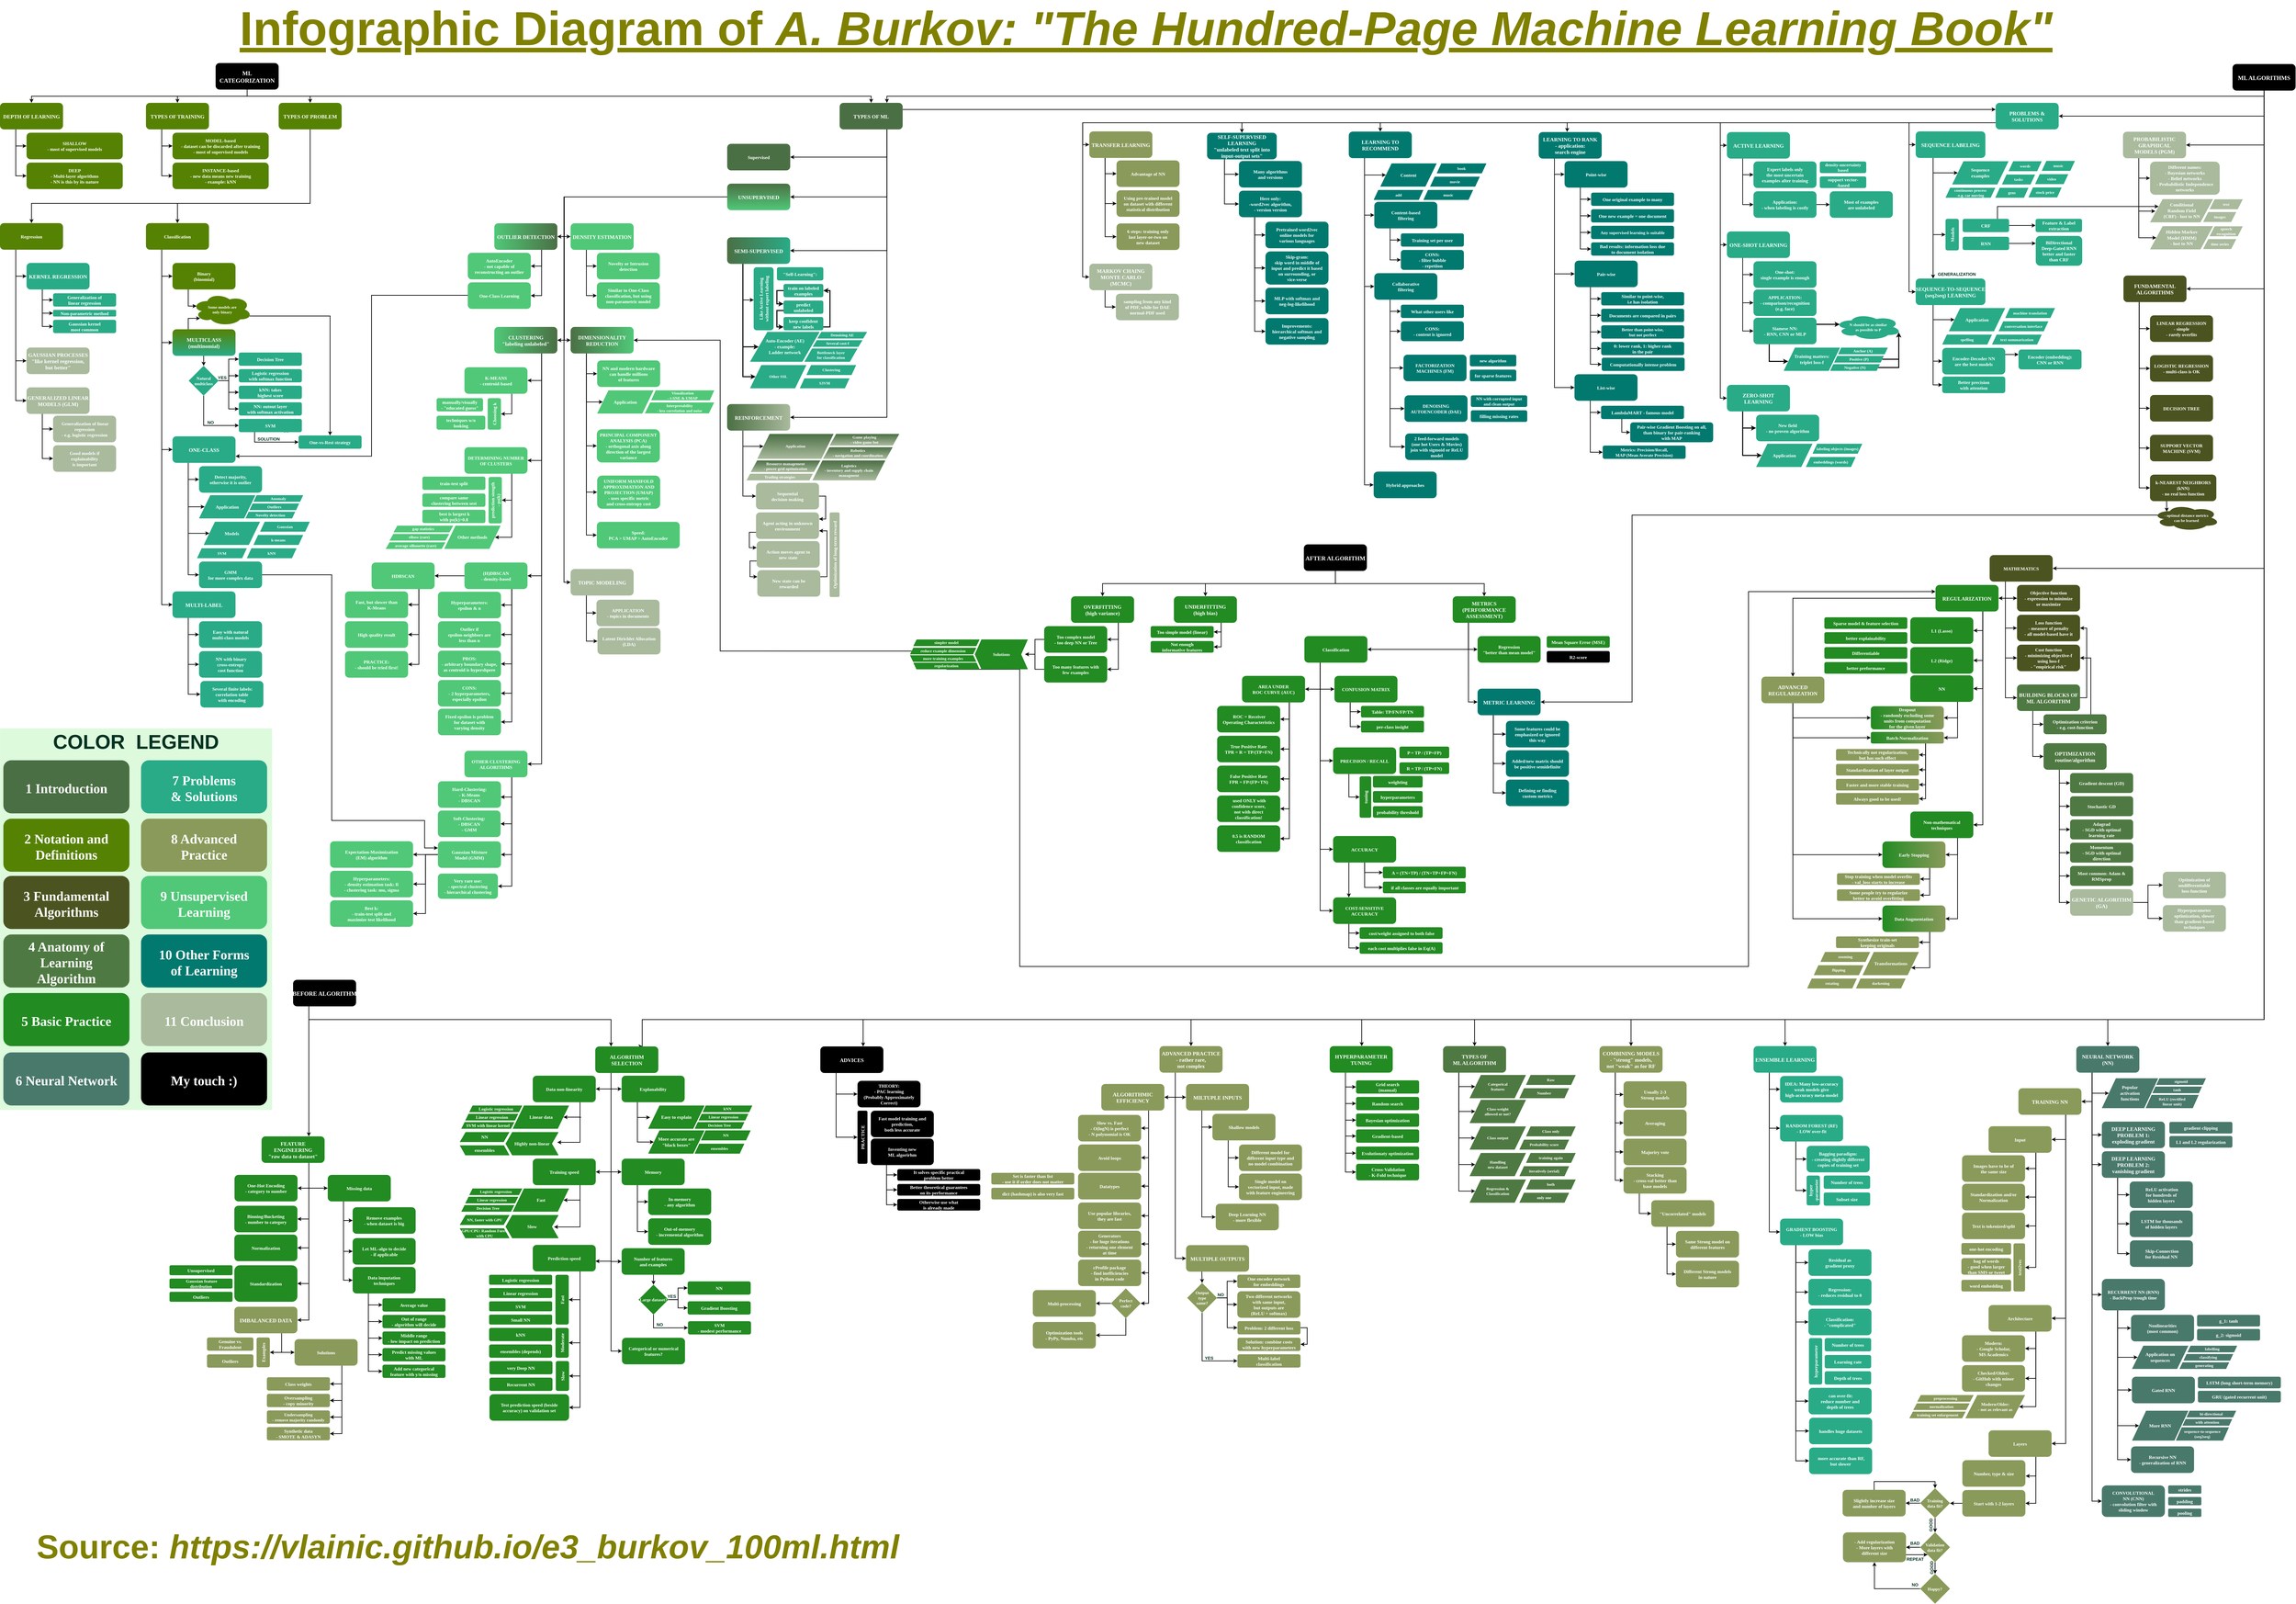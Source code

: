 <mxfile version="10.6.7" type="device"><diagram name="Page-1" id="2c0d36ab-eaac-3732-788b-9136903baeff"><mxGraphModel dx="15283.5" dy="4008" grid="1" gridSize="10" guides="1" tooltips="1" connect="1" arrows="1" fold="1" page="1" pageScale="1.5" pageWidth="4681" pageHeight="3300" background="#ffffff" math="1" shadow="0"><root><mxCell id="0"/><mxCell id="1" parent="0"/><mxCell id="5Xbv0rFghtxDz1mFnavJ-188" style="edgeStyle=orthogonalEdgeStyle;rounded=0;orthogonalLoop=1;jettySize=auto;html=1;exitX=0.25;exitY=1;exitDx=0;exitDy=0;entryX=0;entryY=0.5;entryDx=0;entryDy=0;strokeWidth=2;" parent="1" source="G-Kqo09iR0Qh90gmBn00-361" target="06RtB8VPRXZc_APJZWu9-200" edge="1"><mxGeometry relative="1" as="geometry"/></mxCell><mxCell id="5Xbv0rFghtxDz1mFnavJ-189" style="edgeStyle=orthogonalEdgeStyle;rounded=0;orthogonalLoop=1;jettySize=auto;html=1;exitX=0.25;exitY=1;exitDx=0;exitDy=0;entryX=0;entryY=0.5;entryDx=0;entryDy=0;strokeWidth=2;" parent="1" source="G-Kqo09iR0Qh90gmBn00-361" target="06RtB8VPRXZc_APJZWu9-201" edge="1"><mxGeometry relative="1" as="geometry"/></mxCell><mxCell id="G-Kqo09iR0Qh90gmBn00-361" value="SELF-SUPERVISED&#10;LEARNING&#10;&quot;unlabeled text split into&#10;input-output sets&quot;" style="rounded=1;fillColor=#01796F;gradientColor=none;strokeColor=none;fontColor=#FFFFFF;fontStyle=1;fontFamily=Tahoma;fontSize=16;" parent="1" vertex="1"><mxGeometry x="-3321.167" y="447.197" width="210" height="80" as="geometry"/></mxCell><mxCell id="5Xbv0rFghtxDz1mFnavJ-194" style="edgeStyle=orthogonalEdgeStyle;rounded=0;orthogonalLoop=1;jettySize=auto;html=1;exitX=0.25;exitY=1;exitDx=0;exitDy=0;entryX=0;entryY=0.5;entryDx=0;entryDy=0;strokeWidth=2;" parent="1" source="G-Kqo09iR0Qh90gmBn00-375" target="IEFnnzzMxP96_awE4XjM-144" edge="1"><mxGeometry relative="1" as="geometry"/></mxCell><mxCell id="G-Kqo09iR0Qh90gmBn00-375" value="MARKOV CHAING&#10;MONTE CARLO&#10;(MCMC)" style="rounded=1;fillColor=#A9BA9D;gradientColor=none;strokeColor=none;fontColor=#FFFFFF;fontStyle=1;fontFamily=Tahoma;fontSize=16;" parent="1" vertex="1"><mxGeometry x="-3676.167" y="841.697" width="190" height="80" as="geometry"/></mxCell><mxCell id="06RtB8VPRXZc_APJZWu9-200" value="Many algorithms&#10;and versions" style="rounded=1;fillColor=#01796F;gradientColor=none;strokeColor=none;fontColor=#FFFFFF;fontStyle=1;fontFamily=Tahoma;fontSize=14" parent="1" vertex="1"><mxGeometry x="-3225.167" y="532.197" width="190" height="80" as="geometry"/></mxCell><mxCell id="5Xbv0rFghtxDz1mFnavJ-190" style="edgeStyle=orthogonalEdgeStyle;rounded=0;orthogonalLoop=1;jettySize=auto;html=1;exitX=0.25;exitY=1;exitDx=0;exitDy=0;entryX=0;entryY=0.5;entryDx=0;entryDy=0;strokeWidth=2;" parent="1" source="06RtB8VPRXZc_APJZWu9-201" target="06RtB8VPRXZc_APJZWu9-204" edge="1"><mxGeometry relative="1" as="geometry"/></mxCell><mxCell id="5Xbv0rFghtxDz1mFnavJ-191" style="edgeStyle=orthogonalEdgeStyle;rounded=0;orthogonalLoop=1;jettySize=auto;html=1;exitX=0.25;exitY=1;exitDx=0;exitDy=0;entryX=0;entryY=0.5;entryDx=0;entryDy=0;strokeWidth=2;" parent="1" source="06RtB8VPRXZc_APJZWu9-201" target="06RtB8VPRXZc_APJZWu9-205" edge="1"><mxGeometry relative="1" as="geometry"/></mxCell><mxCell id="5Xbv0rFghtxDz1mFnavJ-192" style="edgeStyle=orthogonalEdgeStyle;rounded=0;orthogonalLoop=1;jettySize=auto;html=1;exitX=0.25;exitY=1;exitDx=0;exitDy=0;entryX=0;entryY=0.5;entryDx=0;entryDy=0;strokeWidth=2;" parent="1" source="06RtB8VPRXZc_APJZWu9-201" target="06RtB8VPRXZc_APJZWu9-209" edge="1"><mxGeometry relative="1" as="geometry"/></mxCell><mxCell id="5Xbv0rFghtxDz1mFnavJ-193" style="edgeStyle=orthogonalEdgeStyle;rounded=0;orthogonalLoop=1;jettySize=auto;html=1;exitX=0.25;exitY=1;exitDx=0;exitDy=0;entryX=0;entryY=0.5;entryDx=0;entryDy=0;strokeWidth=2;" parent="1" source="06RtB8VPRXZc_APJZWu9-201" target="06RtB8VPRXZc_APJZWu9-210" edge="1"><mxGeometry relative="1" as="geometry"/></mxCell><mxCell id="06RtB8VPRXZc_APJZWu9-201" value="Here only:&#10;-word2vec algorithm,&#10;- version version" style="rounded=1;fillColor=#01796F;gradientColor=none;strokeColor=none;fontColor=#FFFFFF;fontStyle=1;fontFamily=Tahoma;fontSize=14" parent="1" vertex="1"><mxGeometry x="-3225.167" y="621.697" width="190" height="80" as="geometry"/></mxCell><mxCell id="06RtB8VPRXZc_APJZWu9-204" value="Pretrained word2vec&#10;online models for&#10;various languages" style="rounded=1;fillColor=#01796F;gradientColor=none;strokeColor=none;fontColor=#FFFFFF;fontStyle=1;fontFamily=Tahoma;fontSize=14" parent="1" vertex="1"><mxGeometry x="-3145.167" y="715.197" width="190" height="80" as="geometry"/></mxCell><mxCell id="06RtB8VPRXZc_APJZWu9-205" value="Skip-gram:&#10;skip word in middle of&#10;input and predict it based&#10;on surrounding, or&#10;vice-verse" style="rounded=1;fillColor=#01796F;gradientColor=none;strokeColor=none;fontColor=#FFFFFF;fontStyle=1;fontFamily=Tahoma;fontSize=14" parent="1" vertex="1"><mxGeometry x="-3145.167" y="804.697" width="190" height="100" as="geometry"/></mxCell><mxCell id="06RtB8VPRXZc_APJZWu9-209" value="MLP with softmax and&#10;neg-log-likelihood" style="rounded=1;fillColor=#01796F;gradientColor=none;strokeColor=none;fontColor=#FFFFFF;fontStyle=1;fontFamily=Tahoma;fontSize=14" parent="1" vertex="1"><mxGeometry x="-3145.167" y="914.197" width="190" height="80" as="geometry"/></mxCell><mxCell id="06RtB8VPRXZc_APJZWu9-210" value="Improvements:&#10;hierarchical softmax and&#10;negative sampling" style="rounded=1;fillColor=#01796F;gradientColor=none;strokeColor=none;fontColor=#FFFFFF;fontStyle=1;fontFamily=Tahoma;fontSize=14" parent="1" vertex="1"><mxGeometry x="-3145.167" y="1005.697" width="190" height="80" as="geometry"/></mxCell><mxCell id="IEFnnzzMxP96_awE4XjM-144" value="sampling from any kind&#10;of PDF, while for DAE&#10;normal-PDF used" style="rounded=1;fillColor=#A9BA9D;gradientColor=none;strokeColor=none;fontColor=#FFFFFF;fontStyle=1;fontFamily=Tahoma;fontSize=14" parent="1" vertex="1"><mxGeometry x="-3596.167" y="932.197" width="190" height="80" as="geometry"/></mxCell><mxCell id="RohfC34rXsSrD6j-fln6-22" style="edgeStyle=orthogonalEdgeStyle;rounded=0;orthogonalLoop=1;jettySize=auto;html=1;exitX=0.5;exitY=1;exitDx=0;exitDy=0;entryX=0.5;entryY=0;entryDx=0;entryDy=0;strokeWidth=2;" parent="1" source="RohfC34rXsSrD6j-fln6-23" target="RohfC34rXsSrD6j-fln6-25" edge="1"><mxGeometry relative="1" as="geometry"><Array as="points"><mxPoint x="-6215" y="337"/><mxPoint x="-6025" y="337"/></Array></mxGeometry></mxCell><mxCell id="RohfC34rXsSrD6j-fln6-232" style="edgeStyle=orthogonalEdgeStyle;rounded=0;orthogonalLoop=1;jettySize=auto;html=1;exitX=0.5;exitY=1;exitDx=0;exitDy=0;entryX=0.5;entryY=0;entryDx=0;entryDy=0;strokeWidth=2;" parent="1" source="RohfC34rXsSrD6j-fln6-23" target="RohfC34rXsSrD6j-fln6-136" edge="1"><mxGeometry relative="1" as="geometry"/></mxCell><mxCell id="RohfC34rXsSrD6j-fln6-23" value="ML&#10;CATEGORIZATION" style="rounded=1;fillColor=#000000;gradientColor=none;strokeColor=none;fontColor=#FFFFFF;fontStyle=1;fontFamily=Tahoma;fontSize=18;" parent="1" vertex="1"><mxGeometry x="-6310" y="237" width="190" height="80" as="geometry"/></mxCell><mxCell id="RohfC34rXsSrD6j-fln6-111" style="edgeStyle=orthogonalEdgeStyle;rounded=0;orthogonalLoop=1;jettySize=auto;html=1;exitX=0.5;exitY=1;exitDx=0;exitDy=0;strokeWidth=2;" parent="1" source="RohfC34rXsSrD6j-fln6-25" target="RohfC34rXsSrD6j-fln6-68" edge="1"><mxGeometry relative="1" as="geometry"><Array as="points"><mxPoint x="-6025" y="660"/><mxPoint x="-6425" y="660"/></Array></mxGeometry></mxCell><mxCell id="RohfC34rXsSrD6j-fln6-112" style="edgeStyle=orthogonalEdgeStyle;rounded=0;orthogonalLoop=1;jettySize=auto;html=1;exitX=0.5;exitY=1;exitDx=0;exitDy=0;strokeWidth=2;" parent="1" source="RohfC34rXsSrD6j-fln6-25" target="RohfC34rXsSrD6j-fln6-49" edge="1"><mxGeometry relative="1" as="geometry"><Array as="points"><mxPoint x="-6025" y="660"/><mxPoint x="-6865" y="660"/></Array></mxGeometry></mxCell><mxCell id="RohfC34rXsSrD6j-fln6-25" value="TYPES OF PROBLEM" style="rounded=1;fillColor=#568203;gradientColor=none;strokeColor=none;fontColor=#FFFFFF;fontStyle=1;fontFamily=Tahoma;fontSize=16;" parent="1" vertex="1"><mxGeometry x="-6120" y="357" width="190" height="80" as="geometry"/></mxCell><mxCell id="RohfC34rXsSrD6j-fln6-26" style="edgeStyle=orthogonalEdgeStyle;rounded=0;orthogonalLoop=1;jettySize=auto;html=1;exitX=0.25;exitY=1;exitDx=0;exitDy=0;entryX=0;entryY=0.5;entryDx=0;entryDy=0;strokeWidth=2;fontColor=#013220;" parent="1" source="RohfC34rXsSrD6j-fln6-28" target="RohfC34rXsSrD6j-fln6-34" edge="1"><mxGeometry relative="1" as="geometry"/></mxCell><mxCell id="RohfC34rXsSrD6j-fln6-27" style="edgeStyle=orthogonalEdgeStyle;rounded=0;orthogonalLoop=1;jettySize=auto;html=1;exitX=0.25;exitY=1;exitDx=0;exitDy=0;entryX=0;entryY=0.5;entryDx=0;entryDy=0;strokeWidth=2;fontColor=#013220;" parent="1" source="RohfC34rXsSrD6j-fln6-28" target="RohfC34rXsSrD6j-fln6-35" edge="1"><mxGeometry relative="1" as="geometry"/></mxCell><mxCell id="RohfC34rXsSrD6j-fln6-28" value="TYPES OF TRAINING" style="rounded=1;fillColor=#568203;gradientColor=none;strokeColor=none;fontColor=#FFFFFF;fontStyle=1;fontFamily=Tahoma;fontSize=16;" parent="1" vertex="1"><mxGeometry x="-6520" y="357" width="190" height="80" as="geometry"/></mxCell><mxCell id="RohfC34rXsSrD6j-fln6-29" style="edgeStyle=orthogonalEdgeStyle;rounded=0;orthogonalLoop=1;jettySize=auto;html=1;exitX=0.25;exitY=1;exitDx=0;exitDy=0;entryX=0;entryY=0.5;entryDx=0;entryDy=0;strokeWidth=2;fontColor=#013220;" parent="1" source="RohfC34rXsSrD6j-fln6-31" target="RohfC34rXsSrD6j-fln6-36" edge="1"><mxGeometry relative="1" as="geometry"/></mxCell><mxCell id="RohfC34rXsSrD6j-fln6-30" style="edgeStyle=orthogonalEdgeStyle;rounded=0;orthogonalLoop=1;jettySize=auto;html=1;exitX=0.25;exitY=1;exitDx=0;exitDy=0;entryX=0;entryY=0.5;entryDx=0;entryDy=0;strokeWidth=2;fontColor=#013220;" parent="1" source="RohfC34rXsSrD6j-fln6-31" target="RohfC34rXsSrD6j-fln6-37" edge="1"><mxGeometry relative="1" as="geometry"/></mxCell><mxCell id="RohfC34rXsSrD6j-fln6-31" value="DEPTH OF LEARNING" style="rounded=1;fillColor=#568203;gradientColor=none;strokeColor=none;fontColor=#FFFFFF;fontStyle=1;fontFamily=Tahoma;fontSize=16;" parent="1" vertex="1"><mxGeometry x="-6960" y="357" width="190" height="80" as="geometry"/></mxCell><mxCell id="RohfC34rXsSrD6j-fln6-32" value="" style="edgeStyle=elbowEdgeStyle;elbow=vertical;strokeWidth=2;rounded=0" parent="1" source="RohfC34rXsSrD6j-fln6-23" target="RohfC34rXsSrD6j-fln6-28" edge="1"><mxGeometry x="-6720" y="277" width="100" height="100" as="geometry"><mxPoint x="-6205" y="327" as="sourcePoint"/><mxPoint x="-5600" y="397" as="targetPoint"/></mxGeometry></mxCell><mxCell id="RohfC34rXsSrD6j-fln6-33" value="" style="edgeStyle=elbowEdgeStyle;elbow=vertical;strokeWidth=2;rounded=0" parent="1" source="RohfC34rXsSrD6j-fln6-23" target="RohfC34rXsSrD6j-fln6-31" edge="1"><mxGeometry x="-7090" y="187" width="100" height="100" as="geometry"><mxPoint x="-7090" y="287" as="sourcePoint"/><mxPoint x="-6990" y="187" as="targetPoint"/></mxGeometry></mxCell><mxCell id="RohfC34rXsSrD6j-fln6-34" value="MODEL-based&#10;- dataset can be discarded after training&#10;- most of supervised models" style="rounded=1;fillColor=#568203;gradientColor=none;strokeColor=none;fontColor=#FFFFFF;fontStyle=1;fontFamily=Tahoma;fontSize=14" parent="1" vertex="1"><mxGeometry x="-6440" y="447" width="290" height="80" as="geometry"/></mxCell><mxCell id="RohfC34rXsSrD6j-fln6-35" value="INSTANCE-based&#10;- new data means new training&#10;- example: kNN" style="rounded=1;fillColor=#568203;gradientColor=none;strokeColor=none;fontColor=#FFFFFF;fontStyle=1;fontFamily=Tahoma;fontSize=14" parent="1" vertex="1"><mxGeometry x="-6440" y="537" width="290" height="80" as="geometry"/></mxCell><mxCell id="RohfC34rXsSrD6j-fln6-36" value="SHALLOW&#10;- most of supervised models" style="rounded=1;fillColor=#568203;gradientColor=none;strokeColor=none;fontColor=#FFFFFF;fontStyle=1;fontFamily=Tahoma;fontSize=14" parent="1" vertex="1"><mxGeometry x="-6880" y="447" width="290" height="80" as="geometry"/></mxCell><mxCell id="RohfC34rXsSrD6j-fln6-37" value="DEEP&#10;- Multi-layer algorithms&#10;- NN is this by its nature" style="rounded=1;fillColor=#568203;gradientColor=none;strokeColor=none;fontColor=#FFFFFF;fontStyle=1;fontFamily=Tahoma;fontSize=14" parent="1" vertex="1"><mxGeometry x="-6880" y="537" width="290" height="80" as="geometry"/></mxCell><mxCell id="RohfC34rXsSrD6j-fln6-38" value="&lt;b&gt;&lt;font style=&quot;font-size: 144px&quot; color=&quot;#808000&quot;&gt;&lt;u&gt;Infographic Diagram of &lt;i&gt;A. Burkov: &quot;The Hundred-Page Machine Learning Book&quot;&lt;/i&gt;&lt;/u&gt;&lt;/font&gt;&lt;/b&gt;" style="text;html=1;strokeColor=none;fillColor=none;align=center;verticalAlign=middle;whiteSpace=wrap;rounded=0;" parent="1" vertex="1"><mxGeometry x="-6960" y="67" width="6910" height="133" as="geometry"/></mxCell><mxCell id="RohfC34rXsSrD6j-fln6-42" style="edgeStyle=orthogonalEdgeStyle;rounded=0;orthogonalLoop=1;jettySize=auto;html=1;exitX=0.25;exitY=1;exitDx=0;exitDy=0;entryX=0;entryY=0.5;entryDx=0;entryDy=0;strokeWidth=2;fontSize=14;fontColor=#000000;" parent="1" source="RohfC34rXsSrD6j-fln6-45" target="RohfC34rXsSrD6j-fln6-54" edge="1"><mxGeometry relative="1" as="geometry"/></mxCell><mxCell id="RohfC34rXsSrD6j-fln6-43" style="edgeStyle=orthogonalEdgeStyle;rounded=0;orthogonalLoop=1;jettySize=auto;html=1;exitX=0.25;exitY=1;exitDx=0;exitDy=0;entryX=0;entryY=0.5;entryDx=0;entryDy=0;strokeWidth=2;fontSize=14;fontColor=#000000;" parent="1" source="RohfC34rXsSrD6j-fln6-45" target="RohfC34rXsSrD6j-fln6-55" edge="1"><mxGeometry relative="1" as="geometry"/></mxCell><mxCell id="RohfC34rXsSrD6j-fln6-44" style="edgeStyle=orthogonalEdgeStyle;rounded=0;orthogonalLoop=1;jettySize=auto;html=1;exitX=0.25;exitY=1;exitDx=0;exitDy=0;entryX=0;entryY=0.5;entryDx=0;entryDy=0;strokeWidth=2;fontSize=14;fontColor=#000000;" parent="1" source="RohfC34rXsSrD6j-fln6-45" target="RohfC34rXsSrD6j-fln6-56" edge="1"><mxGeometry relative="1" as="geometry"/></mxCell><mxCell id="RohfC34rXsSrD6j-fln6-45" value="KERNEL REGRESSION" style="rounded=1;fillColor=#29AB87;gradientColor=none;strokeColor=none;fontColor=#FFFFFF;fontStyle=1;fontFamily=Tahoma;fontSize=16;" parent="1" vertex="1"><mxGeometry x="-6880" y="839.5" width="190" height="80" as="geometry"/></mxCell><mxCell id="RohfC34rXsSrD6j-fln6-46" style="edgeStyle=orthogonalEdgeStyle;rounded=0;orthogonalLoop=1;jettySize=auto;html=1;exitX=0.25;exitY=1;exitDx=0;exitDy=0;entryX=0;entryY=0.5;entryDx=0;entryDy=0;strokeWidth=2;fontColor=#013220;" parent="1" source="RohfC34rXsSrD6j-fln6-49" target="RohfC34rXsSrD6j-fln6-45" edge="1"><mxGeometry relative="1" as="geometry"/></mxCell><mxCell id="RohfC34rXsSrD6j-fln6-47" style="edgeStyle=orthogonalEdgeStyle;rounded=0;orthogonalLoop=1;jettySize=auto;html=1;exitX=0.25;exitY=1;exitDx=0;exitDy=0;entryX=0;entryY=0.5;entryDx=0;entryDy=0;strokeWidth=2;fontColor=#013220;" parent="1" source="RohfC34rXsSrD6j-fln6-49" target="RohfC34rXsSrD6j-fln6-50" edge="1"><mxGeometry relative="1" as="geometry"/></mxCell><mxCell id="RohfC34rXsSrD6j-fln6-48" style="edgeStyle=orthogonalEdgeStyle;rounded=0;orthogonalLoop=1;jettySize=auto;html=1;exitX=0.25;exitY=1;exitDx=0;exitDy=0;entryX=0;entryY=0.5;entryDx=0;entryDy=0;strokeWidth=2;fontColor=#013220;" parent="1" source="RohfC34rXsSrD6j-fln6-49" target="RohfC34rXsSrD6j-fln6-53" edge="1"><mxGeometry relative="1" as="geometry"/></mxCell><mxCell id="RohfC34rXsSrD6j-fln6-49" value="Regression" style="rounded=1;fillColor=#568203;gradientColor=none;strokeColor=none;fontColor=#FFFFFF;fontStyle=1;fontFamily=Tahoma;fontSize=14" parent="1" vertex="1"><mxGeometry x="-6960" y="719.5" width="190" height="80" as="geometry"/></mxCell><mxCell id="RohfC34rXsSrD6j-fln6-50" value="GAUSSIAN PROCESSES&#10;&quot;like kernel regression,&#10;but better&quot;" style="rounded=1;fillColor=#A9BA9D;gradientColor=none;strokeColor=none;fontColor=#FFFFFF;fontStyle=1;fontFamily=Tahoma;fontSize=16;" parent="1" vertex="1"><mxGeometry x="-6880" y="1094.5" width="190" height="80" as="geometry"/></mxCell><mxCell id="RohfC34rXsSrD6j-fln6-51" style="edgeStyle=orthogonalEdgeStyle;rounded=0;orthogonalLoop=1;jettySize=auto;html=1;exitX=0.25;exitY=1;exitDx=0;exitDy=0;entryX=0;entryY=0.5;entryDx=0;entryDy=0;strokeWidth=2;" parent="1" source="RohfC34rXsSrD6j-fln6-53" target="RohfC34rXsSrD6j-fln6-57" edge="1"><mxGeometry relative="1" as="geometry"/></mxCell><mxCell id="RohfC34rXsSrD6j-fln6-52" style="edgeStyle=orthogonalEdgeStyle;rounded=0;orthogonalLoop=1;jettySize=auto;html=1;exitX=0.25;exitY=1;exitDx=0;exitDy=0;entryX=0;entryY=0.5;entryDx=0;entryDy=0;strokeWidth=2;" parent="1" source="RohfC34rXsSrD6j-fln6-53" target="RohfC34rXsSrD6j-fln6-58" edge="1"><mxGeometry relative="1" as="geometry"/></mxCell><mxCell id="RohfC34rXsSrD6j-fln6-53" value="GENERALIZED LINEAR&#10;MODELS (GLM)" style="rounded=1;fillColor=#A9BA9D;gradientColor=none;strokeColor=none;fontColor=#FFFFFF;fontStyle=1;fontFamily=Tahoma;fontSize=16;" parent="1" vertex="1"><mxGeometry x="-6880" y="1214.5" width="190" height="80" as="geometry"/></mxCell><mxCell id="RohfC34rXsSrD6j-fln6-54" value="Generalization of&#10;linear regression" style="rounded=1;fillColor=#29AB87;gradientColor=none;strokeColor=none;fontColor=#FFFFFF;fontStyle=1;fontFamily=Tahoma;fontSize=14" parent="1" vertex="1"><mxGeometry x="-6800" y="931" width="190" height="40" as="geometry"/></mxCell><mxCell id="RohfC34rXsSrD6j-fln6-55" value="Non-parametric method" style="rounded=1;fillColor=#29AB87;gradientColor=none;strokeColor=none;fontColor=#FFFFFF;fontStyle=1;fontFamily=Tahoma;fontSize=14" parent="1" vertex="1"><mxGeometry x="-6800" y="981" width="190" height="20" as="geometry"/></mxCell><mxCell id="RohfC34rXsSrD6j-fln6-56" value="Gaussian kernel&#10;most common" style="rounded=1;fillColor=#29AB87;gradientColor=none;strokeColor=none;fontColor=#FFFFFF;fontStyle=1;fontFamily=Tahoma;fontSize=14" parent="1" vertex="1"><mxGeometry x="-6800" y="1011" width="190" height="40" as="geometry"/></mxCell><mxCell id="RohfC34rXsSrD6j-fln6-57" value=" Generalization of linear&#10;regression&#10;- e.g. logistic regression" style="rounded=1;fillColor=#A9BA9D;gradientColor=none;strokeColor=none;fontColor=#FFFFFF;fontStyle=1;fontFamily=Tahoma;fontSize=14" parent="1" vertex="1"><mxGeometry x="-6800" y="1300" width="190" height="80" as="geometry"/></mxCell><mxCell id="RohfC34rXsSrD6j-fln6-58" value="Good models if&#10;explainability&#10;is important" style="rounded=1;fillColor=#A9BA9D;gradientColor=none;strokeColor=none;fontColor=#FFFFFF;fontStyle=1;fontFamily=Tahoma;fontSize=14" parent="1" vertex="1"><mxGeometry x="-6800" y="1389" width="190" height="80" as="geometry"/></mxCell><mxCell id="RohfC34rXsSrD6j-fln6-59" style="edgeStyle=orthogonalEdgeStyle;rounded=0;orthogonalLoop=1;jettySize=auto;html=1;exitX=0.25;exitY=1;exitDx=0;exitDy=0;entryX=0;entryY=0.5;entryDx=0;entryDy=0;strokeColor=#000000;strokeWidth=2;fontSize=13;fontColor=#000000;" parent="1" source="RohfC34rXsSrD6j-fln6-63" target="RohfC34rXsSrD6j-fln6-97" edge="1"><mxGeometry relative="1" as="geometry"/></mxCell><mxCell id="RohfC34rXsSrD6j-fln6-60" style="edgeStyle=orthogonalEdgeStyle;rounded=0;orthogonalLoop=1;jettySize=auto;html=1;exitX=0.25;exitY=1;exitDx=0;exitDy=0;entryX=0;entryY=0.5;entryDx=0;entryDy=0;strokeColor=#000000;strokeWidth=2;fontSize=13;fontColor=#000000;" parent="1" source="RohfC34rXsSrD6j-fln6-63" target="RohfC34rXsSrD6j-fln6-98" edge="1"><mxGeometry relative="1" as="geometry"><Array as="points"><mxPoint x="-6392" y="1574.5"/></Array></mxGeometry></mxCell><mxCell id="RohfC34rXsSrD6j-fln6-61" style="edgeStyle=orthogonalEdgeStyle;rounded=0;orthogonalLoop=1;jettySize=auto;html=1;exitX=0.25;exitY=1;exitDx=0;exitDy=0;entryX=0;entryY=0.5;entryDx=0;entryDy=0;strokeColor=#000000;strokeWidth=2;fontSize=14;fontColor=#000000;" parent="1" source="RohfC34rXsSrD6j-fln6-63" target="RohfC34rXsSrD6j-fln6-102" edge="1"><mxGeometry relative="1" as="geometry"><Array as="points"><mxPoint x="-6392" y="1654.5"/></Array></mxGeometry></mxCell><mxCell id="RohfC34rXsSrD6j-fln6-62" style="edgeStyle=orthogonalEdgeStyle;rounded=0;orthogonalLoop=1;jettySize=auto;html=1;exitX=0.25;exitY=1;exitDx=0;exitDy=0;entryX=0;entryY=0.5;entryDx=0;entryDy=0;strokeWidth=2;" parent="1" source="RohfC34rXsSrD6j-fln6-63" target="RohfC34rXsSrD6j-fln6-107" edge="1"><mxGeometry relative="1" as="geometry"/></mxCell><mxCell id="RohfC34rXsSrD6j-fln6-63" value="ONE-CLASS" style="rounded=1;fillColor=#29AB87;gradientColor=none;strokeColor=none;fontColor=#FFFFFF;fontStyle=1;fontFamily=Tahoma;fontSize=16;" parent="1" vertex="1"><mxGeometry x="-6440" y="1362" width="190" height="80" as="geometry"/></mxCell><mxCell id="RohfC34rXsSrD6j-fln6-64" style="edgeStyle=orthogonalEdgeStyle;rounded=0;orthogonalLoop=1;jettySize=auto;html=1;exitX=0.25;exitY=1;exitDx=0;exitDy=0;entryX=0;entryY=0.5;entryDx=0;entryDy=0;strokeWidth=2;fontColor=#013220;" parent="1" source="RohfC34rXsSrD6j-fln6-68" target="RohfC34rXsSrD6j-fln6-70" edge="1"><mxGeometry relative="1" as="geometry"/></mxCell><mxCell id="RohfC34rXsSrD6j-fln6-65" style="edgeStyle=orthogonalEdgeStyle;rounded=0;orthogonalLoop=1;jettySize=auto;html=1;exitX=0.25;exitY=1;exitDx=0;exitDy=0;entryX=0;entryY=0.5;entryDx=0;entryDy=0;strokeWidth=2;fontColor=#013220;" parent="1" source="RohfC34rXsSrD6j-fln6-68" target="RohfC34rXsSrD6j-fln6-73" edge="1"><mxGeometry relative="1" as="geometry"/></mxCell><mxCell id="RohfC34rXsSrD6j-fln6-66" style="edgeStyle=orthogonalEdgeStyle;rounded=0;orthogonalLoop=1;jettySize=auto;html=1;exitX=0.25;exitY=1;exitDx=0;exitDy=0;entryX=0;entryY=0.5;entryDx=0;entryDy=0;strokeWidth=2;fontColor=#013220;" parent="1" source="RohfC34rXsSrD6j-fln6-68" target="RohfC34rXsSrD6j-fln6-63" edge="1"><mxGeometry relative="1" as="geometry"/></mxCell><mxCell id="RohfC34rXsSrD6j-fln6-67" style="edgeStyle=orthogonalEdgeStyle;rounded=0;orthogonalLoop=1;jettySize=auto;html=1;exitX=0.25;exitY=1;exitDx=0;exitDy=0;entryX=0;entryY=0.5;entryDx=0;entryDy=0;strokeWidth=2;fontColor=#013220;" parent="1" source="RohfC34rXsSrD6j-fln6-68" target="RohfC34rXsSrD6j-fln6-77" edge="1"><mxGeometry relative="1" as="geometry"/></mxCell><mxCell id="RohfC34rXsSrD6j-fln6-68" value="Classification" style="rounded=1;fillColor=#568203;gradientColor=none;strokeColor=none;fontColor=#FFFFFF;fontStyle=1;fontFamily=Tahoma;fontSize=14" parent="1" vertex="1"><mxGeometry x="-6520" y="719.5" width="190" height="80" as="geometry"/></mxCell><mxCell id="RohfC34rXsSrD6j-fln6-69" style="edgeStyle=orthogonalEdgeStyle;rounded=0;orthogonalLoop=1;jettySize=auto;html=1;exitX=0.25;exitY=1;exitDx=0;exitDy=0;entryX=0.07;entryY=0.4;entryDx=0;entryDy=0;entryPerimeter=0;strokeWidth=2;fontColor=#013220;" parent="1" source="RohfC34rXsSrD6j-fln6-70" target="RohfC34rXsSrD6j-fln6-79" edge="1"><mxGeometry relative="1" as="geometry"><Array as="points"><mxPoint x="-6392" y="969.5"/></Array></mxGeometry></mxCell><mxCell id="RohfC34rXsSrD6j-fln6-70" value="Binary&#10;(binomial)" style="rounded=1;fillColor=#568203;gradientColor=none;strokeColor=none;fontColor=#FFFFFF;fontStyle=1;fontFamily=Tahoma;fontSize=14" parent="1" vertex="1"><mxGeometry x="-6440" y="839.5" width="190" height="80" as="geometry"/></mxCell><mxCell id="RohfC34rXsSrD6j-fln6-71" style="edgeStyle=orthogonalEdgeStyle;rounded=0;orthogonalLoop=1;jettySize=auto;html=1;exitX=0.25;exitY=0;exitDx=0;exitDy=0;entryX=0.13;entryY=0.77;entryDx=0;entryDy=0;entryPerimeter=0;strokeWidth=2;fontColor=#013220;" parent="1" source="RohfC34rXsSrD6j-fln6-73" target="RohfC34rXsSrD6j-fln6-79" edge="1"><mxGeometry relative="1" as="geometry"><Array as="points"><mxPoint x="-6392" y="1006.5"/></Array></mxGeometry></mxCell><mxCell id="RohfC34rXsSrD6j-fln6-72" style="edgeStyle=orthogonalEdgeStyle;rounded=0;orthogonalLoop=1;jettySize=auto;html=1;exitX=0.5;exitY=1;exitDx=0;exitDy=0;entryX=0.5;entryY=0;entryDx=0;entryDy=0;strokeWidth=2;fontSize=14;fontColor=#000000;" parent="1" source="RohfC34rXsSrD6j-fln6-73" target="RohfC34rXsSrD6j-fln6-90" edge="1"><mxGeometry relative="1" as="geometry"/></mxCell><mxCell id="RohfC34rXsSrD6j-fln6-73" value="MULTICLASS&#10;(multinomial)" style="rounded=1;fillColor=#568203;gradientColor=#29AB87;strokeColor=none;fontColor=#FFFFFF;fontStyle=1;fontFamily=Tahoma;fontSize=16;gradientDirection=south;shadow=0;comic=0;glass=0;" parent="1" vertex="1"><mxGeometry x="-6440" y="1039.5" width="190" height="80" as="geometry"/></mxCell><mxCell id="RohfC34rXsSrD6j-fln6-74" style="edgeStyle=orthogonalEdgeStyle;rounded=0;orthogonalLoop=1;jettySize=auto;html=1;exitX=0.25;exitY=1;exitDx=0;exitDy=0;entryX=0;entryY=0.5;entryDx=0;entryDy=0;strokeWidth=2;" parent="1" source="RohfC34rXsSrD6j-fln6-77" target="RohfC34rXsSrD6j-fln6-108" edge="1"><mxGeometry relative="1" as="geometry"/></mxCell><mxCell id="RohfC34rXsSrD6j-fln6-75" style="edgeStyle=orthogonalEdgeStyle;rounded=0;orthogonalLoop=1;jettySize=auto;html=1;exitX=0.25;exitY=1;exitDx=0;exitDy=0;entryX=0;entryY=0.5;entryDx=0;entryDy=0;strokeWidth=2;" parent="1" source="RohfC34rXsSrD6j-fln6-77" target="RohfC34rXsSrD6j-fln6-109" edge="1"><mxGeometry relative="1" as="geometry"/></mxCell><mxCell id="RohfC34rXsSrD6j-fln6-76" style="edgeStyle=orthogonalEdgeStyle;rounded=0;orthogonalLoop=1;jettySize=auto;html=1;exitX=0.25;exitY=1;exitDx=0;exitDy=0;entryX=0;entryY=0.5;entryDx=0;entryDy=0;strokeWidth=2;" parent="1" source="RohfC34rXsSrD6j-fln6-77" target="RohfC34rXsSrD6j-fln6-110" edge="1"><mxGeometry relative="1" as="geometry"/></mxCell><mxCell id="RohfC34rXsSrD6j-fln6-77" value="MULTI-LABEL" style="rounded=1;fillColor=#29AB87;gradientColor=none;strokeColor=none;fontColor=#FFFFFF;fontStyle=1;fontFamily=Tahoma;fontSize=16;flipV=1;flipH=1;" parent="1" vertex="1"><mxGeometry x="-6440" y="1829.5" width="190" height="80" as="geometry"/></mxCell><mxCell id="RohfC34rXsSrD6j-fln6-78" style="edgeStyle=orthogonalEdgeStyle;rounded=0;orthogonalLoop=1;jettySize=auto;html=1;exitX=0.96;exitY=0.7;exitDx=0;exitDy=0;exitPerimeter=0;entryX=0.5;entryY=0;entryDx=0;entryDy=0;strokeWidth=2;fontSize=13;fontColor=#000000;" parent="1" source="RohfC34rXsSrD6j-fln6-79" target="RohfC34rXsSrD6j-fln6-94" edge="1"><mxGeometry relative="1" as="geometry"/></mxCell><mxCell id="RohfC34rXsSrD6j-fln6-79" value="&lt;b&gt;&lt;font face=&quot;Tahoma&quot; color=&quot;#ffffff&quot;&gt;Some models are&lt;br&gt;only binary&lt;/font&gt;&lt;/b&gt;" style="ellipse;shape=cloud;whiteSpace=wrap;html=1;shadow=0;glass=0;comic=0;fillColor=#568203;gradientColor=none;fontColor=#013220;strokeColor=none;" parent="1" vertex="1"><mxGeometry x="-6380" y="929.5" width="180" height="100" as="geometry"/></mxCell><mxCell id="RohfC34rXsSrD6j-fln6-80" value="Logistic regression&#10;with softmax function" style="rounded=1;fillColor=#29AB87;gradientColor=none;strokeColor=none;fontColor=#FFFFFF;fontStyle=1;fontFamily=Tahoma;fontSize=14" parent="1" vertex="1"><mxGeometry x="-6240" y="1159.5" width="190" height="40" as="geometry"/></mxCell><mxCell id="RohfC34rXsSrD6j-fln6-81" value="kNN: takes&#10;highest score" style="rounded=1;fillColor=#29AB87;gradientColor=none;strokeColor=none;fontColor=#FFFFFF;fontStyle=1;fontFamily=Tahoma;fontSize=14" parent="1" vertex="1"><mxGeometry x="-6240" y="1209.5" width="190" height="40" as="geometry"/></mxCell><mxCell id="RohfC34rXsSrD6j-fln6-82" value="&lt;b&gt;YES&lt;/b&gt;" style="text;html=1;strokeColor=none;fillColor=none;align=center;verticalAlign=middle;whiteSpace=wrap;rounded=0;shadow=0;glass=0;comic=0;fontSize=13;fontColor=#013220;" parent="1" vertex="1"><mxGeometry x="-6310" y="1174.5" width="40" height="20" as="geometry"/></mxCell><mxCell id="RohfC34rXsSrD6j-fln6-83" value="NN: outout layer&#10;with softmax activation" style="rounded=1;fillColor=#29AB87;gradientColor=none;strokeColor=none;fontColor=#FFFFFF;fontStyle=1;fontFamily=Tahoma;fontSize=14" parent="1" vertex="1"><mxGeometry x="-6240" y="1259.5" width="190" height="40" as="geometry"/></mxCell><mxCell id="RohfC34rXsSrD6j-fln6-84" value="&lt;b&gt;NO&lt;/b&gt;" style="text;html=1;strokeColor=none;fillColor=none;align=center;verticalAlign=middle;whiteSpace=wrap;rounded=0;shadow=0;glass=0;comic=0;fontSize=13;fontColor=#013220;" parent="1" vertex="1"><mxGeometry x="-6345" y="1309.5" width="40" height="20" as="geometry"/></mxCell><mxCell id="RohfC34rXsSrD6j-fln6-85" style="edgeStyle=orthogonalEdgeStyle;rounded=0;orthogonalLoop=1;jettySize=auto;html=1;exitX=1;exitY=0.5;exitDx=0;exitDy=0;entryX=0;entryY=0.5;entryDx=0;entryDy=0;strokeWidth=2;fontSize=13;fontColor=#000000;" parent="1" source="RohfC34rXsSrD6j-fln6-90" target="RohfC34rXsSrD6j-fln6-91" edge="1"><mxGeometry relative="1" as="geometry"/></mxCell><mxCell id="RohfC34rXsSrD6j-fln6-86" style="edgeStyle=orthogonalEdgeStyle;rounded=0;orthogonalLoop=1;jettySize=auto;html=1;exitX=1;exitY=0.5;exitDx=0;exitDy=0;strokeWidth=2;fontSize=13;fontColor=#000000;" parent="1" source="RohfC34rXsSrD6j-fln6-90" target="RohfC34rXsSrD6j-fln6-80" edge="1"><mxGeometry relative="1" as="geometry"/></mxCell><mxCell id="RohfC34rXsSrD6j-fln6-87" style="edgeStyle=orthogonalEdgeStyle;rounded=0;orthogonalLoop=1;jettySize=auto;html=1;exitX=1;exitY=0.5;exitDx=0;exitDy=0;entryX=0;entryY=0.5;entryDx=0;entryDy=0;strokeWidth=2;fontSize=13;fontColor=#000000;" parent="1" source="RohfC34rXsSrD6j-fln6-90" target="RohfC34rXsSrD6j-fln6-81" edge="1"><mxGeometry relative="1" as="geometry"/></mxCell><mxCell id="RohfC34rXsSrD6j-fln6-88" style="edgeStyle=orthogonalEdgeStyle;rounded=0;orthogonalLoop=1;jettySize=auto;html=1;exitX=1;exitY=0.5;exitDx=0;exitDy=0;entryX=0;entryY=0.5;entryDx=0;entryDy=0;strokeWidth=2;fontSize=13;fontColor=#000000;" parent="1" source="RohfC34rXsSrD6j-fln6-90" target="RohfC34rXsSrD6j-fln6-83" edge="1"><mxGeometry relative="1" as="geometry"/></mxCell><mxCell id="RohfC34rXsSrD6j-fln6-89" style="edgeStyle=orthogonalEdgeStyle;rounded=0;orthogonalLoop=1;jettySize=auto;html=1;exitX=0.5;exitY=1;exitDx=0;exitDy=0;entryX=0;entryY=0.5;entryDx=0;entryDy=0;strokeWidth=2;fontSize=13;fontColor=#000000;" parent="1" source="RohfC34rXsSrD6j-fln6-90" target="RohfC34rXsSrD6j-fln6-93" edge="1"><mxGeometry relative="1" as="geometry"/></mxCell><mxCell id="RohfC34rXsSrD6j-fln6-90" value="&lt;b&gt;&lt;font face=&quot;Tahoma&quot; color=&quot;#ffffff&quot;&gt;Natural&lt;br&gt;multiclass&lt;br&gt;&lt;/font&gt;&lt;/b&gt;" style="rhombus;whiteSpace=wrap;html=1;shadow=0;glass=0;comic=0;fillColor=#29AB87;gradientColor=none;fontSize=13;fontColor=#013220;strokeColor=none;" parent="1" vertex="1"><mxGeometry x="-6391.111" y="1149.5" width="90" height="90" as="geometry"/></mxCell><mxCell id="RohfC34rXsSrD6j-fln6-91" value="Decision Tree" style="rounded=1;fillColor=#29AB87;gradientColor=none;strokeColor=none;fontColor=#FFFFFF;fontStyle=1;fontFamily=Tahoma;fontSize=14" parent="1" vertex="1"><mxGeometry x="-6240" y="1109.5" width="190" height="40" as="geometry"/></mxCell><mxCell id="RohfC34rXsSrD6j-fln6-92" style="edgeStyle=orthogonalEdgeStyle;rounded=0;orthogonalLoop=1;jettySize=auto;html=1;exitX=0.25;exitY=1;exitDx=0;exitDy=0;entryX=0;entryY=0.5;entryDx=0;entryDy=0;strokeWidth=2;fontSize=13;fontColor=#000000;" parent="1" source="RohfC34rXsSrD6j-fln6-93" target="RohfC34rXsSrD6j-fln6-94" edge="1"><mxGeometry relative="1" as="geometry"/></mxCell><mxCell id="RohfC34rXsSrD6j-fln6-93" value="SVM" style="rounded=1;fillColor=#29AB87;gradientColor=none;strokeColor=none;fontColor=#FFFFFF;fontStyle=1;fontFamily=Tahoma;fontSize=14" parent="1" vertex="1"><mxGeometry x="-6240" y="1309.5" width="190" height="40" as="geometry"/></mxCell><mxCell id="RohfC34rXsSrD6j-fln6-94" value="One-vs-Rest strategy" style="rounded=1;fillColor=#29AB87;gradientColor=none;strokeColor=none;fontColor=#FFFFFF;fontStyle=1;fontFamily=Tahoma;fontSize=14" parent="1" vertex="1"><mxGeometry x="-6060" y="1359.5" width="190" height="40" as="geometry"/></mxCell><mxCell id="RohfC34rXsSrD6j-fln6-95" value="&lt;b&gt;SOLUTION&lt;/b&gt;" style="text;html=1;strokeColor=none;fillColor=none;align=center;verticalAlign=middle;whiteSpace=wrap;rounded=0;shadow=0;glass=0;comic=0;fontSize=13;fontColor=#013220;" parent="1" vertex="1"><mxGeometry x="-6190" y="1359.5" width="80" height="20" as="geometry"/></mxCell><mxCell id="RohfC34rXsSrD6j-fln6-96" style="edgeStyle=orthogonalEdgeStyle;rounded=0;orthogonalLoop=1;jettySize=auto;html=1;exitX=0.75;exitY=1;exitDx=0;exitDy=0;entryX=0.75;entryY=0.75;entryDx=0;entryDy=0;entryPerimeter=0;strokeWidth=2;fontSize=13;fontColor=#000000;strokeColor=#29AB87;" parent="1" source="RohfC34rXsSrD6j-fln6-93" target="RohfC34rXsSrD6j-fln6-93" edge="1"><mxGeometry relative="1" as="geometry"/></mxCell><mxCell id="RohfC34rXsSrD6j-fln6-97" value="Detect majority,&#10;otherwise it is outlier" style="rounded=1;fillColor=#29AB87;gradientColor=none;strokeColor=none;fontColor=#FFFFFF;fontStyle=1;fontFamily=Tahoma;fontSize=14" parent="1" vertex="1"><mxGeometry x="-6360" y="1452" width="190" height="80" as="geometry"/></mxCell><mxCell id="RohfC34rXsSrD6j-fln6-98" value="&lt;font color=&quot;#ffffff&quot; face=&quot;Tahoma&quot; style=&quot;font-size: 14px&quot;&gt;&lt;b style=&quot;font-size: 14px&quot;&gt;Application&lt;/b&gt;&lt;/font&gt;&lt;br style=&quot;font-size: 14px&quot;&gt;" style="shape=parallelogram;perimeter=parallelogramPerimeter;whiteSpace=wrap;html=1;shadow=0;glass=0;comic=0;fillColor=#29AB87;gradientColor=none;fontColor=#013220;strokeColor=none;fontSize=14;" parent="1" vertex="1"><mxGeometry x="-6360" y="1539.5" width="170" height="70" as="geometry"/></mxCell><mxCell id="RohfC34rXsSrD6j-fln6-99" value="&lt;font color=&quot;#ffffff&quot; face=&quot;Tahoma&quot;&gt;&lt;b&gt;Anomaly&lt;/b&gt;&lt;/font&gt;" style="shape=parallelogram;perimeter=parallelogramPerimeter;whiteSpace=wrap;html=1;shadow=0;glass=0;comic=0;fillColor=#29AB87;gradientColor=none;fontColor=#013220;strokeColor=none;size=0.063;" parent="1" vertex="1"><mxGeometry x="-6196" y="1539.5" width="150" height="20" as="geometry"/></mxCell><mxCell id="RohfC34rXsSrD6j-fln6-100" value="&lt;font color=&quot;#ffffff&quot; face=&quot;Tahoma&quot;&gt;&lt;b&gt;Outliers&lt;/b&gt;&lt;/font&gt;" style="shape=parallelogram;perimeter=parallelogramPerimeter;whiteSpace=wrap;html=1;shadow=0;glass=0;comic=0;fillColor=#29AB87;gradientColor=none;fontColor=#013220;strokeColor=none;size=0.063;" parent="1" vertex="1"><mxGeometry x="-6208" y="1564.5" width="150" height="20" as="geometry"/></mxCell><mxCell id="RohfC34rXsSrD6j-fln6-101" value="&lt;font color=&quot;#ffffff&quot; face=&quot;Tahoma&quot;&gt;&lt;b&gt;Novelty detection&lt;/b&gt;&lt;/font&gt;" style="shape=parallelogram;perimeter=parallelogramPerimeter;whiteSpace=wrap;html=1;shadow=0;glass=0;comic=0;fillColor=#29AB87;gradientColor=none;fontColor=#013220;strokeColor=none;size=0.063;" parent="1" vertex="1"><mxGeometry x="-6220" y="1589.5" width="150" height="20" as="geometry"/></mxCell><mxCell id="RohfC34rXsSrD6j-fln6-102" value="&lt;font color=&quot;#ffffff&quot; face=&quot;Tahoma&quot; style=&quot;font-size: 14px&quot;&gt;&lt;b style=&quot;font-size: 14px&quot;&gt;Models&lt;/b&gt;&lt;/font&gt;" style="shape=parallelogram;perimeter=parallelogramPerimeter;whiteSpace=wrap;html=1;shadow=0;glass=0;comic=0;fillColor=#29AB87;gradientColor=none;fontColor=#013220;strokeColor=none;fontSize=14;" parent="1" vertex="1"><mxGeometry x="-6346" y="1619.5" width="170" height="70" as="geometry"/></mxCell><mxCell id="RohfC34rXsSrD6j-fln6-103" value="&lt;font color=&quot;#ffffff&quot; face=&quot;Tahoma&quot;&gt;&lt;b&gt;k-means&lt;/b&gt;&lt;/font&gt;" style="shape=parallelogram;perimeter=parallelogramPerimeter;whiteSpace=wrap;html=1;shadow=0;glass=0;comic=0;fillColor=#29AB87;gradientColor=none;fontColor=#013220;strokeColor=none;size=0.093;" parent="1" vertex="1"><mxGeometry x="-6196" y="1659.5" width="150" height="30" as="geometry"/></mxCell><mxCell id="RohfC34rXsSrD6j-fln6-104" value="&lt;font color=&quot;#ffffff&quot; face=&quot;Tahoma&quot;&gt;&lt;b&gt;Gaussian&lt;/b&gt;&lt;/font&gt;" style="shape=parallelogram;perimeter=parallelogramPerimeter;whiteSpace=wrap;html=1;shadow=0;glass=0;comic=0;fillColor=#29AB87;gradientColor=none;fontColor=#013220;strokeColor=none;size=0.093;" parent="1" vertex="1"><mxGeometry x="-6176" y="1619.5" width="150" height="30" as="geometry"/></mxCell><mxCell id="RohfC34rXsSrD6j-fln6-105" value="&lt;font color=&quot;#ffffff&quot; face=&quot;Tahoma&quot;&gt;&lt;b&gt;SVM&lt;/b&gt;&lt;/font&gt;&lt;br&gt;" style="shape=parallelogram;perimeter=parallelogramPerimeter;whiteSpace=wrap;html=1;shadow=0;glass=0;comic=0;fillColor=#29AB87;gradientColor=none;fontColor=#013220;strokeColor=none;size=0.093;" parent="1" vertex="1"><mxGeometry x="-6366" y="1699.5" width="150" height="30" as="geometry"/></mxCell><mxCell id="RohfC34rXsSrD6j-fln6-106" value="&lt;font color=&quot;#ffffff&quot; face=&quot;Tahoma&quot;&gt;&lt;b&gt;kNN&lt;/b&gt;&lt;/font&gt;" style="shape=parallelogram;perimeter=parallelogramPerimeter;whiteSpace=wrap;html=1;shadow=0;glass=0;comic=0;fillColor=#29AB87;gradientColor=none;fontColor=#013220;strokeColor=none;size=0.093;" parent="1" vertex="1"><mxGeometry x="-6216" y="1699.5" width="150" height="30" as="geometry"/></mxCell><mxCell id="RohfC34rXsSrD6j-fln6-274" style="edgeStyle=orthogonalEdgeStyle;rounded=0;orthogonalLoop=1;jettySize=auto;html=1;exitX=1;exitY=0.5;exitDx=0;exitDy=0;entryX=0;entryY=0.25;entryDx=0;entryDy=0;strokeWidth=2;" parent="1" source="RohfC34rXsSrD6j-fln6-107" target="RohfC34rXsSrD6j-fln6-216" edge="1"><mxGeometry relative="1" as="geometry"><Array as="points"><mxPoint x="-5960" y="1779"/><mxPoint x="-5960" y="2520"/><mxPoint x="-5680" y="2520"/><mxPoint x="-5680" y="2603"/></Array></mxGeometry></mxCell><mxCell id="RohfC34rXsSrD6j-fln6-107" value="GMM&#10;for more complex data" style="rounded=1;fillColor=#29AB87;gradientColor=none;strokeColor=none;fontColor=#FFFFFF;fontStyle=1;fontFamily=Tahoma;fontSize=14" parent="1" vertex="1"><mxGeometry x="-6360" y="1739.5" width="190" height="80" as="geometry"/></mxCell><mxCell id="RohfC34rXsSrD6j-fln6-108" value="Easy with natural&#10;multi-class models" style="rounded=1;fillColor=#29AB87;gradientColor=none;strokeColor=none;fontColor=#FFFFFF;fontStyle=1;fontFamily=Tahoma;fontSize=14;flipV=1;flipH=1;" parent="1" vertex="1"><mxGeometry x="-6360" y="1919.5" width="190" height="80" as="geometry"/></mxCell><mxCell id="RohfC34rXsSrD6j-fln6-109" value=" NN with binary&#10;cross-entropy&#10;cost function" style="rounded=1;fillColor=#29AB87;gradientColor=none;strokeColor=none;fontColor=#FFFFFF;fontStyle=1;fontFamily=Tahoma;fontSize=14;flipV=1;flipH=1;" parent="1" vertex="1"><mxGeometry x="-6360" y="2009.5" width="190" height="80" as="geometry"/></mxCell><mxCell id="RohfC34rXsSrD6j-fln6-110" value=" Several finite labels:&#10;correlation table&#10;with encoding" style="rounded=1;fillColor=#29AB87;gradientColor=none;strokeColor=none;fontColor=#FFFFFF;fontStyle=1;fontFamily=Tahoma;fontSize=14;flipV=1;flipH=1;" parent="1" vertex="1"><mxGeometry x="-6356" y="2099.5" width="190" height="80" as="geometry"/></mxCell><mxCell id="RohfC34rXsSrD6j-fln6-114" value="" style="group" parent="1" vertex="1" connectable="0"><mxGeometry x="-6959.833" y="2242.5" width="820" height="1150" as="geometry"/></mxCell><mxCell id="RohfC34rXsSrD6j-fln6-115" value="" style="group" parent="RohfC34rXsSrD6j-fln6-114" vertex="1" connectable="0"><mxGeometry width="820" height="604.5" as="geometry"/></mxCell><mxCell id="RohfC34rXsSrD6j-fln6-116" value="" style="group" parent="RohfC34rXsSrD6j-fln6-115" vertex="1" connectable="0"><mxGeometry width="820" height="604.5" as="geometry"/></mxCell><mxCell id="RohfC34rXsSrD6j-fln6-117" value="" style="group" parent="RohfC34rXsSrD6j-fln6-116" vertex="1" connectable="0"><mxGeometry width="820" height="604.5" as="geometry"/></mxCell><mxCell id="RohfC34rXsSrD6j-fln6-118" value="" style="group;container=1;" parent="RohfC34rXsSrD6j-fln6-117" vertex="1" connectable="0"><mxGeometry width="820" height="604.5" as="geometry"/></mxCell><mxCell id="RohfC34rXsSrD6j-fln6-119" value="" style="fillColor=#90EE90;strokeColor=none;opacity=30;" parent="RohfC34rXsSrD6j-fln6-118" vertex="1"><mxGeometry width="820" height="1150" as="geometry"/></mxCell><mxCell id="RohfC34rXsSrD6j-fln6-120" value="1 Introduction" style="rounded=1;fillColor=#4B6F44;gradientColor=none;strokeColor=none;fontColor=#FFFFFF;fontStyle=1;fontFamily=Tahoma;fontSize=40;" parent="RohfC34rXsSrD6j-fln6-118" vertex="1"><mxGeometry x="10" y="96.0" width="380" height="160" as="geometry"/></mxCell><mxCell id="RohfC34rXsSrD6j-fln6-121" value="2 Notation and&#10;Definitions" style="rounded=1;fillColor=#568203;gradientColor=none;strokeColor=none;fontColor=#FFFFFF;fontStyle=1;fontFamily=Tahoma;fontSize=40;" parent="RohfC34rXsSrD6j-fln6-118" vertex="1"><mxGeometry x="10" y="272" width="380" height="160" as="geometry"/></mxCell><mxCell id="RohfC34rXsSrD6j-fln6-122" value="3 Fundamental&#10;Algorithms" style="rounded=1;fillColor=#4B5320;gradientColor=none;strokeColor=none;fontColor=#FFFFFF;fontStyle=1;fontFamily=Tahoma;fontSize=40;" parent="RohfC34rXsSrD6j-fln6-118" vertex="1"><mxGeometry x="10" y="444.5" width="380" height="160" as="geometry"/></mxCell><mxCell id="RohfC34rXsSrD6j-fln6-126" value="7 Problems&#10;&amp; Solutions" style="rounded=1;fillColor=#29AB87;gradientColor=none;strokeColor=none;fontColor=#FFFFFF;fontStyle=1;fontFamily=Tahoma;fontSize=40;" parent="RohfC34rXsSrD6j-fln6-118" vertex="1"><mxGeometry x="425.0" y="96" width="380" height="160" as="geometry"/></mxCell><mxCell id="RohfC34rXsSrD6j-fln6-127" value="8 Advanced&#10;Practice" style="rounded=1;fillColor=#8A9A5B;gradientColor=none;strokeColor=none;fontColor=#FFFFFF;fontStyle=1;fontFamily=Tahoma;fontSize=40;" parent="RohfC34rXsSrD6j-fln6-118" vertex="1"><mxGeometry x="425.0" y="272" width="380" height="160" as="geometry"/></mxCell><mxCell id="RohfC34rXsSrD6j-fln6-128" value="9 Unsupervised&#10;Learning" style="rounded=1;fillColor=#50C878;gradientColor=none;strokeColor=none;fontColor=#FFFFFF;fontStyle=1;fontFamily=Tahoma;fontSize=40;gradientDirection=east;" parent="RohfC34rXsSrD6j-fln6-118" vertex="1"><mxGeometry x="425.0" y="444.5" width="380" height="160" as="geometry"/></mxCell><mxCell id="RohfC34rXsSrD6j-fln6-132" value="&lt;b&gt;&lt;font style=&quot;font-size: 60px&quot;&gt;COLOR&amp;nbsp; LEGEND&lt;/font&gt;&lt;/b&gt;" style="text;html=1;strokeColor=none;fillColor=none;align=center;verticalAlign=middle;whiteSpace=wrap;rounded=0;shadow=0;glass=0;comic=0;fontColor=#013220;" parent="RohfC34rXsSrD6j-fln6-118" vertex="1"><mxGeometry width="820" height="80" as="geometry"/></mxCell><mxCell id="5Xbv0rFghtxDz1mFnavJ-40" style="edgeStyle=orthogonalEdgeStyle;rounded=0;orthogonalLoop=1;jettySize=auto;html=1;exitX=0.75;exitY=1;exitDx=0;exitDy=0;entryX=1;entryY=0.5;entryDx=0;entryDy=0;strokeWidth=2;" parent="1" source="RohfC34rXsSrD6j-fln6-136" target="RohfC34rXsSrD6j-fln6-144" edge="1"><mxGeometry relative="1" as="geometry"/></mxCell><mxCell id="5Xbv0rFghtxDz1mFnavJ-41" style="edgeStyle=orthogonalEdgeStyle;rounded=0;orthogonalLoop=1;jettySize=auto;html=1;exitX=0.75;exitY=1;exitDx=0;exitDy=0;entryX=1;entryY=0.5;entryDx=0;entryDy=0;strokeWidth=2;" parent="1" source="RohfC34rXsSrD6j-fln6-136" target="RohfC34rXsSrD6j-fln6-150" edge="1"><mxGeometry relative="1" as="geometry"/></mxCell><mxCell id="5Xbv0rFghtxDz1mFnavJ-42" style="edgeStyle=orthogonalEdgeStyle;rounded=0;orthogonalLoop=1;jettySize=auto;html=1;exitX=0.75;exitY=1;exitDx=0;exitDy=0;entryX=1;entryY=0.5;entryDx=0;entryDy=0;strokeWidth=2;" parent="1" source="RohfC34rXsSrD6j-fln6-136" target="5Xbv0rFghtxDz1mFnavJ-4" edge="1"><mxGeometry relative="1" as="geometry"/></mxCell><mxCell id="5Xbv0rFghtxDz1mFnavJ-43" style="edgeStyle=orthogonalEdgeStyle;rounded=0;orthogonalLoop=1;jettySize=auto;html=1;exitX=0.75;exitY=1;exitDx=0;exitDy=0;entryX=1;entryY=0.5;entryDx=0;entryDy=0;strokeWidth=2;" parent="1" source="RohfC34rXsSrD6j-fln6-136" target="5Xbv0rFghtxDz1mFnavJ-7" edge="1"><mxGeometry relative="1" as="geometry"/></mxCell><mxCell id="5Xbv0rFghtxDz1mFnavJ-187" style="edgeStyle=orthogonalEdgeStyle;rounded=0;orthogonalLoop=1;jettySize=auto;html=1;exitX=1;exitY=0.25;exitDx=0;exitDy=0;entryX=0;entryY=0.25;entryDx=0;entryDy=0;strokeWidth=2;" parent="1" source="RohfC34rXsSrD6j-fln6-136" target="5Xbv0rFghtxDz1mFnavJ-51" edge="1"><mxGeometry relative="1" as="geometry"/></mxCell><mxCell id="RohfC34rXsSrD6j-fln6-136" value="TYPES OF ML" style="rounded=1;fillColor=#4B6F44;gradientColor=none;strokeColor=none;fontColor=#FFFFFF;fontStyle=1;fontFamily=Tahoma;fontSize=16;" parent="1" vertex="1"><mxGeometry x="-4428.833" y="357.0" width="190" height="80" as="geometry"/></mxCell><mxCell id="RohfC34rXsSrD6j-fln6-144" value="Supervised" style="rounded=1;fillColor=#4B6F44;gradientColor=none;strokeColor=none;fontColor=#FFFFFF;fontStyle=1;fontFamily=Tahoma;fontSize=14" parent="1" vertex="1"><mxGeometry x="-4767.833" y="480.5" width="190" height="80" as="geometry"/></mxCell><mxCell id="5Xbv0rFghtxDz1mFnavJ-44" style="edgeStyle=orthogonalEdgeStyle;rounded=0;orthogonalLoop=1;jettySize=auto;html=1;exitX=0;exitY=0.5;exitDx=0;exitDy=0;entryX=1;entryY=0.5;entryDx=0;entryDy=0;strokeWidth=2;" parent="1" source="RohfC34rXsSrD6j-fln6-150" target="RohfC34rXsSrD6j-fln6-235" edge="1"><mxGeometry relative="1" as="geometry"><Array as="points"><mxPoint x="-5260" y="641"/><mxPoint x="-5260" y="760"/></Array></mxGeometry></mxCell><mxCell id="5Xbv0rFghtxDz1mFnavJ-45" style="edgeStyle=orthogonalEdgeStyle;rounded=0;orthogonalLoop=1;jettySize=auto;html=1;exitX=0;exitY=0.5;exitDx=0;exitDy=0;entryX=0;entryY=0.5;entryDx=0;entryDy=0;strokeWidth=2;" parent="1" source="RohfC34rXsSrD6j-fln6-150" target="RohfC34rXsSrD6j-fln6-153" edge="1"><mxGeometry relative="1" as="geometry"/></mxCell><mxCell id="5Xbv0rFghtxDz1mFnavJ-47" style="edgeStyle=orthogonalEdgeStyle;rounded=0;orthogonalLoop=1;jettySize=auto;html=1;exitX=0;exitY=0.5;exitDx=0;exitDy=0;entryX=0;entryY=0.5;entryDx=0;entryDy=0;strokeWidth=2;" parent="1" source="RohfC34rXsSrD6j-fln6-150" target="RohfC34rXsSrD6j-fln6-167" edge="1"><mxGeometry relative="1" as="geometry"/></mxCell><mxCell id="5Xbv0rFghtxDz1mFnavJ-48" style="edgeStyle=orthogonalEdgeStyle;rounded=0;orthogonalLoop=1;jettySize=auto;html=1;exitX=0;exitY=0.5;exitDx=0;exitDy=0;entryX=0;entryY=0.5;entryDx=0;entryDy=0;strokeWidth=2;" parent="1" source="RohfC34rXsSrD6j-fln6-150" target="RohfC34rXsSrD6j-fln6-173" edge="1"><mxGeometry relative="1" as="geometry"/></mxCell><mxCell id="OuJ73ls3JIqVxEn-xLPj-13" style="edgeStyle=orthogonalEdgeStyle;rounded=0;orthogonalLoop=1;jettySize=auto;html=1;exitX=0;exitY=0.5;exitDx=0;exitDy=0;entryX=1;entryY=0.5;entryDx=0;entryDy=0;strokeWidth=2;fontSize=16;" parent="1" source="RohfC34rXsSrD6j-fln6-150" target="RohfC34rXsSrD6j-fln6-240" edge="1"><mxGeometry relative="1" as="geometry"><Array as="points"><mxPoint x="-5259" y="641"/><mxPoint x="-5259" y="1072"/></Array></mxGeometry></mxCell><mxCell id="RohfC34rXsSrD6j-fln6-150" value="UNSUPERVISED" style="rounded=1;fillColor=#4B6F44;gradientColor=#50C878;strokeColor=none;fontColor=#FFFFFF;fontStyle=1;fontFamily=Tahoma;fontSize=16;gradientDirection=south;shadow=0;comic=0;glass=0;" parent="1" vertex="1"><mxGeometry x="-4767.833" y="600.5" width="190" height="80" as="geometry"/></mxCell><mxCell id="RohfC34rXsSrD6j-fln6-151" style="edgeStyle=orthogonalEdgeStyle;rounded=0;orthogonalLoop=1;jettySize=auto;html=1;exitX=0.25;exitY=1;exitDx=0;exitDy=0;entryX=0;entryY=0.5;entryDx=0;entryDy=0;strokeWidth=2;" parent="1" source="RohfC34rXsSrD6j-fln6-153" target="RohfC34rXsSrD6j-fln6-174" edge="1"><mxGeometry relative="1" as="geometry"/></mxCell><mxCell id="RohfC34rXsSrD6j-fln6-152" style="edgeStyle=orthogonalEdgeStyle;rounded=0;orthogonalLoop=1;jettySize=auto;html=1;exitX=0.25;exitY=1;exitDx=0;exitDy=0;entryX=0;entryY=0.5;entryDx=0;entryDy=0;strokeWidth=2;" parent="1" source="RohfC34rXsSrD6j-fln6-153" target="RohfC34rXsSrD6j-fln6-175" edge="1"><mxGeometry relative="1" as="geometry"/></mxCell><mxCell id="RohfC34rXsSrD6j-fln6-153" value="DENSITY ESTIMATION" style="rounded=1;fillColor=#50C878;gradientColor=none;strokeColor=none;fontColor=#FFFFFF;fontStyle=1;fontFamily=Tahoma;fontSize=16;gradientDirection=east;" parent="1" vertex="1"><mxGeometry x="-5239.833" y="720" width="190" height="80" as="geometry"/></mxCell><mxCell id="RohfC34rXsSrD6j-fln6-250" style="edgeStyle=orthogonalEdgeStyle;rounded=0;orthogonalLoop=1;jettySize=auto;html=1;exitX=0.75;exitY=1;exitDx=0;exitDy=0;entryX=1;entryY=0.5;entryDx=0;entryDy=0;strokeWidth=2;" parent="1" source="RohfC34rXsSrD6j-fln6-161" target="RohfC34rXsSrD6j-fln6-198" edge="1"><mxGeometry relative="1" as="geometry"/></mxCell><mxCell id="RohfC34rXsSrD6j-fln6-251" style="edgeStyle=orthogonalEdgeStyle;rounded=0;orthogonalLoop=1;jettySize=auto;html=1;exitX=0.75;exitY=1;exitDx=0;exitDy=0;entryX=1;entryY=0.5;entryDx=0;entryDy=0;strokeWidth=2;" parent="1" source="RohfC34rXsSrD6j-fln6-161" target="RohfC34rXsSrD6j-fln6-202" edge="1"><mxGeometry relative="1" as="geometry"><Array as="points"><mxPoint x="-5417" y="1666.5"/></Array></mxGeometry></mxCell><mxCell id="RohfC34rXsSrD6j-fln6-161" value="DETERMINING NUMBER&#10;OF CLUSTERS" style="rounded=1;fillColor=#50C878;gradientColor=none;strokeColor=none;fontColor=#FFFFFF;fontStyle=1;fontFamily=Tahoma;fontSize=14;gradientDirection=west;" parent="1" vertex="1"><mxGeometry x="-5559.833" y="1394.833" width="190" height="80" as="geometry"/></mxCell><mxCell id="RohfC34rXsSrD6j-fln6-162" style="edgeStyle=orthogonalEdgeStyle;rounded=0;orthogonalLoop=1;jettySize=auto;html=1;exitX=0.25;exitY=1;exitDx=0;exitDy=0;entryX=0;entryY=0.5;entryDx=0;entryDy=0;strokeWidth=2;" parent="1" source="RohfC34rXsSrD6j-fln6-167" target="RohfC34rXsSrD6j-fln6-221" edge="1"><mxGeometry relative="1" as="geometry"/></mxCell><mxCell id="RohfC34rXsSrD6j-fln6-163" style="edgeStyle=orthogonalEdgeStyle;rounded=0;orthogonalLoop=1;jettySize=auto;html=1;exitX=0.25;exitY=1;exitDx=0;exitDy=0;entryX=0;entryY=0.5;entryDx=0;entryDy=0;strokeWidth=2;" parent="1" source="RohfC34rXsSrD6j-fln6-167" target="RohfC34rXsSrD6j-fln6-222" edge="1"><mxGeometry relative="1" as="geometry"><Array as="points"><mxPoint x="-5191.833" y="1258.5"/></Array></mxGeometry></mxCell><mxCell id="RohfC34rXsSrD6j-fln6-164" style="edgeStyle=orthogonalEdgeStyle;rounded=0;orthogonalLoop=1;jettySize=auto;html=1;exitX=0.25;exitY=1;exitDx=0;exitDy=0;entryX=0;entryY=0.5;entryDx=0;entryDy=0;strokeWidth=2;" parent="1" source="RohfC34rXsSrD6j-fln6-167" target="RohfC34rXsSrD6j-fln6-225" edge="1"><mxGeometry relative="1" as="geometry"/></mxCell><mxCell id="RohfC34rXsSrD6j-fln6-165" style="edgeStyle=orthogonalEdgeStyle;rounded=0;orthogonalLoop=1;jettySize=auto;html=1;exitX=0.25;exitY=1;exitDx=0;exitDy=0;entryX=0;entryY=0.5;entryDx=0;entryDy=0;strokeWidth=2;" parent="1" source="RohfC34rXsSrD6j-fln6-167" target="RohfC34rXsSrD6j-fln6-226" edge="1"><mxGeometry relative="1" as="geometry"/></mxCell><mxCell id="RohfC34rXsSrD6j-fln6-166" style="edgeStyle=orthogonalEdgeStyle;rounded=0;orthogonalLoop=1;jettySize=auto;html=1;exitX=0.25;exitY=1;exitDx=0;exitDy=0;entryX=0;entryY=0.5;entryDx=0;entryDy=0;strokeWidth=2;" parent="1" source="RohfC34rXsSrD6j-fln6-167" target="RohfC34rXsSrD6j-fln6-227" edge="1"><mxGeometry relative="1" as="geometry"/></mxCell><mxCell id="RohfC34rXsSrD6j-fln6-167" value="DIMENSIONALITY&#10;REDUCTION" style="rounded=1;fillColor=#50C878;gradientColor=#4B6F44;strokeColor=none;fontColor=#FFFFFF;fontStyle=1;fontFamily=Tahoma;fontSize=16;gradientDirection=west;" parent="1" vertex="1"><mxGeometry x="-5239.833" y="1032.333" width="190" height="80" as="geometry"/></mxCell><mxCell id="RohfC34rXsSrD6j-fln6-171" style="edgeStyle=orthogonalEdgeStyle;rounded=0;orthogonalLoop=1;jettySize=auto;html=1;exitX=0.25;exitY=1;exitDx=0;exitDy=0;entryX=0;entryY=0.5;entryDx=0;entryDy=0;strokeWidth=2;" parent="1" source="RohfC34rXsSrD6j-fln6-173" target="RohfC34rXsSrD6j-fln6-230" edge="1"><mxGeometry relative="1" as="geometry"/></mxCell><mxCell id="RohfC34rXsSrD6j-fln6-172" style="edgeStyle=orthogonalEdgeStyle;rounded=0;orthogonalLoop=1;jettySize=auto;html=1;exitX=0.25;exitY=1;exitDx=0;exitDy=0;entryX=0;entryY=0.5;entryDx=0;entryDy=0;strokeWidth=2;" parent="1" source="RohfC34rXsSrD6j-fln6-173" target="RohfC34rXsSrD6j-fln6-231" edge="1"><mxGeometry relative="1" as="geometry"/></mxCell><mxCell id="RohfC34rXsSrD6j-fln6-173" value="TOPIC MODELING" style="rounded=1;fillColor=#A9BA9D;gradientColor=none;strokeColor=none;fontColor=#FFFFFF;fontStyle=1;fontFamily=Tahoma;fontSize=16;" parent="1" vertex="1"><mxGeometry x="-5239.833" y="1762" width="190" height="80" as="geometry"/></mxCell><mxCell id="RohfC34rXsSrD6j-fln6-174" value="Novelty or Intrusion&#10;detection" style="rounded=1;fillColor=#50C878;gradientColor=none;strokeColor=none;fontColor=#FFFFFF;fontStyle=1;fontFamily=Tahoma;fontSize=14;gradientDirection=east;" parent="1" vertex="1"><mxGeometry x="-5160.833" y="809.0" width="190" height="80" as="geometry"/></mxCell><mxCell id="RohfC34rXsSrD6j-fln6-175" value="Similar to One-Class&#10;classification, but using&#10;non-parametric model" style="rounded=1;fillColor=#50C878;gradientColor=none;strokeColor=none;fontColor=#FFFFFF;fontStyle=1;fontFamily=Tahoma;fontSize=14;gradientDirection=east;" parent="1" vertex="1"><mxGeometry x="-5160.833" y="898.0" width="190" height="80" as="geometry"/></mxCell><mxCell id="RohfC34rXsSrD6j-fln6-253" value="" style="edgeStyle=orthogonalEdgeStyle;rounded=0;orthogonalLoop=1;jettySize=auto;html=1;strokeWidth=2;" parent="1" source="RohfC34rXsSrD6j-fln6-188" target="RohfC34rXsSrD6j-fln6-252" edge="1"><mxGeometry relative="1" as="geometry"/></mxCell><mxCell id="RohfC34rXsSrD6j-fln6-254" style="edgeStyle=orthogonalEdgeStyle;rounded=0;orthogonalLoop=1;jettySize=auto;html=1;exitX=0.75;exitY=1;exitDx=0;exitDy=0;entryX=1;entryY=0.5;entryDx=0;entryDy=0;strokeWidth=2;" parent="1" source="RohfC34rXsSrD6j-fln6-188" target="RohfC34rXsSrD6j-fln6-190" edge="1"><mxGeometry relative="1" as="geometry"/></mxCell><mxCell id="RohfC34rXsSrD6j-fln6-255" style="edgeStyle=orthogonalEdgeStyle;rounded=0;orthogonalLoop=1;jettySize=auto;html=1;exitX=0.75;exitY=1;exitDx=0;exitDy=0;entryX=1;entryY=0.5;entryDx=0;entryDy=0;strokeWidth=2;" parent="1" source="RohfC34rXsSrD6j-fln6-188" target="RohfC34rXsSrD6j-fln6-191" edge="1"><mxGeometry relative="1" as="geometry"/></mxCell><mxCell id="RohfC34rXsSrD6j-fln6-256" style="edgeStyle=orthogonalEdgeStyle;rounded=0;orthogonalLoop=1;jettySize=auto;html=1;exitX=0.75;exitY=1;exitDx=0;exitDy=0;entryX=1;entryY=0.5;entryDx=0;entryDy=0;strokeWidth=2;" parent="1" source="RohfC34rXsSrD6j-fln6-188" target="RohfC34rXsSrD6j-fln6-192" edge="1"><mxGeometry relative="1" as="geometry"/></mxCell><mxCell id="RohfC34rXsSrD6j-fln6-257" style="edgeStyle=orthogonalEdgeStyle;rounded=0;orthogonalLoop=1;jettySize=auto;html=1;exitX=0.75;exitY=1;exitDx=0;exitDy=0;entryX=1;entryY=0.5;entryDx=0;entryDy=0;strokeWidth=2;" parent="1" source="RohfC34rXsSrD6j-fln6-188" target="RohfC34rXsSrD6j-fln6-193" edge="1"><mxGeometry relative="1" as="geometry"/></mxCell><mxCell id="RohfC34rXsSrD6j-fln6-258" style="edgeStyle=orthogonalEdgeStyle;rounded=0;orthogonalLoop=1;jettySize=auto;html=1;exitX=0.75;exitY=1;exitDx=0;exitDy=0;entryX=1;entryY=0.5;entryDx=0;entryDy=0;strokeWidth=2;" parent="1" source="RohfC34rXsSrD6j-fln6-188" target="RohfC34rXsSrD6j-fln6-194" edge="1"><mxGeometry relative="1" as="geometry"/></mxCell><mxCell id="RohfC34rXsSrD6j-fln6-188" value="(H)DBSCAN&#10;- density-based" style="rounded=1;fillColor=#50C878;gradientColor=none;strokeColor=none;fontColor=#FFFFFF;fontStyle=1;fontFamily=Tahoma;fontSize=14;gradientDirection=west;" parent="1" vertex="1"><mxGeometry x="-5559.833" y="1742.5" width="190" height="80" as="geometry"/></mxCell><mxCell id="RohfC34rXsSrD6j-fln6-259" style="edgeStyle=orthogonalEdgeStyle;rounded=0;orthogonalLoop=1;jettySize=auto;html=1;exitX=0.75;exitY=1;exitDx=0;exitDy=0;entryX=1;entryY=0.5;entryDx=0;entryDy=0;strokeWidth=2;" parent="1" source="RohfC34rXsSrD6j-fln6-252" target="RohfC34rXsSrD6j-fln6-195" edge="1"><mxGeometry relative="1" as="geometry"/></mxCell><mxCell id="RohfC34rXsSrD6j-fln6-260" style="edgeStyle=orthogonalEdgeStyle;rounded=0;orthogonalLoop=1;jettySize=auto;html=1;exitX=0.75;exitY=1;exitDx=0;exitDy=0;entryX=1;entryY=0.5;entryDx=0;entryDy=0;strokeWidth=2;" parent="1" source="RohfC34rXsSrD6j-fln6-252" target="RohfC34rXsSrD6j-fln6-196" edge="1"><mxGeometry relative="1" as="geometry"/></mxCell><mxCell id="RohfC34rXsSrD6j-fln6-261" style="edgeStyle=orthogonalEdgeStyle;rounded=0;orthogonalLoop=1;jettySize=auto;html=1;exitX=0.75;exitY=1;exitDx=0;exitDy=0;entryX=1;entryY=0.5;entryDx=0;entryDy=0;strokeWidth=2;" parent="1" source="RohfC34rXsSrD6j-fln6-252" target="RohfC34rXsSrD6j-fln6-197" edge="1"><mxGeometry relative="1" as="geometry"/></mxCell><mxCell id="RohfC34rXsSrD6j-fln6-252" value="HDBSCAN" style="rounded=1;fillColor=#50C878;gradientColor=none;strokeColor=none;fontColor=#FFFFFF;fontStyle=1;fontFamily=Tahoma;fontSize=14;gradientDirection=west;" parent="1" vertex="1"><mxGeometry x="-5839.833" y="1742.5" width="190" height="80" as="geometry"/></mxCell><mxCell id="RohfC34rXsSrD6j-fln6-190" value="Hyperparameters:&#10;epsilon &amp; n" style="rounded=1;fillColor=#50C878;gradientColor=none;strokeColor=none;fontColor=#FFFFFF;fontStyle=1;fontFamily=Tahoma;fontSize=14;gradientDirection=west;" parent="1" vertex="1"><mxGeometry x="-5639.833" y="1830.5" width="190" height="80" as="geometry"/></mxCell><mxCell id="RohfC34rXsSrD6j-fln6-191" value="Outlier if&#10;epsilon-neighbors are&#10;less than n" style="rounded=1;fillColor=#50C878;gradientColor=none;strokeColor=none;fontColor=#FFFFFF;fontStyle=1;fontFamily=Tahoma;fontSize=14;gradientDirection=west;" parent="1" vertex="1"><mxGeometry x="-5639.833" y="1919.5" width="190" height="80" as="geometry"/></mxCell><mxCell id="RohfC34rXsSrD6j-fln6-192" value="PROS:&#10;- arbitrary boundary shape,&#10;as centroid is hypershpere" style="rounded=1;fillColor=#50C878;gradientColor=none;strokeColor=none;fontColor=#FFFFFF;fontStyle=1;fontFamily=Tahoma;fontSize=14;gradientDirection=west;" parent="1" vertex="1"><mxGeometry x="-5639.833" y="2008" width="190" height="80" as="geometry"/></mxCell><mxCell id="RohfC34rXsSrD6j-fln6-193" value="CONS:&#10;- 2 hyperparameters,&#10;especially epsilon" style="rounded=1;fillColor=#50C878;gradientColor=none;strokeColor=none;fontColor=#FFFFFF;fontStyle=1;fontFamily=Tahoma;fontSize=14;gradientDirection=west;" parent="1" vertex="1"><mxGeometry x="-5639.833" y="2096.5" width="190" height="80" as="geometry"/></mxCell><mxCell id="RohfC34rXsSrD6j-fln6-194" value="Fixed epsilon is problem&#10;for dataset with&#10;varying density" style="rounded=1;fillColor=#50C878;gradientColor=none;strokeColor=none;fontColor=#FFFFFF;fontStyle=1;fontFamily=Tahoma;fontSize=14;gradientDirection=west;" parent="1" vertex="1"><mxGeometry x="-5639.833" y="2183" width="190" height="80" as="geometry"/></mxCell><mxCell id="RohfC34rXsSrD6j-fln6-195" value="Fast, but slower than&#10;K-Means" style="rounded=1;fillColor=#50C878;gradientColor=none;strokeColor=none;fontColor=#FFFFFF;fontStyle=1;fontFamily=Tahoma;fontSize=14;gradientDirection=west;" parent="1" vertex="1"><mxGeometry x="-5919.833" y="1829.5" width="190" height="80" as="geometry"/></mxCell><mxCell id="RohfC34rXsSrD6j-fln6-196" value="High quality result" style="rounded=1;fillColor=#50C878;gradientColor=none;strokeColor=none;fontColor=#FFFFFF;fontStyle=1;fontFamily=Tahoma;fontSize=14;gradientDirection=west;" parent="1" vertex="1"><mxGeometry x="-5919.833" y="1919.5" width="190" height="80" as="geometry"/></mxCell><mxCell id="RohfC34rXsSrD6j-fln6-197" value="PRACTICE:&#10;- should be tried first!" style="rounded=1;fillColor=#50C878;gradientColor=none;strokeColor=none;fontColor=#FFFFFF;fontStyle=1;fontFamily=Tahoma;fontSize=14;gradientDirection=west;" parent="1" vertex="1"><mxGeometry x="-5919.833" y="2009.5" width="190" height="80" as="geometry"/></mxCell><mxCell id="RohfC34rXsSrD6j-fln6-198" value="prediction stength&#10;- ps(k)" style="rounded=1;fillColor=#50C878;gradientColor=none;strokeColor=none;fontColor=#FFFFFF;fontStyle=1;fontFamily=Tahoma;fontSize=14;horizontal=0;flipH=1;flipV=0;direction=east;" parent="1" vertex="1"><mxGeometry x="-5487.176" y="1484.556" width="40" height="140" as="geometry"/></mxCell><mxCell id="RohfC34rXsSrD6j-fln6-199" value="train-test split" style="rounded=1;fillColor=#50C878;gradientColor=none;strokeColor=none;fontColor=#FFFFFF;fontStyle=1;fontFamily=Tahoma;fontSize=14;flipH=1;flipV=0;direction=east;" parent="1" vertex="1"><mxGeometry x="-5686.676" y="1483.556" width="190" height="40" as="geometry"/></mxCell><mxCell id="RohfC34rXsSrD6j-fln6-200" value="compare same&#10;clustering between sest" style="rounded=1;fillColor=#50C878;gradientColor=none;strokeColor=none;fontColor=#FFFFFF;fontStyle=1;fontFamily=Tahoma;fontSize=14;flipH=1;flipV=0;direction=east;" parent="1" vertex="1"><mxGeometry x="-5686.676" y="1534.556" width="190" height="40" as="geometry"/></mxCell><mxCell id="RohfC34rXsSrD6j-fln6-201" value=" best is largest k&#10;with ps(k)&gt;0.8" style="rounded=1;fillColor=#50C878;gradientColor=none;strokeColor=none;fontColor=#FFFFFF;fontStyle=1;fontFamily=Tahoma;fontSize=14;flipH=1;flipV=0;direction=east;" parent="1" vertex="1"><mxGeometry x="-5686.676" y="1583.556" width="190" height="40" as="geometry"/></mxCell><mxCell id="RohfC34rXsSrD6j-fln6-202" value="&lt;font color=&quot;#ffffff&quot; face=&quot;Tahoma&quot;&gt;&lt;b&gt;Other methods&lt;/b&gt;&lt;/font&gt;&lt;br style=&quot;font-size: 14px&quot;&gt;" style="shape=parallelogram;perimeter=parallelogramPerimeter;whiteSpace=wrap;html=1;shadow=0;glass=0;comic=0;fillColor=#50C878;gradientColor=none;fontColor=#013220;strokeColor=none;fontSize=14;" parent="1" vertex="1"><mxGeometry x="-5620.833" y="1631.428" width="170" height="70" as="geometry"/></mxCell><mxCell id="RohfC34rXsSrD6j-fln6-203" value="&lt;font color=&quot;#ffffff&quot; face=&quot;Tahoma&quot;&gt;&lt;b&gt;gap statistics&lt;/b&gt;&lt;/font&gt;" style="shape=parallelogram;perimeter=parallelogramPerimeter;whiteSpace=wrap;html=1;shadow=0;glass=0;comic=0;fillColor=#50C878;gradientColor=none;fontColor=#013220;strokeColor=none;size=0.063;" parent="1" vertex="1"><mxGeometry x="-5773.674" y="1631.428" width="180" height="20" as="geometry"/></mxCell><mxCell id="RohfC34rXsSrD6j-fln6-204" value="&lt;font color=&quot;#ffffff&quot; face=&quot;Tahoma&quot;&gt;&lt;b&gt;elbow (rare)&lt;/b&gt;&lt;/font&gt;" style="shape=parallelogram;perimeter=parallelogramPerimeter;whiteSpace=wrap;html=1;shadow=0;glass=0;comic=0;fillColor=#50C878;gradientColor=none;fontColor=#013220;strokeColor=none;size=0.063;" parent="1" vertex="1"><mxGeometry x="-5785.674" y="1656.428" width="180" height="20" as="geometry"/></mxCell><mxCell id="RohfC34rXsSrD6j-fln6-205" value="&lt;font color=&quot;#ffffff&quot; face=&quot;Tahoma&quot;&gt;&lt;b&gt;average silhouette (rare)&lt;/b&gt;&lt;/font&gt;" style="shape=parallelogram;perimeter=parallelogramPerimeter;whiteSpace=wrap;html=1;shadow=0;glass=0;comic=0;fillColor=#50C878;gradientColor=none;fontColor=#013220;strokeColor=none;size=0.063;" parent="1" vertex="1"><mxGeometry x="-5797.174" y="1681.5" width="180" height="20" as="geometry"/></mxCell><mxCell id="RohfC34rXsSrD6j-fln6-264" style="edgeStyle=orthogonalEdgeStyle;rounded=0;orthogonalLoop=1;jettySize=auto;html=1;exitX=0.75;exitY=1;exitDx=0;exitDy=0;entryX=0.995;entryY=0.594;entryDx=0;entryDy=0;entryPerimeter=0;strokeWidth=2;" parent="1" source="RohfC34rXsSrD6j-fln6-210" target="RohfC34rXsSrD6j-fln6-211" edge="1"><mxGeometry relative="1" as="geometry"/></mxCell><mxCell id="RohfC34rXsSrD6j-fln6-265" style="edgeStyle=orthogonalEdgeStyle;rounded=0;orthogonalLoop=1;jettySize=auto;html=1;exitX=0.75;exitY=1;exitDx=0;exitDy=0;entryX=1;entryY=0.5;entryDx=0;entryDy=0;strokeWidth=2;" parent="1" source="RohfC34rXsSrD6j-fln6-210" target="RohfC34rXsSrD6j-fln6-212" edge="1"><mxGeometry relative="1" as="geometry"/></mxCell><mxCell id="RohfC34rXsSrD6j-fln6-266" style="edgeStyle=orthogonalEdgeStyle;rounded=0;orthogonalLoop=1;jettySize=auto;html=1;exitX=0.75;exitY=1;exitDx=0;exitDy=0;entryX=1;entryY=0.5;entryDx=0;entryDy=0;strokeWidth=2;" parent="1" source="RohfC34rXsSrD6j-fln6-210" target="RohfC34rXsSrD6j-fln6-216" edge="1"><mxGeometry relative="1" as="geometry"/></mxCell><mxCell id="RohfC34rXsSrD6j-fln6-267" style="edgeStyle=orthogonalEdgeStyle;rounded=0;orthogonalLoop=1;jettySize=auto;html=1;exitX=0.75;exitY=1;exitDx=0;exitDy=0;entryX=1;entryY=0.5;entryDx=0;entryDy=0;strokeWidth=2;" parent="1" source="RohfC34rXsSrD6j-fln6-210" target="RohfC34rXsSrD6j-fln6-218" edge="1"><mxGeometry relative="1" as="geometry"/></mxCell><mxCell id="RohfC34rXsSrD6j-fln6-210" value="OTHER CLUSTERING&#10;ALGORITHMS" style="rounded=1;fillColor=#50C878;gradientColor=none;strokeColor=none;fontColor=#FFFFFF;fontStyle=1;fontFamily=Tahoma;fontSize=14;gradientDirection=west;" parent="1" vertex="1"><mxGeometry x="-5559.833" y="2309.833" width="190" height="80" as="geometry"/></mxCell><mxCell id="RohfC34rXsSrD6j-fln6-211" value="Hard-Clustering:&#10;- K-Means&#10;- DBSCAN" style="rounded=1;fillColor=#50C878;gradientColor=none;strokeColor=none;fontColor=#FFFFFF;fontStyle=1;fontFamily=Tahoma;fontSize=14;gradientDirection=west;" parent="1" vertex="1"><mxGeometry x="-5639.833" y="2401.762" width="190" height="80" as="geometry"/></mxCell><mxCell id="RohfC34rXsSrD6j-fln6-212" value="Soft-Clustering:&#10;- DBSCAN&#10;- GMM" style="rounded=1;fillColor=#50C878;gradientColor=none;strokeColor=none;fontColor=#FFFFFF;fontStyle=1;fontFamily=Tahoma;fontSize=14;gradientDirection=west;" parent="1" vertex="1"><mxGeometry x="-5640" y="2490" width="189" height="80" as="geometry"/></mxCell><mxCell id="RohfC34rXsSrD6j-fln6-268" style="edgeStyle=orthogonalEdgeStyle;rounded=0;orthogonalLoop=1;jettySize=auto;html=1;exitX=0;exitY=0.5;exitDx=0;exitDy=0;entryX=1;entryY=0.5;entryDx=0;entryDy=0;strokeWidth=2;" parent="1" source="RohfC34rXsSrD6j-fln6-216" target="RohfC34rXsSrD6j-fln6-217" edge="1"><mxGeometry relative="1" as="geometry"/></mxCell><mxCell id="RohfC34rXsSrD6j-fln6-269" style="edgeStyle=orthogonalEdgeStyle;rounded=0;orthogonalLoop=1;jettySize=auto;html=1;exitX=0;exitY=0.5;exitDx=0;exitDy=0;entryX=1;entryY=0.5;entryDx=0;entryDy=0;strokeWidth=2;" parent="1" source="RohfC34rXsSrD6j-fln6-216" target="RohfC34rXsSrD6j-fln6-219" edge="1"><mxGeometry relative="1" as="geometry"/></mxCell><mxCell id="RohfC34rXsSrD6j-fln6-270" style="edgeStyle=orthogonalEdgeStyle;rounded=0;orthogonalLoop=1;jettySize=auto;html=1;exitX=0;exitY=0.5;exitDx=0;exitDy=0;entryX=1;entryY=0.5;entryDx=0;entryDy=0;strokeWidth=2;" parent="1" source="RohfC34rXsSrD6j-fln6-216" target="RohfC34rXsSrD6j-fln6-220" edge="1"><mxGeometry relative="1" as="geometry"/></mxCell><mxCell id="RohfC34rXsSrD6j-fln6-216" value="Gaussian Mixture&#10;Model (GMM)" style="rounded=1;fillColor=#50C878;gradientColor=none;strokeColor=none;fontColor=#FFFFFF;fontStyle=1;fontFamily=Tahoma;fontSize=14;gradientDirection=west;" parent="1" vertex="1"><mxGeometry x="-5639.833" y="2582.762" width="190" height="80" as="geometry"/></mxCell><mxCell id="RohfC34rXsSrD6j-fln6-217" value="Expectation-Maximization&#10;(EM) algorithm" style="rounded=1;fillColor=#50C878;gradientColor=none;strokeColor=none;fontColor=#FFFFFF;fontStyle=1;fontFamily=Tahoma;fontSize=14;gradientDirection=west;" parent="1" vertex="1"><mxGeometry x="-5964.833" y="2582.524" width="250" height="80" as="geometry"/></mxCell><mxCell id="RohfC34rXsSrD6j-fln6-218" value="Very rare use:&#10;- spectral clustering&#10;- hierarchical clustering" style="rounded=1;fillColor=#50C878;gradientColor=none;strokeColor=none;fontColor=#FFFFFF;fontStyle=1;fontFamily=Tahoma;fontSize=14;gradientDirection=west;" parent="1" vertex="1"><mxGeometry x="-5640" y="2680" width="181" height="76" as="geometry"/></mxCell><mxCell id="RohfC34rXsSrD6j-fln6-219" value="Hyperparameters:&#10;- density estimation task: fi&#10;- clustering task: mu, sigma" style="rounded=1;fillColor=#50C878;gradientColor=none;strokeColor=none;fontColor=#FFFFFF;fontStyle=1;fontFamily=Tahoma;fontSize=14;gradientDirection=west;" parent="1" vertex="1"><mxGeometry x="-5964.833" y="2671.524" width="250" height="80" as="geometry"/></mxCell><mxCell id="RohfC34rXsSrD6j-fln6-220" value="Best k:&#10;- train-test split and&#10;maximize test likelihood" style="rounded=1;fillColor=#50C878;gradientColor=none;strokeColor=none;fontColor=#FFFFFF;fontStyle=1;fontFamily=Tahoma;fontSize=14;gradientDirection=west;" parent="1" vertex="1"><mxGeometry x="-5964.833" y="2760.524" width="250" height="80" as="geometry"/></mxCell><mxCell id="RohfC34rXsSrD6j-fln6-221" value="NN and modern hardware&#10;can handle millions&#10;of features" style="rounded=1;fillColor=#50C878;gradientColor=none;strokeColor=none;fontColor=#FFFFFF;fontStyle=1;fontFamily=Tahoma;fontSize=14;gradientDirection=west;" parent="1" vertex="1"><mxGeometry x="-5159.833" y="1133.333" width="190" height="80" as="geometry"/></mxCell><mxCell id="RohfC34rXsSrD6j-fln6-222" value="&lt;font color=&quot;#ffffff&quot; face=&quot;Tahoma&quot; style=&quot;font-size: 14px&quot;&gt;&lt;b style=&quot;font-size: 14px&quot;&gt;Application&lt;/b&gt;&lt;/font&gt;" style="shape=parallelogram;perimeter=parallelogramPerimeter;whiteSpace=wrap;html=1;shadow=0;glass=0;comic=0;fillColor=#50C878;gradientColor=none;fontColor=#013220;strokeColor=none;fontSize=14;" parent="1" vertex="1"><mxGeometry x="-5159.833" y="1223.5" width="170" height="70" as="geometry"/></mxCell><mxCell id="RohfC34rXsSrD6j-fln6-223" value="&lt;font color=&quot;#ffffff&quot; face=&quot;Tahoma&quot; style=&quot;font-size: 12px&quot;&gt;&lt;b style=&quot;font-size: 12px&quot;&gt;Visualization&lt;br&gt;- t-SNE &amp;amp; UMAP&lt;/b&gt;&lt;/font&gt;" style="shape=parallelogram;perimeter=parallelogramPerimeter;whiteSpace=wrap;html=1;shadow=0;glass=0;comic=0;fillColor=#50C878;gradientColor=none;fontColor=#013220;strokeColor=none;size=0.071;fontSize=12;" parent="1" vertex="1"><mxGeometry x="-4996.833" y="1223.5" width="190" height="30" as="geometry"/></mxCell><mxCell id="RohfC34rXsSrD6j-fln6-224" value="&lt;font color=&quot;#ffffff&quot; face=&quot;Tahoma&quot;&gt;&lt;b&gt;Interpretability&lt;br&gt;- less correlation and noise&lt;/b&gt;&lt;/font&gt;&lt;br&gt;" style="shape=parallelogram;perimeter=parallelogramPerimeter;whiteSpace=wrap;html=1;shadow=0;glass=0;comic=0;fillColor=#50C878;gradientColor=none;fontColor=#013220;strokeColor=none;size=0.077;fontSize=12;" parent="1" vertex="1"><mxGeometry x="-5016" y="1260" width="209" height="33" as="geometry"/></mxCell><mxCell id="RohfC34rXsSrD6j-fln6-225" value="PRINCIPAL COMPONENT&#10;ANALYSIS (PCA)&#10;- orthogonal axis along&#10;direction of the largest&#10;variance" style="rounded=1;fillColor=#50C878;gradientColor=none;strokeColor=none;fontColor=#FFFFFF;fontStyle=1;fontFamily=Tahoma;fontSize=14;gradientDirection=west;" parent="1" vertex="1"><mxGeometry x="-5160.833" y="1340.833" width="190" height="100" as="geometry"/></mxCell><mxCell id="RohfC34rXsSrD6j-fln6-226" value="UNIFORM MANIFOLD&#10;APPROXIMATION AND&#10;PROJECTION (UMAP)&#10;- uses specific metric&#10;and cross-entropy cost" style="rounded=1;fillColor=#50C878;gradientColor=none;strokeColor=none;fontColor=#FFFFFF;fontStyle=1;fontFamily=Tahoma;fontSize=14;gradientDirection=west;" parent="1" vertex="1"><mxGeometry x="-5159.833" y="1480.333" width="190" height="100" as="geometry"/></mxCell><mxCell id="RohfC34rXsSrD6j-fln6-227" value="Speed:&#10;PCA &gt; UMAP &gt; AutoEncoder" style="rounded=1;fillColor=#50C878;gradientColor=none;strokeColor=none;fontColor=#FFFFFF;fontStyle=1;fontFamily=Tahoma;fontSize=14;gradientDirection=west;" parent="1" vertex="1"><mxGeometry x="-5160.833" y="1619.833" width="250" height="80" as="geometry"/></mxCell><mxCell id="RohfC34rXsSrD6j-fln6-230" value="APPLICATION&#10;- topics in documents" style="rounded=1;fillColor=#A9BA9D;gradientColor=none;strokeColor=none;fontColor=#FFFFFF;fontStyle=1;fontFamily=Tahoma;fontSize=14" parent="1" vertex="1"><mxGeometry x="-5161.833" y="1854.5" width="190" height="80" as="geometry"/></mxCell><mxCell id="RohfC34rXsSrD6j-fln6-231" value="Latent Dirichlet Allocation&#10;(LDA)" style="rounded=1;fillColor=#A9BA9D;gradientColor=none;strokeColor=none;fontColor=#FFFFFF;fontStyle=1;fontFamily=Tahoma;fontSize=14" parent="1" vertex="1"><mxGeometry x="-5158.833" y="1939.5" width="190" height="80" as="geometry"/></mxCell><mxCell id="RohfC34rXsSrD6j-fln6-238" style="edgeStyle=orthogonalEdgeStyle;rounded=0;orthogonalLoop=1;jettySize=auto;html=1;exitX=0.75;exitY=1;exitDx=0;exitDy=0;entryX=1;entryY=0.5;entryDx=0;entryDy=0;strokeWidth=2;" parent="1" source="RohfC34rXsSrD6j-fln6-235" target="RohfC34rXsSrD6j-fln6-236" edge="1"><mxGeometry relative="1" as="geometry"/></mxCell><mxCell id="RohfC34rXsSrD6j-fln6-239" style="edgeStyle=orthogonalEdgeStyle;rounded=0;orthogonalLoop=1;jettySize=auto;html=1;exitX=0.75;exitY=1;exitDx=0;exitDy=0;entryX=1;entryY=0.5;entryDx=0;entryDy=0;strokeWidth=2;" parent="1" source="RohfC34rXsSrD6j-fln6-235" target="RohfC34rXsSrD6j-fln6-237" edge="1"><mxGeometry relative="1" as="geometry"/></mxCell><mxCell id="RohfC34rXsSrD6j-fln6-235" value="OUTLIER DETECTION" style="rounded=1;fillColor=#50C878;gradientColor=#4B6F44;strokeColor=none;fontColor=#FFFFFF;fontStyle=1;fontFamily=Tahoma;fontSize=16;gradientDirection=east;" parent="1" vertex="1"><mxGeometry x="-5469.833" y="720" width="190" height="80" as="geometry"/></mxCell><mxCell id="RohfC34rXsSrD6j-fln6-236" value="AutoEncoder&#10;- not capable of&#10;reconstructing an outlier" style="rounded=1;fillColor=#50C878;gradientColor=none;strokeColor=none;fontColor=#FFFFFF;fontStyle=1;fontFamily=Tahoma;fontSize=14;gradientDirection=west;" parent="1" vertex="1"><mxGeometry x="-5549.833" y="809" width="190" height="80" as="geometry"/></mxCell><mxCell id="RohfC34rXsSrD6j-fln6-275" style="edgeStyle=orthogonalEdgeStyle;rounded=0;orthogonalLoop=1;jettySize=auto;html=1;exitX=0;exitY=0.5;exitDx=0;exitDy=0;entryX=1;entryY=0.75;entryDx=0;entryDy=0;strokeWidth=2;" parent="1" source="RohfC34rXsSrD6j-fln6-237" target="RohfC34rXsSrD6j-fln6-63" edge="1"><mxGeometry relative="1" as="geometry"><Array as="points"><mxPoint x="-5840" y="937"/><mxPoint x="-5840" y="1422"/></Array></mxGeometry></mxCell><mxCell id="RohfC34rXsSrD6j-fln6-237" value="One-Class Learning" style="rounded=1;fillColor=#50C878;gradientColor=none;strokeColor=none;fontColor=#FFFFFF;fontStyle=1;fontFamily=Tahoma;fontSize=14;gradientDirection=west;" parent="1" vertex="1"><mxGeometry x="-5549.833" y="898" width="190" height="80" as="geometry"/></mxCell><mxCell id="RohfC34rXsSrD6j-fln6-246" style="edgeStyle=orthogonalEdgeStyle;rounded=0;orthogonalLoop=1;jettySize=auto;html=1;exitX=0.75;exitY=1;exitDx=0;exitDy=0;entryX=1;entryY=0.5;entryDx=0;entryDy=0;strokeWidth=2;" parent="1" source="RohfC34rXsSrD6j-fln6-240" target="RohfC34rXsSrD6j-fln6-242" edge="1"><mxGeometry relative="1" as="geometry"/></mxCell><mxCell id="RohfC34rXsSrD6j-fln6-249" style="edgeStyle=orthogonalEdgeStyle;rounded=0;orthogonalLoop=1;jettySize=auto;html=1;exitX=0.75;exitY=1;exitDx=0;exitDy=0;entryX=1;entryY=0.5;entryDx=0;entryDy=0;strokeWidth=2;" parent="1" source="RohfC34rXsSrD6j-fln6-240" target="RohfC34rXsSrD6j-fln6-161" edge="1"><mxGeometry relative="1" as="geometry"/></mxCell><mxCell id="RohfC34rXsSrD6j-fln6-263" style="edgeStyle=orthogonalEdgeStyle;rounded=0;orthogonalLoop=1;jettySize=auto;html=1;exitX=0.75;exitY=1;exitDx=0;exitDy=0;entryX=1;entryY=0.5;entryDx=0;entryDy=0;strokeWidth=2;" parent="1" source="RohfC34rXsSrD6j-fln6-240" target="RohfC34rXsSrD6j-fln6-188" edge="1"><mxGeometry relative="1" as="geometry"/></mxCell><mxCell id="RohfC34rXsSrD6j-fln6-271" style="edgeStyle=orthogonalEdgeStyle;rounded=0;orthogonalLoop=1;jettySize=auto;html=1;exitX=0.75;exitY=1;exitDx=0;exitDy=0;entryX=1;entryY=0.5;entryDx=0;entryDy=0;strokeWidth=2;" parent="1" source="RohfC34rXsSrD6j-fln6-240" target="RohfC34rXsSrD6j-fln6-210" edge="1"><mxGeometry relative="1" as="geometry"/></mxCell><mxCell id="RohfC34rXsSrD6j-fln6-240" value="CLUSTERING&#10;&quot;labeling unlabeled&quot;" style="rounded=1;fillColor=#50C878;gradientColor=#4B6F44;strokeColor=none;fontColor=#FFFFFF;fontStyle=1;fontFamily=Tahoma;fontSize=16;gradientDirection=east;" parent="1" vertex="1"><mxGeometry x="-5469.833" y="1032.333" width="190" height="80" as="geometry"/></mxCell><mxCell id="RohfC34rXsSrD6j-fln6-247" style="edgeStyle=orthogonalEdgeStyle;rounded=0;orthogonalLoop=1;jettySize=auto;html=1;exitX=0.75;exitY=1;exitDx=0;exitDy=0;entryX=1;entryY=0.5;entryDx=0;entryDy=0;strokeWidth=2;" parent="1" source="RohfC34rXsSrD6j-fln6-242" target="RohfC34rXsSrD6j-fln6-243" edge="1"><mxGeometry relative="1" as="geometry"/></mxCell><mxCell id="RohfC34rXsSrD6j-fln6-242" value="K-MEANS&#10;- centroid-based" style="rounded=1;fillColor=#50C878;gradientColor=none;strokeColor=none;fontColor=#FFFFFF;fontStyle=1;fontFamily=Tahoma;fontSize=14;gradientDirection=west;" parent="1" vertex="1"><mxGeometry x="-5559.833" y="1153.833" width="190" height="80" as="geometry"/></mxCell><mxCell id="RohfC34rXsSrD6j-fln6-243" value="Choosing k" style="rounded=1;fillColor=#50C878;gradientColor=none;strokeColor=none;fontColor=#FFFFFF;fontStyle=1;fontFamily=Tahoma;fontSize=14;horizontal=0;" parent="1" vertex="1"><mxGeometry x="-5489.833" y="1247.0" width="40" height="95" as="geometry"/></mxCell><mxCell id="RohfC34rXsSrD6j-fln6-244" value="manually/visually&#10;- &quot;educated guess&quot;" style="rounded=1;fillColor=#50C878;gradientColor=none;strokeColor=none;fontColor=#FFFFFF;fontStyle=1;fontFamily=Tahoma;fontSize=14" parent="1" vertex="1"><mxGeometry x="-5643.833" y="1247.0" width="140" height="40" as="geometry"/></mxCell><mxCell id="RohfC34rXsSrD6j-fln6-245" value="techniques w/o&#10;looking" style="rounded=1;fillColor=#50C878;gradientColor=none;strokeColor=none;fontColor=#FFFFFF;fontStyle=1;fontFamily=Tahoma;fontSize=14" parent="1" vertex="1"><mxGeometry x="-5644" y="1300" width="147" height="42" as="geometry"/></mxCell><mxCell id="5Xbv0rFghtxDz1mFnavJ-1" style="edgeStyle=orthogonalEdgeStyle;rounded=0;orthogonalLoop=1;jettySize=auto;html=1;exitX=0.25;exitY=1;exitDx=0;exitDy=0;entryX=0.007;entryY=0.52;entryDx=0;entryDy=0;entryPerimeter=0;strokeWidth=2;fontSize=14;fontColor=#FFFFFF;" parent="1" source="5Xbv0rFghtxDz1mFnavJ-4" target="5Xbv0rFghtxDz1mFnavJ-13" edge="1"><mxGeometry relative="1" as="geometry"/></mxCell><mxCell id="5Xbv0rFghtxDz1mFnavJ-2" style="edgeStyle=orthogonalEdgeStyle;rounded=0;orthogonalLoop=1;jettySize=auto;html=1;exitX=0.25;exitY=1;exitDx=0;exitDy=0;entryX=0;entryY=0.5;entryDx=0;entryDy=0;strokeWidth=3;fillColor=#000000;fontSize=14;fontColor=#FFFFFF;" parent="1" source="5Xbv0rFghtxDz1mFnavJ-4" target="5Xbv0rFghtxDz1mFnavJ-21" edge="1"><mxGeometry relative="1" as="geometry"><Array as="points"><mxPoint x="-4720" y="1092.333"/></Array></mxGeometry></mxCell><mxCell id="5Xbv0rFghtxDz1mFnavJ-3" style="edgeStyle=orthogonalEdgeStyle;rounded=0;orthogonalLoop=1;jettySize=auto;html=1;exitX=0.25;exitY=1;exitDx=0;exitDy=0;entryX=0;entryY=0.5;entryDx=0;entryDy=0;strokeWidth=3;fillColor=#000000;fontSize=14;fontColor=#FFFFFF;" parent="1" source="5Xbv0rFghtxDz1mFnavJ-4" target="5Xbv0rFghtxDz1mFnavJ-25" edge="1"><mxGeometry relative="1" as="geometry"><Array as="points"><mxPoint x="-4721" y="1182.333"/></Array></mxGeometry></mxCell><mxCell id="5Xbv0rFghtxDz1mFnavJ-4" value="SEMI-SUPERVISED" style="rounded=1;fillColor=#4B6F44;gradientColor=#29AB87;strokeColor=none;fontColor=#FFFFFF;fontStyle=1;fontFamily=Tahoma;fontSize=16;gradientDirection=east;" parent="1" vertex="1"><mxGeometry x="-4768" y="762.333" width="190" height="80" as="geometry"/></mxCell><mxCell id="5Xbv0rFghtxDz1mFnavJ-5" style="edgeStyle=orthogonalEdgeStyle;rounded=0;orthogonalLoop=1;jettySize=auto;html=1;exitX=0.25;exitY=1;exitDx=0;exitDy=0;entryX=0;entryY=0.5;entryDx=0;entryDy=0;strokeWidth=2;" parent="1" source="5Xbv0rFghtxDz1mFnavJ-7" target="5Xbv0rFghtxDz1mFnavJ-8" edge="1"><mxGeometry relative="1" as="geometry"><Array as="points"><mxPoint x="-4720" y="1392.333"/></Array><mxPoint x="-4713.5" y="1344.733" as="sourcePoint"/></mxGeometry></mxCell><mxCell id="5Xbv0rFghtxDz1mFnavJ-6" style="edgeStyle=orthogonalEdgeStyle;rounded=0;orthogonalLoop=1;jettySize=auto;html=1;exitX=0.25;exitY=1;exitDx=0;exitDy=0;entryX=0;entryY=0.5;entryDx=0;entryDy=0;strokeWidth=2;" parent="1" source="5Xbv0rFghtxDz1mFnavJ-7" target="5Xbv0rFghtxDz1mFnavJ-30" edge="1"><mxGeometry relative="1" as="geometry"/></mxCell><mxCell id="5Xbv0rFghtxDz1mFnavJ-7" value="REINFORCEMENT" style="rounded=1;fillColor=#4B6F44;gradientColor=#A9BA9D;strokeColor=none;fontColor=#FFFFFF;fontStyle=1;fontFamily=Tahoma;fontSize=16;gradientDirection=east;" parent="1" vertex="1"><mxGeometry x="-4768" y="1264.833" width="190" height="80" as="geometry"/></mxCell><mxCell id="5Xbv0rFghtxDz1mFnavJ-8" value="&lt;font color=&quot;#ffffff&quot; face=&quot;Tahoma&quot;&gt;&lt;b&gt;Application&lt;/b&gt;&lt;/font&gt;" style="shape=parallelogram;perimeter=parallelogramPerimeter;whiteSpace=wrap;html=1;shadow=0;glass=0;comic=0;fillColor=#4B6F44;gradientColor=#A9BA9D;fontColor=#013220;strokeColor=none;size=0.161;" parent="1" vertex="1"><mxGeometry x="-4677" y="1354.833" width="230" height="75" as="geometry"/></mxCell><mxCell id="5Xbv0rFghtxDz1mFnavJ-9" value="&lt;font color=&quot;#ffffff&quot; face=&quot;Tahoma&quot;&gt;&lt;b&gt;Robotics&lt;br&gt;- navigation and coordination&lt;/b&gt;&lt;/font&gt;" style="shape=parallelogram;perimeter=parallelogramPerimeter;whiteSpace=wrap;html=1;shadow=0;glass=0;comic=0;fillColor=#4B6F44;gradientColor=#A9BA9D;fontColor=#013220;strokeColor=none;size=0.093;" parent="1" vertex="1"><mxGeometry x="-4479" y="1394.833" width="210" height="35" as="geometry"/></mxCell><mxCell id="5Xbv0rFghtxDz1mFnavJ-10" value="&lt;font color=&quot;#ffffff&quot; face=&quot;Tahoma&quot;&gt;&lt;b&gt;Game playing&lt;br&gt;- video game bot&lt;/b&gt;&lt;/font&gt;" style="shape=parallelogram;perimeter=parallelogramPerimeter;whiteSpace=wrap;html=1;shadow=0;glass=0;comic=0;fillColor=#4B6F44;gradientColor=#A9BA9D;fontColor=#013220;strokeColor=none;size=0.093;" parent="1" vertex="1"><mxGeometry x="-4459" y="1354.833" width="210" height="35" as="geometry"/></mxCell><mxCell id="5Xbv0rFghtxDz1mFnavJ-11" value="&lt;font color=&quot;#ffffff&quot; face=&quot;Tahoma&quot;&gt;&lt;b&gt;Resource management&lt;br&gt;- power grid optimization&lt;/b&gt;&lt;/font&gt;" style="shape=parallelogram;perimeter=parallelogramPerimeter;whiteSpace=wrap;html=1;shadow=0;glass=0;comic=0;fillColor=#4B6F44;gradientColor=#A9BA9D;fontColor=#013220;strokeColor=none;size=0.093;" parent="1" vertex="1"><mxGeometry x="-4697" y="1434.833" width="210" height="35" as="geometry"/></mxCell><mxCell id="5Xbv0rFghtxDz1mFnavJ-12" value="&lt;font color=&quot;#ffffff&quot; face=&quot;Tahoma&quot;&gt;&lt;b&gt;Logistics&lt;br&gt;- inventory and supply chain&lt;br&gt;managment&lt;/b&gt;&lt;/font&gt;" style="shape=parallelogram;perimeter=parallelogramPerimeter;whiteSpace=wrap;html=1;shadow=0;glass=0;comic=0;fillColor=#4B6F44;gradientColor=#A9BA9D;fontColor=#013220;strokeColor=none;size=0.138;" parent="1" vertex="1"><mxGeometry x="-4511" y="1434.833" width="220" height="60" as="geometry"/></mxCell><mxCell id="5Xbv0rFghtxDz1mFnavJ-13" value="Like Active Learning&#10;without expert labeling" style="rounded=1;fillColor=#29AB87;gradientColor=none;strokeColor=none;fontColor=#FFFFFF;fontStyle=1;fontFamily=Tahoma;fontSize=14;horizontal=0;" parent="1" vertex="1"><mxGeometry x="-4688" y="852.333" width="60" height="190" as="geometry"/></mxCell><mxCell id="5Xbv0rFghtxDz1mFnavJ-14" value="&quot;Self-Learning&quot;:" style="rounded=1;fillColor=#29AB87;gradientColor=none;strokeColor=none;fontColor=#FFFFFF;fontStyle=1;fontFamily=Tahoma;fontSize=14" parent="1" vertex="1"><mxGeometry x="-4618" y="852.389" width="140" height="40" as="geometry"/></mxCell><mxCell id="5Xbv0rFghtxDz1mFnavJ-15" style="edgeStyle=orthogonalEdgeStyle;rounded=0;orthogonalLoop=1;jettySize=auto;html=1;exitX=0;exitY=0.5;exitDx=0;exitDy=0;entryX=0;entryY=0.25;entryDx=0;entryDy=0;strokeWidth=3;fillColor=#000000;fontSize=14;fontColor=#FFFFFF;" parent="1" source="5Xbv0rFghtxDz1mFnavJ-16" target="5Xbv0rFghtxDz1mFnavJ-18" edge="1"><mxGeometry relative="1" as="geometry"/></mxCell><mxCell id="5Xbv0rFghtxDz1mFnavJ-16" value="train on labeled&#10;examples" style="rounded=1;fillColor=#29AB87;gradientColor=none;strokeColor=none;fontColor=#FFFFFF;fontStyle=1;fontFamily=Tahoma;fontSize=14" parent="1" vertex="1"><mxGeometry x="-4598" y="902.889" width="120" height="40" as="geometry"/></mxCell><mxCell id="5Xbv0rFghtxDz1mFnavJ-17" style="edgeStyle=orthogonalEdgeStyle;rounded=0;orthogonalLoop=1;jettySize=auto;html=1;exitX=0;exitY=0.75;exitDx=0;exitDy=0;entryX=0;entryY=0.75;entryDx=0;entryDy=0;strokeWidth=3;fillColor=#000000;fontSize=14;fontColor=#FFFFFF;" parent="1" source="5Xbv0rFghtxDz1mFnavJ-18" target="5Xbv0rFghtxDz1mFnavJ-20" edge="1"><mxGeometry relative="1" as="geometry"/></mxCell><mxCell id="5Xbv0rFghtxDz1mFnavJ-18" value="predict&#10;unlabeled" style="rounded=1;fillColor=#29AB87;gradientColor=none;strokeColor=none;fontColor=#FFFFFF;fontStyle=1;fontFamily=Tahoma;fontSize=14" parent="1" vertex="1"><mxGeometry x="-4598" y="952.889" width="120" height="40" as="geometry"/></mxCell><mxCell id="5Xbv0rFghtxDz1mFnavJ-19" style="edgeStyle=orthogonalEdgeStyle;rounded=0;orthogonalLoop=1;jettySize=auto;html=1;exitX=1;exitY=0.75;exitDx=0;exitDy=0;entryX=1;entryY=0.5;entryDx=0;entryDy=0;strokeWidth=3;fontSize=14;fontColor=#FFFFFF;" parent="1" source="5Xbv0rFghtxDz1mFnavJ-20" target="5Xbv0rFghtxDz1mFnavJ-16" edge="1"><mxGeometry relative="1" as="geometry"/></mxCell><mxCell id="5Xbv0rFghtxDz1mFnavJ-20" value="keep confident&#10;new labels" style="rounded=1;fillColor=#29AB87;gradientColor=none;strokeColor=none;fontColor=#FFFFFF;fontStyle=1;fontFamily=Tahoma;fontSize=14" parent="1" vertex="1"><mxGeometry x="-4598" y="1002.389" width="120" height="40" as="geometry"/></mxCell><mxCell id="5Xbv0rFghtxDz1mFnavJ-21" value="&lt;font color=&quot;#ffffff&quot; face=&quot;Tahoma&quot;&gt;&lt;b&gt;Auto-Encoder (AE)&lt;br&gt;- example:&lt;br&gt;Ladder network&lt;/b&gt;&lt;/font&gt;&lt;br style=&quot;font-size: 14px&quot;&gt;" style="shape=parallelogram;perimeter=parallelogramPerimeter;whiteSpace=wrap;html=1;shadow=0;glass=0;comic=0;fillColor=#29AB87;gradientColor=none;fontColor=#013220;strokeColor=none;fontSize=14;size=0.249;" parent="1" vertex="1"><mxGeometry x="-4699" y="1047.417" width="210" height="90" as="geometry"/></mxCell><mxCell id="5Xbv0rFghtxDz1mFnavJ-22" value="&lt;font color=&quot;#ffffff&quot; face=&quot;Tahoma&quot;&gt;&lt;b&gt;Denoising AE&lt;/b&gt;&lt;/font&gt;" style="shape=parallelogram;perimeter=parallelogramPerimeter;whiteSpace=wrap;html=1;shadow=0;glass=0;comic=0;fillColor=#29AB87;gradientColor=none;fontColor=#013220;strokeColor=none;size=0.08;" parent="1" vertex="1"><mxGeometry x="-4496" y="1047.417" width="150" height="20" as="geometry"/></mxCell><mxCell id="5Xbv0rFghtxDz1mFnavJ-23" value="&lt;font color=&quot;#ffffff&quot; face=&quot;Tahoma&quot;&gt;&lt;b&gt;Several cost-f&lt;/b&gt;&lt;/font&gt;" style="shape=parallelogram;perimeter=parallelogramPerimeter;whiteSpace=wrap;html=1;shadow=0;glass=0;comic=0;fillColor=#29AB87;gradientColor=none;fontColor=#013220;strokeColor=none;size=0.082;" parent="1" vertex="1"><mxGeometry x="-4510" y="1072.417" width="150" height="20" as="geometry"/></mxCell><mxCell id="5Xbv0rFghtxDz1mFnavJ-24" value="&lt;font color=&quot;#ffffff&quot; face=&quot;Tahoma&quot;&gt;&lt;b&gt;Bottleneck layer&lt;br&gt;for classification&lt;/b&gt;&lt;/font&gt;&lt;br&gt;" style="shape=parallelogram;perimeter=parallelogramPerimeter;whiteSpace=wrap;html=1;shadow=0;glass=0;comic=0;fillColor=#29AB87;gradientColor=none;fontColor=#013220;strokeColor=none;size=0.143;" parent="1" vertex="1"><mxGeometry x="-4535" y="1097.417" width="160" height="40" as="geometry"/></mxCell><mxCell id="5Xbv0rFghtxDz1mFnavJ-25" value="&lt;font color=&quot;#ffffff&quot; face=&quot;Tahoma&quot;&gt;&lt;b&gt;Other SSL&lt;/b&gt;&lt;/font&gt;" style="shape=parallelogram;perimeter=parallelogramPerimeter;whiteSpace=wrap;html=1;shadow=0;glass=0;comic=0;fillColor=#29AB87;gradientColor=none;fontColor=#013220;strokeColor=none;" parent="1" vertex="1"><mxGeometry x="-4699" y="1147.333" width="170" height="70" as="geometry"/></mxCell><mxCell id="5Xbv0rFghtxDz1mFnavJ-26" value="&lt;font color=&quot;#ffffff&quot; face=&quot;Tahoma&quot;&gt;&lt;b&gt;S3VM&lt;/b&gt;&lt;/font&gt;" style="shape=parallelogram;perimeter=parallelogramPerimeter;whiteSpace=wrap;html=1;shadow=0;glass=0;comic=0;fillColor=#29AB87;gradientColor=none;fontColor=#013220;strokeColor=none;size=0.093;" parent="1" vertex="1"><mxGeometry x="-4549" y="1187.333" width="150" height="30" as="geometry"/></mxCell><mxCell id="5Xbv0rFghtxDz1mFnavJ-27" value="&lt;font color=&quot;#ffffff&quot; face=&quot;Tahoma&quot;&gt;&lt;b&gt;Clustering&lt;/b&gt;&lt;/font&gt;" style="shape=parallelogram;perimeter=parallelogramPerimeter;whiteSpace=wrap;html=1;shadow=0;glass=0;comic=0;fillColor=#29AB87;gradientColor=none;fontColor=#013220;strokeColor=none;size=0.093;" parent="1" vertex="1"><mxGeometry x="-4529" y="1147.333" width="150" height="30" as="geometry"/></mxCell><mxCell id="5Xbv0rFghtxDz1mFnavJ-28" value="&lt;font color=&quot;#ffffff&quot; face=&quot;Tahoma&quot;&gt;&lt;b&gt;Trading strategies&lt;/b&gt;&lt;/font&gt;&lt;br&gt;" style="shape=parallelogram;perimeter=parallelogramPerimeter;whiteSpace=wrap;html=1;shadow=0;glass=0;comic=0;fillColor=#A9BA9D;gradientColor=none;fontColor=#013220;strokeColor=none;size=0.053;" parent="1" vertex="1"><mxGeometry x="-4709.5" y="1474.833" width="200" height="20" as="geometry"/></mxCell><mxCell id="5Xbv0rFghtxDz1mFnavJ-29" style="edgeStyle=orthogonalEdgeStyle;rounded=0;orthogonalLoop=1;jettySize=auto;html=1;exitX=1;exitY=0.5;exitDx=0;exitDy=0;entryX=1;entryY=0.25;entryDx=0;entryDy=0;strokeWidth=2;" parent="1" source="5Xbv0rFghtxDz1mFnavJ-30" target="5Xbv0rFghtxDz1mFnavJ-32" edge="1"><mxGeometry relative="1" as="geometry"/></mxCell><mxCell id="5Xbv0rFghtxDz1mFnavJ-30" value="Sequential&#10;decision making" style="rounded=1;fillColor=#A9BA9D;gradientColor=none;strokeColor=none;fontColor=#FFFFFF;fontStyle=1;fontFamily=Tahoma;fontSize=14" parent="1" vertex="1"><mxGeometry x="-4681" y="1502.333" width="190" height="80" as="geometry"/></mxCell><mxCell id="5Xbv0rFghtxDz1mFnavJ-31" style="edgeStyle=orthogonalEdgeStyle;rounded=0;orthogonalLoop=1;jettySize=auto;html=1;exitX=0;exitY=0.75;exitDx=0;exitDy=0;entryX=0;entryY=0.25;entryDx=0;entryDy=0;strokeWidth=2;" parent="1" source="5Xbv0rFghtxDz1mFnavJ-32" target="5Xbv0rFghtxDz1mFnavJ-34" edge="1"><mxGeometry relative="1" as="geometry"/></mxCell><mxCell id="5Xbv0rFghtxDz1mFnavJ-32" value="Agent acting in unknown&#10;environment" style="rounded=1;fillColor=#A9BA9D;gradientColor=none;strokeColor=none;fontColor=#FFFFFF;fontStyle=1;fontFamily=Tahoma;fontSize=14" parent="1" vertex="1"><mxGeometry x="-4681" y="1591.333" width="190" height="80" as="geometry"/></mxCell><mxCell id="5Xbv0rFghtxDz1mFnavJ-33" style="edgeStyle=orthogonalEdgeStyle;rounded=0;orthogonalLoop=1;jettySize=auto;html=1;exitX=0;exitY=0.75;exitDx=0;exitDy=0;entryX=0;entryY=0.25;entryDx=0;entryDy=0;strokeWidth=2;" parent="1" source="5Xbv0rFghtxDz1mFnavJ-34" target="5Xbv0rFghtxDz1mFnavJ-36" edge="1"><mxGeometry relative="1" as="geometry"/></mxCell><mxCell id="5Xbv0rFghtxDz1mFnavJ-34" value="Action moves agent to&#10;new state" style="rounded=1;fillColor=#A9BA9D;gradientColor=none;strokeColor=none;fontColor=#FFFFFF;fontStyle=1;fontFamily=Tahoma;fontSize=14" parent="1" vertex="1"><mxGeometry x="-4679" y="1677.833" width="190" height="80" as="geometry"/></mxCell><mxCell id="5Xbv0rFghtxDz1mFnavJ-35" style="edgeStyle=orthogonalEdgeStyle;rounded=0;orthogonalLoop=1;jettySize=auto;html=1;exitX=1;exitY=0.25;exitDx=0;exitDy=0;entryX=1.001;entryY=0.695;entryDx=0;entryDy=0;entryPerimeter=0;strokeWidth=2;" parent="1" source="5Xbv0rFghtxDz1mFnavJ-36" target="5Xbv0rFghtxDz1mFnavJ-32" edge="1"><mxGeometry relative="1" as="geometry"/></mxCell><mxCell id="5Xbv0rFghtxDz1mFnavJ-36" value="New state can be&#10;rewarded" style="rounded=1;fillColor=#A9BA9D;gradientColor=none;strokeColor=none;fontColor=#FFFFFF;fontStyle=1;fontFamily=Tahoma;fontSize=14" parent="1" vertex="1"><mxGeometry x="-4677" y="1765.333" width="190" height="80" as="geometry"/></mxCell><mxCell id="5Xbv0rFghtxDz1mFnavJ-37" value="Optimization of long-term reward" style="rounded=1;fillColor=#A9BA9D;gradientColor=none;strokeColor=none;fontColor=#FFFFFF;fontStyle=1;fontFamily=Tahoma;fontSize=14;horizontal=0;direction=south;" parent="1" vertex="1"><mxGeometry x="-4459" y="1591.333" width="30" height="255" as="geometry"/></mxCell><mxCell id="5Xbv0rFghtxDz1mFnavJ-50" style="edgeStyle=orthogonalEdgeStyle;rounded=0;orthogonalLoop=1;jettySize=auto;html=1;exitX=0.5;exitY=1;exitDx=0;exitDy=0;entryX=0.75;entryY=0;entryDx=0;entryDy=0;strokeWidth=2;" parent="1" source="5Xbv0rFghtxDz1mFnavJ-49" target="RohfC34rXsSrD6j-fln6-136" edge="1"><mxGeometry relative="1" as="geometry"><Array as="points"><mxPoint x="-135" y="337"/><mxPoint x="-4286" y="337"/></Array></mxGeometry></mxCell><mxCell id="5Xbv0rFghtxDz1mFnavJ-52" style="edgeStyle=orthogonalEdgeStyle;rounded=0;orthogonalLoop=1;jettySize=auto;html=1;exitX=0.5;exitY=1;exitDx=0;exitDy=0;entryX=1;entryY=0.5;entryDx=0;entryDy=0;strokeWidth=2;" parent="1" source="5Xbv0rFghtxDz1mFnavJ-49" target="5Xbv0rFghtxDz1mFnavJ-51" edge="1"><mxGeometry relative="1" as="geometry"/></mxCell><mxCell id="5Xbv0rFghtxDz1mFnavJ-216" style="edgeStyle=orthogonalEdgeStyle;rounded=0;orthogonalLoop=1;jettySize=auto;html=1;exitX=0.5;exitY=1;exitDx=0;exitDy=0;entryX=1;entryY=0.5;entryDx=0;entryDy=0;strokeWidth=2;" parent="1" source="5Xbv0rFghtxDz1mFnavJ-49" target="5Xbv0rFghtxDz1mFnavJ-208" edge="1"><mxGeometry relative="1" as="geometry"/></mxCell><mxCell id="5Xbv0rFghtxDz1mFnavJ-516" style="edgeStyle=orthogonalEdgeStyle;rounded=0;orthogonalLoop=1;jettySize=auto;html=1;exitX=0.5;exitY=1;exitDx=0;exitDy=0;entryX=0.5;entryY=0;entryDx=0;entryDy=0;strokeWidth=2;" parent="1" source="5Xbv0rFghtxDz1mFnavJ-49" target="5Xbv0rFghtxDz1mFnavJ-228" edge="1"><mxGeometry relative="1" as="geometry"><Array as="points"><mxPoint x="-135" y="3120"/><mxPoint x="-2515" y="3120"/></Array></mxGeometry></mxCell><mxCell id="5Xbv0rFghtxDz1mFnavJ-517" style="edgeStyle=orthogonalEdgeStyle;rounded=0;orthogonalLoop=1;jettySize=auto;html=1;exitX=0.5;exitY=1;exitDx=0;exitDy=0;strokeWidth=2;" parent="1" source="5Xbv0rFghtxDz1mFnavJ-49" target="5Xbv0rFghtxDz1mFnavJ-434" edge="1"><mxGeometry relative="1" as="geometry"><Array as="points"><mxPoint x="-135" y="3120"/><mxPoint x="-2855" y="3120"/></Array></mxGeometry></mxCell><mxCell id="5Xbv0rFghtxDz1mFnavJ-519" style="edgeStyle=orthogonalEdgeStyle;rounded=0;orthogonalLoop=1;jettySize=auto;html=1;exitX=0.5;exitY=1;exitDx=0;exitDy=0;strokeWidth=2;" parent="1" source="5Xbv0rFghtxDz1mFnavJ-49" target="5Xbv0rFghtxDz1mFnavJ-442" edge="1"><mxGeometry relative="1" as="geometry"><Array as="points"><mxPoint x="-135" y="3120"/><mxPoint x="-4358" y="3120"/></Array></mxGeometry></mxCell><mxCell id="5Xbv0rFghtxDz1mFnavJ-640" style="edgeStyle=orthogonalEdgeStyle;rounded=0;orthogonalLoop=1;jettySize=auto;html=1;exitX=0.5;exitY=1;exitDx=0;exitDy=0;entryX=1;entryY=0.5;entryDx=0;entryDy=0;strokeWidth=2;" parent="1" source="5Xbv0rFghtxDz1mFnavJ-49" target="5Xbv0rFghtxDz1mFnavJ-631" edge="1"><mxGeometry relative="1" as="geometry"/></mxCell><mxCell id="5Xbv0rFghtxDz1mFnavJ-732" style="edgeStyle=orthogonalEdgeStyle;rounded=0;orthogonalLoop=1;jettySize=auto;html=1;exitX=0.5;exitY=1;exitDx=0;exitDy=0;entryX=1;entryY=0.5;entryDx=0;entryDy=0;strokeWidth=2;" parent="1" source="5Xbv0rFghtxDz1mFnavJ-49" target="5Xbv0rFghtxDz1mFnavJ-525" edge="1"><mxGeometry relative="1" as="geometry"/></mxCell><mxCell id="5Xbv0rFghtxDz1mFnavJ-1049" style="edgeStyle=orthogonalEdgeStyle;rounded=0;orthogonalLoop=1;jettySize=auto;html=1;exitX=0.5;exitY=1;exitDx=0;exitDy=0;entryX=0.75;entryY=0;entryDx=0;entryDy=0;strokeWidth=2;" parent="1" source="5Xbv0rFghtxDz1mFnavJ-49" target="5Xbv0rFghtxDz1mFnavJ-924" edge="1"><mxGeometry relative="1" as="geometry"><Array as="points"><mxPoint x="-135" y="3120"/><mxPoint x="-5024" y="3120"/></Array></mxGeometry></mxCell><mxCell id="OuJ73ls3JIqVxEn-xLPj-14" style="edgeStyle=orthogonalEdgeStyle;rounded=0;orthogonalLoop=1;jettySize=auto;html=1;exitX=0.5;exitY=1;exitDx=0;exitDy=0;entryX=0.5;entryY=0;entryDx=0;entryDy=0;strokeWidth=2;fontSize=16;" parent="1" source="5Xbv0rFghtxDz1mFnavJ-49" target="5Xbv0rFghtxDz1mFnavJ-244" edge="1"><mxGeometry relative="1" as="geometry"><Array as="points"><mxPoint x="-134" y="3120"/><mxPoint x="-2044" y="3120"/></Array></mxGeometry></mxCell><mxCell id="OuJ73ls3JIqVxEn-xLPj-16" style="edgeStyle=orthogonalEdgeStyle;rounded=0;orthogonalLoop=1;jettySize=auto;html=1;exitX=0.5;exitY=1;exitDx=0;exitDy=0;entryX=0.5;entryY=0;entryDx=0;entryDy=0;strokeWidth=2;fontSize=16;" parent="1" source="5Xbv0rFghtxDz1mFnavJ-49" target="5Xbv0rFghtxDz1mFnavJ-235" edge="1"><mxGeometry relative="1" as="geometry"><Array as="points"><mxPoint x="-134" y="3120"/><mxPoint x="-606" y="3120"/></Array></mxGeometry></mxCell><mxCell id="OuJ73ls3JIqVxEn-xLPj-17" style="edgeStyle=orthogonalEdgeStyle;rounded=0;orthogonalLoop=1;jettySize=auto;html=1;exitX=0.5;exitY=1;exitDx=0;exitDy=0;entryX=0.5;entryY=0;entryDx=0;entryDy=0;strokeWidth=2;fontSize=16;" parent="1" source="5Xbv0rFghtxDz1mFnavJ-49" target="5Xbv0rFghtxDz1mFnavJ-239" edge="1"><mxGeometry relative="1" as="geometry"><Array as="points"><mxPoint x="-134" y="3120"/><mxPoint x="-1579" y="3120"/></Array></mxGeometry></mxCell><mxCell id="OuJ73ls3JIqVxEn-xLPj-18" style="edgeStyle=orthogonalEdgeStyle;rounded=0;orthogonalLoop=1;jettySize=auto;html=1;exitX=0.5;exitY=1;exitDx=0;exitDy=0;entryX=0.5;entryY=0;entryDx=0;entryDy=0;strokeWidth=2;fontSize=16;" parent="1" source="5Xbv0rFghtxDz1mFnavJ-49" target="5Xbv0rFghtxDz1mFnavJ-436" edge="1"><mxGeometry relative="1" as="geometry"><Array as="points"><mxPoint x="-134" y="3120"/><mxPoint x="-3369" y="3120"/></Array></mxGeometry></mxCell><mxCell id="5Xbv0rFghtxDz1mFnavJ-49" value="ML ALGORITHMS" style="rounded=1;fillColor=#000000;gradientColor=none;strokeColor=none;fontColor=#FFFFFF;fontStyle=1;fontFamily=Tahoma;fontSize=18;" parent="1" vertex="1"><mxGeometry x="-229.778" y="240" width="190" height="80" as="geometry"/></mxCell><mxCell id="5Xbv0rFghtxDz1mFnavJ-195" style="edgeStyle=orthogonalEdgeStyle;rounded=0;orthogonalLoop=1;jettySize=auto;html=1;exitX=0;exitY=0.75;exitDx=0;exitDy=0;entryX=0;entryY=0.5;entryDx=0;entryDy=0;strokeWidth=2;" parent="1" source="5Xbv0rFghtxDz1mFnavJ-51" target="5Xbv0rFghtxDz1mFnavJ-58" edge="1"><mxGeometry relative="1" as="geometry"/></mxCell><mxCell id="5Xbv0rFghtxDz1mFnavJ-196" style="edgeStyle=orthogonalEdgeStyle;rounded=0;orthogonalLoop=1;jettySize=auto;html=1;exitX=0;exitY=0.75;exitDx=0;exitDy=0;entryX=0;entryY=0.5;entryDx=0;entryDy=0;strokeWidth=2;" parent="1" source="5Xbv0rFghtxDz1mFnavJ-51" target="5Xbv0rFghtxDz1mFnavJ-62" edge="1"><mxGeometry relative="1" as="geometry"/></mxCell><mxCell id="5Xbv0rFghtxDz1mFnavJ-197" style="edgeStyle=orthogonalEdgeStyle;rounded=0;orthogonalLoop=1;jettySize=auto;html=1;exitX=0;exitY=0.75;exitDx=0;exitDy=0;entryX=0;entryY=0.5;entryDx=0;entryDy=0;strokeWidth=2;" parent="1" source="5Xbv0rFghtxDz1mFnavJ-51" target="5Xbv0rFghtxDz1mFnavJ-65" edge="1"><mxGeometry relative="1" as="geometry"/></mxCell><mxCell id="5Xbv0rFghtxDz1mFnavJ-198" style="edgeStyle=orthogonalEdgeStyle;rounded=0;orthogonalLoop=1;jettySize=auto;html=1;exitX=0;exitY=0.75;exitDx=0;exitDy=0;entryX=0;entryY=0.5;entryDx=0;entryDy=0;strokeWidth=2;" parent="1" source="5Xbv0rFghtxDz1mFnavJ-51" target="5Xbv0rFghtxDz1mFnavJ-66" edge="1"><mxGeometry relative="1" as="geometry"/></mxCell><mxCell id="5Xbv0rFghtxDz1mFnavJ-199" style="edgeStyle=orthogonalEdgeStyle;rounded=0;orthogonalLoop=1;jettySize=auto;html=1;exitX=0;exitY=0.75;exitDx=0;exitDy=0;entryX=0;entryY=0.5;entryDx=0;entryDy=0;strokeWidth=2;" parent="1" source="5Xbv0rFghtxDz1mFnavJ-51" target="5Xbv0rFghtxDz1mFnavJ-69" edge="1"><mxGeometry relative="1" as="geometry"/></mxCell><mxCell id="5Xbv0rFghtxDz1mFnavJ-200" style="edgeStyle=orthogonalEdgeStyle;rounded=0;orthogonalLoop=1;jettySize=auto;html=1;exitX=0;exitY=0.75;exitDx=0;exitDy=0;entryX=0.452;entryY=-0.004;entryDx=0;entryDy=0;entryPerimeter=0;strokeWidth=2;" parent="1" source="5Xbv0rFghtxDz1mFnavJ-51" target="5Xbv0rFghtxDz1mFnavJ-76" edge="1"><mxGeometry relative="1" as="geometry"/></mxCell><mxCell id="5Xbv0rFghtxDz1mFnavJ-201" style="edgeStyle=orthogonalEdgeStyle;rounded=0;orthogonalLoop=1;jettySize=auto;html=1;exitX=0;exitY=0.75;exitDx=0;exitDy=0;strokeWidth=2;" parent="1" source="5Xbv0rFghtxDz1mFnavJ-51" target="5Xbv0rFghtxDz1mFnavJ-81" edge="1"><mxGeometry relative="1" as="geometry"/></mxCell><mxCell id="5Xbv0rFghtxDz1mFnavJ-202" style="edgeStyle=orthogonalEdgeStyle;rounded=0;orthogonalLoop=1;jettySize=auto;html=1;exitX=0;exitY=0.75;exitDx=0;exitDy=0;strokeWidth=2;" parent="1" source="5Xbv0rFghtxDz1mFnavJ-51" target="G-Kqo09iR0Qh90gmBn00-361" edge="1"><mxGeometry relative="1" as="geometry"/></mxCell><mxCell id="5Xbv0rFghtxDz1mFnavJ-203" style="edgeStyle=orthogonalEdgeStyle;rounded=0;orthogonalLoop=1;jettySize=auto;html=1;exitX=0;exitY=0.75;exitDx=0;exitDy=0;entryX=0;entryY=0.5;entryDx=0;entryDy=0;strokeWidth=2;" parent="1" source="5Xbv0rFghtxDz1mFnavJ-51" target="5Xbv0rFghtxDz1mFnavJ-73" edge="1"><mxGeometry relative="1" as="geometry"/></mxCell><mxCell id="5Xbv0rFghtxDz1mFnavJ-204" style="edgeStyle=orthogonalEdgeStyle;rounded=0;orthogonalLoop=1;jettySize=auto;html=1;exitX=0;exitY=0.75;exitDx=0;exitDy=0;entryX=0;entryY=0.5;entryDx=0;entryDy=0;strokeWidth=2;" parent="1" source="5Xbv0rFghtxDz1mFnavJ-51" target="G-Kqo09iR0Qh90gmBn00-375" edge="1"><mxGeometry relative="1" as="geometry"/></mxCell><mxCell id="5Xbv0rFghtxDz1mFnavJ-51" value="PROBLEMS &amp;&#10;SOLUTIONS" style="rounded=1;fillColor=#29AB87;gradientColor=none;strokeColor=none;fontColor=#FFFFFF;fontStyle=1;fontFamily=Tahoma;fontSize=16;" parent="1" vertex="1"><mxGeometry x="-943.961" y="357.0" width="190" height="80" as="geometry"/></mxCell><mxCell id="5Xbv0rFghtxDz1mFnavJ-56" style="edgeStyle=orthogonalEdgeStyle;rounded=0;orthogonalLoop=1;jettySize=auto;html=1;exitX=0.25;exitY=1;exitDx=0;exitDy=0;entryX=0;entryY=0.5;entryDx=0;entryDy=0;strokeWidth=2;" parent="1" source="5Xbv0rFghtxDz1mFnavJ-58" target="5Xbv0rFghtxDz1mFnavJ-90" edge="1"><mxGeometry relative="1" as="geometry"/></mxCell><mxCell id="5Xbv0rFghtxDz1mFnavJ-57" style="edgeStyle=orthogonalEdgeStyle;rounded=0;orthogonalLoop=1;jettySize=auto;html=1;exitX=0.25;exitY=1;exitDx=0;exitDy=0;entryX=0.25;entryY=0;entryDx=0;entryDy=0;strokeWidth=2;" parent="1" source="5Xbv0rFghtxDz1mFnavJ-58" target="5Xbv0rFghtxDz1mFnavJ-62" edge="1"><mxGeometry relative="1" as="geometry"/></mxCell><mxCell id="OuJ73ls3JIqVxEn-xLPj-3" style="edgeStyle=orthogonalEdgeStyle;rounded=0;orthogonalLoop=1;jettySize=auto;html=1;exitX=0.25;exitY=1;exitDx=0;exitDy=0;entryX=0;entryY=0.5;entryDx=0;entryDy=0;fontSize=16;strokeWidth=2;" parent="1" source="5Xbv0rFghtxDz1mFnavJ-58" target="5Xbv0rFghtxDz1mFnavJ-82" edge="1"><mxGeometry relative="1" as="geometry"><Array as="points"><mxPoint x="-1132" y="568"/></Array></mxGeometry></mxCell><mxCell id="5Xbv0rFghtxDz1mFnavJ-58" value="SEQUENCE LABELING" style="rounded=1;fillColor=#29AB87;gradientColor=none;strokeColor=none;fontColor=#FFFFFF;fontStyle=1;fontFamily=Tahoma;fontSize=16;" parent="1" vertex="1"><mxGeometry x="-1185" y="443" width="210" height="80" as="geometry"/></mxCell><mxCell id="5Xbv0rFghtxDz1mFnavJ-60" style="edgeStyle=orthogonalEdgeStyle;rounded=0;orthogonalLoop=1;jettySize=auto;html=1;exitX=0.25;exitY=1;exitDx=0;exitDy=0;entryX=0;entryY=0.5;entryDx=0;entryDy=0;strokeWidth=2;" parent="1" source="5Xbv0rFghtxDz1mFnavJ-62" target="5Xbv0rFghtxDz1mFnavJ-104" edge="1"><mxGeometry relative="1" as="geometry"/></mxCell><mxCell id="5Xbv0rFghtxDz1mFnavJ-61" style="edgeStyle=orthogonalEdgeStyle;rounded=0;orthogonalLoop=1;jettySize=auto;html=1;exitX=0.25;exitY=1;exitDx=0;exitDy=0;entryX=0;entryY=0.5;entryDx=0;entryDy=0;strokeWidth=2;" parent="1" source="5Xbv0rFghtxDz1mFnavJ-62" target="5Xbv0rFghtxDz1mFnavJ-106" edge="1"><mxGeometry relative="1" as="geometry"/></mxCell><mxCell id="OuJ73ls3JIqVxEn-xLPj-4" style="edgeStyle=orthogonalEdgeStyle;rounded=0;orthogonalLoop=1;jettySize=auto;html=1;exitX=0.25;exitY=1;exitDx=0;exitDy=0;entryX=0;entryY=0.5;entryDx=0;entryDy=0;strokeWidth=2;fontSize=16;" parent="1" source="5Xbv0rFghtxDz1mFnavJ-62" target="5Xbv0rFghtxDz1mFnavJ-98" edge="1"><mxGeometry relative="1" as="geometry"><Array as="points"><mxPoint x="-1132" y="1011"/></Array></mxGeometry></mxCell><mxCell id="5Xbv0rFghtxDz1mFnavJ-62" value="SEQUENCE-TO-SEQUENCE&#10;(seq2seq) LEARNING" style="rounded=1;fillColor=#29AB87;gradientColor=none;strokeColor=none;fontColor=#FFFFFF;fontStyle=1;fontFamily=Tahoma;fontSize=16;" parent="1" vertex="1"><mxGeometry x="-1185" y="886.5" width="210" height="80" as="geometry"/></mxCell><mxCell id="5Xbv0rFghtxDz1mFnavJ-63" style="edgeStyle=orthogonalEdgeStyle;rounded=0;orthogonalLoop=1;jettySize=auto;html=1;exitX=0.25;exitY=1;exitDx=0;exitDy=0;entryX=0;entryY=0.5;entryDx=0;entryDy=0;strokeWidth=2;" parent="1" source="5Xbv0rFghtxDz1mFnavJ-65" target="5Xbv0rFghtxDz1mFnavJ-108" edge="1"><mxGeometry relative="1" as="geometry"/></mxCell><mxCell id="5Xbv0rFghtxDz1mFnavJ-64" style="edgeStyle=orthogonalEdgeStyle;rounded=0;orthogonalLoop=1;jettySize=auto;html=1;exitX=0.25;exitY=1;exitDx=0;exitDy=0;entryX=0;entryY=0.5;entryDx=0;entryDy=0;strokeWidth=2;fontSize=13;" parent="1" source="5Xbv0rFghtxDz1mFnavJ-65" target="5Xbv0rFghtxDz1mFnavJ-112" edge="1"><mxGeometry relative="1" as="geometry"/></mxCell><mxCell id="5Xbv0rFghtxDz1mFnavJ-65" value="ACTIVE LEARNING" style="rounded=1;fillColor=#29AB87;gradientColor=none;strokeColor=none;fontColor=#FFFFFF;fontStyle=1;fontFamily=Tahoma;fontSize=16;" parent="1" vertex="1"><mxGeometry x="-1754" y="445.056" width="190" height="80" as="geometry"/></mxCell><mxCell id="OuJ73ls3JIqVxEn-xLPj-7" style="edgeStyle=orthogonalEdgeStyle;rounded=0;orthogonalLoop=1;jettySize=auto;html=1;exitX=0.25;exitY=1;exitDx=0;exitDy=0;entryX=0;entryY=0.5;entryDx=0;entryDy=0;strokeWidth=2;fontSize=16;" parent="1" source="5Xbv0rFghtxDz1mFnavJ-66" target="5Xbv0rFghtxDz1mFnavJ-114" edge="1"><mxGeometry relative="1" as="geometry"/></mxCell><mxCell id="OuJ73ls3JIqVxEn-xLPj-8" style="edgeStyle=orthogonalEdgeStyle;rounded=0;orthogonalLoop=1;jettySize=auto;html=1;exitX=0.25;exitY=1;exitDx=0;exitDy=0;entryX=0;entryY=0.5;entryDx=0;entryDy=0;strokeWidth=2;fontSize=16;" parent="1" source="5Xbv0rFghtxDz1mFnavJ-66" target="5Xbv0rFghtxDz1mFnavJ-115" edge="1"><mxGeometry relative="1" as="geometry"/></mxCell><mxCell id="OuJ73ls3JIqVxEn-xLPj-9" style="edgeStyle=orthogonalEdgeStyle;rounded=0;orthogonalLoop=1;jettySize=auto;html=1;exitX=0.25;exitY=1;exitDx=0;exitDy=0;entryX=0;entryY=0.5;entryDx=0;entryDy=0;strokeWidth=2;fontSize=16;" parent="1" source="5Xbv0rFghtxDz1mFnavJ-66" target="5Xbv0rFghtxDz1mFnavJ-118" edge="1"><mxGeometry relative="1" as="geometry"/></mxCell><mxCell id="5Xbv0rFghtxDz1mFnavJ-66" value="ONE-SHOT LEARNING" style="rounded=1;fillColor=#29AB87;gradientColor=none;strokeColor=none;fontColor=#FFFFFF;fontStyle=1;fontFamily=Tahoma;fontSize=16;" parent="1" vertex="1"><mxGeometry x="-1754" y="744.556" width="190" height="80" as="geometry"/></mxCell><mxCell id="5Xbv0rFghtxDz1mFnavJ-67" style="edgeStyle=orthogonalEdgeStyle;rounded=0;orthogonalLoop=1;jettySize=auto;html=1;exitX=0.25;exitY=1;exitDx=0;exitDy=0;entryX=0;entryY=0.5;entryDx=0;entryDy=0;strokeWidth=3;fillColor=#000000;fontFamily=Tahoma;fontSize=12;fontColor=#FFFFFF;" parent="1" source="5Xbv0rFghtxDz1mFnavJ-69" target="5Xbv0rFghtxDz1mFnavJ-126" edge="1"><mxGeometry relative="1" as="geometry"/></mxCell><mxCell id="5Xbv0rFghtxDz1mFnavJ-68" style="edgeStyle=orthogonalEdgeStyle;rounded=0;orthogonalLoop=1;jettySize=auto;html=1;exitX=0.25;exitY=1;exitDx=0;exitDy=0;entryX=0;entryY=0.5;entryDx=0;entryDy=0;strokeWidth=3;fillColor=#000000;fontFamily=Tahoma;fontSize=12;fontColor=#FFFFFF;" parent="1" source="5Xbv0rFghtxDz1mFnavJ-69" target="5Xbv0rFghtxDz1mFnavJ-127" edge="1"><mxGeometry relative="1" as="geometry"><Array as="points"><mxPoint x="-1706" y="1419.556"/></Array></mxGeometry></mxCell><mxCell id="5Xbv0rFghtxDz1mFnavJ-69" value="ZERO-SHOT&#10;LEARNING" style="rounded=1;fillColor=#29AB87;gradientColor=none;strokeColor=none;fontColor=#FFFFFF;fontStyle=1;fontFamily=Tahoma;fontSize=16;" parent="1" vertex="1"><mxGeometry x="-1754" y="1207.056" width="190" height="80" as="geometry"/></mxCell><mxCell id="5Xbv0rFghtxDz1mFnavJ-70" style="edgeStyle=orthogonalEdgeStyle;rounded=0;orthogonalLoop=1;jettySize=auto;html=1;exitX=0.25;exitY=1;exitDx=0;exitDy=0;entryX=0;entryY=0.5;entryDx=0;entryDy=0;strokeColor=#000000;strokeWidth=2;fontSize=13;" parent="1" source="5Xbv0rFghtxDz1mFnavJ-73" target="5Xbv0rFghtxDz1mFnavJ-130" edge="1"><mxGeometry relative="1" as="geometry"/></mxCell><mxCell id="5Xbv0rFghtxDz1mFnavJ-71" style="edgeStyle=orthogonalEdgeStyle;rounded=0;orthogonalLoop=1;jettySize=auto;html=1;exitX=0.25;exitY=1;exitDx=0;exitDy=0;entryX=0;entryY=0.5;entryDx=0;entryDy=0;strokeColor=#000000;strokeWidth=2;fontSize=13;" parent="1" source="5Xbv0rFghtxDz1mFnavJ-73" target="5Xbv0rFghtxDz1mFnavJ-131" edge="1"><mxGeometry relative="1" as="geometry"/></mxCell><mxCell id="5Xbv0rFghtxDz1mFnavJ-72" style="edgeStyle=orthogonalEdgeStyle;rounded=0;orthogonalLoop=1;jettySize=auto;html=1;exitX=0.25;exitY=1;exitDx=0;exitDy=0;entryX=0;entryY=0.5;entryDx=0;entryDy=0;strokeColor=#000000;strokeWidth=2;fontSize=13;" parent="1" source="5Xbv0rFghtxDz1mFnavJ-73" target="5Xbv0rFghtxDz1mFnavJ-132" edge="1"><mxGeometry relative="1" as="geometry"/></mxCell><mxCell id="5Xbv0rFghtxDz1mFnavJ-73" value="TRANSFER LEARNING" style="rounded=1;fillColor=#8A9A5B;gradientColor=none;strokeColor=none;fontColor=#FFFFFF;fontStyle=1;fontFamily=Tahoma;fontSize=16;" parent="1" vertex="1"><mxGeometry x="-3676.143" y="443" width="190" height="80" as="geometry"/></mxCell><mxCell id="5Xbv0rFghtxDz1mFnavJ-74" style="edgeStyle=orthogonalEdgeStyle;rounded=0;orthogonalLoop=1;jettySize=auto;html=1;exitX=0.25;exitY=1;exitDx=0;exitDy=0;entryX=0;entryY=0.5;entryDx=0;entryDy=0;strokeWidth=2;" parent="1" source="5Xbv0rFghtxDz1mFnavJ-76" target="5Xbv0rFghtxDz1mFnavJ-137" edge="1"><mxGeometry relative="1" as="geometry"/></mxCell><mxCell id="5Xbv0rFghtxDz1mFnavJ-75" style="edgeStyle=orthogonalEdgeStyle;rounded=0;orthogonalLoop=1;jettySize=auto;html=1;exitX=0.25;exitY=1;exitDx=0;exitDy=0;entryX=0;entryY=0.5;entryDx=0;entryDy=0;strokeWidth=2;" parent="1" source="5Xbv0rFghtxDz1mFnavJ-76" target="5Xbv0rFghtxDz1mFnavJ-156" edge="1"><mxGeometry relative="1" as="geometry"/></mxCell><mxCell id="5Xbv0rFghtxDz1mFnavJ-76" value="LEARNING TO RANK&#10;- application:&#10;search engine" style="rounded=1;fillColor=#01796F;gradientColor=none;strokeColor=none;fontColor=#FFFFFF;fontStyle=1;fontFamily=Tahoma;fontSize=16;" parent="1" vertex="1"><mxGeometry x="-2321.5" y="445" width="190" height="80" as="geometry"/></mxCell><mxCell id="5Xbv0rFghtxDz1mFnavJ-77" style="edgeStyle=orthogonalEdgeStyle;rounded=0;orthogonalLoop=1;jettySize=auto;html=1;exitX=0.25;exitY=1;exitDx=0;exitDy=0;entryX=0;entryY=0.5;entryDx=0;entryDy=0;strokeWidth=2;" parent="1" source="5Xbv0rFghtxDz1mFnavJ-81" target="5Xbv0rFghtxDz1mFnavJ-161" edge="1"><mxGeometry relative="1" as="geometry"><Array as="points"><mxPoint x="-2847" y="574.667"/></Array></mxGeometry></mxCell><mxCell id="5Xbv0rFghtxDz1mFnavJ-78" style="edgeStyle=orthogonalEdgeStyle;rounded=0;orthogonalLoop=1;jettySize=auto;html=1;exitX=0.25;exitY=1;exitDx=0;exitDy=0;entryX=0;entryY=0.5;entryDx=0;entryDy=0;strokeWidth=2;" parent="1" source="5Xbv0rFghtxDz1mFnavJ-81" target="5Xbv0rFghtxDz1mFnavJ-168" edge="1"><mxGeometry relative="1" as="geometry"/></mxCell><mxCell id="5Xbv0rFghtxDz1mFnavJ-79" style="edgeStyle=orthogonalEdgeStyle;rounded=0;orthogonalLoop=1;jettySize=auto;html=1;exitX=0.25;exitY=1;exitDx=0;exitDy=0;entryX=0;entryY=0.5;entryDx=0;entryDy=0;strokeWidth=2;" parent="1" source="5Xbv0rFghtxDz1mFnavJ-81" target="5Xbv0rFghtxDz1mFnavJ-176" edge="1"><mxGeometry relative="1" as="geometry"/></mxCell><mxCell id="5Xbv0rFghtxDz1mFnavJ-80" style="edgeStyle=orthogonalEdgeStyle;rounded=0;orthogonalLoop=1;jettySize=auto;html=1;exitX=0.25;exitY=1;exitDx=0;exitDy=0;entryX=0;entryY=0.5;entryDx=0;entryDy=0;strokeWidth=2;" parent="1" source="5Xbv0rFghtxDz1mFnavJ-81" target="5Xbv0rFghtxDz1mFnavJ-186" edge="1"><mxGeometry relative="1" as="geometry"/></mxCell><mxCell id="5Xbv0rFghtxDz1mFnavJ-81" value="LEARNING TO&#10;RECOMMEND" style="rounded=1;fillColor=#01796F;gradientColor=none;strokeColor=none;fontColor=#FFFFFF;fontStyle=1;fontFamily=Tahoma;fontSize=16;" parent="1" vertex="1"><mxGeometry x="-2894" y="443.667" width="190" height="80" as="geometry"/></mxCell><mxCell id="5Xbv0rFghtxDz1mFnavJ-82" value="&lt;font color=&quot;#ffffff&quot; face=&quot;Tahoma&quot; style=&quot;font-size: 14px&quot;&gt;&lt;b style=&quot;font-size: 14px&quot;&gt;Sequence&lt;br&gt;examples&lt;/b&gt;&lt;/font&gt;" style="shape=parallelogram;perimeter=parallelogramPerimeter;whiteSpace=wrap;html=1;shadow=0;glass=0;comic=0;fillColor=#29AB87;gradientColor=none;fontColor=#013220;strokeColor=none;fontSize=14;" parent="1" vertex="1"><mxGeometry x="-1075" y="533" width="170" height="70" as="geometry"/></mxCell><mxCell id="5Xbv0rFghtxDz1mFnavJ-83" value="&lt;font color=&quot;#ffffff&quot; face=&quot;Tahoma&quot;&gt;&lt;b&gt;tasks&lt;/b&gt;&lt;/font&gt;" style="shape=parallelogram;perimeter=parallelogramPerimeter;whiteSpace=wrap;html=1;shadow=0;glass=0;comic=0;fillColor=#29AB87;gradientColor=none;fontColor=#013220;strokeColor=none;size=0.139;" parent="1" vertex="1"><mxGeometry x="-925" y="573" width="100" height="30" as="geometry"/></mxCell><mxCell id="5Xbv0rFghtxDz1mFnavJ-84" value="&lt;font color=&quot;#ffffff&quot; face=&quot;Tahoma&quot;&gt;&lt;b&gt;words&lt;/b&gt;&lt;/font&gt;" style="shape=parallelogram;perimeter=parallelogramPerimeter;whiteSpace=wrap;html=1;shadow=0;glass=0;comic=0;fillColor=#29AB87;gradientColor=none;fontColor=#013220;strokeColor=none;size=0.139;" parent="1" vertex="1"><mxGeometry x="-905" y="533" width="100" height="30" as="geometry"/></mxCell><mxCell id="5Xbv0rFghtxDz1mFnavJ-85" value="&lt;font color=&quot;#ffffff&quot; face=&quot;Tahoma&quot;&gt;&lt;b&gt;continuous process&lt;br&gt;-e.g. car moving&lt;/b&gt;&lt;/font&gt;&lt;br&gt;" style="shape=parallelogram;perimeter=parallelogramPerimeter;whiteSpace=wrap;html=1;shadow=0;glass=0;comic=0;fillColor=#29AB87;gradientColor=none;fontColor=#013220;strokeColor=none;size=0.093;" parent="1" vertex="1"><mxGeometry x="-1095" y="613" width="150" height="30" as="geometry"/></mxCell><mxCell id="5Xbv0rFghtxDz1mFnavJ-86" value="&lt;font color=&quot;#ffffff&quot; face=&quot;Tahoma&quot;&gt;&lt;b&gt;gens&lt;/b&gt;&lt;/font&gt;" style="shape=parallelogram;perimeter=parallelogramPerimeter;whiteSpace=wrap;html=1;shadow=0;glass=0;comic=0;fillColor=#29AB87;gradientColor=none;fontColor=#013220;strokeColor=none;size=0.135;" parent="1" vertex="1"><mxGeometry x="-945" y="613" width="100" height="30" as="geometry"/></mxCell><mxCell id="5Xbv0rFghtxDz1mFnavJ-87" value="&lt;font color=&quot;#ffffff&quot; face=&quot;Tahoma&quot;&gt;&lt;b&gt;video&lt;/b&gt;&lt;/font&gt;" style="shape=parallelogram;perimeter=parallelogramPerimeter;whiteSpace=wrap;html=1;shadow=0;glass=0;comic=0;fillColor=#29AB87;gradientColor=none;fontColor=#013220;strokeColor=none;size=0.139;" parent="1" vertex="1"><mxGeometry x="-825" y="572" width="100" height="30" as="geometry"/></mxCell><mxCell id="5Xbv0rFghtxDz1mFnavJ-88" value="&lt;font color=&quot;#ffffff&quot; face=&quot;Tahoma&quot;&gt;&lt;b&gt;music&lt;/b&gt;&lt;/font&gt;" style="shape=parallelogram;perimeter=parallelogramPerimeter;whiteSpace=wrap;html=1;shadow=0;glass=0;comic=0;fillColor=#29AB87;gradientColor=none;fontColor=#013220;strokeColor=none;size=0.139;" parent="1" vertex="1"><mxGeometry x="-805" y="532" width="100" height="30" as="geometry"/></mxCell><mxCell id="5Xbv0rFghtxDz1mFnavJ-89" value="&lt;font color=&quot;#ffffff&quot; face=&quot;Tahoma&quot;&gt;&lt;b&gt;stock price&lt;/b&gt;&lt;/font&gt;" style="shape=parallelogram;perimeter=parallelogramPerimeter;whiteSpace=wrap;html=1;shadow=0;glass=0;comic=0;fillColor=#29AB87;gradientColor=none;fontColor=#013220;strokeColor=none;size=0.135;" parent="1" vertex="1"><mxGeometry x="-845" y="612" width="100" height="30" as="geometry"/></mxCell><mxCell id="5Xbv0rFghtxDz1mFnavJ-90" value="Models" style="rounded=1;fillColor=#29AB87;gradientColor=none;strokeColor=none;fontColor=#FFFFFF;fontStyle=1;fontFamily=Tahoma;fontSize=14;horizontal=0;" parent="1" vertex="1"><mxGeometry x="-1095" y="706.667" width="40" height="95" as="geometry"/></mxCell><mxCell id="5Xbv0rFghtxDz1mFnavJ-91" value="" style="edgeStyle=orthogonalEdgeStyle;rounded=0;orthogonalLoop=1;jettySize=auto;html=1;strokeWidth=2;" parent="1" source="5Xbv0rFghtxDz1mFnavJ-93" target="5Xbv0rFghtxDz1mFnavJ-94" edge="1"><mxGeometry relative="1" as="geometry"/></mxCell><mxCell id="5Xbv0rFghtxDz1mFnavJ-217" style="edgeStyle=orthogonalEdgeStyle;rounded=0;orthogonalLoop=1;jettySize=auto;html=1;exitX=0.75;exitY=0;exitDx=0;exitDy=0;entryX=0;entryY=0.25;entryDx=0;entryDy=0;strokeWidth=2;" parent="1" source="5Xbv0rFghtxDz1mFnavJ-93" target="5Xbv0rFghtxDz1mFnavJ-210" edge="1"><mxGeometry relative="1" as="geometry"/></mxCell><mxCell id="5Xbv0rFghtxDz1mFnavJ-93" value="CRF" style="rounded=1;fillColor=#29AB87;gradientColor=none;strokeColor=none;fontColor=#FFFFFF;fontStyle=1;fontFamily=Tahoma;fontSize=14" parent="1" vertex="1"><mxGeometry x="-1043.5" y="706.667" width="140" height="40" as="geometry"/></mxCell><mxCell id="5Xbv0rFghtxDz1mFnavJ-94" value="Feature &amp; Label&#10;extraction" style="rounded=1;fillColor=#29AB87;gradientColor=none;strokeColor=none;fontColor=#FFFFFF;fontStyle=1;fontFamily=Tahoma;fontSize=14" parent="1" vertex="1"><mxGeometry x="-823.5" y="706.667" width="140" height="40" as="geometry"/></mxCell><mxCell id="5Xbv0rFghtxDz1mFnavJ-95" value="" style="edgeStyle=orthogonalEdgeStyle;rounded=0;orthogonalLoop=1;jettySize=auto;html=1;strokeWidth=2;entryX=0;entryY=0.25;entryDx=0;entryDy=0;" parent="1" source="5Xbv0rFghtxDz1mFnavJ-96" target="5Xbv0rFghtxDz1mFnavJ-97" edge="1"><mxGeometry relative="1" as="geometry"/></mxCell><mxCell id="5Xbv0rFghtxDz1mFnavJ-96" value="RNN" style="rounded=1;fillColor=#29AB87;gradientColor=none;strokeColor=none;fontColor=#FFFFFF;fontStyle=1;fontFamily=Tahoma;fontSize=14" parent="1" vertex="1"><mxGeometry x="-1043.5" y="760.667" width="140" height="40" as="geometry"/></mxCell><mxCell id="5Xbv0rFghtxDz1mFnavJ-97" value="BiDirectional&#10;Deep-Gated RNN&#10;better and faster&#10;than CRF" style="rounded=1;fillColor=#29AB87;gradientColor=none;strokeColor=none;fontColor=#FFFFFF;fontStyle=1;fontFamily=Tahoma;fontSize=14" parent="1" vertex="1"><mxGeometry x="-823" y="758" width="140" height="90" as="geometry"/></mxCell><mxCell id="5Xbv0rFghtxDz1mFnavJ-98" value="&lt;font color=&quot;#ffffff&quot; face=&quot;Tahoma&quot; style=&quot;font-size: 14px&quot;&gt;&lt;b style=&quot;font-size: 14px&quot;&gt;Application&lt;/b&gt;&lt;/font&gt;" style="shape=parallelogram;perimeter=parallelogramPerimeter;whiteSpace=wrap;html=1;shadow=0;glass=0;comic=0;fillColor=#29AB87;gradientColor=none;fontColor=#013220;strokeColor=none;fontSize=14;" parent="1" vertex="1"><mxGeometry x="-1085" y="975.5" width="170" height="70" as="geometry"/></mxCell><mxCell id="5Xbv0rFghtxDz1mFnavJ-99" value="&lt;p&gt;&lt;b&gt;&lt;font color=&quot;#ffffff&quot;&gt;conversation interface&lt;/font&gt;&lt;/b&gt;&lt;/p&gt;" style="shape=parallelogram;perimeter=parallelogramPerimeter;whiteSpace=wrap;html=1;shadow=0;glass=0;comic=0;fillColor=#29AB87;gradientColor=none;fontColor=#013220;strokeColor=none;size=0.093;fontFamily=Tahoma;" parent="1" vertex="1"><mxGeometry x="-935" y="1015.5" width="150" height="30" as="geometry"/></mxCell><mxCell id="5Xbv0rFghtxDz1mFnavJ-100" value="&lt;font color=&quot;#ffffff&quot; face=&quot;Tahoma&quot;&gt;&lt;b&gt;machine translation&lt;/b&gt;&lt;/font&gt;" style="shape=parallelogram;perimeter=parallelogramPerimeter;whiteSpace=wrap;html=1;shadow=0;glass=0;comic=0;fillColor=#29AB87;gradientColor=none;fontColor=#013220;strokeColor=none;size=0.093;" parent="1" vertex="1"><mxGeometry x="-915" y="975.5" width="150" height="30" as="geometry"/></mxCell><mxCell id="5Xbv0rFghtxDz1mFnavJ-101" value="&lt;font color=&quot;#ffffff&quot; face=&quot;Tahoma&quot;&gt;&lt;b&gt;spelling&lt;/b&gt;&lt;/font&gt;&lt;br&gt;" style="shape=parallelogram;perimeter=parallelogramPerimeter;whiteSpace=wrap;html=1;shadow=0;glass=0;comic=0;fillColor=#29AB87;gradientColor=none;fontColor=#013220;strokeColor=none;size=0.093;" parent="1" vertex="1"><mxGeometry x="-1105" y="1055.5" width="150" height="30" as="geometry"/></mxCell><mxCell id="5Xbv0rFghtxDz1mFnavJ-102" value="&lt;font color=&quot;#ffffff&quot; face=&quot;Tahoma&quot;&gt;&lt;b&gt;text summarization&lt;/b&gt;&lt;/font&gt;" style="shape=parallelogram;perimeter=parallelogramPerimeter;whiteSpace=wrap;html=1;shadow=0;glass=0;comic=0;fillColor=#29AB87;gradientColor=none;fontColor=#013220;strokeColor=none;size=0.093;" parent="1" vertex="1"><mxGeometry x="-955" y="1055.5" width="150" height="30" as="geometry"/></mxCell><mxCell id="5Xbv0rFghtxDz1mFnavJ-103" style="edgeStyle=orthogonalEdgeStyle;rounded=0;orthogonalLoop=1;jettySize=auto;html=1;exitX=1;exitY=0.25;exitDx=0;exitDy=0;entryX=0;entryY=0.25;entryDx=0;entryDy=0;strokeWidth=2;" parent="1" source="5Xbv0rFghtxDz1mFnavJ-104" target="5Xbv0rFghtxDz1mFnavJ-105" edge="1"><mxGeometry relative="1" as="geometry"/></mxCell><mxCell id="5Xbv0rFghtxDz1mFnavJ-104" value="Encoder-Decoder NN&#10;are the best models" style="rounded=1;fillColor=#29AB87;gradientColor=none;strokeColor=none;fontColor=#FFFFFF;fontStyle=1;fontFamily=Tahoma;fontSize=14" parent="1" vertex="1"><mxGeometry x="-1105" y="1095.5" width="190" height="80" as="geometry"/></mxCell><mxCell id="5Xbv0rFghtxDz1mFnavJ-105" value="Encoder (embedding):&#10;CNN or RNN" style="rounded=1;fillColor=#29AB87;gradientColor=none;strokeColor=none;fontColor=#FFFFFF;fontStyle=1;fontFamily=Tahoma;fontSize=14" parent="1" vertex="1"><mxGeometry x="-875" y="1100.5" width="190" height="60" as="geometry"/></mxCell><mxCell id="5Xbv0rFghtxDz1mFnavJ-106" value="Better precision&#10;with attention" style="rounded=1;fillColor=#29AB87;gradientColor=none;strokeColor=none;fontColor=#FFFFFF;fontStyle=1;fontFamily=Tahoma;fontSize=14" parent="1" vertex="1"><mxGeometry x="-1105" y="1182" width="190" height="50" as="geometry"/></mxCell><mxCell id="5Xbv0rFghtxDz1mFnavJ-107" value="&lt;b&gt;GENERALIZATION&lt;/b&gt;" style="text;html=1;strokeColor=none;fillColor=none;align=center;verticalAlign=middle;whiteSpace=wrap;rounded=0;shadow=0;glass=0;comic=0;fontSize=13;fontColor=#013220;direction=east;horizontal=1;" parent="1" vertex="1"><mxGeometry x="-1126.5" y="862.5" width="130" height="20" as="geometry"/></mxCell><mxCell id="5Xbv0rFghtxDz1mFnavJ-108" value="Expert labels only&#10;the most uncertain&#10;examples after training" style="rounded=1;fillColor=#29AB87;gradientColor=none;strokeColor=none;fontColor=#FFFFFF;fontStyle=1;fontFamily=Tahoma;fontSize=14" parent="1" vertex="1"><mxGeometry x="-1674" y="533.556" width="190" height="80" as="geometry"/></mxCell><mxCell id="5Xbv0rFghtxDz1mFnavJ-109" value="density-uncertainty&#10;based" style="rounded=1;fillColor=#29AB87;gradientColor=none;strokeColor=none;fontColor=#FFFFFF;fontStyle=1;fontFamily=Tahoma;fontSize=13;" parent="1" vertex="1"><mxGeometry x="-1474" y="533.722" width="140" height="35" as="geometry"/></mxCell><mxCell id="5Xbv0rFghtxDz1mFnavJ-110" value="support vector-&#10;-based" style="rounded=1;fillColor=#29AB87;gradientColor=none;strokeColor=none;fontColor=#FFFFFF;fontStyle=1;fontFamily=Tahoma;fontSize=14" parent="1" vertex="1"><mxGeometry x="-1474" y="578.722" width="140" height="35" as="geometry"/></mxCell><mxCell id="5Xbv0rFghtxDz1mFnavJ-111" value="" style="edgeStyle=orthogonalEdgeStyle;rounded=0;orthogonalLoop=1;jettySize=auto;html=1;strokeWidth=2;fontSize=13;" parent="1" source="5Xbv0rFghtxDz1mFnavJ-112" target="5Xbv0rFghtxDz1mFnavJ-113" edge="1"><mxGeometry relative="1" as="geometry"/></mxCell><mxCell id="5Xbv0rFghtxDz1mFnavJ-112" value="Application:&#10;- when labeling is costly" style="rounded=1;fillColor=#29AB87;gradientColor=none;strokeColor=none;fontColor=#FFFFFF;fontStyle=1;fontFamily=Tahoma;fontSize=14" parent="1" vertex="1"><mxGeometry x="-1674" y="623.556" width="190" height="80" as="geometry"/></mxCell><mxCell id="5Xbv0rFghtxDz1mFnavJ-113" value="Most of examples&#10;are unlabeled" style="rounded=1;fillColor=#29AB87;gradientColor=none;strokeColor=none;fontColor=#FFFFFF;fontStyle=1;fontFamily=Tahoma;fontSize=14" parent="1" vertex="1"><mxGeometry x="-1444" y="623.556" width="190" height="80" as="geometry"/></mxCell><mxCell id="5Xbv0rFghtxDz1mFnavJ-114" value="One-shot:&#10;single example is enough" style="rounded=1;fillColor=#29AB87;gradientColor=none;strokeColor=none;fontColor=#FFFFFF;fontStyle=1;fontFamily=Tahoma;fontSize=14" parent="1" vertex="1"><mxGeometry x="-1674" y="834.556" width="190" height="80" as="geometry"/></mxCell><mxCell id="5Xbv0rFghtxDz1mFnavJ-115" value="APPLICATION:&#10;- comparison/recognition&#10;(e.g. face)" style="rounded=1;fillColor=#29AB87;gradientColor=none;strokeColor=none;fontColor=#FFFFFF;fontStyle=1;fontFamily=Tahoma;fontSize=14" parent="1" vertex="1"><mxGeometry x="-1674" y="919.556" width="190" height="80" as="geometry"/></mxCell><mxCell id="5Xbv0rFghtxDz1mFnavJ-116" style="edgeStyle=orthogonalEdgeStyle;rounded=0;orthogonalLoop=1;jettySize=auto;html=1;exitX=0.25;exitY=1;exitDx=0;exitDy=0;entryX=0.081;entryY=0.593;entryDx=0;entryDy=0;entryPerimeter=0;strokeWidth=3;fillColor=#000000;fontSize=14;fontColor=#FFFFFF;" parent="1" source="5Xbv0rFghtxDz1mFnavJ-118" target="5Xbv0rFghtxDz1mFnavJ-119" edge="1"><mxGeometry relative="1" as="geometry"><Array as="points"><mxPoint x="-1627" y="1136.556"/></Array></mxGeometry></mxCell><mxCell id="5Xbv0rFghtxDz1mFnavJ-117" style="edgeStyle=orthogonalEdgeStyle;rounded=0;orthogonalLoop=1;jettySize=auto;html=1;exitX=1;exitY=0.25;exitDx=0;exitDy=0;entryX=0.07;entryY=0.4;entryDx=0;entryDy=0;entryPerimeter=0;strokeWidth=3;fillColor=#000000;fontSize=14;fontColor=#FFFFFF;" parent="1" source="5Xbv0rFghtxDz1mFnavJ-118" target="5Xbv0rFghtxDz1mFnavJ-125" edge="1"><mxGeometry relative="1" as="geometry"/></mxCell><mxCell id="5Xbv0rFghtxDz1mFnavJ-118" value="Siamese NN:&#10;- RNN, CNN or MLP" style="rounded=1;fillColor=#29AB87;gradientColor=none;strokeColor=none;fontColor=#FFFFFF;fontStyle=1;fontFamily=Tahoma;fontSize=14" parent="1" vertex="1"><mxGeometry x="-1674" y="1004.556" width="190" height="80" as="geometry"/></mxCell><mxCell id="5Xbv0rFghtxDz1mFnavJ-119" value="&lt;font color=&quot;#ffffff&quot; face=&quot;Tahoma&quot; style=&quot;font-size: 14px&quot;&gt;&lt;b style=&quot;font-size: 14px&quot;&gt;Training matters:&lt;br&gt;triplet loss-f&lt;/b&gt;&lt;/font&gt;&lt;br style=&quot;font-size: 14px&quot;&gt;" style="shape=parallelogram;perimeter=parallelogramPerimeter;whiteSpace=wrap;html=1;shadow=0;glass=0;comic=0;fillColor=#29AB87;gradientColor=none;fontColor=#013220;strokeColor=none;fontSize=14;" parent="1" vertex="1"><mxGeometry x="-1583" y="1094.794" width="170" height="70" as="geometry"/></mxCell><mxCell id="5Xbv0rFghtxDz1mFnavJ-120" value="&lt;font color=&quot;#ffffff&quot; face=&quot;Tahoma&quot;&gt;&lt;b&gt;Anchor (A)&lt;/b&gt;&lt;/font&gt;" style="shape=parallelogram;perimeter=parallelogramPerimeter;whiteSpace=wrap;html=1;shadow=0;glass=0;comic=0;fillColor=#29AB87;gradientColor=none;fontColor=#013220;strokeColor=none;size=0.063;" parent="1" vertex="1"><mxGeometry x="-1419" y="1094.794" width="150" height="20" as="geometry"/></mxCell><mxCell id="5Xbv0rFghtxDz1mFnavJ-121" style="edgeStyle=orthogonalEdgeStyle;rounded=0;orthogonalLoop=1;jettySize=auto;html=1;exitX=1;exitY=0.5;exitDx=0;exitDy=0;entryX=0.96;entryY=0.7;entryDx=0;entryDy=0;entryPerimeter=0;strokeWidth=3;fillColor=#000000;fontSize=14;fontColor=#FFFFFF;" parent="1" source="5Xbv0rFghtxDz1mFnavJ-122" target="5Xbv0rFghtxDz1mFnavJ-125" edge="1"><mxGeometry relative="1" as="geometry"><Array as="points"><mxPoint x="-1236" y="1129.556"/></Array></mxGeometry></mxCell><mxCell id="5Xbv0rFghtxDz1mFnavJ-122" value="&lt;font color=&quot;#ffffff&quot; face=&quot;Tahoma&quot;&gt;&lt;b&gt;Positive (P)&lt;/b&gt;&lt;/font&gt;" style="shape=parallelogram;perimeter=parallelogramPerimeter;whiteSpace=wrap;html=1;shadow=0;glass=0;comic=0;fillColor=#29AB87;gradientColor=none;fontColor=#013220;strokeColor=none;size=0.063;" parent="1" vertex="1"><mxGeometry x="-1431" y="1119.794" width="150" height="20" as="geometry"/></mxCell><mxCell id="5Xbv0rFghtxDz1mFnavJ-123" style="edgeStyle=orthogonalEdgeStyle;rounded=0;orthogonalLoop=1;jettySize=auto;html=1;exitX=1;exitY=0.5;exitDx=0;exitDy=0;entryX=0.96;entryY=0.7;entryDx=0;entryDy=0;entryPerimeter=0;strokeWidth=3;fillColor=#000000;fontSize=14;fontColor=#FFFFFF;" parent="1" source="5Xbv0rFghtxDz1mFnavJ-124" target="5Xbv0rFghtxDz1mFnavJ-125" edge="1"><mxGeometry relative="1" as="geometry"><Array as="points"><mxPoint x="-1236" y="1154.556"/></Array></mxGeometry></mxCell><mxCell id="5Xbv0rFghtxDz1mFnavJ-124" value="&lt;font color=&quot;#ffffff&quot; face=&quot;Tahoma&quot;&gt;&lt;b&gt;Negative (N)&lt;/b&gt;&lt;/font&gt;" style="shape=parallelogram;perimeter=parallelogramPerimeter;whiteSpace=wrap;html=1;shadow=0;glass=0;comic=0;fillColor=#29AB87;gradientColor=none;fontColor=#013220;strokeColor=none;size=0.063;" parent="1" vertex="1"><mxGeometry x="-1443" y="1144.794" width="150" height="20" as="geometry"/></mxCell><mxCell id="5Xbv0rFghtxDz1mFnavJ-125" value="&lt;font color=&quot;#ffffff&quot; face=&quot;Tahoma&quot;&gt;&lt;b&gt;N should be as similar&lt;br&gt;as possible to P&lt;/b&gt;&lt;/font&gt;&lt;br&gt;" style="ellipse;shape=cloud;whiteSpace=wrap;html=1;shadow=0;glass=0;comic=0;fillColor=#29AB87;gradientColor=none;fontColor=#013220;strokeColor=none;" parent="1" vertex="1"><mxGeometry x="-1428" y="992.627" width="200" height="80" as="geometry"/></mxCell><mxCell id="5Xbv0rFghtxDz1mFnavJ-126" value="New field&#10;- no proven algorithm" style="rounded=1;fillColor=#29AB87;gradientColor=none;strokeColor=none;fontColor=#FFFFFF;fontStyle=1;fontFamily=Tahoma;fontSize=14" parent="1" vertex="1"><mxGeometry x="-1666" y="1297.056" width="190" height="80" as="geometry"/></mxCell><mxCell id="5Xbv0rFghtxDz1mFnavJ-127" value="&lt;font color=&quot;#ffffff&quot; face=&quot;Tahoma&quot; style=&quot;font-size: 14px&quot;&gt;&lt;b style=&quot;font-size: 14px&quot;&gt;Application&lt;/b&gt;&lt;/font&gt;" style="shape=parallelogram;perimeter=parallelogramPerimeter;whiteSpace=wrap;html=1;shadow=0;glass=0;comic=0;fillColor=#29AB87;gradientColor=none;fontColor=#013220;strokeColor=none;fontSize=14;" parent="1" vertex="1"><mxGeometry x="-1666" y="1384.556" width="170" height="70" as="geometry"/></mxCell><mxCell id="5Xbv0rFghtxDz1mFnavJ-128" value="&lt;p style=&quot;font-size: 12px;&quot;&gt;&lt;span style=&quot;font-size: 12px;&quot;&gt;&lt;font color=&quot;#ffffff&quot; style=&quot;font-size: 12px;&quot;&gt;embeddings (words)&lt;/font&gt;&lt;/span&gt;&lt;/p&gt;" style="shape=parallelogram;perimeter=parallelogramPerimeter;whiteSpace=wrap;html=1;shadow=0;glass=0;comic=0;fillColor=#29AB87;gradientColor=none;fontColor=#013220;strokeColor=none;size=0.093;fontSize=12;fontStyle=1;fontFamily=Tahoma;" parent="1" vertex="1"><mxGeometry x="-1516" y="1424.556" width="150" height="30" as="geometry"/></mxCell><mxCell id="5Xbv0rFghtxDz1mFnavJ-129" value="&lt;font color=&quot;#ffffff&quot; face=&quot;Tahoma&quot; style=&quot;font-size: 12px;&quot;&gt;&lt;b style=&quot;font-size: 12px;&quot;&gt;labeling objects (images)&lt;/b&gt;&lt;/font&gt;" style="shape=parallelogram;perimeter=parallelogramPerimeter;whiteSpace=wrap;html=1;shadow=0;glass=0;comic=0;fillColor=#29AB87;gradientColor=none;fontColor=#013220;strokeColor=none;size=0.093;fontSize=12;" parent="1" vertex="1"><mxGeometry x="-1496" y="1384.556" width="150" height="30" as="geometry"/></mxCell><mxCell id="5Xbv0rFghtxDz1mFnavJ-130" value="Advantage of NN" style="rounded=1;fillColor=#8A9A5B;gradientColor=none;strokeColor=none;fontColor=#FFFFFF;fontStyle=1;fontFamily=Tahoma;fontSize=14" parent="1" vertex="1"><mxGeometry x="-3594.143" y="530.5" width="190" height="80" as="geometry"/></mxCell><mxCell id="5Xbv0rFghtxDz1mFnavJ-131" value="Using pre-trained model&#10;on dataset with different&#10;statistical distribution" style="rounded=1;fillColor=#8A9A5B;gradientColor=none;strokeColor=none;fontColor=#FFFFFF;fontStyle=1;fontFamily=Tahoma;fontSize=14" parent="1" vertex="1"><mxGeometry x="-3594.143" y="620.5" width="190" height="80" as="geometry"/></mxCell><mxCell id="5Xbv0rFghtxDz1mFnavJ-132" value="6 steps: training only&#10;last layer-or-two on&#10;new dataset" style="rounded=1;fillColor=#8A9A5B;gradientColor=none;strokeColor=none;fontColor=#FFFFFF;fontStyle=1;fontFamily=Tahoma;fontSize=14" parent="1" vertex="1"><mxGeometry x="-3594.143" y="720.5" width="190" height="80" as="geometry"/></mxCell><mxCell id="5Xbv0rFghtxDz1mFnavJ-133" style="edgeStyle=orthogonalEdgeStyle;rounded=0;orthogonalLoop=1;jettySize=auto;html=1;exitX=0.25;exitY=1;exitDx=0;exitDy=0;entryX=0;entryY=0.5;entryDx=0;entryDy=0;strokeWidth=2;" parent="1" source="5Xbv0rFghtxDz1mFnavJ-137" target="5Xbv0rFghtxDz1mFnavJ-138" edge="1"><mxGeometry relative="1" as="geometry"/></mxCell><mxCell id="5Xbv0rFghtxDz1mFnavJ-134" style="edgeStyle=orthogonalEdgeStyle;rounded=0;orthogonalLoop=1;jettySize=auto;html=1;exitX=0.25;exitY=1;exitDx=0;exitDy=0;entryX=0;entryY=0.5;entryDx=0;entryDy=0;strokeWidth=2;" parent="1" source="5Xbv0rFghtxDz1mFnavJ-137" target="5Xbv0rFghtxDz1mFnavJ-139" edge="1"><mxGeometry relative="1" as="geometry"/></mxCell><mxCell id="5Xbv0rFghtxDz1mFnavJ-135" style="edgeStyle=orthogonalEdgeStyle;rounded=0;orthogonalLoop=1;jettySize=auto;html=1;exitX=0.25;exitY=1;exitDx=0;exitDy=0;entryX=0;entryY=0.5;entryDx=0;entryDy=0;strokeWidth=2;" parent="1" source="5Xbv0rFghtxDz1mFnavJ-137" target="5Xbv0rFghtxDz1mFnavJ-140" edge="1"><mxGeometry relative="1" as="geometry"/></mxCell><mxCell id="5Xbv0rFghtxDz1mFnavJ-136" style="edgeStyle=orthogonalEdgeStyle;rounded=0;orthogonalLoop=1;jettySize=auto;html=1;exitX=0.25;exitY=1;exitDx=0;exitDy=0;entryX=0;entryY=0.5;entryDx=0;entryDy=0;strokeWidth=2;" parent="1" source="5Xbv0rFghtxDz1mFnavJ-137" target="5Xbv0rFghtxDz1mFnavJ-141" edge="1"><mxGeometry relative="1" as="geometry"/></mxCell><mxCell id="5Xbv0rFghtxDz1mFnavJ-137" value="Point-wise" style="rounded=1;fillColor=#01796F;gradientColor=none;strokeColor=none;fontColor=#FFFFFF;fontStyle=1;fontFamily=Tahoma;fontSize=14" parent="1" vertex="1"><mxGeometry x="-2243.5" y="532.5" width="190" height="80" as="geometry"/></mxCell><mxCell id="5Xbv0rFghtxDz1mFnavJ-138" value="One original example to many" style="rounded=1;fillColor=#01796F;gradientColor=none;strokeColor=none;fontColor=#FFFFFF;fontStyle=1;fontFamily=Tahoma;fontSize=14" parent="1" vertex="1"><mxGeometry x="-2163.5" y="627.5" width="250" height="40" as="geometry"/></mxCell><mxCell id="5Xbv0rFghtxDz1mFnavJ-139" value="One new example = one document" style="rounded=1;fillColor=#01796F;gradientColor=none;strokeColor=none;fontColor=#FFFFFF;fontStyle=1;fontFamily=Tahoma;fontSize=14;flipV=0;" parent="1" vertex="1"><mxGeometry x="-2163.5" y="677.5" width="250" height="40" as="geometry"/></mxCell><mxCell id="5Xbv0rFghtxDz1mFnavJ-140" value="Any supervised learning is suitable" style="rounded=1;fillColor=#01796F;gradientColor=none;strokeColor=none;fontColor=#FFFFFF;fontStyle=1;fontFamily=Tahoma;fontSize=13;flipV=0;" parent="1" vertex="1"><mxGeometry x="-2163.5" y="727.5" width="250" height="40" as="geometry"/></mxCell><mxCell id="5Xbv0rFghtxDz1mFnavJ-141" value="Bad results: information loss due&#10;to document isolation" style="rounded=1;fillColor=#01796F;gradientColor=none;strokeColor=none;fontColor=#FFFFFF;fontStyle=1;fontFamily=Tahoma;fontSize=14;flipV=0;" parent="1" vertex="1"><mxGeometry x="-2163.5" y="777.5" width="250" height="40" as="geometry"/></mxCell><mxCell id="5Xbv0rFghtxDz1mFnavJ-142" style="edgeStyle=orthogonalEdgeStyle;rounded=0;orthogonalLoop=1;jettySize=auto;html=1;exitX=0.25;exitY=1;exitDx=0;exitDy=0;entryX=0;entryY=0.5;entryDx=0;entryDy=0;strokeWidth=2;" parent="1" source="5Xbv0rFghtxDz1mFnavJ-76" target="5Xbv0rFghtxDz1mFnavJ-148" edge="1"><mxGeometry relative="1" as="geometry"><mxPoint x="-2243.397" y="825" as="sourcePoint"/></mxGeometry></mxCell><mxCell id="5Xbv0rFghtxDz1mFnavJ-143" style="edgeStyle=orthogonalEdgeStyle;rounded=0;orthogonalLoop=1;jettySize=auto;html=1;exitX=0.25;exitY=1;exitDx=0;exitDy=0;entryX=0;entryY=0.5;entryDx=0;entryDy=0;strokeWidth=2;" parent="1" source="5Xbv0rFghtxDz1mFnavJ-148" target="5Xbv0rFghtxDz1mFnavJ-149" edge="1"><mxGeometry relative="1" as="geometry"/></mxCell><mxCell id="5Xbv0rFghtxDz1mFnavJ-144" style="edgeStyle=orthogonalEdgeStyle;rounded=0;orthogonalLoop=1;jettySize=auto;html=1;exitX=0.25;exitY=1;exitDx=0;exitDy=0;entryX=0;entryY=0.5;entryDx=0;entryDy=0;strokeWidth=2;" parent="1" source="5Xbv0rFghtxDz1mFnavJ-148" target="5Xbv0rFghtxDz1mFnavJ-150" edge="1"><mxGeometry relative="1" as="geometry"/></mxCell><mxCell id="5Xbv0rFghtxDz1mFnavJ-145" style="edgeStyle=orthogonalEdgeStyle;rounded=0;orthogonalLoop=1;jettySize=auto;html=1;exitX=0.25;exitY=1;exitDx=0;exitDy=0;entryX=0;entryY=0.5;entryDx=0;entryDy=0;strokeWidth=2;" parent="1" source="5Xbv0rFghtxDz1mFnavJ-148" target="5Xbv0rFghtxDz1mFnavJ-151" edge="1"><mxGeometry relative="1" as="geometry"/></mxCell><mxCell id="5Xbv0rFghtxDz1mFnavJ-146" style="edgeStyle=orthogonalEdgeStyle;rounded=0;orthogonalLoop=1;jettySize=auto;html=1;exitX=0.25;exitY=1;exitDx=0;exitDy=0;entryX=0;entryY=0.5;entryDx=0;entryDy=0;strokeWidth=2;" parent="1" source="5Xbv0rFghtxDz1mFnavJ-148" target="5Xbv0rFghtxDz1mFnavJ-152" edge="1"><mxGeometry relative="1" as="geometry"/></mxCell><mxCell id="5Xbv0rFghtxDz1mFnavJ-147" style="edgeStyle=orthogonalEdgeStyle;rounded=0;orthogonalLoop=1;jettySize=auto;html=1;exitX=0.25;exitY=1;exitDx=0;exitDy=0;entryX=0;entryY=0.5;entryDx=0;entryDy=0;strokeWidth=2;" parent="1" source="5Xbv0rFghtxDz1mFnavJ-148" target="5Xbv0rFghtxDz1mFnavJ-153" edge="1"><mxGeometry relative="1" as="geometry"/></mxCell><mxCell id="5Xbv0rFghtxDz1mFnavJ-148" value="Pair-wise" style="rounded=1;fillColor=#01796F;gradientColor=none;strokeColor=none;fontColor=#FFFFFF;fontStyle=1;fontFamily=Tahoma;fontSize=14" parent="1" vertex="1"><mxGeometry x="-2213" y="832.5" width="190" height="80" as="geometry"/></mxCell><mxCell id="5Xbv0rFghtxDz1mFnavJ-149" value="Similar to point-wise,&#10;i.e has isolation" style="rounded=1;fillColor=#01796F;gradientColor=none;strokeColor=none;fontColor=#FFFFFF;fontStyle=1;fontFamily=Tahoma;fontSize=14" parent="1" vertex="1"><mxGeometry x="-2133" y="927.5" width="250" height="40" as="geometry"/></mxCell><mxCell id="5Xbv0rFghtxDz1mFnavJ-150" value="Documents are compared in pairs" style="rounded=1;fillColor=#01796F;gradientColor=none;strokeColor=none;fontColor=#FFFFFF;fontStyle=1;fontFamily=Tahoma;fontSize=14;flipV=0;" parent="1" vertex="1"><mxGeometry x="-2133" y="977.5" width="250" height="40" as="geometry"/></mxCell><mxCell id="5Xbv0rFghtxDz1mFnavJ-151" value="Better than point-wise,&#10;but not perfect" style="rounded=1;fillColor=#01796F;gradientColor=none;strokeColor=none;fontColor=#FFFFFF;fontStyle=1;fontFamily=Tahoma;fontSize=13;flipV=0;" parent="1" vertex="1"><mxGeometry x="-2133" y="1027.5" width="250" height="40" as="geometry"/></mxCell><mxCell id="5Xbv0rFghtxDz1mFnavJ-152" value="0: lower rank, 1: higher rank&#10;in the pair" style="rounded=1;fillColor=#01796F;gradientColor=none;strokeColor=none;fontColor=#FFFFFF;fontStyle=1;fontFamily=Tahoma;fontSize=14;flipV=0;" parent="1" vertex="1"><mxGeometry x="-2133" y="1077.5" width="250" height="40" as="geometry"/></mxCell><mxCell id="5Xbv0rFghtxDz1mFnavJ-153" value="Computationally intense problem" style="rounded=1;fillColor=#01796F;gradientColor=none;strokeColor=none;fontColor=#FFFFFF;fontStyle=1;fontFamily=Tahoma;fontSize=14;flipV=0;" parent="1" vertex="1"><mxGeometry x="-2131.5" y="1125" width="250" height="40" as="geometry"/></mxCell><mxCell id="5Xbv0rFghtxDz1mFnavJ-154" style="edgeStyle=orthogonalEdgeStyle;rounded=0;orthogonalLoop=1;jettySize=auto;html=1;exitX=0.25;exitY=1;exitDx=0;exitDy=0;entryX=0;entryY=0.5;entryDx=0;entryDy=0;strokeWidth=2;" parent="1" source="5Xbv0rFghtxDz1mFnavJ-156" target="5Xbv0rFghtxDz1mFnavJ-158" edge="1"><mxGeometry relative="1" as="geometry"/></mxCell><mxCell id="5Xbv0rFghtxDz1mFnavJ-155" style="edgeStyle=orthogonalEdgeStyle;rounded=0;orthogonalLoop=1;jettySize=auto;html=1;exitX=0.25;exitY=1;exitDx=0;exitDy=0;entryX=0;entryY=0.5;entryDx=0;entryDy=0;strokeWidth=2;" parent="1" source="5Xbv0rFghtxDz1mFnavJ-156" target="5Xbv0rFghtxDz1mFnavJ-160" edge="1"><mxGeometry relative="1" as="geometry"/></mxCell><mxCell id="5Xbv0rFghtxDz1mFnavJ-156" value="List-wise" style="rounded=1;fillColor=#01796F;gradientColor=none;strokeColor=none;fontColor=#FFFFFF;fontStyle=1;fontFamily=Tahoma;fontSize=14" parent="1" vertex="1"><mxGeometry x="-2213.5" y="1175" width="190" height="80" as="geometry"/></mxCell><mxCell id="5Xbv0rFghtxDz1mFnavJ-157" style="edgeStyle=orthogonalEdgeStyle;rounded=0;orthogonalLoop=1;jettySize=auto;html=1;exitX=0.25;exitY=1;exitDx=0;exitDy=0;entryX=0;entryY=0.5;entryDx=0;entryDy=0;strokeWidth=2;" parent="1" source="5Xbv0rFghtxDz1mFnavJ-158" target="5Xbv0rFghtxDz1mFnavJ-159" edge="1"><mxGeometry relative="1" as="geometry"/></mxCell><mxCell id="5Xbv0rFghtxDz1mFnavJ-158" value="LambdaMART - famous model" style="rounded=1;fillColor=#01796F;gradientColor=none;strokeColor=none;fontColor=#FFFFFF;fontStyle=1;fontFamily=Tahoma;fontSize=14" parent="1" vertex="1"><mxGeometry x="-2133.5" y="1270" width="250" height="40" as="geometry"/></mxCell><mxCell id="5Xbv0rFghtxDz1mFnavJ-159" value="Pair-wise Gradient Boosting on all,&#10;than binary for pair-ranking&#10;with MAP" style="rounded=1;fillColor=#01796F;gradientColor=none;strokeColor=none;fontColor=#FFFFFF;fontStyle=1;fontFamily=Tahoma;fontSize=14;flipV=0;" parent="1" vertex="1"><mxGeometry x="-2045.5" y="1320" width="250" height="60" as="geometry"/></mxCell><mxCell id="5Xbv0rFghtxDz1mFnavJ-160" value="Metrics: Precision/Recall,&#10;MAP (Mean Averate Precision)" style="rounded=1;fillColor=#01796F;gradientColor=none;strokeColor=none;fontColor=#FFFFFF;fontStyle=1;fontFamily=Tahoma;fontSize=13;flipV=0;" parent="1" vertex="1"><mxGeometry x="-2128.5" y="1390" width="250" height="40" as="geometry"/></mxCell><mxCell id="5Xbv0rFghtxDz1mFnavJ-161" value="&lt;font color=&quot;#ffffff&quot; face=&quot;Tahoma&quot; style=&quot;font-size: 14px&quot;&gt;&lt;b style=&quot;font-size: 14px&quot;&gt;Content&lt;/b&gt;&lt;/font&gt;" style="shape=parallelogram;perimeter=parallelogramPerimeter;whiteSpace=wrap;html=1;shadow=0;glass=0;comic=0;fillColor=#01796F;gradientColor=none;fontColor=#013220;strokeColor=none;fontSize=14;" parent="1" vertex="1"><mxGeometry x="-2799" y="539.549" width="170" height="70" as="geometry"/></mxCell><mxCell id="5Xbv0rFghtxDz1mFnavJ-162" value="&lt;p&gt;&lt;b&gt;&lt;font color=&quot;#ffffff&quot;&gt;movie&lt;/font&gt;&lt;/b&gt;&lt;/p&gt;" style="shape=parallelogram;perimeter=parallelogramPerimeter;whiteSpace=wrap;html=1;shadow=0;glass=0;comic=0;fillColor=#01796F;gradientColor=none;fontColor=#013220;strokeColor=none;size=0.093;fontFamily=Tahoma;" parent="1" vertex="1"><mxGeometry x="-2649" y="579.549" width="150" height="30" as="geometry"/></mxCell><mxCell id="5Xbv0rFghtxDz1mFnavJ-163" value="&lt;font color=&quot;#ffffff&quot; face=&quot;Tahoma&quot;&gt;&lt;b&gt;book&lt;/b&gt;&lt;/font&gt;" style="shape=parallelogram;perimeter=parallelogramPerimeter;whiteSpace=wrap;html=1;shadow=0;glass=0;comic=0;fillColor=#01796F;gradientColor=none;fontColor=#013220;strokeColor=none;size=0.093;" parent="1" vertex="1"><mxGeometry x="-2629" y="539.549" width="150" height="30" as="geometry"/></mxCell><mxCell id="5Xbv0rFghtxDz1mFnavJ-164" value="&lt;font color=&quot;#ffffff&quot; face=&quot;Tahoma&quot;&gt;&lt;b&gt;add&lt;/b&gt;&lt;/font&gt;&lt;br&gt;" style="shape=parallelogram;perimeter=parallelogramPerimeter;whiteSpace=wrap;html=1;shadow=0;glass=0;comic=0;fillColor=#01796F;gradientColor=none;fontColor=#013220;strokeColor=none;size=0.093;" parent="1" vertex="1"><mxGeometry x="-2819" y="619.549" width="150" height="30" as="geometry"/></mxCell><mxCell id="5Xbv0rFghtxDz1mFnavJ-165" value="&lt;font color=&quot;#ffffff&quot; face=&quot;Tahoma&quot;&gt;&lt;b&gt;music&lt;/b&gt;&lt;/font&gt;" style="shape=parallelogram;perimeter=parallelogramPerimeter;whiteSpace=wrap;html=1;shadow=0;glass=0;comic=0;fillColor=#01796F;gradientColor=none;fontColor=#013220;strokeColor=none;size=0.093;" parent="1" vertex="1"><mxGeometry x="-2669" y="619.549" width="150" height="30" as="geometry"/></mxCell><mxCell id="5Xbv0rFghtxDz1mFnavJ-166" style="edgeStyle=orthogonalEdgeStyle;rounded=0;orthogonalLoop=1;jettySize=auto;html=1;exitX=0.25;exitY=1;exitDx=0;exitDy=0;entryX=0;entryY=0.5;entryDx=0;entryDy=0;strokeWidth=2;" parent="1" source="5Xbv0rFghtxDz1mFnavJ-168" target="5Xbv0rFghtxDz1mFnavJ-169" edge="1"><mxGeometry relative="1" as="geometry"/></mxCell><mxCell id="5Xbv0rFghtxDz1mFnavJ-167" style="edgeStyle=orthogonalEdgeStyle;rounded=0;orthogonalLoop=1;jettySize=auto;html=1;exitX=0.25;exitY=1;exitDx=0;exitDy=0;entryX=0;entryY=0.5;entryDx=0;entryDy=0;strokeWidth=2;" parent="1" source="5Xbv0rFghtxDz1mFnavJ-168" target="5Xbv0rFghtxDz1mFnavJ-170" edge="1"><mxGeometry relative="1" as="geometry"/></mxCell><mxCell id="5Xbv0rFghtxDz1mFnavJ-168" value="Content-based&#10;filtering" style="rounded=1;fillColor=#01796F;gradientColor=none;strokeColor=none;fontColor=#FFFFFF;fontStyle=1;fontFamily=Tahoma;fontSize=14" parent="1" vertex="1"><mxGeometry x="-2817" y="655.391" width="190" height="80" as="geometry"/></mxCell><mxCell id="5Xbv0rFghtxDz1mFnavJ-169" value="Training set per user" style="rounded=1;fillColor=#01796F;gradientColor=none;strokeColor=none;fontColor=#FFFFFF;fontStyle=1;fontFamily=Tahoma;fontSize=14" parent="1" vertex="1"><mxGeometry x="-2737" y="750.391" width="190" height="40" as="geometry"/></mxCell><mxCell id="5Xbv0rFghtxDz1mFnavJ-170" value="CONS:&#10;- filter bubble&#10;- repetiion" style="rounded=1;fillColor=#01796F;gradientColor=none;strokeColor=none;fontColor=#FFFFFF;fontStyle=1;fontFamily=Tahoma;fontSize=14;flipV=0;" parent="1" vertex="1"><mxGeometry x="-2737" y="800.391" width="190" height="60" as="geometry"/></mxCell><mxCell id="5Xbv0rFghtxDz1mFnavJ-171" style="edgeStyle=orthogonalEdgeStyle;rounded=0;orthogonalLoop=1;jettySize=auto;html=1;exitX=0.25;exitY=1;exitDx=0;exitDy=0;entryX=0;entryY=0.5;entryDx=0;entryDy=0;strokeWidth=2;" parent="1" source="5Xbv0rFghtxDz1mFnavJ-176" target="5Xbv0rFghtxDz1mFnavJ-177" edge="1"><mxGeometry relative="1" as="geometry"/></mxCell><mxCell id="5Xbv0rFghtxDz1mFnavJ-172" style="edgeStyle=orthogonalEdgeStyle;rounded=0;orthogonalLoop=1;jettySize=auto;html=1;exitX=0.25;exitY=1;exitDx=0;exitDy=0;entryX=0;entryY=0.5;entryDx=0;entryDy=0;strokeWidth=2;" parent="1" source="5Xbv0rFghtxDz1mFnavJ-176" target="5Xbv0rFghtxDz1mFnavJ-178" edge="1"><mxGeometry relative="1" as="geometry"/></mxCell><mxCell id="5Xbv0rFghtxDz1mFnavJ-173" style="edgeStyle=orthogonalEdgeStyle;rounded=0;orthogonalLoop=1;jettySize=auto;html=1;exitX=0.25;exitY=1;exitDx=0;exitDy=0;entryX=0;entryY=0.5;entryDx=0;entryDy=0;strokeWidth=2;" parent="1" source="5Xbv0rFghtxDz1mFnavJ-176" target="5Xbv0rFghtxDz1mFnavJ-179" edge="1"><mxGeometry relative="1" as="geometry"/></mxCell><mxCell id="5Xbv0rFghtxDz1mFnavJ-174" style="edgeStyle=orthogonalEdgeStyle;rounded=0;orthogonalLoop=1;jettySize=auto;html=1;exitX=0.25;exitY=1;exitDx=0;exitDy=0;entryX=0;entryY=0.5;entryDx=0;entryDy=0;strokeWidth=2;" parent="1" source="5Xbv0rFghtxDz1mFnavJ-176" target="5Xbv0rFghtxDz1mFnavJ-182" edge="1"><mxGeometry relative="1" as="geometry"/></mxCell><mxCell id="5Xbv0rFghtxDz1mFnavJ-175" style="edgeStyle=orthogonalEdgeStyle;rounded=0;orthogonalLoop=1;jettySize=auto;html=1;exitX=0.25;exitY=1;exitDx=0;exitDy=0;entryX=0;entryY=0.5;entryDx=0;entryDy=0;strokeWidth=2;" parent="1" source="5Xbv0rFghtxDz1mFnavJ-176" target="5Xbv0rFghtxDz1mFnavJ-185" edge="1"><mxGeometry relative="1" as="geometry"/></mxCell><mxCell id="5Xbv0rFghtxDz1mFnavJ-176" value="Collaborative&#10;filtering" style="rounded=1;fillColor=#01796F;gradientColor=none;strokeColor=none;fontColor=#FFFFFF;fontStyle=1;fontFamily=Tahoma;fontSize=14" parent="1" vertex="1"><mxGeometry x="-2817" y="870.391" width="190" height="80" as="geometry"/></mxCell><mxCell id="5Xbv0rFghtxDz1mFnavJ-177" value="What other users like" style="rounded=1;fillColor=#01796F;gradientColor=none;strokeColor=none;fontColor=#FFFFFF;fontStyle=1;fontFamily=Tahoma;fontSize=14" parent="1" vertex="1"><mxGeometry x="-2737" y="965.391" width="190" height="40" as="geometry"/></mxCell><mxCell id="5Xbv0rFghtxDz1mFnavJ-178" value="CONS:&#10;- content is ignored" style="rounded=1;fillColor=#01796F;gradientColor=none;strokeColor=none;fontColor=#FFFFFF;fontStyle=1;fontFamily=Tahoma;fontSize=14;flipV=0;" parent="1" vertex="1"><mxGeometry x="-2737" y="1015.391" width="190" height="60" as="geometry"/></mxCell><mxCell id="5Xbv0rFghtxDz1mFnavJ-179" value="FACTORIZATION&#10;MACHINES (FM)" style="rounded=1;fillColor=#01796F;gradientColor=none;strokeColor=none;fontColor=#FFFFFF;fontStyle=1;fontFamily=Tahoma;fontSize=14" parent="1" vertex="1"><mxGeometry x="-2729" y="1116.017" width="190" height="80" as="geometry"/></mxCell><mxCell id="5Xbv0rFghtxDz1mFnavJ-180" value="new algorithm" style="rounded=1;fillColor=#01796F;gradientColor=none;strokeColor=none;fontColor=#FFFFFF;fontStyle=1;fontFamily=Tahoma;fontSize=13;" parent="1" vertex="1"><mxGeometry x="-2529" y="1116.184" width="140" height="35" as="geometry"/></mxCell><mxCell id="5Xbv0rFghtxDz1mFnavJ-181" value="for sparse features" style="rounded=1;fillColor=#01796F;gradientColor=none;strokeColor=none;fontColor=#FFFFFF;fontStyle=1;fontFamily=Tahoma;fontSize=14" parent="1" vertex="1"><mxGeometry x="-2529" y="1161.184" width="140" height="35" as="geometry"/></mxCell><mxCell id="5Xbv0rFghtxDz1mFnavJ-182" value="DENOISING&#10;AUTOENCODER (DAE)" style="rounded=1;fillColor=#01796F;gradientColor=none;strokeColor=none;fontColor=#FFFFFF;fontStyle=1;fontFamily=Tahoma;fontSize=14" parent="1" vertex="1"><mxGeometry x="-2726" y="1238.517" width="190" height="80" as="geometry"/></mxCell><mxCell id="5Xbv0rFghtxDz1mFnavJ-183" value="NN with corrupted input&#10;and clean output" style="rounded=1;fillColor=#01796F;gradientColor=none;strokeColor=none;fontColor=#FFFFFF;fontStyle=1;fontFamily=Tahoma;fontSize=13;" parent="1" vertex="1"><mxGeometry x="-2526" y="1238.684" width="170" height="35" as="geometry"/></mxCell><mxCell id="5Xbv0rFghtxDz1mFnavJ-184" value="filling missing rates" style="rounded=1;fillColor=#01796F;gradientColor=none;strokeColor=none;fontColor=#FFFFFF;fontStyle=1;fontFamily=Tahoma;fontSize=14" parent="1" vertex="1"><mxGeometry x="-2526" y="1283.684" width="170" height="35" as="geometry"/></mxCell><mxCell id="5Xbv0rFghtxDz1mFnavJ-185" value="2 feed-forward models&#10;(one hot Users &amp; Movies)&#10;join with sigmoid or ReLU&#10;model" style="rounded=1;fillColor=#01796F;gradientColor=none;strokeColor=none;fontColor=#FFFFFF;fontStyle=1;fontFamily=Tahoma;fontSize=14" parent="1" vertex="1"><mxGeometry x="-2724" y="1353.517" width="190" height="80" as="geometry"/></mxCell><mxCell id="5Xbv0rFghtxDz1mFnavJ-186" value="Hybrid approaches" style="rounded=1;fillColor=#01796F;gradientColor=none;strokeColor=none;fontColor=#FFFFFF;fontStyle=1;fontFamily=Tahoma;fontSize=14" parent="1" vertex="1"><mxGeometry x="-2819" y="1468.54" width="190" height="80" as="geometry"/></mxCell><mxCell id="5Xbv0rFghtxDz1mFnavJ-205" style="edgeStyle=orthogonalEdgeStyle;rounded=0;orthogonalLoop=1;jettySize=auto;html=1;exitX=0.25;exitY=1;exitDx=0;exitDy=0;entryX=0;entryY=0.5;entryDx=0;entryDy=0;strokeWidth=2;" parent="1" source="5Xbv0rFghtxDz1mFnavJ-208" target="5Xbv0rFghtxDz1mFnavJ-209" edge="1"><mxGeometry relative="1" as="geometry"/></mxCell><mxCell id="5Xbv0rFghtxDz1mFnavJ-206" style="edgeStyle=orthogonalEdgeStyle;rounded=0;orthogonalLoop=1;jettySize=auto;html=1;exitX=0.25;exitY=1;exitDx=0;exitDy=0;entryX=0.084;entryY=0.519;entryDx=0;entryDy=0;entryPerimeter=0;strokeWidth=2;" parent="1" source="5Xbv0rFghtxDz1mFnavJ-208" target="5Xbv0rFghtxDz1mFnavJ-210" edge="1"><mxGeometry relative="1" as="geometry"><Array as="points"><mxPoint x="-512" y="684"/></Array></mxGeometry></mxCell><mxCell id="5Xbv0rFghtxDz1mFnavJ-207" style="edgeStyle=orthogonalEdgeStyle;rounded=0;orthogonalLoop=1;jettySize=auto;html=1;exitX=0.25;exitY=1;exitDx=0;exitDy=0;entryX=0;entryY=0.5;entryDx=0;entryDy=0;strokeWidth=2;" parent="1" source="5Xbv0rFghtxDz1mFnavJ-208" target="5Xbv0rFghtxDz1mFnavJ-213" edge="1"><mxGeometry relative="1" as="geometry"><Array as="points"><mxPoint x="-512" y="764"/></Array></mxGeometry></mxCell><mxCell id="5Xbv0rFghtxDz1mFnavJ-208" value="PROBABILISTIC&#10;GRAPHICAL&#10;MODELS (PGM)" style="rounded=1;fillColor=#A9BA9D;gradientColor=none;strokeColor=none;fontColor=#FFFFFF;fontStyle=1;fontFamily=Tahoma;fontSize=16;" parent="1" vertex="1"><mxGeometry x="-560" y="444" width="190" height="80" as="geometry"/></mxCell><mxCell id="5Xbv0rFghtxDz1mFnavJ-209" value="Different names:&#10;- Bayesian networks&#10;- Belief networks&#10;- Probabilistic Independence&#10;networks" style="rounded=1;fillColor=#A9BA9D;gradientColor=none;strokeColor=none;fontColor=#FFFFFF;fontStyle=1;fontFamily=Tahoma;fontSize=14" parent="1" vertex="1"><mxGeometry x="-478.5" y="534" width="210" height="100" as="geometry"/></mxCell><mxCell id="5Xbv0rFghtxDz1mFnavJ-210" value="&lt;font color=&quot;#ffffff&quot; face=&quot;Tahoma&quot; style=&quot;font-size: 14px&quot;&gt;&lt;b style=&quot;font-size: 14px&quot;&gt;Conditional&lt;br&gt;Random&amp;nbsp;Field&lt;br&gt;(CRF)&amp;nbsp;- lost to NN&lt;/b&gt;&lt;/font&gt;" style="shape=parallelogram;perimeter=parallelogramPerimeter;whiteSpace=wrap;html=1;shadow=0;glass=0;comic=0;fillColor=#A9BA9D;gradientColor=none;fontColor=#013220;strokeColor=none;fontSize=14;" parent="1" vertex="1"><mxGeometry x="-478.5" y="647.098" width="190" height="70" as="geometry"/></mxCell><mxCell id="5Xbv0rFghtxDz1mFnavJ-211" value="&lt;p style=&quot;font-size: 12px&quot;&gt;&lt;span style=&quot;font-size: 12px&quot;&gt;&lt;font color=&quot;#ffffff&quot; style=&quot;font-size: 12px&quot;&gt;images&lt;/font&gt;&lt;/span&gt;&lt;/p&gt;" style="shape=parallelogram;perimeter=parallelogramPerimeter;whiteSpace=wrap;html=1;shadow=0;glass=0;comic=0;fillColor=#A9BA9D;gradientColor=none;fontColor=#013220;strokeColor=none;size=0.155;fontSize=12;fontStyle=1;fontFamily=Tahoma;" parent="1" vertex="1"><mxGeometry x="-318.5" y="686.098" width="100" height="30" as="geometry"/></mxCell><mxCell id="5Xbv0rFghtxDz1mFnavJ-212" value="&lt;font color=&quot;#ffffff&quot; face=&quot;Tahoma&quot; style=&quot;font-size: 12px&quot;&gt;&lt;b style=&quot;font-size: 12px&quot;&gt;text&lt;/b&gt;&lt;/font&gt;" style="shape=parallelogram;perimeter=parallelogramPerimeter;whiteSpace=wrap;html=1;shadow=0;glass=0;comic=0;fillColor=#A9BA9D;gradientColor=none;fontColor=#013220;strokeColor=none;size=0.152;fontSize=12;" parent="1" vertex="1"><mxGeometry x="-299" y="647.598" width="100" height="30" as="geometry"/></mxCell><mxCell id="5Xbv0rFghtxDz1mFnavJ-213" value="&lt;font color=&quot;#ffffff&quot; face=&quot;Tahoma&quot; style=&quot;font-size: 14px&quot;&gt;&lt;b style=&quot;font-size: 14px&quot;&gt;Hidden Markov&lt;br&gt;Model (HMM)&lt;br&gt;- lost to NN&lt;/b&gt;&lt;/font&gt;" style="shape=parallelogram;perimeter=parallelogramPerimeter;whiteSpace=wrap;html=1;shadow=0;glass=0;comic=0;fillColor=#A9BA9D;gradientColor=none;fontColor=#013220;strokeColor=none;fontSize=14;" parent="1" vertex="1"><mxGeometry x="-478.5" y="728.598" width="190" height="70" as="geometry"/></mxCell><mxCell id="5Xbv0rFghtxDz1mFnavJ-214" value="&lt;p style=&quot;font-size: 12px&quot;&gt;&lt;span style=&quot;font-size: 12px&quot;&gt;&lt;font color=&quot;#ffffff&quot; style=&quot;font-size: 12px&quot;&gt;time series&lt;/font&gt;&lt;/span&gt;&lt;/p&gt;" style="shape=parallelogram;perimeter=parallelogramPerimeter;whiteSpace=wrap;html=1;shadow=0;glass=0;comic=0;fillColor=#A9BA9D;gradientColor=none;fontColor=#013220;strokeColor=none;size=0.155;fontSize=12;fontStyle=1;fontFamily=Tahoma;" parent="1" vertex="1"><mxGeometry x="-318.5" y="767.598" width="100" height="30" as="geometry"/></mxCell><mxCell id="5Xbv0rFghtxDz1mFnavJ-215" value="&lt;font color=&quot;#ffffff&quot; face=&quot;Tahoma&quot; style=&quot;font-size: 12px&quot;&gt;&lt;b style=&quot;font-size: 12px&quot;&gt;speech&lt;br&gt;recognition&lt;/b&gt;&lt;/font&gt;" style="shape=parallelogram;perimeter=parallelogramPerimeter;whiteSpace=wrap;html=1;shadow=0;glass=0;comic=0;fillColor=#A9BA9D;gradientColor=none;fontColor=#013220;strokeColor=none;size=0.152;fontSize=12;" parent="1" vertex="1"><mxGeometry x="-299" y="729.098" width="100" height="30" as="geometry"/></mxCell><mxCell id="5Xbv0rFghtxDz1mFnavJ-223" style="edgeStyle=orthogonalEdgeStyle;rounded=0;orthogonalLoop=1;jettySize=auto;html=1;exitX=0.25;exitY=1;exitDx=0;exitDy=0;entryX=0;entryY=0.5;entryDx=0;entryDy=0;strokeWidth=2;fontColor=#013220;" parent="1" source="5Xbv0rFghtxDz1mFnavJ-228" target="5Xbv0rFghtxDz1mFnavJ-249" edge="1"><mxGeometry relative="1" as="geometry"><Array as="points"><mxPoint x="-2562.778" y="3322"/></Array></mxGeometry></mxCell><mxCell id="5Xbv0rFghtxDz1mFnavJ-224" style="edgeStyle=orthogonalEdgeStyle;rounded=0;orthogonalLoop=1;jettySize=auto;html=1;exitX=0.25;exitY=1;exitDx=0;exitDy=0;entryX=0;entryY=0.5;entryDx=0;entryDy=0;strokeWidth=2;fontColor=#013220;" parent="1" source="5Xbv0rFghtxDz1mFnavJ-228" target="5Xbv0rFghtxDz1mFnavJ-252" edge="1"><mxGeometry relative="1" as="geometry"><Array as="points"><mxPoint x="-2561.778" y="3397"/></Array></mxGeometry></mxCell><mxCell id="5Xbv0rFghtxDz1mFnavJ-225" style="edgeStyle=orthogonalEdgeStyle;rounded=0;orthogonalLoop=1;jettySize=auto;html=1;exitX=0.25;exitY=1;exitDx=0;exitDy=0;entryX=0;entryY=0.5;entryDx=0;entryDy=0;strokeWidth=2;fontColor=#013220;" parent="1" source="5Xbv0rFghtxDz1mFnavJ-228" target="5Xbv0rFghtxDz1mFnavJ-253" edge="1"><mxGeometry relative="1" as="geometry"><Array as="points"><mxPoint x="-2561.778" y="3477"/></Array></mxGeometry></mxCell><mxCell id="5Xbv0rFghtxDz1mFnavJ-226" style="edgeStyle=orthogonalEdgeStyle;rounded=0;orthogonalLoop=1;jettySize=auto;html=1;exitX=0.25;exitY=1;exitDx=0;exitDy=0;entryX=0;entryY=0.5;entryDx=0;entryDy=0;strokeWidth=2;fontColor=#013220;" parent="1" source="5Xbv0rFghtxDz1mFnavJ-228" target="5Xbv0rFghtxDz1mFnavJ-256" edge="1"><mxGeometry relative="1" as="geometry"><Array as="points"><mxPoint x="-2562.778" y="3557"/></Array></mxGeometry></mxCell><mxCell id="5Xbv0rFghtxDz1mFnavJ-227" style="edgeStyle=orthogonalEdgeStyle;rounded=0;orthogonalLoop=1;jettySize=auto;html=1;exitX=0.25;exitY=1;exitDx=0;exitDy=0;entryX=0;entryY=0.5;entryDx=0;entryDy=0;strokeWidth=2;fontColor=#013220;" parent="1" source="5Xbv0rFghtxDz1mFnavJ-228" target="5Xbv0rFghtxDz1mFnavJ-259" edge="1"><mxGeometry relative="1" as="geometry"><Array as="points"><mxPoint x="-2562.778" y="3637"/></Array></mxGeometry></mxCell><mxCell id="5Xbv0rFghtxDz1mFnavJ-228" value="TYPES OF&#10;ML ALGORITHM" style="rounded=1;fillColor=#4F7942;gradientColor=none;strokeColor=none;fontColor=#FFFFFF;fontStyle=1;fontFamily=Tahoma;fontSize=16;" parent="1" vertex="1"><mxGeometry x="-2609.778" y="3200.0" width="190" height="80" as="geometry"/></mxCell><mxCell id="5Xbv0rFghtxDz1mFnavJ-230" style="edgeStyle=orthogonalEdgeStyle;rounded=0;orthogonalLoop=1;jettySize=auto;html=1;exitX=0.25;exitY=1;exitDx=0;exitDy=0;entryX=0;entryY=0.5;entryDx=0;entryDy=0;strokeWidth=2;fontSize=14;fontColor=#000000;" parent="1" source="5Xbv0rFghtxDz1mFnavJ-235" target="5Xbv0rFghtxDz1mFnavJ-262" edge="1"><mxGeometry relative="1" as="geometry"><Array as="points"><mxPoint x="-652.778" y="3342"/></Array></mxGeometry></mxCell><mxCell id="5Xbv0rFghtxDz1mFnavJ-231" style="edgeStyle=orthogonalEdgeStyle;rounded=0;orthogonalLoop=1;jettySize=auto;html=1;exitX=0.25;exitY=1;exitDx=0;exitDy=0;entryX=0;entryY=0.5;entryDx=0;entryDy=0;strokeWidth=2;fontSize=14;fontColor=#000000;" parent="1" source="5Xbv0rFghtxDz1mFnavJ-235" target="5Xbv0rFghtxDz1mFnavJ-266" edge="1"><mxGeometry relative="1" as="geometry"/></mxCell><mxCell id="5Xbv0rFghtxDz1mFnavJ-232" style="edgeStyle=orthogonalEdgeStyle;rounded=0;orthogonalLoop=1;jettySize=auto;html=1;exitX=0.25;exitY=1;exitDx=0;exitDy=0;entryX=0;entryY=0.5;entryDx=0;entryDy=0;strokeWidth=2;fontSize=14;fontColor=#000000;" parent="1" source="5Xbv0rFghtxDz1mFnavJ-235" target="5Xbv0rFghtxDz1mFnavJ-272" edge="1"><mxGeometry relative="1" as="geometry"/></mxCell><mxCell id="5Xbv0rFghtxDz1mFnavJ-233" style="edgeStyle=orthogonalEdgeStyle;rounded=0;orthogonalLoop=1;jettySize=auto;html=1;exitX=0.25;exitY=1;exitDx=0;exitDy=0;entryX=0;entryY=0.5;entryDx=0;entryDy=0;strokeWidth=2;fontSize=14;fontColor=#000000;" parent="1" source="5Xbv0rFghtxDz1mFnavJ-235" target="5Xbv0rFghtxDz1mFnavJ-276" edge="1"><mxGeometry relative="1" as="geometry"/></mxCell><mxCell id="5Xbv0rFghtxDz1mFnavJ-234" style="edgeStyle=orthogonalEdgeStyle;rounded=0;orthogonalLoop=1;jettySize=auto;html=1;exitX=0.25;exitY=1;exitDx=0;exitDy=0;entryX=0;entryY=0.5;entryDx=0;entryDy=0;strokeWidth=2;fontSize=14;fontColor=#000000;" parent="1" source="5Xbv0rFghtxDz1mFnavJ-235" target="5Xbv0rFghtxDz1mFnavJ-285" edge="1"><mxGeometry relative="1" as="geometry"/></mxCell><mxCell id="OuJ73ls3JIqVxEn-xLPj-10" style="edgeStyle=orthogonalEdgeStyle;rounded=0;orthogonalLoop=1;jettySize=auto;html=1;exitX=0.25;exitY=1;exitDx=0;exitDy=0;entryX=1;entryY=0.5;entryDx=0;entryDy=0;strokeWidth=2;fontSize=16;" parent="1" source="5Xbv0rFghtxDz1mFnavJ-235" target="5Xbv0rFghtxDz1mFnavJ-248" edge="1"><mxGeometry relative="1" as="geometry"/></mxCell><mxCell id="5Xbv0rFghtxDz1mFnavJ-235" value="NEURAL NETWORK&#10;(NN)" style="rounded=1;fillColor=#49796B;gradientColor=none;strokeColor=none;fontColor=#FFFFFF;fontStyle=1;fontFamily=Tahoma;fontSize=16;" parent="1" vertex="1"><mxGeometry x="-700.778" y="3200.0" width="190" height="80" as="geometry"/></mxCell><mxCell id="5Xbv0rFghtxDz1mFnavJ-236" style="edgeStyle=orthogonalEdgeStyle;rounded=0;orthogonalLoop=1;jettySize=auto;html=1;exitX=0.25;exitY=1;exitDx=0;exitDy=0;entryX=0;entryY=0.5;entryDx=0;entryDy=0;strokeColor=#000000;strokeWidth=2;fontSize=14;fontColor=#000000;" parent="1" source="5Xbv0rFghtxDz1mFnavJ-239" target="5Xbv0rFghtxDz1mFnavJ-301" edge="1"><mxGeometry relative="1" as="geometry"/></mxCell><mxCell id="5Xbv0rFghtxDz1mFnavJ-237" style="edgeStyle=orthogonalEdgeStyle;rounded=0;orthogonalLoop=1;jettySize=auto;html=1;exitX=0.25;exitY=1;exitDx=0;exitDy=0;entryX=0;entryY=0.5;entryDx=0;entryDy=0;strokeColor=#000000;strokeWidth=2;fontSize=14;fontColor=#000000;" parent="1" source="5Xbv0rFghtxDz1mFnavJ-239" target="5Xbv0rFghtxDz1mFnavJ-304" edge="1"><mxGeometry relative="1" as="geometry"/></mxCell><mxCell id="5Xbv0rFghtxDz1mFnavJ-422" style="edgeStyle=orthogonalEdgeStyle;rounded=0;orthogonalLoop=1;jettySize=auto;html=1;exitX=0.25;exitY=1;exitDx=0;exitDy=0;entryX=0;entryY=0.5;entryDx=0;entryDy=0;strokeWidth=2;" parent="1" source="5Xbv0rFghtxDz1mFnavJ-239" target="5Xbv0rFghtxDz1mFnavJ-316" edge="1"><mxGeometry relative="1" as="geometry"/></mxCell><mxCell id="5Xbv0rFghtxDz1mFnavJ-239" value="ENSEMBLE LEARNING" style="rounded=1;fillColor=#29AB87;gradientColor=none;strokeColor=none;fontColor=#FFFFFF;fontStyle=1;fontFamily=Tahoma;fontSize=16;" parent="1" vertex="1"><mxGeometry x="-1673.778" y="3200" width="190" height="80" as="geometry"/></mxCell><mxCell id="5Xbv0rFghtxDz1mFnavJ-240" style="edgeStyle=orthogonalEdgeStyle;rounded=0;orthogonalLoop=1;jettySize=auto;html=1;exitX=0.25;exitY=1;exitDx=0;exitDy=0;entryX=0;entryY=0.5;entryDx=0;entryDy=0;strokeWidth=2;fontSize=13;" parent="1" source="5Xbv0rFghtxDz1mFnavJ-244" target="5Xbv0rFghtxDz1mFnavJ-327" edge="1"><mxGeometry relative="1" as="geometry"/></mxCell><mxCell id="5Xbv0rFghtxDz1mFnavJ-241" style="edgeStyle=orthogonalEdgeStyle;rounded=0;orthogonalLoop=1;jettySize=auto;html=1;exitX=0.25;exitY=1;exitDx=0;exitDy=0;entryX=0;entryY=0.5;entryDx=0;entryDy=0;strokeWidth=2;fontSize=13;" parent="1" source="5Xbv0rFghtxDz1mFnavJ-244" target="5Xbv0rFghtxDz1mFnavJ-328" edge="1"><mxGeometry relative="1" as="geometry"/></mxCell><mxCell id="5Xbv0rFghtxDz1mFnavJ-242" style="edgeStyle=orthogonalEdgeStyle;rounded=0;orthogonalLoop=1;jettySize=auto;html=1;exitX=0.25;exitY=1;exitDx=0;exitDy=0;entryX=0;entryY=0.5;entryDx=0;entryDy=0;strokeWidth=2;fontSize=13;" parent="1" source="5Xbv0rFghtxDz1mFnavJ-244" target="5Xbv0rFghtxDz1mFnavJ-329" edge="1"><mxGeometry relative="1" as="geometry"/></mxCell><mxCell id="5Xbv0rFghtxDz1mFnavJ-243" style="edgeStyle=orthogonalEdgeStyle;rounded=0;orthogonalLoop=1;jettySize=auto;html=1;exitX=0.25;exitY=1;exitDx=0;exitDy=0;entryX=0;entryY=0.5;entryDx=0;entryDy=0;strokeWidth=2;fontSize=13;" parent="1" source="5Xbv0rFghtxDz1mFnavJ-244" target="5Xbv0rFghtxDz1mFnavJ-331" edge="1"><mxGeometry relative="1" as="geometry"/></mxCell><mxCell id="5Xbv0rFghtxDz1mFnavJ-244" value="COMBINING MODELS&#10;- &quot;strong&quot; models,&#10;not &quot;weak&quot; as for RF" style="rounded=1;fillColor=#8A9A5B;gradientColor=none;strokeColor=none;fontColor=#FFFFFF;fontStyle=1;fontFamily=Tahoma;fontSize=16;" parent="1" vertex="1"><mxGeometry x="-2138.111" y="3200" width="190" height="80" as="geometry"/></mxCell><mxCell id="5Xbv0rFghtxDz1mFnavJ-392" style="edgeStyle=orthogonalEdgeStyle;rounded=0;orthogonalLoop=1;jettySize=auto;html=1;exitX=0.75;exitY=1;exitDx=0;exitDy=0;entryX=1;entryY=0.5;entryDx=0;entryDy=0;strokeWidth=2;" parent="1" source="5Xbv0rFghtxDz1mFnavJ-248" target="5Xbv0rFghtxDz1mFnavJ-341" edge="1"><mxGeometry relative="1" as="geometry"/></mxCell><mxCell id="5Xbv0rFghtxDz1mFnavJ-397" style="edgeStyle=orthogonalEdgeStyle;rounded=0;orthogonalLoop=1;jettySize=auto;html=1;exitX=0.75;exitY=1;exitDx=0;exitDy=0;entryX=1;entryY=0.5;entryDx=0;entryDy=0;strokeWidth=2;" parent="1" source="5Xbv0rFghtxDz1mFnavJ-248" target="5Xbv0rFghtxDz1mFnavJ-352" edge="1"><mxGeometry relative="1" as="geometry"/></mxCell><mxCell id="5Xbv0rFghtxDz1mFnavJ-414" style="edgeStyle=orthogonalEdgeStyle;rounded=0;orthogonalLoop=1;jettySize=auto;html=1;exitX=0.75;exitY=1;exitDx=0;exitDy=0;entryX=1;entryY=0.5;entryDx=0;entryDy=0;strokeWidth=2;" parent="1" source="5Xbv0rFghtxDz1mFnavJ-248" target="5Xbv0rFghtxDz1mFnavJ-361" edge="1"><mxGeometry relative="1" as="geometry"/></mxCell><mxCell id="5Xbv0rFghtxDz1mFnavJ-248" value="TRAINING NN" style="rounded=1;fillColor=#8A9A5B;gradientColor=none;strokeColor=none;fontColor=#FFFFFF;fontStyle=1;fontFamily=Tahoma;fontSize=16;" parent="1" vertex="1"><mxGeometry x="-875.278" y="3327" width="190" height="80" as="geometry"/></mxCell><mxCell id="5Xbv0rFghtxDz1mFnavJ-249" value="&lt;font color=&quot;#ffffff&quot; face=&quot;Tahoma&quot;&gt;&lt;b&gt;Categorical&lt;br&gt;features&lt;/b&gt;&lt;/font&gt;" style="shape=parallelogram;perimeter=parallelogramPerimeter;whiteSpace=wrap;html=1;shadow=0;glass=0;comic=0;fillColor=#4F7942;gradientColor=none;fontColor=#013220;strokeColor=none;" parent="1" vertex="1"><mxGeometry x="-2529.778" y="3287" width="170" height="70" as="geometry"/></mxCell><mxCell id="5Xbv0rFghtxDz1mFnavJ-250" value="&lt;font color=&quot;#ffffff&quot; face=&quot;Tahoma&quot;&gt;&lt;b&gt;Number&lt;/b&gt;&lt;/font&gt;" style="shape=parallelogram;perimeter=parallelogramPerimeter;whiteSpace=wrap;html=1;shadow=0;glass=0;comic=0;fillColor=#4F7942;gradientColor=none;fontColor=#013220;strokeColor=none;size=0.093;" parent="1" vertex="1"><mxGeometry x="-2379.778" y="3327" width="150" height="30" as="geometry"/></mxCell><mxCell id="5Xbv0rFghtxDz1mFnavJ-251" value="&lt;font color=&quot;#ffffff&quot; face=&quot;Tahoma&quot;&gt;&lt;b&gt;Raw&lt;/b&gt;&lt;/font&gt;" style="shape=parallelogram;perimeter=parallelogramPerimeter;whiteSpace=wrap;html=1;shadow=0;glass=0;comic=0;fillColor=#4F7942;gradientColor=none;fontColor=#013220;strokeColor=none;size=0.093;" parent="1" vertex="1"><mxGeometry x="-2359.778" y="3287" width="150" height="30" as="geometry"/></mxCell><mxCell id="5Xbv0rFghtxDz1mFnavJ-252" value="&lt;font color=&quot;#ffffff&quot; face=&quot;Tahoma&quot;&gt;&lt;b&gt;Class-weight&lt;br&gt;allowed or not?&lt;/b&gt;&lt;/font&gt;&lt;br&gt;" style="shape=parallelogram;perimeter=parallelogramPerimeter;whiteSpace=wrap;html=1;shadow=0;glass=0;comic=0;fillColor=#4F7942;gradientColor=none;fontColor=#013220;strokeColor=none;" parent="1" vertex="1"><mxGeometry x="-2529.778" y="3362" width="170" height="70" as="geometry"/></mxCell><mxCell id="5Xbv0rFghtxDz1mFnavJ-253" value="&lt;font color=&quot;#ffffff&quot; face=&quot;Tahoma&quot;&gt;&lt;b&gt;Class output&lt;/b&gt;&lt;/font&gt;&lt;br&gt;" style="shape=parallelogram;perimeter=parallelogramPerimeter;whiteSpace=wrap;html=1;shadow=0;glass=0;comic=0;fillColor=#4F7942;gradientColor=none;fontColor=#013220;strokeColor=none;" parent="1" vertex="1"><mxGeometry x="-2529.778" y="3442" width="170" height="70" as="geometry"/></mxCell><mxCell id="5Xbv0rFghtxDz1mFnavJ-254" value="&lt;font color=&quot;#ffffff&quot; face=&quot;Tahoma&quot;&gt;&lt;b&gt;Probability score&lt;/b&gt;&lt;/font&gt;" style="shape=parallelogram;perimeter=parallelogramPerimeter;whiteSpace=wrap;html=1;shadow=0;glass=0;comic=0;fillColor=#4F7942;gradientColor=none;fontColor=#013220;strokeColor=none;size=0.093;" parent="1" vertex="1"><mxGeometry x="-2379.778" y="3482" width="150" height="30" as="geometry"/></mxCell><mxCell id="5Xbv0rFghtxDz1mFnavJ-255" value="&lt;font color=&quot;#ffffff&quot; face=&quot;Tahoma&quot;&gt;&lt;b&gt;Class only&lt;/b&gt;&lt;/font&gt;" style="shape=parallelogram;perimeter=parallelogramPerimeter;whiteSpace=wrap;html=1;shadow=0;glass=0;comic=0;fillColor=#4F7942;gradientColor=none;fontColor=#013220;strokeColor=none;size=0.093;" parent="1" vertex="1"><mxGeometry x="-2359.778" y="3442" width="150" height="30" as="geometry"/></mxCell><mxCell id="5Xbv0rFghtxDz1mFnavJ-256" value="&lt;font color=&quot;#ffffff&quot; face=&quot;Tahoma&quot;&gt;&lt;b&gt;Handling&lt;br&gt;new dataset&lt;/b&gt;&lt;/font&gt;&lt;br&gt;" style="shape=parallelogram;perimeter=parallelogramPerimeter;whiteSpace=wrap;html=1;shadow=0;glass=0;comic=0;fillColor=#4F7942;gradientColor=none;fontColor=#013220;strokeColor=none;" parent="1" vertex="1"><mxGeometry x="-2529.778" y="3522" width="170" height="70" as="geometry"/></mxCell><mxCell id="5Xbv0rFghtxDz1mFnavJ-257" value="&lt;font color=&quot;#ffffff&quot; face=&quot;Tahoma&quot;&gt;&lt;b&gt;iteratively (serial)&lt;/b&gt;&lt;/font&gt;" style="shape=parallelogram;perimeter=parallelogramPerimeter;whiteSpace=wrap;html=1;shadow=0;glass=0;comic=0;fillColor=#4F7942;gradientColor=none;fontColor=#013220;strokeColor=none;size=0.093;" parent="1" vertex="1"><mxGeometry x="-2379.778" y="3562" width="150" height="30" as="geometry"/></mxCell><mxCell id="5Xbv0rFghtxDz1mFnavJ-258" value="&lt;font color=&quot;#ffffff&quot; face=&quot;Tahoma&quot;&gt;&lt;b&gt;training again&lt;/b&gt;&lt;/font&gt;" style="shape=parallelogram;perimeter=parallelogramPerimeter;whiteSpace=wrap;html=1;shadow=0;glass=0;comic=0;fillColor=#4F7942;gradientColor=none;fontColor=#013220;strokeColor=none;size=0.093;" parent="1" vertex="1"><mxGeometry x="-2359.778" y="3522" width="150" height="30" as="geometry"/></mxCell><mxCell id="5Xbv0rFghtxDz1mFnavJ-259" value="&lt;font color=&quot;#ffffff&quot; face=&quot;Tahoma&quot;&gt;&lt;b&gt;Regression &amp;amp;&lt;br&gt;Classification&lt;/b&gt;&lt;/font&gt;&lt;br&gt;" style="shape=parallelogram;perimeter=parallelogramPerimeter;whiteSpace=wrap;html=1;shadow=0;glass=0;comic=0;fillColor=#4F7942;gradientColor=none;fontColor=#013220;strokeColor=none;" parent="1" vertex="1"><mxGeometry x="-2529.778" y="3602" width="170" height="70" as="geometry"/></mxCell><mxCell id="5Xbv0rFghtxDz1mFnavJ-260" value="&lt;font color=&quot;#ffffff&quot; face=&quot;Tahoma&quot;&gt;&lt;b&gt;only one&lt;/b&gt;&lt;/font&gt;" style="shape=parallelogram;perimeter=parallelogramPerimeter;whiteSpace=wrap;html=1;shadow=0;glass=0;comic=0;fillColor=#4F7942;gradientColor=none;fontColor=#013220;strokeColor=none;size=0.093;" parent="1" vertex="1"><mxGeometry x="-2379.778" y="3642" width="150" height="30" as="geometry"/></mxCell><mxCell id="5Xbv0rFghtxDz1mFnavJ-261" value="&lt;font color=&quot;#ffffff&quot; face=&quot;Tahoma&quot;&gt;&lt;b&gt;both&lt;/b&gt;&lt;/font&gt;" style="shape=parallelogram;perimeter=parallelogramPerimeter;whiteSpace=wrap;html=1;shadow=0;glass=0;comic=0;fillColor=#4F7942;gradientColor=none;fontColor=#013220;strokeColor=none;size=0.093;" parent="1" vertex="1"><mxGeometry x="-2359.778" y="3602" width="150" height="30" as="geometry"/></mxCell><mxCell id="5Xbv0rFghtxDz1mFnavJ-262" value="&lt;font color=&quot;#ffffff&quot; face=&quot;Tahoma&quot; style=&quot;font-size: 14px&quot;&gt;&lt;b style=&quot;font-size: 14px&quot;&gt;Popular&lt;br&gt;activation&lt;br&gt;functions&lt;/b&gt;&lt;/font&gt;&lt;br style=&quot;font-size: 14px&quot;&gt;" style="shape=parallelogram;perimeter=parallelogramPerimeter;whiteSpace=wrap;html=1;shadow=0;glass=0;comic=0;fillColor=#49796B;gradientColor=none;fontColor=#013220;strokeColor=none;fontSize=14;size=0.249;" parent="1" vertex="1"><mxGeometry x="-623.778" y="3297" width="170" height="90" as="geometry"/></mxCell><mxCell id="5Xbv0rFghtxDz1mFnavJ-263" value="&lt;font color=&quot;#ffffff&quot; face=&quot;Tahoma&quot;&gt;&lt;b&gt;sigmoid&lt;/b&gt;&lt;/font&gt;" style="shape=parallelogram;perimeter=parallelogramPerimeter;whiteSpace=wrap;html=1;shadow=0;glass=0;comic=0;fillColor=#49796B;gradientColor=none;fontColor=#013220;strokeColor=none;size=0.063;" parent="1" vertex="1"><mxGeometry x="-459.778" y="3297" width="150" height="20" as="geometry"/></mxCell><mxCell id="5Xbv0rFghtxDz1mFnavJ-264" value="&lt;font color=&quot;#ffffff&quot; face=&quot;Tahoma&quot;&gt;&lt;b&gt;tanh&lt;/b&gt;&lt;/font&gt;" style="shape=parallelogram;perimeter=parallelogramPerimeter;whiteSpace=wrap;html=1;shadow=0;glass=0;comic=0;fillColor=#49796B;gradientColor=none;fontColor=#013220;strokeColor=none;size=0.063;" parent="1" vertex="1"><mxGeometry x="-471.778" y="3322" width="150" height="20" as="geometry"/></mxCell><mxCell id="5Xbv0rFghtxDz1mFnavJ-265" value="&lt;font color=&quot;#ffffff&quot; face=&quot;Tahoma&quot;&gt;&lt;b&gt;ReLU (rectified&lt;br&gt;linear unit)&lt;/b&gt;&lt;/font&gt;" style="shape=parallelogram;perimeter=parallelogramPerimeter;whiteSpace=wrap;html=1;shadow=0;glass=0;comic=0;fillColor=#49796B;gradientColor=none;fontColor=#013220;strokeColor=none;size=0.111;" parent="1" vertex="1"><mxGeometry x="-491.778" y="3347" width="160" height="40" as="geometry"/></mxCell><mxCell id="5Xbv0rFghtxDz1mFnavJ-266" value="DEEP LEARNING&#10;PROBLEM 1:&#10;exploding gradient" style="rounded=1;fillColor=#49796B;gradientColor=none;strokeColor=none;fontColor=#FFFFFF;fontStyle=1;fontFamily=Tahoma;fontSize=16;" parent="1" vertex="1"><mxGeometry x="-623.778" y="3427.5" width="190" height="80" as="geometry"/></mxCell><mxCell id="5Xbv0rFghtxDz1mFnavJ-267" value="gradient clipping" style="rounded=1;fillColor=#49796B;gradientColor=none;strokeColor=none;fontColor=#FFFFFF;fontStyle=1;fontFamily=Tahoma;fontSize=14" parent="1" vertex="1"><mxGeometry x="-420.278" y="3428.5" width="190" height="35" as="geometry"/></mxCell><mxCell id="5Xbv0rFghtxDz1mFnavJ-268" value="L1 and L2 regularization" style="rounded=1;fillColor=#49796B;gradientColor=none;strokeColor=none;fontColor=#FFFFFF;fontStyle=1;fontFamily=Tahoma;fontSize=14" parent="1" vertex="1"><mxGeometry x="-420.278" y="3471" width="190" height="35" as="geometry"/></mxCell><mxCell id="5Xbv0rFghtxDz1mFnavJ-269" style="edgeStyle=orthogonalEdgeStyle;rounded=0;orthogonalLoop=1;jettySize=auto;html=1;exitX=0.25;exitY=1;exitDx=0;exitDy=0;entryX=0;entryY=0.5;entryDx=0;entryDy=0;strokeWidth=2;fontSize=14;fontColor=#000000;" parent="1" source="5Xbv0rFghtxDz1mFnavJ-272" target="5Xbv0rFghtxDz1mFnavJ-273" edge="1"><mxGeometry relative="1" as="geometry"/></mxCell><mxCell id="5Xbv0rFghtxDz1mFnavJ-270" style="edgeStyle=orthogonalEdgeStyle;rounded=0;orthogonalLoop=1;jettySize=auto;html=1;exitX=0.25;exitY=1;exitDx=0;exitDy=0;entryX=0;entryY=0.5;entryDx=0;entryDy=0;strokeWidth=2;fontSize=14;fontColor=#000000;" parent="1" source="5Xbv0rFghtxDz1mFnavJ-272" target="5Xbv0rFghtxDz1mFnavJ-274" edge="1"><mxGeometry relative="1" as="geometry"/></mxCell><mxCell id="5Xbv0rFghtxDz1mFnavJ-271" style="edgeStyle=orthogonalEdgeStyle;rounded=0;orthogonalLoop=1;jettySize=auto;html=1;exitX=0.25;exitY=1;exitDx=0;exitDy=0;entryX=0;entryY=0.5;entryDx=0;entryDy=0;strokeWidth=2;fontSize=14;fontColor=#000000;" parent="1" source="5Xbv0rFghtxDz1mFnavJ-272" target="5Xbv0rFghtxDz1mFnavJ-275" edge="1"><mxGeometry relative="1" as="geometry"/></mxCell><mxCell id="5Xbv0rFghtxDz1mFnavJ-272" value="DEEP LEARNING&#10;PROBLEM 2:&#10;vanishing gradient" style="rounded=1;fillColor=#49796B;gradientColor=none;strokeColor=none;fontColor=#FFFFFF;fontStyle=1;fontFamily=Tahoma;fontSize=16;" parent="1" vertex="1"><mxGeometry x="-623.778" y="3517" width="190" height="80" as="geometry"/></mxCell><mxCell id="5Xbv0rFghtxDz1mFnavJ-273" value=" ReLU activation&#10;for hundreds of&#10;hidden layers" style="rounded=1;fillColor=#49796B;gradientColor=none;strokeColor=none;fontColor=#FFFFFF;fontStyle=1;fontFamily=Tahoma;fontSize=14" parent="1" vertex="1"><mxGeometry x="-539.778" y="3608" width="190" height="80" as="geometry"/></mxCell><mxCell id="5Xbv0rFghtxDz1mFnavJ-274" value=" LSTM for thousands&#10;of hidden layers" style="rounded=1;fillColor=#49796B;gradientColor=none;strokeColor=none;fontColor=#FFFFFF;fontStyle=1;fontFamily=Tahoma;fontSize=14" parent="1" vertex="1"><mxGeometry x="-539.778" y="3695.5" width="190" height="80" as="geometry"/></mxCell><mxCell id="5Xbv0rFghtxDz1mFnavJ-275" value=" Skip-Connection&#10;for Residual NN" style="rounded=1;fillColor=#49796B;gradientColor=none;strokeColor=none;fontColor=#FFFFFF;fontStyle=1;fontFamily=Tahoma;fontSize=14" parent="1" vertex="1"><mxGeometry x="-539.278" y="3785.5" width="190" height="80" as="geometry"/></mxCell><mxCell id="5Xbv0rFghtxDz1mFnavJ-276" value="CONVOLUTIONAL&#10;NN (CNN)&#10;- convolution filter with&#10;sliding window" style="rounded=1;fillColor=#49796B;gradientColor=none;strokeColor=none;fontColor=#FFFFFF;fontStyle=1;fontFamily=Tahoma;fontSize=14" parent="1" vertex="1"><mxGeometry x="-623.778" y="4524" width="190" height="95" as="geometry"/></mxCell><mxCell id="5Xbv0rFghtxDz1mFnavJ-277" value="strides" style="rounded=1;fillColor=#49796B;gradientColor=none;strokeColor=none;fontColor=#FFFFFF;fontStyle=1;fontFamily=Tahoma;fontSize=14" parent="1" vertex="1"><mxGeometry x="-423.778" y="4524" width="100" height="25" as="geometry"/></mxCell><mxCell id="5Xbv0rFghtxDz1mFnavJ-278" value="padding" style="rounded=1;fillColor=#49796B;gradientColor=none;strokeColor=none;fontColor=#FFFFFF;fontStyle=1;fontFamily=Tahoma;fontSize=14" parent="1" vertex="1"><mxGeometry x="-423.778" y="4559" width="100" height="25" as="geometry"/></mxCell><mxCell id="5Xbv0rFghtxDz1mFnavJ-279" value="pooling" style="rounded=1;fillColor=#49796B;gradientColor=none;strokeColor=none;fontColor=#FFFFFF;fontStyle=1;fontFamily=Tahoma;fontSize=14" parent="1" vertex="1"><mxGeometry x="-423.778" y="4594" width="100" height="25" as="geometry"/></mxCell><mxCell id="5Xbv0rFghtxDz1mFnavJ-387" style="edgeStyle=orthogonalEdgeStyle;rounded=0;orthogonalLoop=1;jettySize=auto;html=1;exitX=0.25;exitY=1;exitDx=0;exitDy=0;entryX=0;entryY=0.5;entryDx=0;entryDy=0;strokeWidth=2;" parent="1" source="5Xbv0rFghtxDz1mFnavJ-285" target="5Xbv0rFghtxDz1mFnavJ-290" edge="1"><mxGeometry relative="1" as="geometry"/></mxCell><mxCell id="5Xbv0rFghtxDz1mFnavJ-388" style="edgeStyle=orthogonalEdgeStyle;rounded=0;orthogonalLoop=1;jettySize=auto;html=1;exitX=0.25;exitY=1;exitDx=0;exitDy=0;entryX=0;entryY=0.5;entryDx=0;entryDy=0;strokeWidth=2;" parent="1" source="5Xbv0rFghtxDz1mFnavJ-285" target="5Xbv0rFghtxDz1mFnavJ-286" edge="1"><mxGeometry relative="1" as="geometry"><Array as="points"><mxPoint x="-576" y="4138"/></Array></mxGeometry></mxCell><mxCell id="5Xbv0rFghtxDz1mFnavJ-389" style="edgeStyle=orthogonalEdgeStyle;rounded=0;orthogonalLoop=1;jettySize=auto;html=1;exitX=0.25;exitY=1;exitDx=0;exitDy=0;entryX=0;entryY=0.5;entryDx=0;entryDy=0;strokeWidth=2;" parent="1" source="5Xbv0rFghtxDz1mFnavJ-285" target="5Xbv0rFghtxDz1mFnavJ-293" edge="1"><mxGeometry relative="1" as="geometry"/></mxCell><mxCell id="5Xbv0rFghtxDz1mFnavJ-390" style="edgeStyle=orthogonalEdgeStyle;rounded=0;orthogonalLoop=1;jettySize=auto;html=1;exitX=0.25;exitY=1;exitDx=0;exitDy=0;entryX=0;entryY=0.5;entryDx=0;entryDy=0;strokeWidth=2;" parent="1" source="5Xbv0rFghtxDz1mFnavJ-285" target="5Xbv0rFghtxDz1mFnavJ-296" edge="1"><mxGeometry relative="1" as="geometry"><Array as="points"><mxPoint x="-576" y="4344"/></Array></mxGeometry></mxCell><mxCell id="5Xbv0rFghtxDz1mFnavJ-391" style="edgeStyle=orthogonalEdgeStyle;rounded=0;orthogonalLoop=1;jettySize=auto;html=1;exitX=0.25;exitY=1;exitDx=0;exitDy=0;entryX=0;entryY=0.5;entryDx=0;entryDy=0;strokeWidth=2;" parent="1" source="5Xbv0rFghtxDz1mFnavJ-285" target="5Xbv0rFghtxDz1mFnavJ-300" edge="1"><mxGeometry relative="1" as="geometry"/></mxCell><mxCell id="5Xbv0rFghtxDz1mFnavJ-285" value="RECURRENT NN (RNN)&#10;- BackProp trough time" style="rounded=1;fillColor=#49796B;gradientColor=none;strokeColor=none;fontColor=#FFFFFF;fontStyle=1;fontFamily=Tahoma;fontSize=14" parent="1" vertex="1"><mxGeometry x="-623.778" y="3901.5" width="190" height="95" as="geometry"/></mxCell><mxCell id="5Xbv0rFghtxDz1mFnavJ-286" value="&lt;font color=&quot;#ffffff&quot; face=&quot;Tahoma&quot; style=&quot;font-size: 14px&quot;&gt;&lt;b style=&quot;font-size: 14px&quot;&gt;Application on&lt;br&gt;sequences&lt;/b&gt;&lt;/font&gt;&lt;br style=&quot;font-size: 14px&quot;&gt;" style="shape=parallelogram;perimeter=parallelogramPerimeter;whiteSpace=wrap;html=1;shadow=0;glass=0;comic=0;fillColor=#49796B;gradientColor=none;fontColor=#013220;strokeColor=none;fontSize=14;" parent="1" vertex="1"><mxGeometry x="-532.778" y="4103" width="170" height="70" as="geometry"/></mxCell><mxCell id="5Xbv0rFghtxDz1mFnavJ-287" value="&lt;font color=&quot;#ffffff&quot; face=&quot;Tahoma&quot;&gt;&lt;b&gt;labelling&lt;/b&gt;&lt;/font&gt;" style="shape=parallelogram;perimeter=parallelogramPerimeter;whiteSpace=wrap;html=1;shadow=0;glass=0;comic=0;fillColor=#49796B;gradientColor=none;fontColor=#013220;strokeColor=none;size=0.063;" parent="1" vertex="1"><mxGeometry x="-365.778" y="4103" width="150" height="20" as="geometry"/></mxCell><mxCell id="5Xbv0rFghtxDz1mFnavJ-288" value="&lt;font color=&quot;#ffffff&quot; face=&quot;Tahoma&quot;&gt;&lt;b&gt;classifying&lt;/b&gt;&lt;/font&gt;" style="shape=parallelogram;perimeter=parallelogramPerimeter;whiteSpace=wrap;html=1;shadow=0;glass=0;comic=0;fillColor=#49796B;gradientColor=none;fontColor=#013220;strokeColor=none;size=0.063;" parent="1" vertex="1"><mxGeometry x="-377.778" y="4128" width="150" height="20" as="geometry"/></mxCell><mxCell id="5Xbv0rFghtxDz1mFnavJ-289" value="&lt;font color=&quot;#ffffff&quot; face=&quot;Tahoma&quot;&gt;&lt;b&gt;generating&lt;/b&gt;&lt;/font&gt;" style="shape=parallelogram;perimeter=parallelogramPerimeter;whiteSpace=wrap;html=1;shadow=0;glass=0;comic=0;fillColor=#49796B;gradientColor=none;fontColor=#013220;strokeColor=none;size=0.063;" parent="1" vertex="1"><mxGeometry x="-389.778" y="4153" width="150" height="20" as="geometry"/></mxCell><mxCell id="5Xbv0rFghtxDz1mFnavJ-290" value="Nonlinearities&#10;(most common)" style="rounded=1;fillColor=#49796B;gradientColor=none;strokeColor=none;fontColor=#FFFFFF;fontStyle=1;fontFamily=Tahoma;fontSize=14" parent="1" vertex="1"><mxGeometry x="-535.778" y="4010" width="190" height="80" as="geometry"/></mxCell><mxCell id="5Xbv0rFghtxDz1mFnavJ-291" value="g_1: tanh" style="rounded=1;fillColor=#49796B;gradientColor=none;strokeColor=none;fontColor=#FFFFFF;fontStyle=1;fontFamily=Tahoma;fontSize=14" parent="1" vertex="1"><mxGeometry x="-336.778" y="4010" width="190" height="35" as="geometry"/></mxCell><mxCell id="5Xbv0rFghtxDz1mFnavJ-292" value="g_2: sigmoid" style="rounded=1;fillColor=#49796B;gradientColor=none;strokeColor=none;fontColor=#FFFFFF;fontStyle=1;fontFamily=Tahoma;fontSize=14" parent="1" vertex="1"><mxGeometry x="-336.778" y="4052.5" width="190" height="35" as="geometry"/></mxCell><mxCell id="5Xbv0rFghtxDz1mFnavJ-293" value="Gated RNN" style="rounded=1;fillColor=#49796B;gradientColor=none;strokeColor=none;fontColor=#FFFFFF;fontStyle=1;fontFamily=Tahoma;fontSize=14" parent="1" vertex="1"><mxGeometry x="-533.278" y="4196.5" width="190" height="80" as="geometry"/></mxCell><mxCell id="5Xbv0rFghtxDz1mFnavJ-294" value="LSTM (long short-term memory)" style="rounded=1;fillColor=#49796B;gradientColor=none;strokeColor=none;fontColor=#FFFFFF;fontStyle=1;fontFamily=Tahoma;fontSize=14" parent="1" vertex="1"><mxGeometry x="-334.278" y="4196.5" width="250" height="35" as="geometry"/></mxCell><mxCell id="5Xbv0rFghtxDz1mFnavJ-295" value="GRU (gated recurrent unit)" style="rounded=1;fillColor=#49796B;gradientColor=none;strokeColor=none;fontColor=#FFFFFF;fontStyle=1;fontFamily=Tahoma;fontSize=14" parent="1" vertex="1"><mxGeometry x="-334.278" y="4239" width="250" height="35" as="geometry"/></mxCell><mxCell id="5Xbv0rFghtxDz1mFnavJ-296" value="&lt;font color=&quot;#ffffff&quot; face=&quot;Tahoma&quot;&gt;&lt;b&gt;More RNN&lt;/b&gt;&lt;/font&gt;&lt;br style=&quot;font-size: 14px&quot;&gt;" style="shape=parallelogram;perimeter=parallelogramPerimeter;whiteSpace=wrap;html=1;shadow=0;glass=0;comic=0;fillColor=#49796B;gradientColor=none;fontColor=#013220;strokeColor=none;fontSize=14;size=0.249;" parent="1" vertex="1"><mxGeometry x="-532.778" y="4299" width="170" height="90" as="geometry"/></mxCell><mxCell id="5Xbv0rFghtxDz1mFnavJ-297" value="&lt;font color=&quot;#ffffff&quot; face=&quot;Tahoma&quot;&gt;&lt;b&gt;bi-directional&lt;/b&gt;&lt;/font&gt;" style="shape=parallelogram;perimeter=parallelogramPerimeter;whiteSpace=wrap;html=1;shadow=0;glass=0;comic=0;fillColor=#49796B;gradientColor=none;fontColor=#013220;strokeColor=none;size=0.063;" parent="1" vertex="1"><mxGeometry x="-368.778" y="4299" width="150" height="20" as="geometry"/></mxCell><mxCell id="5Xbv0rFghtxDz1mFnavJ-298" value="&lt;font color=&quot;#ffffff&quot; face=&quot;Tahoma&quot;&gt;&lt;b&gt;with attention&lt;/b&gt;&lt;/font&gt;" style="shape=parallelogram;perimeter=parallelogramPerimeter;whiteSpace=wrap;html=1;shadow=0;glass=0;comic=0;fillColor=#49796B;gradientColor=none;fontColor=#013220;strokeColor=none;size=0.063;" parent="1" vertex="1"><mxGeometry x="-380.778" y="4324" width="150" height="20" as="geometry"/></mxCell><mxCell id="5Xbv0rFghtxDz1mFnavJ-299" value="&lt;font color=&quot;#ffffff&quot; face=&quot;Tahoma&quot;&gt;&lt;b&gt;sequence-to-sequence&lt;br&gt;(seq2seq)&lt;/b&gt;&lt;/font&gt;&lt;br&gt;" style="shape=parallelogram;perimeter=parallelogramPerimeter;whiteSpace=wrap;html=1;shadow=0;glass=0;comic=0;fillColor=#49796B;gradientColor=none;fontColor=#013220;strokeColor=none;size=0.111;" parent="1" vertex="1"><mxGeometry x="-400.778" y="4349" width="160" height="40" as="geometry"/></mxCell><mxCell id="5Xbv0rFghtxDz1mFnavJ-300" value="Recursive NN&#10;- generalization of RNN" style="rounded=1;fillColor=#49796B;gradientColor=none;strokeColor=none;fontColor=#FFFFFF;fontStyle=1;fontFamily=Tahoma;fontSize=14" parent="1" vertex="1"><mxGeometry x="-535.778" y="4406.5" width="190" height="80" as="geometry"/></mxCell><mxCell id="5Xbv0rFghtxDz1mFnavJ-301" value="IDEA: Many low-accuracy&#10;weak models give&#10;high-accuracy meta-model" style="rounded=1;fillColor=#29AB87;gradientColor=none;strokeColor=none;fontColor=#FFFFFF;fontStyle=1;fontFamily=Tahoma;fontSize=14" parent="1" vertex="1"><mxGeometry x="-1593.778" y="3290" width="190" height="80" as="geometry"/></mxCell><mxCell id="5Xbv0rFghtxDz1mFnavJ-302" style="edgeStyle=orthogonalEdgeStyle;rounded=0;orthogonalLoop=1;jettySize=auto;html=1;exitX=0.25;exitY=1;exitDx=0;exitDy=0;entryX=0;entryY=0.5;entryDx=0;entryDy=0;strokeColor=#000000;strokeWidth=2;fontSize=14;fontColor=#000000;" parent="1" source="5Xbv0rFghtxDz1mFnavJ-304" target="5Xbv0rFghtxDz1mFnavJ-305" edge="1"><mxGeometry relative="1" as="geometry"/></mxCell><mxCell id="5Xbv0rFghtxDz1mFnavJ-303" style="edgeStyle=orthogonalEdgeStyle;rounded=0;orthogonalLoop=1;jettySize=auto;html=1;exitX=0.25;exitY=1;exitDx=0;exitDy=0;entryX=0;entryY=0.5;entryDx=0;entryDy=0;strokeColor=#000000;strokeWidth=2;fontSize=14;fontColor=#000000;" parent="1" source="5Xbv0rFghtxDz1mFnavJ-304" target="5Xbv0rFghtxDz1mFnavJ-306" edge="1"><mxGeometry relative="1" as="geometry"/></mxCell><mxCell id="5Xbv0rFghtxDz1mFnavJ-304" value="RANDOM FOREST (RF)&#10;- LOW over-fit" style="rounded=1;fillColor=#29AB87;gradientColor=none;strokeColor=none;fontColor=#FFFFFF;fontStyle=1;fontFamily=Tahoma;fontSize=14" parent="1" vertex="1"><mxGeometry x="-1593.778" y="3407.5" width="190" height="80" as="geometry"/></mxCell><mxCell id="5Xbv0rFghtxDz1mFnavJ-305" value="Bagging paradigm:&#10;- creating slightly different&#10;copies of training set" style="rounded=1;fillColor=#29AB87;gradientColor=none;strokeColor=none;fontColor=#FFFFFF;fontStyle=1;fontFamily=Tahoma;fontSize=14" parent="1" vertex="1"><mxGeometry x="-1513.778" y="3500.5" width="190" height="80" as="geometry"/></mxCell><mxCell id="5Xbv0rFghtxDz1mFnavJ-306" value="hyper&#10;-parameter" style="rounded=1;fillColor=#29AB87;gradientColor=none;strokeColor=none;fontColor=#FFFFFF;fontStyle=1;fontFamily=Tahoma;fontSize=14;horizontal=0;" parent="1" vertex="1"><mxGeometry x="-1513.778" y="3590.167" width="40" height="90" as="geometry"/></mxCell><mxCell id="5Xbv0rFghtxDz1mFnavJ-307" value="Number of trees" style="rounded=1;fillColor=#29AB87;gradientColor=none;strokeColor=none;fontColor=#FFFFFF;fontStyle=1;fontFamily=Tahoma;fontSize=14" parent="1" vertex="1"><mxGeometry x="-1462.278" y="3590.167" width="140" height="40" as="geometry"/></mxCell><mxCell id="5Xbv0rFghtxDz1mFnavJ-308" value="Subset size" style="rounded=1;fillColor=#29AB87;gradientColor=none;strokeColor=none;fontColor=#FFFFFF;fontStyle=1;fontFamily=Tahoma;fontSize=14" parent="1" vertex="1"><mxGeometry x="-1462.278" y="3641.167" width="140" height="40" as="geometry"/></mxCell><mxCell id="5Xbv0rFghtxDz1mFnavJ-416" style="edgeStyle=orthogonalEdgeStyle;rounded=0;orthogonalLoop=1;jettySize=auto;html=1;exitX=0.25;exitY=1;exitDx=0;exitDy=0;entryX=0;entryY=0.5;entryDx=0;entryDy=0;strokeWidth=2;" parent="1" source="5Xbv0rFghtxDz1mFnavJ-316" target="5Xbv0rFghtxDz1mFnavJ-317" edge="1"><mxGeometry relative="1" as="geometry"/></mxCell><mxCell id="5Xbv0rFghtxDz1mFnavJ-417" style="edgeStyle=orthogonalEdgeStyle;rounded=0;orthogonalLoop=1;jettySize=auto;html=1;exitX=0.25;exitY=1;exitDx=0;exitDy=0;entryX=0;entryY=0.5;entryDx=0;entryDy=0;strokeWidth=2;" parent="1" source="5Xbv0rFghtxDz1mFnavJ-316" target="5Xbv0rFghtxDz1mFnavJ-318" edge="1"><mxGeometry relative="1" as="geometry"/></mxCell><mxCell id="5Xbv0rFghtxDz1mFnavJ-418" style="edgeStyle=orthogonalEdgeStyle;rounded=0;orthogonalLoop=1;jettySize=auto;html=1;exitX=0.25;exitY=1;exitDx=0;exitDy=0;entryX=0;entryY=0.5;entryDx=0;entryDy=0;strokeWidth=2;" parent="1" source="5Xbv0rFghtxDz1mFnavJ-316" target="5Xbv0rFghtxDz1mFnavJ-319" edge="1"><mxGeometry relative="1" as="geometry"/></mxCell><mxCell id="5Xbv0rFghtxDz1mFnavJ-419" style="edgeStyle=orthogonalEdgeStyle;rounded=0;orthogonalLoop=1;jettySize=auto;html=1;exitX=0.25;exitY=1;exitDx=0;exitDy=0;entryX=0;entryY=0.5;entryDx=0;entryDy=0;strokeWidth=2;" parent="1" source="5Xbv0rFghtxDz1mFnavJ-316" target="5Xbv0rFghtxDz1mFnavJ-324" edge="1"><mxGeometry relative="1" as="geometry"/></mxCell><mxCell id="5Xbv0rFghtxDz1mFnavJ-420" style="edgeStyle=orthogonalEdgeStyle;rounded=0;orthogonalLoop=1;jettySize=auto;html=1;exitX=0.25;exitY=1;exitDx=0;exitDy=0;entryX=0;entryY=0.5;entryDx=0;entryDy=0;strokeWidth=2;" parent="1" source="5Xbv0rFghtxDz1mFnavJ-316" target="5Xbv0rFghtxDz1mFnavJ-325" edge="1"><mxGeometry relative="1" as="geometry"/></mxCell><mxCell id="5Xbv0rFghtxDz1mFnavJ-421" style="edgeStyle=orthogonalEdgeStyle;rounded=0;orthogonalLoop=1;jettySize=auto;html=1;exitX=0.25;exitY=1;exitDx=0;exitDy=0;entryX=0;entryY=0.5;entryDx=0;entryDy=0;strokeWidth=2;" parent="1" source="5Xbv0rFghtxDz1mFnavJ-316" target="5Xbv0rFghtxDz1mFnavJ-326" edge="1"><mxGeometry relative="1" as="geometry"/></mxCell><mxCell id="5Xbv0rFghtxDz1mFnavJ-316" value="GRADIENT BOOSTING&#10;- LOW bias" style="rounded=1;fillColor=#29AB87;gradientColor=none;strokeColor=none;fontColor=#FFFFFF;fontStyle=1;fontFamily=Tahoma;fontSize=14" parent="1" vertex="1"><mxGeometry x="-1593.778" y="3720" width="190" height="80" as="geometry"/></mxCell><mxCell id="5Xbv0rFghtxDz1mFnavJ-317" value="Residual as&#10;gradient proxy" style="rounded=1;fillColor=#29AB87;gradientColor=none;strokeColor=none;fontColor=#FFFFFF;fontStyle=1;fontFamily=Tahoma;fontSize=14" parent="1" vertex="1"><mxGeometry x="-1508.278" y="3812.5" width="190" height="80" as="geometry"/></mxCell><mxCell id="5Xbv0rFghtxDz1mFnavJ-318" value="Regression:&#10;- reduces residual to 0" style="rounded=1;fillColor=#29AB87;gradientColor=none;strokeColor=none;fontColor=#FFFFFF;fontStyle=1;fontFamily=Tahoma;fontSize=14" parent="1" vertex="1"><mxGeometry x="-1508.278" y="3901.5" width="190" height="80" as="geometry"/></mxCell><mxCell id="5Xbv0rFghtxDz1mFnavJ-319" value="Classification:&#10;- &quot;complicated&quot;" style="rounded=1;fillColor=#29AB87;gradientColor=none;strokeColor=none;fontColor=#FFFFFF;fontStyle=1;fontFamily=Tahoma;fontSize=14" parent="1" vertex="1"><mxGeometry x="-1508.278" y="3991.5" width="190" height="80" as="geometry"/></mxCell><mxCell id="5Xbv0rFghtxDz1mFnavJ-320" value="hyperparameter" style="rounded=1;fillColor=#29AB87;gradientColor=none;strokeColor=none;fontColor=#FFFFFF;fontStyle=1;fontFamily=Tahoma;fontSize=14;horizontal=0;" parent="1" vertex="1"><mxGeometry x="-1506.778" y="4080.056" width="40" height="140" as="geometry"/></mxCell><mxCell id="5Xbv0rFghtxDz1mFnavJ-321" value="Number of trees" style="rounded=1;fillColor=#29AB87;gradientColor=none;strokeColor=none;fontColor=#FFFFFF;fontStyle=1;fontFamily=Tahoma;fontSize=14" parent="1" vertex="1"><mxGeometry x="-1459.278" y="4080.056" width="140" height="40" as="geometry"/></mxCell><mxCell id="5Xbv0rFghtxDz1mFnavJ-322" value="Learning rate" style="rounded=1;fillColor=#29AB87;gradientColor=none;strokeColor=none;fontColor=#FFFFFF;fontStyle=1;fontFamily=Tahoma;fontSize=14" parent="1" vertex="1"><mxGeometry x="-1459.278" y="4131.056" width="140" height="40" as="geometry"/></mxCell><mxCell id="5Xbv0rFghtxDz1mFnavJ-323" value="Depth of trees" style="rounded=1;fillColor=#29AB87;gradientColor=none;strokeColor=none;fontColor=#FFFFFF;fontStyle=1;fontFamily=Tahoma;fontSize=14" parent="1" vertex="1"><mxGeometry x="-1459.278" y="4180.056" width="140" height="40" as="geometry"/></mxCell><mxCell id="5Xbv0rFghtxDz1mFnavJ-324" value=" can over-fit:&#10;reduce number and&#10;depth of trees" style="rounded=1;fillColor=#29AB87;gradientColor=none;strokeColor=none;fontColor=#FFFFFF;fontStyle=1;fontFamily=Tahoma;fontSize=14" parent="1" vertex="1"><mxGeometry x="-1507.778" y="4230" width="190" height="80" as="geometry"/></mxCell><mxCell id="5Xbv0rFghtxDz1mFnavJ-325" value="handles huge datasets" style="rounded=1;fillColor=#29AB87;gradientColor=none;strokeColor=none;fontColor=#FFFFFF;fontStyle=1;fontFamily=Tahoma;fontSize=14" parent="1" vertex="1"><mxGeometry x="-1506.278" y="4320" width="190" height="80" as="geometry"/></mxCell><mxCell id="5Xbv0rFghtxDz1mFnavJ-326" value=" more accurate than RF,&#10;but slower" style="rounded=1;fillColor=#29AB87;gradientColor=none;strokeColor=none;fontColor=#FFFFFF;fontStyle=1;fontFamily=Tahoma;fontSize=14" parent="1" vertex="1"><mxGeometry x="-1506.278" y="4410" width="190" height="80" as="geometry"/></mxCell><mxCell id="5Xbv0rFghtxDz1mFnavJ-327" value="Usually 2-3&#10;Strong models" style="rounded=1;fillColor=#8A9A5B;gradientColor=none;strokeColor=none;fontColor=#FFFFFF;fontStyle=1;fontFamily=Tahoma;fontSize=14" parent="1" vertex="1"><mxGeometry x="-2065.611" y="3306" width="190" height="80" as="geometry"/></mxCell><mxCell id="5Xbv0rFghtxDz1mFnavJ-328" value="Averaging" style="rounded=1;fillColor=#8A9A5B;gradientColor=none;strokeColor=none;fontColor=#FFFFFF;fontStyle=1;fontFamily=Tahoma;fontSize=14" parent="1" vertex="1"><mxGeometry x="-2065.611" y="3391.5" width="190" height="80" as="geometry"/></mxCell><mxCell id="5Xbv0rFghtxDz1mFnavJ-329" value="Majoriry vote" style="rounded=1;fillColor=#8A9A5B;gradientColor=none;strokeColor=none;fontColor=#FFFFFF;fontStyle=1;fontFamily=Tahoma;fontSize=14" parent="1" vertex="1"><mxGeometry x="-2065.611" y="3479" width="190" height="80" as="geometry"/></mxCell><mxCell id="5Xbv0rFghtxDz1mFnavJ-425" style="edgeStyle=orthogonalEdgeStyle;rounded=0;orthogonalLoop=1;jettySize=auto;html=1;exitX=0.25;exitY=1;exitDx=0;exitDy=0;entryX=0;entryY=0.5;entryDx=0;entryDy=0;strokeWidth=2;" parent="1" source="5Xbv0rFghtxDz1mFnavJ-331" target="5Xbv0rFghtxDz1mFnavJ-334" edge="1"><mxGeometry relative="1" as="geometry"/></mxCell><mxCell id="5Xbv0rFghtxDz1mFnavJ-331" value="Stacking&#10;- cross-val better than&#10;base models" style="rounded=1;fillColor=#8A9A5B;gradientColor=none;strokeColor=none;fontColor=#FFFFFF;fontStyle=1;fontFamily=Tahoma;fontSize=14" parent="1" vertex="1"><mxGeometry x="-2065.611" y="3564.5" width="190" height="80" as="geometry"/></mxCell><mxCell id="5Xbv0rFghtxDz1mFnavJ-426" style="edgeStyle=orthogonalEdgeStyle;rounded=0;orthogonalLoop=1;jettySize=auto;html=1;exitX=0.25;exitY=1;exitDx=0;exitDy=0;entryX=0;entryY=0.5;entryDx=0;entryDy=0;strokeWidth=2;" parent="1" source="5Xbv0rFghtxDz1mFnavJ-334" target="5Xbv0rFghtxDz1mFnavJ-335" edge="1"><mxGeometry relative="1" as="geometry"/></mxCell><mxCell id="5Xbv0rFghtxDz1mFnavJ-427" style="edgeStyle=orthogonalEdgeStyle;rounded=0;orthogonalLoop=1;jettySize=auto;html=1;exitX=0.25;exitY=1;exitDx=0;exitDy=0;entryX=0;entryY=0.5;entryDx=0;entryDy=0;strokeWidth=2;" parent="1" source="5Xbv0rFghtxDz1mFnavJ-334" target="5Xbv0rFghtxDz1mFnavJ-336" edge="1"><mxGeometry relative="1" as="geometry"/></mxCell><mxCell id="5Xbv0rFghtxDz1mFnavJ-334" value="&quot;Uncorrelated&quot; models" style="rounded=1;fillColor=#8A9A5B;gradientColor=none;strokeColor=none;fontColor=#FFFFFF;fontStyle=1;fontFamily=Tahoma;fontSize=14" parent="1" vertex="1"><mxGeometry x="-1982.111" y="3664.5" width="190" height="80" as="geometry"/></mxCell><mxCell id="5Xbv0rFghtxDz1mFnavJ-335" value="Same Strong model on&#10;different features" style="rounded=1;fillColor=#8A9A5B;gradientColor=none;strokeColor=none;fontColor=#FFFFFF;fontStyle=1;fontFamily=Tahoma;fontSize=14" parent="1" vertex="1"><mxGeometry x="-1907.611" y="3757" width="190" height="80" as="geometry"/></mxCell><mxCell id="5Xbv0rFghtxDz1mFnavJ-336" value="Different Strong models&#10;in nature" style="rounded=1;fillColor=#8A9A5B;gradientColor=none;strokeColor=none;fontColor=#FFFFFF;fontStyle=1;fontFamily=Tahoma;fontSize=14" parent="1" vertex="1"><mxGeometry x="-1907.611" y="3847" width="190" height="80" as="geometry"/></mxCell><mxCell id="5Xbv0rFghtxDz1mFnavJ-393" style="edgeStyle=orthogonalEdgeStyle;rounded=0;orthogonalLoop=1;jettySize=auto;html=1;exitX=0.75;exitY=1;exitDx=0;exitDy=0;entryX=1;entryY=0.5;entryDx=0;entryDy=0;strokeWidth=2;" parent="1" source="5Xbv0rFghtxDz1mFnavJ-341" target="5Xbv0rFghtxDz1mFnavJ-342" edge="1"><mxGeometry relative="1" as="geometry"/></mxCell><mxCell id="5Xbv0rFghtxDz1mFnavJ-394" style="edgeStyle=orthogonalEdgeStyle;rounded=0;orthogonalLoop=1;jettySize=auto;html=1;exitX=0.75;exitY=1;exitDx=0;exitDy=0;entryX=1;entryY=0.5;entryDx=0;entryDy=0;strokeWidth=2;" parent="1" source="5Xbv0rFghtxDz1mFnavJ-341" target="5Xbv0rFghtxDz1mFnavJ-343" edge="1"><mxGeometry relative="1" as="geometry"/></mxCell><mxCell id="5Xbv0rFghtxDz1mFnavJ-395" style="edgeStyle=orthogonalEdgeStyle;rounded=0;orthogonalLoop=1;jettySize=auto;html=1;exitX=0.75;exitY=1;exitDx=0;exitDy=0;entryX=1;entryY=0.5;entryDx=0;entryDy=0;strokeWidth=2;" parent="1" source="5Xbv0rFghtxDz1mFnavJ-341" target="5Xbv0rFghtxDz1mFnavJ-344" edge="1"><mxGeometry relative="1" as="geometry"/></mxCell><mxCell id="5Xbv0rFghtxDz1mFnavJ-396" style="edgeStyle=orthogonalEdgeStyle;rounded=0;orthogonalLoop=1;jettySize=auto;html=1;exitX=0.75;exitY=1;exitDx=0;exitDy=0;entryX=0.5;entryY=0;entryDx=0;entryDy=0;strokeWidth=2;" parent="1" source="5Xbv0rFghtxDz1mFnavJ-341" target="5Xbv0rFghtxDz1mFnavJ-348" edge="1"><mxGeometry relative="1" as="geometry"/></mxCell><mxCell id="5Xbv0rFghtxDz1mFnavJ-341" value="Input" style="rounded=1;fillColor=#8A9A5B;gradientColor=none;strokeColor=none;fontColor=#FFFFFF;fontStyle=1;fontFamily=Tahoma;fontSize=14" parent="1" vertex="1"><mxGeometry x="-965.278" y="3441.5" width="190" height="80" as="geometry"/></mxCell><mxCell id="5Xbv0rFghtxDz1mFnavJ-342" value="Images have to be of&#10;the same size" style="rounded=1;fillColor=#8A9A5B;gradientColor=none;strokeColor=none;fontColor=#FFFFFF;fontStyle=1;fontFamily=Tahoma;fontSize=14" parent="1" vertex="1"><mxGeometry x="-1045.167" y="3529" width="190" height="80" as="geometry"/></mxCell><mxCell id="5Xbv0rFghtxDz1mFnavJ-343" value="Standardization and/or&#10;Normalization" style="rounded=1;fillColor=#8A9A5B;gradientColor=none;strokeColor=none;fontColor=#FFFFFF;fontStyle=1;fontFamily=Tahoma;fontSize=14" parent="1" vertex="1"><mxGeometry x="-1045.167" y="3615" width="190" height="80" as="geometry"/></mxCell><mxCell id="5Xbv0rFghtxDz1mFnavJ-344" value="Text is tokenized/split" style="rounded=1;fillColor=#8A9A5B;gradientColor=none;strokeColor=none;fontColor=#FFFFFF;fontStyle=1;fontFamily=Tahoma;fontSize=14" parent="1" vertex="1"><mxGeometry x="-1045.167" y="3702" width="190" height="80" as="geometry"/></mxCell><mxCell id="5Xbv0rFghtxDz1mFnavJ-345" value="one-hot encoding" style="rounded=1;fillColor=#8A9A5B;gradientColor=none;strokeColor=none;fontColor=#FFFFFF;fontStyle=1;fontFamily=Tahoma;fontSize=14" parent="1" vertex="1"><mxGeometry x="-1047.167" y="3793.5" width="150" height="35" as="geometry"/></mxCell><mxCell id="5Xbv0rFghtxDz1mFnavJ-346" value="bag of words&#10;- good when larger&#10;than SMS or tweet" style="rounded=1;fillColor=#8A9A5B;gradientColor=none;strokeColor=none;fontColor=#FFFFFF;fontStyle=1;fontFamily=Tahoma;fontSize=14" parent="1" vertex="1"><mxGeometry x="-1047.167" y="3839" width="150" height="50" as="geometry"/></mxCell><mxCell id="5Xbv0rFghtxDz1mFnavJ-347" value="word embedding" style="rounded=1;fillColor=#8A9A5B;gradientColor=none;strokeColor=none;fontColor=#FFFFFF;fontStyle=1;fontFamily=Tahoma;fontSize=14" parent="1" vertex="1"><mxGeometry x="-1047.167" y="3904.5" width="150" height="35" as="geometry"/></mxCell><mxCell id="5Xbv0rFghtxDz1mFnavJ-348" value="text2vec" style="rounded=1;fillColor=#8A9A5B;gradientColor=none;strokeColor=none;fontColor=#FFFFFF;fontStyle=1;fontFamily=Tahoma;fontSize=14;horizontal=0;direction=south;" parent="1" vertex="1"><mxGeometry x="-890.167" y="3794.5" width="35" height="145" as="geometry"/></mxCell><mxCell id="5Xbv0rFghtxDz1mFnavJ-398" style="edgeStyle=orthogonalEdgeStyle;rounded=0;orthogonalLoop=1;jettySize=auto;html=1;exitX=0.75;exitY=1;exitDx=0;exitDy=0;entryX=1;entryY=0.5;entryDx=0;entryDy=0;strokeWidth=2;" parent="1" source="5Xbv0rFghtxDz1mFnavJ-352" target="5Xbv0rFghtxDz1mFnavJ-353" edge="1"><mxGeometry relative="1" as="geometry"/></mxCell><mxCell id="5Xbv0rFghtxDz1mFnavJ-399" style="edgeStyle=orthogonalEdgeStyle;rounded=0;orthogonalLoop=1;jettySize=auto;html=1;exitX=0.75;exitY=1;exitDx=0;exitDy=0;entryX=1;entryY=0.5;entryDx=0;entryDy=0;strokeWidth=2;" parent="1" source="5Xbv0rFghtxDz1mFnavJ-352" target="5Xbv0rFghtxDz1mFnavJ-354" edge="1"><mxGeometry relative="1" as="geometry"/></mxCell><mxCell id="5Xbv0rFghtxDz1mFnavJ-400" style="edgeStyle=orthogonalEdgeStyle;rounded=0;orthogonalLoop=1;jettySize=auto;html=1;exitX=0.75;exitY=1;exitDx=0;exitDy=0;entryX=1;entryY=0.5;entryDx=0;entryDy=0;strokeWidth=2;" parent="1" source="5Xbv0rFghtxDz1mFnavJ-352" target="5Xbv0rFghtxDz1mFnavJ-355" edge="1"><mxGeometry relative="1" as="geometry"><Array as="points"><mxPoint x="-823.5" y="4286.5"/></Array></mxGeometry></mxCell><mxCell id="5Xbv0rFghtxDz1mFnavJ-352" value="Architecture" style="rounded=1;fillColor=#8A9A5B;gradientColor=none;strokeColor=none;fontColor=#FFFFFF;fontStyle=1;fontFamily=Tahoma;fontSize=14" parent="1" vertex="1"><mxGeometry x="-965.278" y="3980.452" width="190" height="80" as="geometry"/></mxCell><mxCell id="5Xbv0rFghtxDz1mFnavJ-353" value="Modern:&#10;- Google Scholar,&#10;MS Academics" style="rounded=1;fillColor=#8A9A5B;gradientColor=none;strokeColor=none;fontColor=#FFFFFF;fontStyle=1;fontFamily=Tahoma;fontSize=14" parent="1" vertex="1"><mxGeometry x="-1045.278" y="4071.5" width="190" height="80" as="geometry"/></mxCell><mxCell id="5Xbv0rFghtxDz1mFnavJ-354" value="Checked/Older:&#10;- GitHub with minor&#10;changes" style="rounded=1;fillColor=#8A9A5B;gradientColor=none;strokeColor=none;fontColor=#FFFFFF;fontStyle=1;fontFamily=Tahoma;fontSize=14" parent="1" vertex="1"><mxGeometry x="-1045.278" y="4161.5" width="190" height="80" as="geometry"/></mxCell><mxCell id="5Xbv0rFghtxDz1mFnavJ-355" value="&lt;font color=&quot;#ffffff&quot; face=&quot;Tahoma&quot; style=&quot;font-size: 13px&quot;&gt;&lt;b style=&quot;font-size: 13px&quot;&gt;Modern/Older:&lt;br style=&quot;font-size: 13px&quot;&gt;- not as relevant as&lt;/b&gt;&lt;/font&gt;&lt;br style=&quot;font-size: 13px&quot;&gt;" style="shape=parallelogram;perimeter=parallelogramPerimeter;whiteSpace=wrap;html=1;shadow=0;glass=0;comic=0;fillColor=#8A9A5B;gradientColor=none;fontColor=#013220;strokeColor=none;fontSize=13;" parent="1" vertex="1"><mxGeometry x="-1035.278" y="4251.738" width="180" height="70" as="geometry"/></mxCell><mxCell id="5Xbv0rFghtxDz1mFnavJ-356" value="&lt;font color=&quot;#ffffff&quot; face=&quot;Tahoma&quot;&gt;&lt;b&gt;preprocessing&lt;/b&gt;&lt;/font&gt;" style="shape=parallelogram;perimeter=parallelogramPerimeter;whiteSpace=wrap;html=1;shadow=0;glass=0;comic=0;fillColor=#8A9A5B;gradientColor=none;fontColor=#013220;strokeColor=none;size=0.063;" parent="1" vertex="1"><mxGeometry x="-1180.278" y="4251.738" width="170" height="20" as="geometry"/></mxCell><mxCell id="5Xbv0rFghtxDz1mFnavJ-357" value="&lt;font color=&quot;#ffffff&quot; face=&quot;Tahoma&quot;&gt;&lt;b&gt;normalization&lt;/b&gt;&lt;/font&gt;" style="shape=parallelogram;perimeter=parallelogramPerimeter;whiteSpace=wrap;html=1;shadow=0;glass=0;comic=0;fillColor=#8A9A5B;gradientColor=none;fontColor=#013220;strokeColor=none;size=0.063;" parent="1" vertex="1"><mxGeometry x="-1192.278" y="4276.738" width="170" height="20" as="geometry"/></mxCell><mxCell id="5Xbv0rFghtxDz1mFnavJ-358" value="&lt;font color=&quot;#ffffff&quot; face=&quot;Tahoma&quot;&gt;&lt;b&gt;training set enlargement&lt;/b&gt;&lt;/font&gt;" style="shape=parallelogram;perimeter=parallelogramPerimeter;whiteSpace=wrap;html=1;shadow=0;glass=0;comic=0;fillColor=#8A9A5B;gradientColor=none;fontColor=#013220;strokeColor=none;size=0.063;" parent="1" vertex="1"><mxGeometry x="-1204.278" y="4301.738" width="170" height="20" as="geometry"/></mxCell><mxCell id="5Xbv0rFghtxDz1mFnavJ-411" style="edgeStyle=orthogonalEdgeStyle;rounded=0;orthogonalLoop=1;jettySize=auto;html=1;exitX=0.75;exitY=1;exitDx=0;exitDy=0;entryX=1.004;entryY=0.597;entryDx=0;entryDy=0;entryPerimeter=0;strokeWidth=2;" parent="1" source="5Xbv0rFghtxDz1mFnavJ-361" target="5Xbv0rFghtxDz1mFnavJ-362" edge="1"><mxGeometry relative="1" as="geometry"/></mxCell><mxCell id="5Xbv0rFghtxDz1mFnavJ-413" style="edgeStyle=orthogonalEdgeStyle;rounded=0;orthogonalLoop=1;jettySize=auto;html=1;exitX=0.75;exitY=1;exitDx=0;exitDy=0;entryX=1;entryY=0.5;entryDx=0;entryDy=0;strokeWidth=2;" parent="1" source="5Xbv0rFghtxDz1mFnavJ-361" target="5Xbv0rFghtxDz1mFnavJ-364" edge="1"><mxGeometry relative="1" as="geometry"/></mxCell><mxCell id="5Xbv0rFghtxDz1mFnavJ-361" value="Layers" style="rounded=1;fillColor=#8A9A5B;gradientColor=none;strokeColor=none;fontColor=#FFFFFF;fontStyle=1;fontFamily=Tahoma;fontSize=14" parent="1" vertex="1"><mxGeometry x="-965.278" y="4357.952" width="190" height="80" as="geometry"/></mxCell><mxCell id="5Xbv0rFghtxDz1mFnavJ-362" value="Number, type &amp; size" style="rounded=1;fillColor=#8A9A5B;gradientColor=none;strokeColor=none;fontColor=#FFFFFF;fontStyle=1;fontFamily=Tahoma;fontSize=14" parent="1" vertex="1"><mxGeometry x="-1044.278" y="4447.952" width="190" height="80" as="geometry"/></mxCell><mxCell id="5Xbv0rFghtxDz1mFnavJ-410" style="edgeStyle=orthogonalEdgeStyle;rounded=0;orthogonalLoop=1;jettySize=auto;html=1;exitX=0;exitY=0.5;exitDx=0;exitDy=0;entryX=1;entryY=0.5;entryDx=0;entryDy=0;strokeWidth=2;" parent="1" source="5Xbv0rFghtxDz1mFnavJ-364" target="5Xbv0rFghtxDz1mFnavJ-367" edge="1"><mxGeometry relative="1" as="geometry"/></mxCell><mxCell id="5Xbv0rFghtxDz1mFnavJ-364" value="Start with 1-2 layers" style="rounded=1;fillColor=#8A9A5B;gradientColor=none;strokeColor=none;fontColor=#FFFFFF;fontStyle=1;fontFamily=Tahoma;fontSize=14" parent="1" vertex="1"><mxGeometry x="-1044.278" y="4537.952" width="190" height="80" as="geometry"/></mxCell><mxCell id="5Xbv0rFghtxDz1mFnavJ-366" value="" style="edgeStyle=orthogonalEdgeStyle;rounded=0;orthogonalLoop=1;jettySize=auto;html=1;strokeWidth=2;fontSize=13;" parent="1" source="5Xbv0rFghtxDz1mFnavJ-367" target="5Xbv0rFghtxDz1mFnavJ-370" edge="1"><mxGeometry relative="1" as="geometry"/></mxCell><mxCell id="5Xbv0rFghtxDz1mFnavJ-405" style="edgeStyle=orthogonalEdgeStyle;rounded=0;orthogonalLoop=1;jettySize=auto;html=1;exitX=0;exitY=0.5;exitDx=0;exitDy=0;entryX=1;entryY=0.5;entryDx=0;entryDy=0;strokeWidth=2;" parent="1" source="5Xbv0rFghtxDz1mFnavJ-367" target="5Xbv0rFghtxDz1mFnavJ-403" edge="1"><mxGeometry relative="1" as="geometry"/></mxCell><mxCell id="5Xbv0rFghtxDz1mFnavJ-367" value="&lt;b&gt;&lt;font face=&quot;Tahoma&quot; color=&quot;#ffffff&quot;&gt;Training&lt;br&gt;data fit?&lt;br&gt;&lt;/font&gt;&lt;/b&gt;" style="rhombus;whiteSpace=wrap;html=1;shadow=0;glass=0;comic=0;fillColor=#8A9A5B;gradientColor=none;fontSize=13;fontColor=#013220;strokeColor=none;" parent="1" vertex="1"><mxGeometry x="-1171.556" y="4532.5" width="90" height="90" as="geometry"/></mxCell><mxCell id="5Xbv0rFghtxDz1mFnavJ-369" value="" style="edgeStyle=orthogonalEdgeStyle;rounded=0;orthogonalLoop=1;jettySize=auto;html=1;strokeWidth=2;fontSize=13;" parent="1" source="5Xbv0rFghtxDz1mFnavJ-370" target="5Xbv0rFghtxDz1mFnavJ-372" edge="1"><mxGeometry relative="1" as="geometry"/></mxCell><mxCell id="5Xbv0rFghtxDz1mFnavJ-406" style="edgeStyle=orthogonalEdgeStyle;rounded=0;orthogonalLoop=1;jettySize=auto;html=1;exitX=0;exitY=0.5;exitDx=0;exitDy=0;entryX=1;entryY=0.5;entryDx=0;entryDy=0;strokeWidth=2;" parent="1" source="5Xbv0rFghtxDz1mFnavJ-370" target="5Xbv0rFghtxDz1mFnavJ-404" edge="1"><mxGeometry relative="1" as="geometry"/></mxCell><mxCell id="5Xbv0rFghtxDz1mFnavJ-370" value="&lt;b&gt;&lt;font face=&quot;Tahoma&quot; color=&quot;#ffffff&quot;&gt;Validation&lt;br&gt;data fit?&lt;br&gt;&lt;/font&gt;&lt;/b&gt;" style="rhombus;whiteSpace=wrap;html=1;shadow=0;glass=0;comic=0;fillColor=#8A9A5B;gradientColor=none;fontSize=13;fontColor=#013220;strokeColor=none;" parent="1" vertex="1"><mxGeometry x="-1171.556" y="4665.5" width="90" height="90" as="geometry"/></mxCell><mxCell id="5Xbv0rFghtxDz1mFnavJ-408" style="edgeStyle=orthogonalEdgeStyle;rounded=0;orthogonalLoop=1;jettySize=auto;html=1;exitX=0;exitY=0.5;exitDx=0;exitDy=0;entryX=0.5;entryY=1;entryDx=0;entryDy=0;strokeWidth=2;" parent="1" source="5Xbv0rFghtxDz1mFnavJ-372" target="5Xbv0rFghtxDz1mFnavJ-404" edge="1"><mxGeometry relative="1" as="geometry"/></mxCell><mxCell id="5Xbv0rFghtxDz1mFnavJ-372" value="&lt;b&gt;&lt;font face=&quot;Tahoma&quot; color=&quot;#ffffff&quot;&gt;Happy?&lt;br&gt;&lt;/font&gt;&lt;/b&gt;" style="rhombus;whiteSpace=wrap;html=1;shadow=0;glass=0;comic=0;fillColor=#8A9A5B;gradientColor=none;fontSize=13;fontColor=#013220;strokeColor=none;" parent="1" vertex="1"><mxGeometry x="-1171.556" y="4790.5" width="90" height="90" as="geometry"/></mxCell><mxCell id="5Xbv0rFghtxDz1mFnavJ-373" value="&lt;b&gt;GOOD&lt;/b&gt;" style="text;html=1;strokeColor=none;fillColor=none;align=center;verticalAlign=middle;whiteSpace=wrap;rounded=0;shadow=0;glass=0;comic=0;fontSize=13;fontColor=#013220;direction=north;horizontal=0;" parent="1" vertex="1"><mxGeometry x="-1149.278" y="4617.5" width="20" height="51" as="geometry"/></mxCell><mxCell id="5Xbv0rFghtxDz1mFnavJ-374" value="&lt;b&gt;BAD&lt;/b&gt;" style="text;html=1;strokeColor=none;fillColor=none;align=center;verticalAlign=middle;whiteSpace=wrap;rounded=0;shadow=0;glass=0;comic=0;fontSize=13;fontColor=#013220;" parent="1" vertex="1"><mxGeometry x="-1206.778" y="4557.5" width="40" height="20" as="geometry"/></mxCell><mxCell id="5Xbv0rFghtxDz1mFnavJ-379" value="&lt;b&gt;BAD&lt;/b&gt;" style="text;html=1;strokeColor=none;fillColor=none;align=center;verticalAlign=middle;whiteSpace=wrap;rounded=0;shadow=0;glass=0;comic=0;fontSize=13;fontColor=#013220;" parent="1" vertex="1"><mxGeometry x="-1206.778" y="4687.5" width="40" height="20" as="geometry"/></mxCell><mxCell id="5Xbv0rFghtxDz1mFnavJ-380" value="&lt;b&gt;GOOD&lt;/b&gt;" style="text;html=1;strokeColor=none;fillColor=none;align=center;verticalAlign=middle;whiteSpace=wrap;rounded=0;shadow=0;glass=0;comic=0;fontSize=13;fontColor=#013220;direction=north;horizontal=0;" parent="1" vertex="1"><mxGeometry x="-1146.778" y="4746.5" width="20" height="51" as="geometry"/></mxCell><mxCell id="5Xbv0rFghtxDz1mFnavJ-381" value="&lt;b&gt;REPEAT&lt;/b&gt;" style="text;html=1;strokeColor=none;fillColor=none;align=center;verticalAlign=middle;whiteSpace=wrap;rounded=0;shadow=0;glass=0;comic=0;fontSize=13;fontColor=#013220;" parent="1" vertex="1"><mxGeometry x="-1212.278" y="4735.5" width="51" height="20" as="geometry"/></mxCell><mxCell id="5Xbv0rFghtxDz1mFnavJ-382" value="&lt;b&gt;NO&lt;/b&gt;" style="text;html=1;strokeColor=none;fillColor=none;align=center;verticalAlign=middle;whiteSpace=wrap;rounded=0;shadow=0;glass=0;comic=0;fontSize=13;fontColor=#013220;" parent="1" vertex="1"><mxGeometry x="-1206.778" y="4812.5" width="40" height="20" as="geometry"/></mxCell><mxCell id="5Xbv0rFghtxDz1mFnavJ-409" style="edgeStyle=orthogonalEdgeStyle;rounded=0;orthogonalLoop=1;jettySize=auto;html=1;exitX=0.5;exitY=0;exitDx=0;exitDy=0;entryX=0.5;entryY=0;entryDx=0;entryDy=0;strokeWidth=2;" parent="1" source="5Xbv0rFghtxDz1mFnavJ-403" target="5Xbv0rFghtxDz1mFnavJ-367" edge="1"><mxGeometry relative="1" as="geometry"/></mxCell><mxCell id="5Xbv0rFghtxDz1mFnavJ-403" value="Slightly increase size&#10;and number of layers" style="rounded=1;fillColor=#8A9A5B;gradientColor=none;strokeColor=none;fontColor=#FFFFFF;fontStyle=1;fontFamily=Tahoma;fontSize=14" parent="1" vertex="1"><mxGeometry x="-1405.278" y="4537.452" width="190" height="80" as="geometry"/></mxCell><mxCell id="5Xbv0rFghtxDz1mFnavJ-407" style="edgeStyle=orthogonalEdgeStyle;rounded=0;orthogonalLoop=1;jettySize=auto;html=1;exitX=1;exitY=0.75;exitDx=0;exitDy=0;entryX=0;entryY=1;entryDx=0;entryDy=0;strokeWidth=2;" parent="1" source="5Xbv0rFghtxDz1mFnavJ-404" target="5Xbv0rFghtxDz1mFnavJ-370" edge="1"><mxGeometry relative="1" as="geometry"/></mxCell><mxCell id="5Xbv0rFghtxDz1mFnavJ-404" value="- Add regularization&#10;- More layers with&#10;different size" style="rounded=1;fillColor=#8A9A5B;gradientColor=none;strokeColor=none;fontColor=#FFFFFF;fontStyle=1;fontFamily=Tahoma;fontSize=14" parent="1" vertex="1"><mxGeometry x="-1404.278" y="4665.452" width="190" height="90" as="geometry"/></mxCell><mxCell id="5Xbv0rFghtxDz1mFnavJ-428" style="edgeStyle=orthogonalEdgeStyle;rounded=0;orthogonalLoop=1;jettySize=auto;html=1;exitX=0.25;exitY=1;exitDx=0;exitDy=0;entryX=0;entryY=0.5;entryDx=0;entryDy=0;strokeWidth=2;fontSize=14;fontColor=#000000;" parent="1" source="5Xbv0rFghtxDz1mFnavJ-434" target="5Xbv0rFghtxDz1mFnavJ-443" edge="1"><mxGeometry relative="1" as="geometry"/></mxCell><mxCell id="5Xbv0rFghtxDz1mFnavJ-429" style="edgeStyle=orthogonalEdgeStyle;rounded=0;orthogonalLoop=1;jettySize=auto;html=1;exitX=0.25;exitY=1;exitDx=0;exitDy=0;entryX=0;entryY=0.5;entryDx=0;entryDy=0;strokeWidth=2;fontSize=14;fontColor=#000000;" parent="1" source="5Xbv0rFghtxDz1mFnavJ-434" target="5Xbv0rFghtxDz1mFnavJ-444" edge="1"><mxGeometry relative="1" as="geometry"/></mxCell><mxCell id="5Xbv0rFghtxDz1mFnavJ-430" style="edgeStyle=orthogonalEdgeStyle;rounded=0;orthogonalLoop=1;jettySize=auto;html=1;exitX=0.25;exitY=1;exitDx=0;exitDy=0;entryX=0;entryY=0.5;entryDx=0;entryDy=0;strokeWidth=2;fontSize=14;fontColor=#000000;" parent="1" source="5Xbv0rFghtxDz1mFnavJ-434" target="5Xbv0rFghtxDz1mFnavJ-445" edge="1"><mxGeometry relative="1" as="geometry"/></mxCell><mxCell id="5Xbv0rFghtxDz1mFnavJ-431" style="edgeStyle=orthogonalEdgeStyle;rounded=0;orthogonalLoop=1;jettySize=auto;html=1;exitX=0.25;exitY=1;exitDx=0;exitDy=0;entryX=0;entryY=0.5;entryDx=0;entryDy=0;strokeWidth=2;fontSize=14;fontColor=#000000;" parent="1" source="5Xbv0rFghtxDz1mFnavJ-434" target="5Xbv0rFghtxDz1mFnavJ-446" edge="1"><mxGeometry relative="1" as="geometry"/></mxCell><mxCell id="5Xbv0rFghtxDz1mFnavJ-432" style="edgeStyle=orthogonalEdgeStyle;rounded=0;orthogonalLoop=1;jettySize=auto;html=1;exitX=0.25;exitY=1;exitDx=0;exitDy=0;entryX=0;entryY=0.5;entryDx=0;entryDy=0;strokeWidth=2;fontSize=14;fontColor=#000000;" parent="1" source="5Xbv0rFghtxDz1mFnavJ-434" target="5Xbv0rFghtxDz1mFnavJ-447" edge="1"><mxGeometry relative="1" as="geometry"/></mxCell><mxCell id="5Xbv0rFghtxDz1mFnavJ-433" style="edgeStyle=orthogonalEdgeStyle;rounded=0;orthogonalLoop=1;jettySize=auto;html=1;exitX=0.25;exitY=1;exitDx=0;exitDy=0;entryX=0;entryY=0.5;entryDx=0;entryDy=0;strokeWidth=2;fontSize=14;fontColor=#000000;" parent="1" source="5Xbv0rFghtxDz1mFnavJ-434" target="5Xbv0rFghtxDz1mFnavJ-448" edge="1"><mxGeometry relative="1" as="geometry"/></mxCell><mxCell id="5Xbv0rFghtxDz1mFnavJ-434" value="HYPERPARAMETER&#10;TUNING" style="rounded=1;fillColor=#228B22;gradientColor=none;strokeColor=none;fontColor=#FFFFFF;fontStyle=1;fontFamily=Tahoma;fontSize=16;" parent="1" vertex="1"><mxGeometry x="-2951.5" y="3200.0" width="190" height="80" as="geometry"/></mxCell><mxCell id="5Xbv0rFghtxDz1mFnavJ-435" style="edgeStyle=orthogonalEdgeStyle;rounded=0;orthogonalLoop=1;jettySize=auto;html=1;exitX=0.25;exitY=1;exitDx=0;exitDy=0;entryX=0;entryY=0.5;entryDx=0;entryDy=0;strokeWidth=2;fontColor=#013220;" parent="1" source="5Xbv0rFghtxDz1mFnavJ-436" target="5Xbv0rFghtxDz1mFnavJ-439" edge="1"><mxGeometry relative="1" as="geometry"/></mxCell><mxCell id="5Xbv0rFghtxDz1mFnavJ-501" style="edgeStyle=orthogonalEdgeStyle;rounded=0;orthogonalLoop=1;jettySize=auto;html=1;exitX=0.25;exitY=1;exitDx=0;exitDy=0;entryX=0;entryY=0.5;entryDx=0;entryDy=0;strokeWidth=2;" parent="1" source="5Xbv0rFghtxDz1mFnavJ-436" target="5Xbv0rFghtxDz1mFnavJ-466" edge="1"><mxGeometry relative="1" as="geometry"/></mxCell><mxCell id="5Xbv0rFghtxDz1mFnavJ-512" style="edgeStyle=orthogonalEdgeStyle;rounded=0;orthogonalLoop=1;jettySize=auto;html=1;exitX=0.25;exitY=1;exitDx=0;exitDy=0;entryX=1;entryY=0.5;entryDx=0;entryDy=0;strokeWidth=2;" parent="1" source="5Xbv0rFghtxDz1mFnavJ-436" target="5Xbv0rFghtxDz1mFnavJ-474" edge="1"><mxGeometry relative="1" as="geometry"/></mxCell><mxCell id="5Xbv0rFghtxDz1mFnavJ-436" value="ADVANCED PRACTICE&#10;- rather rare,&#10;not complex" style="rounded=1;fillColor=#8A9A5B;gradientColor=none;strokeColor=none;fontColor=#FFFFFF;fontStyle=1;fontFamily=Tahoma;fontSize=16;" parent="1" vertex="1"><mxGeometry x="-3464.5" y="3200.0" width="190" height="80" as="geometry"/></mxCell><mxCell id="5Xbv0rFghtxDz1mFnavJ-437" style="edgeStyle=orthogonalEdgeStyle;rounded=0;orthogonalLoop=1;jettySize=auto;html=1;exitX=0.25;exitY=1;exitDx=0;exitDy=0;entryX=0;entryY=0.5;entryDx=0;entryDy=0;strokeWidth=2;fontSize=13;" parent="1" source="5Xbv0rFghtxDz1mFnavJ-439" target="5Xbv0rFghtxDz1mFnavJ-451" edge="1"><mxGeometry relative="1" as="geometry"/></mxCell><mxCell id="5Xbv0rFghtxDz1mFnavJ-438" style="edgeStyle=orthogonalEdgeStyle;rounded=0;orthogonalLoop=1;jettySize=auto;html=1;exitX=0.25;exitY=1;exitDx=0;exitDy=0;entryX=0;entryY=0.5;entryDx=0;entryDy=0;strokeWidth=2;fontSize=13;" parent="1" source="5Xbv0rFghtxDz1mFnavJ-439" target="5Xbv0rFghtxDz1mFnavJ-454" edge="1"><mxGeometry relative="1" as="geometry"/></mxCell><mxCell id="5Xbv0rFghtxDz1mFnavJ-439" value="MILTUPLE INPUTS" style="rounded=1;fillColor=#8A9A5B;gradientColor=none;strokeColor=none;fontColor=#FFFFFF;fontStyle=1;fontFamily=Tahoma;fontSize=16;" parent="1" vertex="1"><mxGeometry x="-3384.5" y="3314.111" width="190" height="80" as="geometry"/></mxCell><mxCell id="5Xbv0rFghtxDz1mFnavJ-440" style="edgeStyle=orthogonalEdgeStyle;rounded=0;orthogonalLoop=1;jettySize=auto;html=1;exitX=0.25;exitY=1;exitDx=0;exitDy=0;entryX=0;entryY=0.5;entryDx=0;entryDy=0;strokeWidth=2;" parent="1" source="5Xbv0rFghtxDz1mFnavJ-442" target="5Xbv0rFghtxDz1mFnavJ-455" edge="1"><mxGeometry relative="1" as="geometry"/></mxCell><mxCell id="5Xbv0rFghtxDz1mFnavJ-441" style="edgeStyle=orthogonalEdgeStyle;rounded=0;orthogonalLoop=1;jettySize=auto;html=1;exitX=0.25;exitY=1;exitDx=0;exitDy=0;entryX=0.5;entryY=1;entryDx=0;entryDy=0;strokeWidth=2;" parent="1" source="5Xbv0rFghtxDz1mFnavJ-442" target="5Xbv0rFghtxDz1mFnavJ-461" edge="1"><mxGeometry relative="1" as="geometry"/></mxCell><mxCell id="5Xbv0rFghtxDz1mFnavJ-442" value="ADVICES" style="rounded=1;fillColor=#000000;gradientColor=none;strokeColor=none;fontColor=#FFFFFF;fontStyle=1;fontFamily=Tahoma;fontSize=16;" parent="1" vertex="1"><mxGeometry x="-4487" y="3201.0" width="190" height="80" as="geometry"/></mxCell><mxCell id="5Xbv0rFghtxDz1mFnavJ-443" value="Grid search&#10;(manual)" style="rounded=1;fillColor=#228B22;gradientColor=none;strokeColor=none;fontColor=#FFFFFF;fontStyle=1;fontFamily=Tahoma;fontSize=14" parent="1" vertex="1"><mxGeometry x="-2872" y="3303.111" width="190" height="40" as="geometry"/></mxCell><mxCell id="5Xbv0rFghtxDz1mFnavJ-444" value="Random search" style="rounded=1;fillColor=#228B22;gradientColor=none;strokeColor=none;fontColor=#FFFFFF;fontStyle=1;fontFamily=Tahoma;fontSize=14" parent="1" vertex="1"><mxGeometry x="-2872" y="3353.111" width="190" height="40" as="geometry"/></mxCell><mxCell id="5Xbv0rFghtxDz1mFnavJ-445" value="Bayesian optimization" style="rounded=1;fillColor=#228B22;gradientColor=none;strokeColor=none;fontColor=#FFFFFF;fontStyle=1;fontFamily=Tahoma;fontSize=14" parent="1" vertex="1"><mxGeometry x="-2872" y="3403.111" width="190" height="40" as="geometry"/></mxCell><mxCell id="5Xbv0rFghtxDz1mFnavJ-446" value="Gradient-based" style="rounded=1;fillColor=#228B22;gradientColor=none;strokeColor=none;fontColor=#FFFFFF;fontStyle=1;fontFamily=Tahoma;fontSize=14" parent="1" vertex="1"><mxGeometry x="-2872" y="3451.111" width="190" height="40" as="geometry"/></mxCell><mxCell id="5Xbv0rFghtxDz1mFnavJ-447" value="Evolutionaty optimization" style="rounded=1;fillColor=#228B22;gradientColor=none;strokeColor=none;fontColor=#FFFFFF;fontStyle=1;fontFamily=Tahoma;fontSize=14" parent="1" vertex="1"><mxGeometry x="-2872" y="3502.611" width="190" height="40" as="geometry"/></mxCell><mxCell id="5Xbv0rFghtxDz1mFnavJ-448" value=" Cross-Validation&#10;- K-Fold technique" style="rounded=1;fillColor=#228B22;gradientColor=none;strokeColor=none;fontColor=#FFFFFF;fontStyle=1;fontFamily=Tahoma;fontSize=14" parent="1" vertex="1"><mxGeometry x="-2872" y="3554.611" width="190" height="50" as="geometry"/></mxCell><mxCell id="5Xbv0rFghtxDz1mFnavJ-449" style="edgeStyle=orthogonalEdgeStyle;rounded=0;orthogonalLoop=1;jettySize=auto;html=1;exitX=0.25;exitY=1;exitDx=0;exitDy=0;entryX=0;entryY=0.5;entryDx=0;entryDy=0;strokeWidth=2;fontSize=13;" parent="1" source="5Xbv0rFghtxDz1mFnavJ-451" target="5Xbv0rFghtxDz1mFnavJ-452" edge="1"><mxGeometry relative="1" as="geometry"/></mxCell><mxCell id="5Xbv0rFghtxDz1mFnavJ-450" style="edgeStyle=orthogonalEdgeStyle;rounded=0;orthogonalLoop=1;jettySize=auto;html=1;exitX=0.25;exitY=1;exitDx=0;exitDy=0;entryX=0;entryY=0.5;entryDx=0;entryDy=0;strokeWidth=2;fontSize=13;" parent="1" source="5Xbv0rFghtxDz1mFnavJ-451" target="5Xbv0rFghtxDz1mFnavJ-453" edge="1"><mxGeometry relative="1" as="geometry"/></mxCell><mxCell id="5Xbv0rFghtxDz1mFnavJ-451" value="Shallow models" style="rounded=1;fillColor=#8A9A5B;gradientColor=none;strokeColor=none;fontColor=#FFFFFF;fontStyle=1;fontFamily=Tahoma;fontSize=14" parent="1" vertex="1"><mxGeometry x="-3305" y="3404.111" width="190" height="80" as="geometry"/></mxCell><mxCell id="5Xbv0rFghtxDz1mFnavJ-452" value="Different model for&#10;different input type and&#10;no model combination" style="rounded=1;fillColor=#8A9A5B;gradientColor=none;strokeColor=none;fontColor=#FFFFFF;fontStyle=1;fontFamily=Tahoma;fontSize=14" parent="1" vertex="1"><mxGeometry x="-3225" y="3496.611" width="190" height="80" as="geometry"/></mxCell><mxCell id="5Xbv0rFghtxDz1mFnavJ-453" value="Single model on&#10;vectorized input, made&#10;with feature engineering" style="rounded=1;fillColor=#8A9A5B;gradientColor=none;strokeColor=none;fontColor=#FFFFFF;fontStyle=1;fontFamily=Tahoma;fontSize=14" parent="1" vertex="1"><mxGeometry x="-3225" y="3584.111" width="190" height="80" as="geometry"/></mxCell><mxCell id="5Xbv0rFghtxDz1mFnavJ-454" value="Deep Learning NN&#10;- more flexible" style="rounded=1;fillColor=#8A9A5B;gradientColor=none;strokeColor=none;fontColor=#FFFFFF;fontStyle=1;fontFamily=Tahoma;fontSize=14" parent="1" vertex="1"><mxGeometry x="-3295" y="3675.111" width="190" height="80" as="geometry"/></mxCell><mxCell id="5Xbv0rFghtxDz1mFnavJ-455" value="THEORY:&#10;- PAC learning&#10;(Probably Approximately&#10;Correct)" style="rounded=1;fillColor=#000000;gradientColor=none;strokeColor=none;fontColor=#FFFFFF;fontStyle=1;fontFamily=Tahoma;fontSize=14" parent="1" vertex="1"><mxGeometry x="-4375" y="3304.611" width="190" height="80" as="geometry"/></mxCell><mxCell id="5Xbv0rFghtxDz1mFnavJ-456" value="Fast model training and&#10;prediction,&#10;both less accurate" style="rounded=1;fillColor=#000000;gradientColor=none;strokeColor=none;fontColor=#FFFFFF;fontStyle=1;fontFamily=Tahoma;fontSize=14" parent="1" vertex="1"><mxGeometry x="-4335" y="3394.611" width="190" height="80" as="geometry"/></mxCell><mxCell id="5Xbv0rFghtxDz1mFnavJ-457" style="edgeStyle=orthogonalEdgeStyle;rounded=0;orthogonalLoop=1;jettySize=auto;html=1;exitX=0.25;exitY=1;exitDx=0;exitDy=0;entryX=0;entryY=0.5;entryDx=0;entryDy=0;strokeWidth=2;" parent="1" source="5Xbv0rFghtxDz1mFnavJ-460" target="5Xbv0rFghtxDz1mFnavJ-462" edge="1"><mxGeometry relative="1" as="geometry"/></mxCell><mxCell id="5Xbv0rFghtxDz1mFnavJ-458" style="edgeStyle=orthogonalEdgeStyle;rounded=0;orthogonalLoop=1;jettySize=auto;html=1;exitX=0.25;exitY=1;exitDx=0;exitDy=0;entryX=0;entryY=0.5;entryDx=0;entryDy=0;strokeWidth=2;" parent="1" source="5Xbv0rFghtxDz1mFnavJ-460" target="5Xbv0rFghtxDz1mFnavJ-463" edge="1"><mxGeometry relative="1" as="geometry"/></mxCell><mxCell id="5Xbv0rFghtxDz1mFnavJ-459" style="edgeStyle=orthogonalEdgeStyle;rounded=0;orthogonalLoop=1;jettySize=auto;html=1;exitX=0.25;exitY=1;exitDx=0;exitDy=0;entryX=0;entryY=0.5;entryDx=0;entryDy=0;strokeWidth=2;" parent="1" source="5Xbv0rFghtxDz1mFnavJ-460" target="5Xbv0rFghtxDz1mFnavJ-464" edge="1"><mxGeometry relative="1" as="geometry"/></mxCell><mxCell id="5Xbv0rFghtxDz1mFnavJ-460" value="Inventing new&#10;ML algorirhm" style="rounded=1;fillColor=#000000;gradientColor=none;strokeColor=none;fontColor=#FFFFFF;fontStyle=1;fontFamily=Tahoma;fontSize=14" parent="1" vertex="1"><mxGeometry x="-4335" y="3478.611" width="190" height="80" as="geometry"/></mxCell><mxCell id="5Xbv0rFghtxDz1mFnavJ-461" value="PRACTICE" style="rounded=1;fillColor=#000000;gradientColor=none;strokeColor=none;fontColor=#FFFFFF;fontStyle=1;fontFamily=Tahoma;fontSize=14;direction=south;horizontal=0;" parent="1" vertex="1"><mxGeometry x="-4375" y="3394.611" width="30" height="160" as="geometry"/></mxCell><mxCell id="5Xbv0rFghtxDz1mFnavJ-462" value="It solves specific practical&#10;problem better" style="rounded=1;fillColor=#000000;gradientColor=none;strokeColor=none;fontColor=#FFFFFF;fontStyle=1;fontFamily=Tahoma;fontSize=14;gradientDirection=east;" parent="1" vertex="1"><mxGeometry x="-4255" y="3570.659" width="250" height="35" as="geometry"/></mxCell><mxCell id="5Xbv0rFghtxDz1mFnavJ-463" value="Better theoretical guarantees&#10;on its performance" style="rounded=1;fillColor=#000000;gradientColor=none;strokeColor=none;fontColor=#FFFFFF;fontStyle=1;fontFamily=Tahoma;fontSize=14;gradientDirection=east;" parent="1" vertex="1"><mxGeometry x="-4255" y="3615.659" width="250" height="35" as="geometry"/></mxCell><mxCell id="5Xbv0rFghtxDz1mFnavJ-464" value="Otherwise use what&#10;is already made" style="rounded=1;fillColor=#000000;gradientColor=none;strokeColor=none;fontColor=#FFFFFF;fontStyle=1;fontFamily=Tahoma;fontSize=14;gradientDirection=east;" parent="1" vertex="1"><mxGeometry x="-4255" y="3660.659" width="250" height="35" as="geometry"/></mxCell><mxCell id="5Xbv0rFghtxDz1mFnavJ-465" style="edgeStyle=orthogonalEdgeStyle;rounded=0;orthogonalLoop=1;jettySize=auto;html=1;exitX=0.25;exitY=1;exitDx=0;exitDy=0;entryX=0.5;entryY=0;entryDx=0;entryDy=0;strokeColor=#000000;strokeWidth=2;fontSize=13;" parent="1" source="5Xbv0rFghtxDz1mFnavJ-466" target="5Xbv0rFghtxDz1mFnavJ-485" edge="1"><mxGeometry relative="1" as="geometry"/></mxCell><mxCell id="5Xbv0rFghtxDz1mFnavJ-466" value="MULTIPLE OUTPUTS" style="rounded=1;fillColor=#8A9A5B;gradientColor=none;strokeColor=none;fontColor=#FFFFFF;fontStyle=1;fontFamily=Tahoma;fontSize=16;" parent="1" vertex="1"><mxGeometry x="-3384.5" y="3799.833" width="190" height="80" as="geometry"/></mxCell><mxCell id="5Xbv0rFghtxDz1mFnavJ-505" style="edgeStyle=orthogonalEdgeStyle;rounded=0;orthogonalLoop=1;jettySize=auto;html=1;exitX=0.75;exitY=1;exitDx=0;exitDy=0;entryX=1;entryY=0.5;entryDx=0;entryDy=0;strokeWidth=2;" parent="1" source="5Xbv0rFghtxDz1mFnavJ-474" target="5Xbv0rFghtxDz1mFnavJ-488" edge="1"><mxGeometry relative="1" as="geometry"/></mxCell><mxCell id="5Xbv0rFghtxDz1mFnavJ-506" style="edgeStyle=orthogonalEdgeStyle;rounded=0;orthogonalLoop=1;jettySize=auto;html=1;exitX=0.75;exitY=1;exitDx=0;exitDy=0;entryX=1;entryY=0.5;entryDx=0;entryDy=0;strokeWidth=2;" parent="1" source="5Xbv0rFghtxDz1mFnavJ-474" target="5Xbv0rFghtxDz1mFnavJ-489" edge="1"><mxGeometry relative="1" as="geometry"/></mxCell><mxCell id="5Xbv0rFghtxDz1mFnavJ-507" style="edgeStyle=orthogonalEdgeStyle;rounded=0;orthogonalLoop=1;jettySize=auto;html=1;exitX=0.75;exitY=1;exitDx=0;exitDy=0;entryX=1;entryY=0.5;entryDx=0;entryDy=0;strokeWidth=2;" parent="1" source="5Xbv0rFghtxDz1mFnavJ-474" target="5Xbv0rFghtxDz1mFnavJ-490" edge="1"><mxGeometry relative="1" as="geometry"/></mxCell><mxCell id="5Xbv0rFghtxDz1mFnavJ-508" style="edgeStyle=orthogonalEdgeStyle;rounded=0;orthogonalLoop=1;jettySize=auto;html=1;exitX=0.75;exitY=1;exitDx=0;exitDy=0;entryX=1;entryY=0.5;entryDx=0;entryDy=0;strokeWidth=2;" parent="1" source="5Xbv0rFghtxDz1mFnavJ-474" target="5Xbv0rFghtxDz1mFnavJ-493" edge="1"><mxGeometry relative="1" as="geometry"/></mxCell><mxCell id="5Xbv0rFghtxDz1mFnavJ-509" style="edgeStyle=orthogonalEdgeStyle;rounded=0;orthogonalLoop=1;jettySize=auto;html=1;exitX=0.75;exitY=1;exitDx=0;exitDy=0;entryX=1;entryY=0.5;entryDx=0;entryDy=0;strokeWidth=2;" parent="1" source="5Xbv0rFghtxDz1mFnavJ-474" target="5Xbv0rFghtxDz1mFnavJ-494" edge="1"><mxGeometry relative="1" as="geometry"/></mxCell><mxCell id="5Xbv0rFghtxDz1mFnavJ-510" style="edgeStyle=orthogonalEdgeStyle;rounded=0;orthogonalLoop=1;jettySize=auto;html=1;exitX=0.75;exitY=1;exitDx=0;exitDy=0;entryX=1;entryY=0.5;entryDx=0;entryDy=0;strokeWidth=2;" parent="1" source="5Xbv0rFghtxDz1mFnavJ-474" target="5Xbv0rFghtxDz1mFnavJ-495" edge="1"><mxGeometry relative="1" as="geometry"/></mxCell><mxCell id="5Xbv0rFghtxDz1mFnavJ-511" style="edgeStyle=orthogonalEdgeStyle;rounded=0;orthogonalLoop=1;jettySize=auto;html=1;exitX=0.75;exitY=1;exitDx=0;exitDy=0;entryX=1;entryY=0.5;entryDx=0;entryDy=0;strokeWidth=2;" parent="1" source="5Xbv0rFghtxDz1mFnavJ-474" target="5Xbv0rFghtxDz1mFnavJ-498" edge="1"><mxGeometry relative="1" as="geometry"/></mxCell><mxCell id="5Xbv0rFghtxDz1mFnavJ-474" value="ALGORITHMIC&#10;EFFICIENCY" style="rounded=1;fillColor=#8A9A5B;gradientColor=none;strokeColor=none;fontColor=#FFFFFF;fontStyle=1;fontFamily=Tahoma;fontSize=16;" parent="1" vertex="1"><mxGeometry x="-3640" y="3314.111" width="190" height="80" as="geometry"/></mxCell><mxCell id="5Xbv0rFghtxDz1mFnavJ-475" value="Two different networks&#10;with same input,&#10;but outputs are&#10;(ReLU + softmax)" style="rounded=1;fillColor=#8A9A5B;gradientColor=none;strokeColor=none;fontColor=#FFFFFF;fontStyle=1;fontFamily=Tahoma;fontSize=14" parent="1" vertex="1"><mxGeometry x="-3230" y="3938.833" width="190" height="80" as="geometry"/></mxCell><mxCell id="5Xbv0rFghtxDz1mFnavJ-476" style="edgeStyle=orthogonalEdgeStyle;rounded=0;orthogonalLoop=1;jettySize=auto;html=1;exitX=1;exitY=0.5;exitDx=0;exitDy=0;entryX=1;entryY=0.5;entryDx=0;entryDy=0;strokeColor=#000000;strokeWidth=2;fontSize=13;" parent="1" source="5Xbv0rFghtxDz1mFnavJ-477" target="5Xbv0rFghtxDz1mFnavJ-479" edge="1"><mxGeometry relative="1" as="geometry"/></mxCell><mxCell id="5Xbv0rFghtxDz1mFnavJ-477" value="Problem: 2 different loss" style="rounded=1;fillColor=#8A9A5B;gradientColor=none;strokeColor=none;fontColor=#FFFFFF;fontStyle=1;fontFamily=Tahoma;fontSize=14" parent="1" vertex="1"><mxGeometry x="-3229.5" y="4028.833" width="190" height="40" as="geometry"/></mxCell><mxCell id="5Xbv0rFghtxDz1mFnavJ-478" value="&lt;b&gt;NO&lt;/b&gt;" style="text;html=1;strokeColor=none;fillColor=none;align=center;verticalAlign=middle;whiteSpace=wrap;rounded=0;shadow=0;glass=0;comic=0;fontSize=13;fontColor=#013220;" parent="1" vertex="1"><mxGeometry x="-3300" y="3938.833" width="40" height="20" as="geometry"/></mxCell><mxCell id="5Xbv0rFghtxDz1mFnavJ-479" value="Solution: combine costs&#10;with new hyperparameters" style="rounded=1;fillColor=#8A9A5B;gradientColor=none;strokeColor=none;fontColor=#FFFFFF;fontStyle=1;fontFamily=Tahoma;fontSize=14" parent="1" vertex="1"><mxGeometry x="-3229.5" y="4078.833" width="190" height="40" as="geometry"/></mxCell><mxCell id="5Xbv0rFghtxDz1mFnavJ-480" value="&lt;b&gt;YES&lt;/b&gt;" style="text;html=1;strokeColor=none;fillColor=none;align=center;verticalAlign=middle;whiteSpace=wrap;rounded=0;shadow=0;glass=0;comic=0;fontSize=13;fontColor=#013220;" parent="1" vertex="1"><mxGeometry x="-3335" y="4129.833" width="40" height="20" as="geometry"/></mxCell><mxCell id="5Xbv0rFghtxDz1mFnavJ-481" style="edgeStyle=orthogonalEdgeStyle;rounded=0;orthogonalLoop=1;jettySize=auto;html=1;exitX=1;exitY=0.5;exitDx=0;exitDy=0;entryX=0;entryY=0.5;entryDx=0;entryDy=0;strokeWidth=2;fontSize=13;fontColor=#000000;" parent="1" source="5Xbv0rFghtxDz1mFnavJ-485" target="5Xbv0rFghtxDz1mFnavJ-486" edge="1"><mxGeometry relative="1" as="geometry"/></mxCell><mxCell id="5Xbv0rFghtxDz1mFnavJ-482" style="edgeStyle=orthogonalEdgeStyle;rounded=0;orthogonalLoop=1;jettySize=auto;html=1;exitX=1;exitY=0.5;exitDx=0;exitDy=0;strokeWidth=2;fontSize=13;fontColor=#000000;" parent="1" source="5Xbv0rFghtxDz1mFnavJ-485" target="5Xbv0rFghtxDz1mFnavJ-475" edge="1"><mxGeometry relative="1" as="geometry"/></mxCell><mxCell id="5Xbv0rFghtxDz1mFnavJ-483" style="edgeStyle=orthogonalEdgeStyle;rounded=0;orthogonalLoop=1;jettySize=auto;html=1;exitX=1;exitY=0.5;exitDx=0;exitDy=0;entryX=0;entryY=0.5;entryDx=0;entryDy=0;strokeWidth=2;fontSize=13;fontColor=#000000;" parent="1" source="5Xbv0rFghtxDz1mFnavJ-485" target="5Xbv0rFghtxDz1mFnavJ-477" edge="1"><mxGeometry relative="1" as="geometry"/></mxCell><mxCell id="5Xbv0rFghtxDz1mFnavJ-484" style="edgeStyle=orthogonalEdgeStyle;rounded=0;orthogonalLoop=1;jettySize=auto;html=1;exitX=0.5;exitY=1;exitDx=0;exitDy=0;entryX=0;entryY=0.5;entryDx=0;entryDy=0;strokeWidth=2;fontSize=13;fontColor=#000000;" parent="1" source="5Xbv0rFghtxDz1mFnavJ-485" target="5Xbv0rFghtxDz1mFnavJ-487" edge="1"><mxGeometry relative="1" as="geometry"/></mxCell><mxCell id="5Xbv0rFghtxDz1mFnavJ-485" value="&lt;b&gt;&lt;font face=&quot;Tahoma&quot; color=&quot;#ffffff&quot;&gt;Output&lt;br&gt;type&lt;br&gt;same?&lt;br&gt;&lt;/font&gt;&lt;/b&gt;" style="rhombus;whiteSpace=wrap;html=1;shadow=0;glass=0;comic=0;fillColor=#8A9A5B;gradientColor=none;fontSize=13;fontColor=#013220;strokeColor=none;" parent="1" vertex="1"><mxGeometry x="-3381.111" y="3913.833" width="90" height="90" as="geometry"/></mxCell><mxCell id="5Xbv0rFghtxDz1mFnavJ-486" value="One encoder network&#10;for embeddings" style="rounded=1;fillColor=#8A9A5B;gradientColor=none;strokeColor=none;fontColor=#FFFFFF;fontStyle=1;fontFamily=Tahoma;fontSize=14" parent="1" vertex="1"><mxGeometry x="-3230" y="3888.833" width="190" height="40" as="geometry"/></mxCell><mxCell id="5Xbv0rFghtxDz1mFnavJ-487" value="Multi-label&#10;classification" style="rounded=1;fillColor=#8A9A5B;gradientColor=none;strokeColor=none;fontColor=#FFFFFF;fontStyle=1;fontFamily=Tahoma;fontSize=14" parent="1" vertex="1"><mxGeometry x="-3229.5" y="4128.833" width="190" height="40" as="geometry"/></mxCell><mxCell id="5Xbv0rFghtxDz1mFnavJ-488" value="Slow vs. Fast&#10;- O(logN) is perfect&#10;- N polynomial is OK" style="rounded=1;fillColor=#8A9A5B;gradientColor=none;strokeColor=none;fontColor=#FFFFFF;fontStyle=1;fontFamily=Tahoma;fontSize=14" parent="1" vertex="1"><mxGeometry x="-3710" y="3407.333" width="190" height="80" as="geometry"/></mxCell><mxCell id="5Xbv0rFghtxDz1mFnavJ-489" value="Avoid loops" style="rounded=1;fillColor=#8A9A5B;gradientColor=none;strokeColor=none;fontColor=#FFFFFF;fontStyle=1;fontFamily=Tahoma;fontSize=14" parent="1" vertex="1"><mxGeometry x="-3710" y="3496.333" width="190" height="80" as="geometry"/></mxCell><mxCell id="5Xbv0rFghtxDz1mFnavJ-490" value="Datatypes" style="rounded=1;fillColor=#8A9A5B;gradientColor=none;strokeColor=none;fontColor=#FFFFFF;fontStyle=1;fontFamily=Tahoma;fontSize=14" parent="1" vertex="1"><mxGeometry x="-3710" y="3582.035" width="190" height="80" as="geometry"/></mxCell><mxCell id="5Xbv0rFghtxDz1mFnavJ-491" value="Set is faster than list&#10;- use it if order does not matter" style="rounded=1;fillColor=#8A9A5B;gradientColor=none;strokeColor=none;fontColor=#FFFFFF;fontStyle=1;fontFamily=Tahoma;fontSize=14;gradientDirection=east;" parent="1" vertex="1"><mxGeometry x="-3971.5" y="3582.035" width="250" height="35" as="geometry"/></mxCell><mxCell id="5Xbv0rFghtxDz1mFnavJ-492" value="dict (hashmap) is also very fast" style="rounded=1;fillColor=#8A9A5B;gradientColor=none;strokeColor=none;fontColor=#FFFFFF;fontStyle=1;fontFamily=Tahoma;fontSize=14;gradientDirection=east;" parent="1" vertex="1"><mxGeometry x="-3971.5" y="3627.035" width="250" height="35" as="geometry"/></mxCell><mxCell id="5Xbv0rFghtxDz1mFnavJ-493" value="Use popular libraries,&#10;they are fast" style="rounded=1;fillColor=#8A9A5B;gradientColor=none;strokeColor=none;fontColor=#FFFFFF;fontStyle=1;fontFamily=Tahoma;fontSize=14" parent="1" vertex="1"><mxGeometry x="-3710" y="3671.333" width="190" height="80" as="geometry"/></mxCell><mxCell id="5Xbv0rFghtxDz1mFnavJ-494" value="Generators&#10;- for huge iterations&#10;- returning one element&#10;at time" style="rounded=1;fillColor=#8A9A5B;gradientColor=none;strokeColor=none;fontColor=#FFFFFF;fontStyle=1;fontFamily=Tahoma;fontSize=14" parent="1" vertex="1"><mxGeometry x="-3710.0" y="3756.333" width="190" height="80" as="geometry"/></mxCell><mxCell id="5Xbv0rFghtxDz1mFnavJ-495" value="cProfile package&#10;- find inefficiencies&#10;in Python code" style="rounded=1;fillColor=#8A9A5B;gradientColor=none;strokeColor=none;fontColor=#FFFFFF;fontStyle=1;fontFamily=Tahoma;fontSize=14" parent="1" vertex="1"><mxGeometry x="-3710" y="3843.333" width="190" height="80" as="geometry"/></mxCell><mxCell id="5Xbv0rFghtxDz1mFnavJ-503" style="edgeStyle=orthogonalEdgeStyle;rounded=0;orthogonalLoop=1;jettySize=auto;html=1;exitX=0;exitY=0.5;exitDx=0;exitDy=0;entryX=1;entryY=0.5;entryDx=0;entryDy=0;strokeWidth=2;" parent="1" source="5Xbv0rFghtxDz1mFnavJ-498" target="5Xbv0rFghtxDz1mFnavJ-499" edge="1"><mxGeometry relative="1" as="geometry"/></mxCell><mxCell id="5Xbv0rFghtxDz1mFnavJ-504" style="edgeStyle=orthogonalEdgeStyle;rounded=0;orthogonalLoop=1;jettySize=auto;html=1;exitX=0.5;exitY=1;exitDx=0;exitDy=0;entryX=1;entryY=0.5;entryDx=0;entryDy=0;strokeWidth=2;" parent="1" source="5Xbv0rFghtxDz1mFnavJ-498" target="5Xbv0rFghtxDz1mFnavJ-500" edge="1"><mxGeometry relative="1" as="geometry"/></mxCell><mxCell id="5Xbv0rFghtxDz1mFnavJ-498" value="&lt;b&gt;&lt;font face=&quot;Tahoma&quot; color=&quot;#ffffff&quot;&gt;Perfect&lt;br&gt;code?&lt;br&gt;&lt;/font&gt;&lt;/b&gt;" style="rhombus;whiteSpace=wrap;html=1;shadow=0;glass=0;comic=0;fillColor=#8A9A5B;gradientColor=none;fontSize=13;fontColor=#013220;strokeColor=none;" parent="1" vertex="1"><mxGeometry x="-3611.111" y="3930.333" width="90" height="90" as="geometry"/></mxCell><mxCell id="5Xbv0rFghtxDz1mFnavJ-499" value="Multi-processing" style="rounded=1;fillColor=#8A9A5B;gradientColor=none;strokeColor=none;fontColor=#FFFFFF;fontStyle=1;fontFamily=Tahoma;fontSize=14" parent="1" vertex="1"><mxGeometry x="-3846.5" y="3935.333" width="190" height="80" as="geometry"/></mxCell><mxCell id="5Xbv0rFghtxDz1mFnavJ-500" value="Optimization tools&#10;- PyPy, Numba, etc" style="rounded=1;fillColor=#8A9A5B;gradientColor=none;strokeColor=none;fontColor=#FFFFFF;fontStyle=1;fontFamily=Tahoma;fontSize=14" parent="1" vertex="1"><mxGeometry x="-3846.5" y="4031.333" width="190" height="80" as="geometry"/></mxCell><mxCell id="5Xbv0rFghtxDz1mFnavJ-520" style="edgeStyle=orthogonalEdgeStyle;rounded=0;orthogonalLoop=1;jettySize=auto;html=1;exitX=0.25;exitY=1;exitDx=0;exitDy=0;entryX=0;entryY=0.5;entryDx=0;entryDy=0;strokeWidth=2;fontColor=#013220;" parent="1" source="5Xbv0rFghtxDz1mFnavJ-525" target="5Xbv0rFghtxDz1mFnavJ-529" edge="1"><mxGeometry relative="1" as="geometry"/></mxCell><mxCell id="5Xbv0rFghtxDz1mFnavJ-522" style="edgeStyle=orthogonalEdgeStyle;rounded=0;orthogonalLoop=1;jettySize=auto;html=1;exitX=0.25;exitY=1;exitDx=0;exitDy=0;entryX=0;entryY=0.5;entryDx=0;entryDy=0;strokeWidth=2;fontColor=#013220;" parent="1" source="5Xbv0rFghtxDz1mFnavJ-525" target="5Xbv0rFghtxDz1mFnavJ-558" edge="1"><mxGeometry relative="1" as="geometry"/></mxCell><mxCell id="5Xbv0rFghtxDz1mFnavJ-523" style="edgeStyle=orthogonalEdgeStyle;rounded=0;orthogonalLoop=1;jettySize=auto;html=1;exitX=0.25;exitY=1;exitDx=0;exitDy=0;entryX=0;entryY=0.5;entryDx=0;entryDy=0;strokeWidth=2;fontColor=#013220;" parent="1" source="5Xbv0rFghtxDz1mFnavJ-525" target="5Xbv0rFghtxDz1mFnavJ-559" edge="1"><mxGeometry relative="1" as="geometry"/></mxCell><mxCell id="5Xbv0rFghtxDz1mFnavJ-524" style="edgeStyle=orthogonalEdgeStyle;rounded=0;orthogonalLoop=1;jettySize=auto;html=1;exitX=0.25;exitY=1;exitDx=0;exitDy=0;entryX=0;entryY=0.5;entryDx=0;entryDy=0;strokeWidth=2;fontColor=#013220;" parent="1" source="5Xbv0rFghtxDz1mFnavJ-525" target="5Xbv0rFghtxDz1mFnavJ-560" edge="1"><mxGeometry relative="1" as="geometry"/></mxCell><mxCell id="5Xbv0rFghtxDz1mFnavJ-731" style="edgeStyle=orthogonalEdgeStyle;rounded=0;orthogonalLoop=1;jettySize=auto;html=1;exitX=0.25;exitY=1;exitDx=0;exitDy=0;entryX=1;entryY=0.5;entryDx=0;entryDy=0;strokeWidth=2;" parent="1" source="5Xbv0rFghtxDz1mFnavJ-525" target="5Xbv0rFghtxDz1mFnavJ-688" edge="1"><mxGeometry relative="1" as="geometry"/></mxCell><mxCell id="5Xbv0rFghtxDz1mFnavJ-525" value="MATHEMATICS" style="rounded=1;fillColor=#4B5320;gradientColor=none;strokeColor=none;fontColor=#FFFFFF;fontStyle=1;fontFamily=Tahoma;fontSize=14" parent="1" vertex="1"><mxGeometry x="-962" y="1720.055" width="190" height="80" as="geometry"/></mxCell><mxCell id="5Xbv0rFghtxDz1mFnavJ-526" style="edgeStyle=orthogonalEdgeStyle;rounded=0;orthogonalLoop=1;jettySize=auto;html=1;exitX=0.25;exitY=1;exitDx=0;exitDy=0;entryX=0;entryY=0.5;entryDx=0;entryDy=0;strokeWidth=2;fontColor=#013220;" parent="1" source="5Xbv0rFghtxDz1mFnavJ-529" target="5Xbv0rFghtxDz1mFnavJ-536" edge="1"><mxGeometry relative="1" as="geometry"/></mxCell><mxCell id="5Xbv0rFghtxDz1mFnavJ-527" style="edgeStyle=orthogonalEdgeStyle;rounded=0;orthogonalLoop=1;jettySize=auto;html=1;exitX=0.25;exitY=1;exitDx=0;exitDy=0;entryX=0;entryY=0.5;entryDx=0;entryDy=0;strokeWidth=2;fontColor=#013220;" parent="1" source="5Xbv0rFghtxDz1mFnavJ-529" target="5Xbv0rFghtxDz1mFnavJ-562" edge="1"><mxGeometry relative="1" as="geometry"/></mxCell><mxCell id="5Xbv0rFghtxDz1mFnavJ-528" style="edgeStyle=orthogonalEdgeStyle;rounded=0;orthogonalLoop=1;jettySize=auto;html=1;exitX=1;exitY=0.5;exitDx=0;exitDy=0;entryX=1;entryY=0.5;entryDx=0;entryDy=0;strokeWidth=2;fontColor=#013220;" parent="1" source="5Xbv0rFghtxDz1mFnavJ-529" target="5Xbv0rFghtxDz1mFnavJ-559" edge="1"><mxGeometry relative="1" as="geometry"/></mxCell><mxCell id="5Xbv0rFghtxDz1mFnavJ-529" value="BUILDING BLOCKS OF&#10;ML ALGORITHM" style="rounded=1;fillColor=#4F7942;gradientColor=none;strokeColor=none;fontColor=#FFFFFF;fontStyle=1;fontFamily=Tahoma;fontSize=16;" parent="1" vertex="1"><mxGeometry x="-879.5" y="2110.055" width="190" height="80" as="geometry"/></mxCell><mxCell id="5Xbv0rFghtxDz1mFnavJ-530" style="edgeStyle=orthogonalEdgeStyle;rounded=0;orthogonalLoop=1;jettySize=auto;html=1;exitX=0.25;exitY=1;exitDx=0;exitDy=0;entryX=0;entryY=0.5;entryDx=0;entryDy=0;strokeWidth=2;fontColor=#013220;" parent="1" source="5Xbv0rFghtxDz1mFnavJ-536" target="5Xbv0rFghtxDz1mFnavJ-557" edge="1"><mxGeometry relative="1" as="geometry"/></mxCell><mxCell id="5Xbv0rFghtxDz1mFnavJ-531" style="edgeStyle=orthogonalEdgeStyle;rounded=0;orthogonalLoop=1;jettySize=auto;html=1;exitX=0.25;exitY=1;exitDx=0;exitDy=0;entryX=0;entryY=0.5;entryDx=0;entryDy=0;strokeWidth=2;fontColor=#013220;" parent="1" source="5Xbv0rFghtxDz1mFnavJ-536" target="5Xbv0rFghtxDz1mFnavJ-563" edge="1"><mxGeometry relative="1" as="geometry"/></mxCell><mxCell id="5Xbv0rFghtxDz1mFnavJ-532" style="edgeStyle=orthogonalEdgeStyle;rounded=0;orthogonalLoop=1;jettySize=auto;html=1;exitX=0.25;exitY=1;exitDx=0;exitDy=0;entryX=0;entryY=0.5;entryDx=0;entryDy=0;strokeWidth=2;fontColor=#013220;" parent="1" source="5Xbv0rFghtxDz1mFnavJ-536" target="5Xbv0rFghtxDz1mFnavJ-564" edge="1"><mxGeometry relative="1" as="geometry"/></mxCell><mxCell id="5Xbv0rFghtxDz1mFnavJ-533" style="edgeStyle=orthogonalEdgeStyle;rounded=0;orthogonalLoop=1;jettySize=auto;html=1;exitX=0.25;exitY=1;exitDx=0;exitDy=0;entryX=0;entryY=0.5;entryDx=0;entryDy=0;strokeWidth=2;fontColor=#013220;" parent="1" source="5Xbv0rFghtxDz1mFnavJ-536" target="5Xbv0rFghtxDz1mFnavJ-565" edge="1"><mxGeometry relative="1" as="geometry"/></mxCell><mxCell id="5Xbv0rFghtxDz1mFnavJ-534" style="edgeStyle=orthogonalEdgeStyle;rounded=0;orthogonalLoop=1;jettySize=auto;html=1;exitX=0.25;exitY=1;exitDx=0;exitDy=0;entryX=0;entryY=0.5;entryDx=0;entryDy=0;strokeWidth=2;fontColor=#013220;" parent="1" source="5Xbv0rFghtxDz1mFnavJ-536" target="5Xbv0rFghtxDz1mFnavJ-566" edge="1"><mxGeometry relative="1" as="geometry"/></mxCell><mxCell id="5Xbv0rFghtxDz1mFnavJ-535" style="edgeStyle=orthogonalEdgeStyle;rounded=0;orthogonalLoop=1;jettySize=auto;html=1;exitX=0.25;exitY=1;exitDx=0;exitDy=0;entryX=0;entryY=0.5;entryDx=0;entryDy=0;strokeWidth=2;fontColor=#013220;" parent="1" source="5Xbv0rFghtxDz1mFnavJ-536" target="5Xbv0rFghtxDz1mFnavJ-567" edge="1"><mxGeometry relative="1" as="geometry"/></mxCell><mxCell id="5Xbv0rFghtxDz1mFnavJ-536" value="OPTIMIZATION&#10;routine/algorithm" style="rounded=1;fillColor=#4F7942;gradientColor=none;strokeColor=none;fontColor=#FFFFFF;fontStyle=1;fontFamily=Tahoma;fontSize=16;" parent="1" vertex="1"><mxGeometry x="-799.5" y="2287.055" width="190" height="80" as="geometry"/></mxCell><mxCell id="5Xbv0rFghtxDz1mFnavJ-555" style="edgeStyle=orthogonalEdgeStyle;rounded=0;orthogonalLoop=1;jettySize=auto;html=1;exitX=1;exitY=0.5;exitDx=0;exitDy=0;strokeWidth=2;" parent="1" source="5Xbv0rFghtxDz1mFnavJ-557" target="5Xbv0rFghtxDz1mFnavJ-610" edge="1"><mxGeometry relative="1" as="geometry"/></mxCell><mxCell id="5Xbv0rFghtxDz1mFnavJ-556" style="edgeStyle=orthogonalEdgeStyle;rounded=0;orthogonalLoop=1;jettySize=auto;html=1;exitX=1;exitY=0.5;exitDx=0;exitDy=0;strokeWidth=2;" parent="1" source="5Xbv0rFghtxDz1mFnavJ-557" target="5Xbv0rFghtxDz1mFnavJ-611" edge="1"><mxGeometry relative="1" as="geometry"/></mxCell><mxCell id="5Xbv0rFghtxDz1mFnavJ-557" value="GENETIC ALGORITHM&#10;(GA)" style="rounded=1;fillColor=#A9BA9D;gradientColor=none;strokeColor=none;fontColor=#FFFFFF;fontStyle=1;fontFamily=Tahoma;fontSize=16;" parent="1" vertex="1"><mxGeometry x="-719.5" y="2727.055" width="190" height="80" as="geometry"/></mxCell><mxCell id="5Xbv0rFghtxDz1mFnavJ-558" value="Objective function&#10;- expression to minimize&#10;or maximize" style="rounded=1;fillColor=#4B5320;gradientColor=none;strokeColor=none;fontColor=#FFFFFF;fontStyle=1;fontFamily=Tahoma;fontSize=14" parent="1" vertex="1"><mxGeometry x="-879.5" y="1810.055" width="190" height="80" as="geometry"/></mxCell><mxCell id="5Xbv0rFghtxDz1mFnavJ-559" value="Loss function&#10;- measure of penalty&#10;- all model-based have it" style="rounded=1;fillColor=#4B5320;gradientColor=none;strokeColor=none;fontColor=#FFFFFF;fontStyle=1;fontFamily=Tahoma;fontSize=14" parent="1" vertex="1"><mxGeometry x="-879.5" y="1900.055" width="190" height="80" as="geometry"/></mxCell><mxCell id="5Xbv0rFghtxDz1mFnavJ-560" value="Cost function&#10;- minimizing objective-f&#10;using loss-f&#10;- &quot;empirical risk&quot;" style="rounded=1;fillColor=#4B5320;gradientColor=none;strokeColor=none;fontColor=#FFFFFF;fontStyle=1;fontFamily=Tahoma;fontSize=14" parent="1" vertex="1"><mxGeometry x="-879.5" y="1990.055" width="190" height="80" as="geometry"/></mxCell><mxCell id="5Xbv0rFghtxDz1mFnavJ-561" style="edgeStyle=orthogonalEdgeStyle;rounded=0;orthogonalLoop=1;jettySize=auto;html=1;exitX=0.75;exitY=0;exitDx=0;exitDy=0;entryX=1;entryY=0.5;entryDx=0;entryDy=0;strokeWidth=2;fontColor=#013220;" parent="1" source="5Xbv0rFghtxDz1mFnavJ-562" target="5Xbv0rFghtxDz1mFnavJ-560" edge="1"><mxGeometry relative="1" as="geometry"/></mxCell><mxCell id="5Xbv0rFghtxDz1mFnavJ-562" value="Optimization criterion&#10;- e.g. cost-function" style="rounded=1;fillColor=#4F7942;gradientColor=none;strokeColor=none;fontColor=#FFFFFF;fontStyle=1;fontFamily=Tahoma;fontSize=14" parent="1" vertex="1"><mxGeometry x="-799.5" y="2200.055" width="190" height="60" as="geometry"/></mxCell><mxCell id="5Xbv0rFghtxDz1mFnavJ-563" value="Gradient descent (GD)" style="rounded=1;fillColor=#4F7942;gradientColor=none;strokeColor=none;fontColor=#FFFFFF;fontStyle=1;fontFamily=Tahoma;fontSize=14" parent="1" vertex="1"><mxGeometry x="-719.5" y="2377.055" width="190" height="60" as="geometry"/></mxCell><mxCell id="5Xbv0rFghtxDz1mFnavJ-564" value="Stochastic GD" style="rounded=1;fillColor=#4F7942;gradientColor=none;strokeColor=none;fontColor=#FFFFFF;fontStyle=1;fontFamily=Tahoma;fontSize=14" parent="1" vertex="1"><mxGeometry x="-719.5" y="2447.055" width="190" height="60" as="geometry"/></mxCell><mxCell id="5Xbv0rFghtxDz1mFnavJ-565" value="Adagrad&#10;- SGD with optimal&#10;learning rate" style="rounded=1;fillColor=#4F7942;gradientColor=none;strokeColor=none;fontColor=#FFFFFF;fontStyle=1;fontFamily=Tahoma;fontSize=14" parent="1" vertex="1"><mxGeometry x="-719.5" y="2517.055" width="190" height="60" as="geometry"/></mxCell><mxCell id="5Xbv0rFghtxDz1mFnavJ-566" value="Momentum&#10;- SGD with optimal&#10;direction" style="rounded=1;fillColor=#4F7942;gradientColor=none;strokeColor=none;fontColor=#FFFFFF;fontStyle=1;fontFamily=Tahoma;fontSize=14" parent="1" vertex="1"><mxGeometry x="-719.5" y="2587.055" width="190" height="60" as="geometry"/></mxCell><mxCell id="5Xbv0rFghtxDz1mFnavJ-567" value="Most common: Adam &amp;&#10;RMSprop" style="rounded=1;fillColor=#4F7942;gradientColor=none;strokeColor=none;fontColor=#FFFFFF;fontStyle=1;fontFamily=Tahoma;fontSize=14" parent="1" vertex="1"><mxGeometry x="-719.5" y="2657.055" width="190" height="60" as="geometry"/></mxCell><mxCell id="5Xbv0rFghtxDz1mFnavJ-605" value="&lt;font color=&quot;#ffffff&quot; face=&quot;Tahoma&quot; style=&quot;font-size: 14px&quot;&gt;&lt;b style=&quot;font-size: 14px&quot;&gt;Transformations&lt;/b&gt;&lt;/font&gt;" style="shape=parallelogram;perimeter=parallelogramPerimeter;whiteSpace=wrap;html=1;shadow=0;glass=0;comic=0;fillColor=#8A9A5B;gradientColor=none;fontColor=#013220;strokeColor=none;fontSize=14;" parent="1" vertex="1"><mxGeometry x="-1345.25" y="2916.222" width="170" height="70" as="geometry"/></mxCell><mxCell id="5Xbv0rFghtxDz1mFnavJ-606" value="&lt;p&gt;&lt;b&gt;&lt;font color=&quot;#ffffff&quot;&gt;flipping&lt;/font&gt;&lt;/b&gt;&lt;/p&gt;" style="shape=parallelogram;perimeter=parallelogramPerimeter;whiteSpace=wrap;html=1;shadow=0;glass=0;comic=0;fillColor=#8A9A5B;gradientColor=none;fontColor=#013220;strokeColor=none;size=0.093;fontFamily=Tahoma;" parent="1" vertex="1"><mxGeometry x="-1492.25" y="2956.222" width="150" height="30" as="geometry"/></mxCell><mxCell id="5Xbv0rFghtxDz1mFnavJ-607" value="&lt;font color=&quot;#ffffff&quot; face=&quot;Tahoma&quot;&gt;&lt;b&gt;zooming&lt;/b&gt;&lt;/font&gt;" style="shape=parallelogram;perimeter=parallelogramPerimeter;whiteSpace=wrap;html=1;shadow=0;glass=0;comic=0;fillColor=#8A9A5B;gradientColor=none;fontColor=#013220;strokeColor=none;size=0.093;" parent="1" vertex="1"><mxGeometry x="-1472.25" y="2916.222" width="150" height="30" as="geometry"/></mxCell><mxCell id="5Xbv0rFghtxDz1mFnavJ-608" value="&lt;font color=&quot;#ffffff&quot; face=&quot;Tahoma&quot;&gt;&lt;b&gt;darkening&lt;/b&gt;&lt;/font&gt;&lt;br&gt;" style="shape=parallelogram;perimeter=parallelogramPerimeter;whiteSpace=wrap;html=1;shadow=0;glass=0;comic=0;fillColor=#8A9A5B;gradientColor=none;fontColor=#013220;strokeColor=none;size=0.093;" parent="1" vertex="1"><mxGeometry x="-1365.25" y="2996.222" width="150" height="30" as="geometry"/></mxCell><mxCell id="5Xbv0rFghtxDz1mFnavJ-609" value="&lt;font color=&quot;#ffffff&quot; face=&quot;Tahoma&quot;&gt;&lt;b&gt;rotating&lt;/b&gt;&lt;/font&gt;" style="shape=parallelogram;perimeter=parallelogramPerimeter;whiteSpace=wrap;html=1;shadow=0;glass=0;comic=0;fillColor=#8A9A5B;gradientColor=none;fontColor=#013220;strokeColor=none;size=0.093;" parent="1" vertex="1"><mxGeometry x="-1512.25" y="2996.222" width="150" height="30" as="geometry"/></mxCell><mxCell id="5Xbv0rFghtxDz1mFnavJ-610" value="Optimization of&#10;undifferentiable&#10;loss-function" style="rounded=1;fillColor=#A9BA9D;gradientColor=none;strokeColor=none;fontColor=#FFFFFF;fontStyle=1;fontFamily=Tahoma;fontSize=14" parent="1" vertex="1"><mxGeometry x="-440" y="2674.555" width="190" height="80" as="geometry"/></mxCell><mxCell id="5Xbv0rFghtxDz1mFnavJ-611" value="Hyperparameter&#10;optimization, slower&#10;than gradient-based&#10;techniques" style="rounded=1;fillColor=#A9BA9D;gradientColor=none;strokeColor=none;fontColor=#FFFFFF;fontStyle=1;fontFamily=Tahoma;fontSize=14" parent="1" vertex="1"><mxGeometry x="-440" y="2775.055" width="190" height="80" as="geometry"/></mxCell><mxCell id="5Xbv0rFghtxDz1mFnavJ-626" style="edgeStyle=orthogonalEdgeStyle;rounded=0;orthogonalLoop=1;jettySize=auto;html=1;exitX=0.25;exitY=1;exitDx=0;exitDy=0;entryX=0;entryY=0.5;entryDx=0;entryDy=0;strokeWidth=2;fontColor=#013220;" parent="1" source="5Xbv0rFghtxDz1mFnavJ-631" target="5Xbv0rFghtxDz1mFnavJ-633" edge="1"><mxGeometry relative="1" as="geometry"/></mxCell><mxCell id="5Xbv0rFghtxDz1mFnavJ-627" style="edgeStyle=orthogonalEdgeStyle;rounded=0;orthogonalLoop=1;jettySize=auto;html=1;exitX=0.25;exitY=1;exitDx=0;exitDy=0;entryX=0;entryY=0.5;entryDx=0;entryDy=0;strokeWidth=2;fontColor=#013220;" parent="1" source="5Xbv0rFghtxDz1mFnavJ-631" target="5Xbv0rFghtxDz1mFnavJ-634" edge="1"><mxGeometry relative="1" as="geometry"/></mxCell><mxCell id="5Xbv0rFghtxDz1mFnavJ-628" style="edgeStyle=orthogonalEdgeStyle;rounded=0;orthogonalLoop=1;jettySize=auto;html=1;exitX=0.25;exitY=1;exitDx=0;exitDy=0;entryX=0;entryY=0.5;entryDx=0;entryDy=0;strokeWidth=2;fontColor=#013220;" parent="1" source="5Xbv0rFghtxDz1mFnavJ-631" target="5Xbv0rFghtxDz1mFnavJ-635" edge="1"><mxGeometry relative="1" as="geometry"/></mxCell><mxCell id="5Xbv0rFghtxDz1mFnavJ-629" style="edgeStyle=orthogonalEdgeStyle;rounded=0;orthogonalLoop=1;jettySize=auto;html=1;exitX=0.25;exitY=1;exitDx=0;exitDy=0;entryX=0;entryY=0.5;entryDx=0;entryDy=0;strokeWidth=2;fontColor=#013220;" parent="1" source="5Xbv0rFghtxDz1mFnavJ-631" target="5Xbv0rFghtxDz1mFnavJ-636" edge="1"><mxGeometry relative="1" as="geometry"/></mxCell><mxCell id="5Xbv0rFghtxDz1mFnavJ-630" style="edgeStyle=orthogonalEdgeStyle;rounded=0;orthogonalLoop=1;jettySize=auto;html=1;exitX=0.25;exitY=1;exitDx=0;exitDy=0;entryX=0;entryY=0.5;entryDx=0;entryDy=0;strokeWidth=2;fontColor=#013220;" parent="1" source="5Xbv0rFghtxDz1mFnavJ-631" target="5Xbv0rFghtxDz1mFnavJ-638" edge="1"><mxGeometry relative="1" as="geometry"/></mxCell><mxCell id="5Xbv0rFghtxDz1mFnavJ-631" value="FUNDAMENTAL&#10;ALGORITHMS" style="rounded=1;fillColor=#4B5320;gradientColor=none;strokeColor=none;fontColor=#FFFFFF;fontStyle=1;fontFamily=Tahoma;fontSize=16;" parent="1" vertex="1"><mxGeometry x="-558.667" y="877.5" width="190" height="80" as="geometry"/></mxCell><mxCell id="5Xbv0rFghtxDz1mFnavJ-633" value="LINEAR REGRESSION&#10;- simple&#10;- rarely overfits" style="rounded=1;fillColor=#4B5320;gradientColor=none;strokeColor=none;fontColor=#FFFFFF;fontStyle=1;fontFamily=Tahoma;fontSize=14" parent="1" vertex="1"><mxGeometry x="-478.667" y="997.5" width="190" height="80" as="geometry"/></mxCell><mxCell id="5Xbv0rFghtxDz1mFnavJ-634" value="LOGISTIC REGRESSION&#10;- multi-class is OK" style="rounded=1;fillColor=#4B5320;gradientColor=none;strokeColor=none;fontColor=#FFFFFF;fontStyle=1;fontFamily=Tahoma;fontSize=14" parent="1" vertex="1"><mxGeometry x="-478.667" y="1117.5" width="190" height="80" as="geometry"/></mxCell><mxCell id="5Xbv0rFghtxDz1mFnavJ-635" value="DECISION TREE" style="rounded=1;fillColor=#4B5320;gradientColor=none;strokeColor=none;fontColor=#FFFFFF;fontStyle=1;fontFamily=Tahoma;fontSize=14" parent="1" vertex="1"><mxGeometry x="-478.667" y="1237.5" width="190" height="80" as="geometry"/></mxCell><mxCell id="5Xbv0rFghtxDz1mFnavJ-636" value="SUPPORT VECTOR&#10;MACHINE (SVM)" style="rounded=1;fillColor=#4B5320;gradientColor=none;strokeColor=none;fontColor=#FFFFFF;fontStyle=1;fontFamily=Tahoma;fontSize=14" parent="1" vertex="1"><mxGeometry x="-478.667" y="1357.5" width="190" height="80" as="geometry"/></mxCell><mxCell id="5Xbv0rFghtxDz1mFnavJ-637" style="edgeStyle=orthogonalEdgeStyle;rounded=0;orthogonalLoop=1;jettySize=auto;html=1;exitX=0.25;exitY=1;exitDx=0;exitDy=0;entryX=0.203;entryY=0.273;entryDx=0;entryDy=0;entryPerimeter=0;strokeWidth=2;fontColor=#013220;" parent="1" source="5Xbv0rFghtxDz1mFnavJ-638" target="5Xbv0rFghtxDz1mFnavJ-639" edge="1"><mxGeometry relative="1" as="geometry"/></mxCell><mxCell id="5Xbv0rFghtxDz1mFnavJ-638" value="k-NEAREST NEIGHBORS&#10;(kNN)&#10;- no real loss function" style="rounded=1;fillColor=#4B5320;gradientColor=none;strokeColor=none;fontColor=#FFFFFF;fontStyle=1;fontFamily=Tahoma;fontSize=14" parent="1" vertex="1"><mxGeometry x="-478.667" y="1477.5" width="200" height="80" as="geometry"/></mxCell><mxCell id="OuJ73ls3JIqVxEn-xLPj-23" style="edgeStyle=orthogonalEdgeStyle;rounded=0;orthogonalLoop=1;jettySize=auto;html=1;exitX=0.07;exitY=0.4;exitDx=0;exitDy=0;exitPerimeter=0;entryX=1;entryY=0.5;entryDx=0;entryDy=0;strokeWidth=2;fontSize=16;" parent="1" source="5Xbv0rFghtxDz1mFnavJ-639" target="5Xbv0rFghtxDz1mFnavJ-862" edge="1"><mxGeometry relative="1" as="geometry"><Array as="points"><mxPoint x="-2040" y="1599"/><mxPoint x="-2040" y="2163"/></Array></mxGeometry></mxCell><mxCell id="5Xbv0rFghtxDz1mFnavJ-639" value="&lt;b&gt;&lt;font face=&quot;Tahoma&quot; color=&quot;#ffffff&quot;&gt;&lt;span&gt;- optimal distance metrics&lt;/span&gt;&lt;br&gt;&lt;span&gt;can be learned&lt;/span&gt;&lt;/font&gt;&lt;/b&gt;" style="ellipse;shape=cloud;whiteSpace=wrap;html=1;shadow=0;glass=0;comic=0;fillColor=#4B5320;gradientColor=none;fontColor=#013220;strokeColor=none;" parent="1" vertex="1"><mxGeometry x="-468.667" y="1567.5" width="200" height="80" as="geometry"/></mxCell><mxCell id="5Xbv0rFghtxDz1mFnavJ-693" style="edgeStyle=orthogonalEdgeStyle;rounded=0;orthogonalLoop=1;jettySize=auto;html=1;exitX=0.75;exitY=1;exitDx=0;exitDy=0;entryX=1;entryY=0.5;entryDx=0;entryDy=0;strokeWidth=2;" parent="1" source="5Xbv0rFghtxDz1mFnavJ-688" target="5Xbv0rFghtxDz1mFnavJ-689" edge="1"><mxGeometry relative="1" as="geometry"/></mxCell><mxCell id="5Xbv0rFghtxDz1mFnavJ-694" style="edgeStyle=orthogonalEdgeStyle;rounded=0;orthogonalLoop=1;jettySize=auto;html=1;exitX=0.75;exitY=1;exitDx=0;exitDy=0;entryX=1;entryY=0.5;entryDx=0;entryDy=0;strokeWidth=2;" parent="1" source="5Xbv0rFghtxDz1mFnavJ-688" target="5Xbv0rFghtxDz1mFnavJ-690" edge="1"><mxGeometry relative="1" as="geometry"/></mxCell><mxCell id="5Xbv0rFghtxDz1mFnavJ-695" style="edgeStyle=orthogonalEdgeStyle;rounded=0;orthogonalLoop=1;jettySize=auto;html=1;exitX=0.75;exitY=1;exitDx=0;exitDy=0;entryX=1;entryY=0.5;entryDx=0;entryDy=0;strokeWidth=2;" parent="1" source="5Xbv0rFghtxDz1mFnavJ-688" target="5Xbv0rFghtxDz1mFnavJ-691" edge="1"><mxGeometry relative="1" as="geometry"/></mxCell><mxCell id="5Xbv0rFghtxDz1mFnavJ-718" style="edgeStyle=orthogonalEdgeStyle;rounded=0;orthogonalLoop=1;jettySize=auto;html=1;exitX=0.75;exitY=1;exitDx=0;exitDy=0;entryX=1;entryY=0.5;entryDx=0;entryDy=0;strokeWidth=2;" parent="1" source="5Xbv0rFghtxDz1mFnavJ-688" target="5Xbv0rFghtxDz1mFnavJ-712" edge="1"><mxGeometry relative="1" as="geometry"/></mxCell><mxCell id="5Xbv0rFghtxDz1mFnavJ-726" style="edgeStyle=orthogonalEdgeStyle;rounded=0;orthogonalLoop=1;jettySize=auto;html=1;exitX=0;exitY=0.5;exitDx=0;exitDy=0;entryX=0.5;entryY=0;entryDx=0;entryDy=0;strokeWidth=2;" parent="1" source="5Xbv0rFghtxDz1mFnavJ-688" target="5Xbv0rFghtxDz1mFnavJ-725" edge="1"><mxGeometry relative="1" as="geometry"/></mxCell><mxCell id="5Xbv0rFghtxDz1mFnavJ-688" value="REGULARIZATION" style="rounded=1;fillColor=#228B22;gradientColor=none;strokeColor=none;fontColor=#FFFFFF;fontStyle=1;fontFamily=Tahoma;fontSize=16;" parent="1" vertex="1"><mxGeometry x="-1125.25" y="1810.055" width="190" height="80" as="geometry"/></mxCell><mxCell id="5Xbv0rFghtxDz1mFnavJ-689" value="L1 (Lasso)" style="rounded=1;fillColor=#228B22;gradientColor=none;strokeColor=none;fontColor=#FFFFFF;fontStyle=1;fontFamily=Tahoma;fontSize=14" parent="1" vertex="1"><mxGeometry x="-1201.25" y="1907.555" width="190" height="80" as="geometry"/></mxCell><mxCell id="5Xbv0rFghtxDz1mFnavJ-690" value="L2 (Ridge)" style="rounded=1;fillColor=#228B22;gradientColor=none;strokeColor=none;fontColor=#FFFFFF;fontStyle=1;fontFamily=Tahoma;fontSize=14" parent="1" vertex="1"><mxGeometry x="-1201.25" y="1997.555" width="190" height="80" as="geometry"/></mxCell><mxCell id="5Xbv0rFghtxDz1mFnavJ-706" style="edgeStyle=orthogonalEdgeStyle;rounded=0;orthogonalLoop=1;jettySize=auto;html=1;exitX=0.75;exitY=1;exitDx=0;exitDy=0;entryX=1;entryY=0.5;entryDx=0;entryDy=0;strokeWidth=2;" parent="1" source="5Xbv0rFghtxDz1mFnavJ-691" target="5Xbv0rFghtxDz1mFnavJ-700" edge="1"><mxGeometry relative="1" as="geometry"/></mxCell><mxCell id="5Xbv0rFghtxDz1mFnavJ-707" style="edgeStyle=orthogonalEdgeStyle;rounded=0;orthogonalLoop=1;jettySize=auto;html=1;exitX=0.75;exitY=1;exitDx=0;exitDy=0;entryX=1;entryY=0.5;entryDx=0;entryDy=0;strokeWidth=2;" parent="1" source="5Xbv0rFghtxDz1mFnavJ-691" target="5Xbv0rFghtxDz1mFnavJ-701" edge="1"><mxGeometry relative="1" as="geometry"/></mxCell><mxCell id="5Xbv0rFghtxDz1mFnavJ-691" value="NN" style="rounded=1;fillColor=#228B22;gradientColor=none;strokeColor=none;fontColor=#FFFFFF;fontStyle=1;fontFamily=Tahoma;fontSize=14" parent="1" vertex="1"><mxGeometry x="-1201.25" y="2082.555" width="190" height="80" as="geometry"/></mxCell><mxCell id="5Xbv0rFghtxDz1mFnavJ-696" value="Sparse model &amp; feature selection" style="rounded=1;fillColor=#228B22;gradientColor=none;strokeColor=none;fontColor=#FFFFFF;fontStyle=1;fontFamily=Tahoma;fontSize=14" parent="1" vertex="1"><mxGeometry x="-1460.25" y="1907.555" width="250" height="35" as="geometry"/></mxCell><mxCell id="5Xbv0rFghtxDz1mFnavJ-697" value="better explainability" style="rounded=1;fillColor=#228B22;gradientColor=none;strokeColor=none;fontColor=#FFFFFF;fontStyle=1;fontFamily=Tahoma;fontSize=14" parent="1" vertex="1"><mxGeometry x="-1460.25" y="1952.555" width="250" height="35" as="geometry"/></mxCell><mxCell id="5Xbv0rFghtxDz1mFnavJ-698" value="Differentiable" style="rounded=1;fillColor=#228B22;gradientColor=none;strokeColor=none;fontColor=#FFFFFF;fontStyle=1;fontFamily=Tahoma;fontSize=14" parent="1" vertex="1"><mxGeometry x="-1460.25" y="1997.555" width="250" height="35" as="geometry"/></mxCell><mxCell id="5Xbv0rFghtxDz1mFnavJ-699" value="better preformance" style="rounded=1;fillColor=#228B22;gradientColor=none;strokeColor=none;fontColor=#FFFFFF;fontStyle=1;fontFamily=Tahoma;fontSize=14" parent="1" vertex="1"><mxGeometry x="-1460.25" y="2042.555" width="250" height="35" as="geometry"/></mxCell><mxCell id="5Xbv0rFghtxDz1mFnavJ-700" value="Dropout&#10;- randomly excluding some&#10;units from computation&#10;for the given layer" style="rounded=1;fillColor=#228B22;gradientColor=#8A9A5B;strokeColor=none;fontColor=#FFFFFF;fontStyle=1;fontFamily=Tahoma;fontSize=14;gradientDirection=east;" parent="1" vertex="1"><mxGeometry x="-1320.25" y="2175.555" width="220" height="70" as="geometry"/></mxCell><mxCell id="5Xbv0rFghtxDz1mFnavJ-708" style="edgeStyle=orthogonalEdgeStyle;rounded=0;orthogonalLoop=1;jettySize=auto;html=1;exitX=0.75;exitY=1;exitDx=0;exitDy=0;entryX=1;entryY=0.5;entryDx=0;entryDy=0;strokeWidth=2;" parent="1" source="5Xbv0rFghtxDz1mFnavJ-701" target="5Xbv0rFghtxDz1mFnavJ-702" edge="1"><mxGeometry relative="1" as="geometry"><Array as="points"><mxPoint x="-1155.25" y="2322"/></Array></mxGeometry></mxCell><mxCell id="5Xbv0rFghtxDz1mFnavJ-709" style="edgeStyle=orthogonalEdgeStyle;rounded=0;orthogonalLoop=1;jettySize=auto;html=1;exitX=0.75;exitY=1;exitDx=0;exitDy=0;entryX=1;entryY=0.5;entryDx=0;entryDy=0;strokeWidth=2;" parent="1" source="5Xbv0rFghtxDz1mFnavJ-701" target="5Xbv0rFghtxDz1mFnavJ-703" edge="1"><mxGeometry relative="1" as="geometry"/></mxCell><mxCell id="5Xbv0rFghtxDz1mFnavJ-710" style="edgeStyle=orthogonalEdgeStyle;rounded=0;orthogonalLoop=1;jettySize=auto;html=1;exitX=0.75;exitY=1;exitDx=0;exitDy=0;entryX=1;entryY=0.5;entryDx=0;entryDy=0;strokeWidth=2;" parent="1" source="5Xbv0rFghtxDz1mFnavJ-701" target="5Xbv0rFghtxDz1mFnavJ-704" edge="1"><mxGeometry relative="1" as="geometry"/></mxCell><mxCell id="5Xbv0rFghtxDz1mFnavJ-711" style="edgeStyle=orthogonalEdgeStyle;rounded=0;orthogonalLoop=1;jettySize=auto;html=1;exitX=0.75;exitY=1;exitDx=0;exitDy=0;entryX=1;entryY=0.5;entryDx=0;entryDy=0;strokeWidth=2;" parent="1" source="5Xbv0rFghtxDz1mFnavJ-701" target="5Xbv0rFghtxDz1mFnavJ-705" edge="1"><mxGeometry relative="1" as="geometry"/></mxCell><mxCell id="5Xbv0rFghtxDz1mFnavJ-701" value="Batch-Normalization" style="rounded=1;fillColor=#228B22;gradientColor=#8A9A5B;strokeColor=none;fontColor=#FFFFFF;fontStyle=1;fontFamily=Tahoma;fontSize=14;gradientDirection=east;" parent="1" vertex="1"><mxGeometry x="-1320.25" y="2253.055" width="220" height="35" as="geometry"/></mxCell><mxCell id="5Xbv0rFghtxDz1mFnavJ-702" value="Technically not regularization,&#10;but has such effect" style="rounded=1;fillColor=#8A9A5B;gradientColor=none;strokeColor=none;fontColor=#FFFFFF;fontStyle=1;fontFamily=Tahoma;fontSize=14;gradientDirection=east;" parent="1" vertex="1"><mxGeometry x="-1425.25" y="2304.555" width="250" height="35" as="geometry"/></mxCell><mxCell id="5Xbv0rFghtxDz1mFnavJ-703" value="Standardization of layer output" style="rounded=1;fillColor=#8A9A5B;gradientColor=none;strokeColor=none;fontColor=#FFFFFF;fontStyle=1;fontFamily=Tahoma;fontSize=14;gradientDirection=east;" parent="1" vertex="1"><mxGeometry x="-1425.25" y="2349.555" width="250" height="35" as="geometry"/></mxCell><mxCell id="5Xbv0rFghtxDz1mFnavJ-704" value="Faster and more stable training" style="rounded=1;fillColor=#8A9A5B;gradientColor=none;strokeColor=none;fontColor=#FFFFFF;fontStyle=1;fontFamily=Tahoma;fontSize=14;gradientDirection=east;" parent="1" vertex="1"><mxGeometry x="-1425.25" y="2394.555" width="250" height="35" as="geometry"/></mxCell><mxCell id="5Xbv0rFghtxDz1mFnavJ-705" value="Always good to be used!" style="rounded=1;fillColor=#8A9A5B;gradientColor=none;strokeColor=none;fontColor=#FFFFFF;fontStyle=1;fontFamily=Tahoma;fontSize=14;gradientDirection=east;" parent="1" vertex="1"><mxGeometry x="-1425.25" y="2437.055" width="250" height="35" as="geometry"/></mxCell><mxCell id="5Xbv0rFghtxDz1mFnavJ-719" style="edgeStyle=orthogonalEdgeStyle;rounded=0;orthogonalLoop=1;jettySize=auto;html=1;exitX=0.75;exitY=1;exitDx=0;exitDy=0;entryX=1;entryY=0.5;entryDx=0;entryDy=0;strokeWidth=2;" parent="1" source="5Xbv0rFghtxDz1mFnavJ-712" target="5Xbv0rFghtxDz1mFnavJ-713" edge="1"><mxGeometry relative="1" as="geometry"/></mxCell><mxCell id="5Xbv0rFghtxDz1mFnavJ-720" style="edgeStyle=orthogonalEdgeStyle;rounded=0;orthogonalLoop=1;jettySize=auto;html=1;exitX=0.75;exitY=1;exitDx=0;exitDy=0;entryX=1;entryY=0.5;entryDx=0;entryDy=0;strokeWidth=2;" parent="1" source="5Xbv0rFghtxDz1mFnavJ-712" target="5Xbv0rFghtxDz1mFnavJ-716" edge="1"><mxGeometry relative="1" as="geometry"/></mxCell><mxCell id="5Xbv0rFghtxDz1mFnavJ-712" value="Non-mathematical&#10;techniques" style="rounded=1;fillColor=#228B22;gradientColor=none;strokeColor=none;fontColor=#FFFFFF;fontStyle=1;fontFamily=Tahoma;fontSize=14" parent="1" vertex="1"><mxGeometry x="-1201.25" y="2493.055" width="190" height="80" as="geometry"/></mxCell><mxCell id="5Xbv0rFghtxDz1mFnavJ-723" style="edgeStyle=orthogonalEdgeStyle;rounded=0;orthogonalLoop=1;jettySize=auto;html=1;exitX=0.75;exitY=1;exitDx=0;exitDy=0;entryX=1;entryY=0.5;entryDx=0;entryDy=0;strokeWidth=2;" parent="1" source="5Xbv0rFghtxDz1mFnavJ-713" target="5Xbv0rFghtxDz1mFnavJ-714" edge="1"><mxGeometry relative="1" as="geometry"/></mxCell><mxCell id="5Xbv0rFghtxDz1mFnavJ-724" style="edgeStyle=orthogonalEdgeStyle;rounded=0;orthogonalLoop=1;jettySize=auto;html=1;exitX=0.75;exitY=1;exitDx=0;exitDy=0;entryX=1;entryY=0.5;entryDx=0;entryDy=0;strokeWidth=2;" parent="1" source="5Xbv0rFghtxDz1mFnavJ-713" target="5Xbv0rFghtxDz1mFnavJ-715" edge="1"><mxGeometry relative="1" as="geometry"/></mxCell><mxCell id="5Xbv0rFghtxDz1mFnavJ-713" value="Early Stopping" style="rounded=1;fillColor=#228B22;gradientColor=#8A9A5B;strokeColor=none;fontColor=#FFFFFF;fontStyle=1;fontFamily=Tahoma;fontSize=14;gradientDirection=east;" parent="1" vertex="1"><mxGeometry x="-1285.25" y="2583.055" width="190" height="80" as="geometry"/></mxCell><mxCell id="5Xbv0rFghtxDz1mFnavJ-714" value="Stop training when model overfits&#10;- val_loss starts to increase" style="rounded=1;fillColor=#8A9A5B;gradientColor=none;strokeColor=none;fontColor=#FFFFFF;fontStyle=1;fontFamily=Tahoma;fontSize=14" parent="1" vertex="1"><mxGeometry x="-1422.25" y="2679.055" width="250" height="35" as="geometry"/></mxCell><mxCell id="5Xbv0rFghtxDz1mFnavJ-715" value="Some people try to regularize&#10;better to avoid overfitting" style="rounded=1;fillColor=#8A9A5B;gradientColor=none;strokeColor=none;fontColor=#FFFFFF;fontStyle=1;fontFamily=Tahoma;fontSize=14" parent="1" vertex="1"><mxGeometry x="-1422.25" y="2727.555" width="250" height="35" as="geometry"/></mxCell><mxCell id="5Xbv0rFghtxDz1mFnavJ-721" style="edgeStyle=orthogonalEdgeStyle;rounded=0;orthogonalLoop=1;jettySize=auto;html=1;exitX=0.75;exitY=1;exitDx=0;exitDy=0;entryX=1;entryY=0.5;entryDx=0;entryDy=0;strokeWidth=2;" parent="1" source="5Xbv0rFghtxDz1mFnavJ-716" target="5Xbv0rFghtxDz1mFnavJ-717" edge="1"><mxGeometry relative="1" as="geometry"/></mxCell><mxCell id="5Xbv0rFghtxDz1mFnavJ-722" style="edgeStyle=orthogonalEdgeStyle;rounded=0;orthogonalLoop=1;jettySize=auto;html=1;exitX=0.75;exitY=1;exitDx=0;exitDy=0;entryX=1;entryY=0.75;entryDx=0;entryDy=0;strokeWidth=2;" parent="1" source="5Xbv0rFghtxDz1mFnavJ-716" target="5Xbv0rFghtxDz1mFnavJ-605" edge="1"><mxGeometry relative="1" as="geometry"><Array as="points"><mxPoint x="-1142.25" y="2964"/></Array></mxGeometry></mxCell><mxCell id="5Xbv0rFghtxDz1mFnavJ-716" value="Data Augmentation" style="rounded=1;fillColor=#228B22;gradientColor=#8A9A5B;strokeColor=none;fontColor=#FFFFFF;fontStyle=1;fontFamily=Tahoma;fontSize=14;gradientDirection=east;" parent="1" vertex="1"><mxGeometry x="-1285.25" y="2776.055" width="190" height="80" as="geometry"/></mxCell><mxCell id="5Xbv0rFghtxDz1mFnavJ-717" value="Synthesize train-set&#10;keeping originals" style="rounded=1;fillColor=#8A9A5B;gradientColor=none;strokeColor=none;fontColor=#FFFFFF;fontStyle=1;fontFamily=Tahoma;fontSize=14" parent="1" vertex="1"><mxGeometry x="-1425.25" y="2869.555" width="250" height="35" as="geometry"/></mxCell><mxCell id="5Xbv0rFghtxDz1mFnavJ-727" style="edgeStyle=orthogonalEdgeStyle;rounded=0;orthogonalLoop=1;jettySize=auto;html=1;exitX=0.5;exitY=1;exitDx=0;exitDy=0;entryX=0;entryY=0.5;entryDx=0;entryDy=0;strokeWidth=2;" parent="1" source="5Xbv0rFghtxDz1mFnavJ-725" target="5Xbv0rFghtxDz1mFnavJ-700" edge="1"><mxGeometry relative="1" as="geometry"/></mxCell><mxCell id="5Xbv0rFghtxDz1mFnavJ-728" style="edgeStyle=orthogonalEdgeStyle;rounded=0;orthogonalLoop=1;jettySize=auto;html=1;exitX=0.5;exitY=1;exitDx=0;exitDy=0;entryX=0;entryY=0.5;entryDx=0;entryDy=0;strokeWidth=2;" parent="1" source="5Xbv0rFghtxDz1mFnavJ-725" target="5Xbv0rFghtxDz1mFnavJ-701" edge="1"><mxGeometry relative="1" as="geometry"/></mxCell><mxCell id="5Xbv0rFghtxDz1mFnavJ-729" style="edgeStyle=orthogonalEdgeStyle;rounded=0;orthogonalLoop=1;jettySize=auto;html=1;exitX=0.5;exitY=1;exitDx=0;exitDy=0;entryX=0;entryY=0.5;entryDx=0;entryDy=0;strokeWidth=2;" parent="1" source="5Xbv0rFghtxDz1mFnavJ-725" target="5Xbv0rFghtxDz1mFnavJ-713" edge="1"><mxGeometry relative="1" as="geometry"/></mxCell><mxCell id="5Xbv0rFghtxDz1mFnavJ-730" style="edgeStyle=orthogonalEdgeStyle;rounded=0;orthogonalLoop=1;jettySize=auto;html=1;exitX=0.5;exitY=1;exitDx=0;exitDy=0;entryX=0;entryY=0.5;entryDx=0;entryDy=0;strokeWidth=2;" parent="1" source="5Xbv0rFghtxDz1mFnavJ-725" target="5Xbv0rFghtxDz1mFnavJ-716" edge="1"><mxGeometry relative="1" as="geometry"/></mxCell><mxCell id="5Xbv0rFghtxDz1mFnavJ-725" value="ADVANCED&#10;REGULARIZATION" style="rounded=1;fillColor=#8A9A5B;gradientColor=none;strokeColor=none;fontColor=#FFFFFF;fontStyle=1;fontFamily=Tahoma;fontSize=16;" parent="1" vertex="1"><mxGeometry x="-1650.25" y="2086.555" width="190" height="80" as="geometry"/></mxCell><mxCell id="5Xbv0rFghtxDz1mFnavJ-866" style="edgeStyle=orthogonalEdgeStyle;rounded=0;orthogonalLoop=1;jettySize=auto;html=1;exitX=0.5;exitY=1;exitDx=0;exitDy=0;entryX=0.5;entryY=0;entryDx=0;entryDy=0;strokeWidth=2;" parent="1" source="5Xbv0rFghtxDz1mFnavJ-806" target="5Xbv0rFghtxDz1mFnavJ-857" edge="1"><mxGeometry relative="1" as="geometry"/></mxCell><mxCell id="5Xbv0rFghtxDz1mFnavJ-877" style="edgeStyle=orthogonalEdgeStyle;rounded=0;orthogonalLoop=1;jettySize=auto;html=1;exitX=0.5;exitY=1;exitDx=0;exitDy=0;entryX=0.5;entryY=0;entryDx=0;entryDy=0;strokeWidth=2;" parent="1" source="5Xbv0rFghtxDz1mFnavJ-806" target="5Xbv0rFghtxDz1mFnavJ-874" edge="1"><mxGeometry relative="1" as="geometry"/></mxCell><mxCell id="5Xbv0rFghtxDz1mFnavJ-892" style="edgeStyle=orthogonalEdgeStyle;rounded=0;orthogonalLoop=1;jettySize=auto;html=1;exitX=0.5;exitY=1;exitDx=0;exitDy=0;entryX=0.5;entryY=0;entryDx=0;entryDy=0;strokeWidth=2;" parent="1" source="5Xbv0rFghtxDz1mFnavJ-806" target="5Xbv0rFghtxDz1mFnavJ-882" edge="1"><mxGeometry relative="1" as="geometry"/></mxCell><mxCell id="5Xbv0rFghtxDz1mFnavJ-806" value="AFTER ALGORITHM" style="rounded=1;fillColor=#000000;gradientColor=none;strokeColor=none;fontColor=#FFFFFF;fontStyle=1;fontFamily=Tahoma;fontSize=18;" parent="1" vertex="1"><mxGeometry x="-3029.417" y="1687.75" width="190" height="80" as="geometry"/></mxCell><mxCell id="5Xbv0rFghtxDz1mFnavJ-847" style="edgeStyle=orthogonalEdgeStyle;rounded=0;orthogonalLoop=1;jettySize=auto;html=1;exitX=0.25;exitY=1;exitDx=0;exitDy=0;entryX=0;entryY=0.5;entryDx=0;entryDy=0;strokeWidth=2;" parent="1" source="5Xbv0rFghtxDz1mFnavJ-807" target="5Xbv0rFghtxDz1mFnavJ-810" edge="1"><mxGeometry relative="1" as="geometry"/></mxCell><mxCell id="5Xbv0rFghtxDz1mFnavJ-848" style="edgeStyle=orthogonalEdgeStyle;rounded=0;orthogonalLoop=1;jettySize=auto;html=1;exitX=0.25;exitY=1;exitDx=0;exitDy=0;entryX=1;entryY=0.5;entryDx=0;entryDy=0;strokeWidth=2;" parent="1" source="5Xbv0rFghtxDz1mFnavJ-807" target="5Xbv0rFghtxDz1mFnavJ-840" edge="1"><mxGeometry relative="1" as="geometry"/></mxCell><mxCell id="5Xbv0rFghtxDz1mFnavJ-854" style="edgeStyle=orthogonalEdgeStyle;rounded=0;orthogonalLoop=1;jettySize=auto;html=1;exitX=0.25;exitY=1;exitDx=0;exitDy=0;entryX=0;entryY=0.5;entryDx=0;entryDy=0;strokeWidth=2;" parent="1" source="5Xbv0rFghtxDz1mFnavJ-807" target="5Xbv0rFghtxDz1mFnavJ-814" edge="1"><mxGeometry relative="1" as="geometry"/></mxCell><mxCell id="5Xbv0rFghtxDz1mFnavJ-855" style="edgeStyle=orthogonalEdgeStyle;rounded=0;orthogonalLoop=1;jettySize=auto;html=1;exitX=0.25;exitY=1;exitDx=0;exitDy=0;entryX=0;entryY=0.5;entryDx=0;entryDy=0;strokeWidth=2;" parent="1" source="5Xbv0rFghtxDz1mFnavJ-807" target="5Xbv0rFghtxDz1mFnavJ-824" edge="1"><mxGeometry relative="1" as="geometry"/></mxCell><mxCell id="5Xbv0rFghtxDz1mFnavJ-856" style="edgeStyle=orthogonalEdgeStyle;rounded=0;orthogonalLoop=1;jettySize=auto;html=1;exitX=0.25;exitY=1;exitDx=0;exitDy=0;entryX=0;entryY=0.5;entryDx=0;entryDy=0;strokeWidth=2;" parent="1" source="5Xbv0rFghtxDz1mFnavJ-807" target="5Xbv0rFghtxDz1mFnavJ-829" edge="1"><mxGeometry relative="1" as="geometry"/></mxCell><mxCell id="5Xbv0rFghtxDz1mFnavJ-807" value="Classification" style="rounded=1;fillColor=#228B22;gradientColor=none;strokeColor=none;fontColor=#FFFFFF;fontStyle=1;fontFamily=Tahoma;fontSize=14" parent="1" vertex="1"><mxGeometry x="-3027.75" y="1964.25" width="190" height="80" as="geometry"/></mxCell><mxCell id="5Xbv0rFghtxDz1mFnavJ-808" style="edgeStyle=orthogonalEdgeStyle;rounded=0;orthogonalLoop=1;jettySize=auto;html=1;exitX=0.25;exitY=1;exitDx=0;exitDy=0;entryX=0;entryY=0.5;entryDx=0;entryDy=0;strokeWidth=2;fontSize=14;fontColor=#000000;" parent="1" source="5Xbv0rFghtxDz1mFnavJ-810" target="5Xbv0rFghtxDz1mFnavJ-811" edge="1"><mxGeometry relative="1" as="geometry"/></mxCell><mxCell id="5Xbv0rFghtxDz1mFnavJ-809" style="edgeStyle=orthogonalEdgeStyle;rounded=0;orthogonalLoop=1;jettySize=auto;html=1;exitX=0.25;exitY=1;exitDx=0;exitDy=0;entryX=0;entryY=0.5;entryDx=0;entryDy=0;strokeWidth=2;fontSize=14;fontColor=#000000;" parent="1" source="5Xbv0rFghtxDz1mFnavJ-810" target="5Xbv0rFghtxDz1mFnavJ-812" edge="1"><mxGeometry relative="1" as="geometry"/></mxCell><mxCell id="5Xbv0rFghtxDz1mFnavJ-810" value="CONFUSION MATRIX" style="rounded=1;fillColor=#228B22;gradientColor=none;strokeColor=none;fontColor=#FFFFFF;fontStyle=1;fontFamily=Tahoma;fontSize=14" parent="1" vertex="1"><mxGeometry x="-2937.25" y="2084.155" width="190" height="80" as="geometry"/></mxCell><mxCell id="5Xbv0rFghtxDz1mFnavJ-811" value="Table: TP/FN/FP/TN" style="rounded=1;fillColor=#228B22;gradientColor=none;strokeColor=none;fontColor=#FFFFFF;fontStyle=1;fontFamily=Tahoma;fontSize=14" parent="1" vertex="1"><mxGeometry x="-2857.25" y="2174.639" width="190" height="35" as="geometry"/></mxCell><mxCell id="5Xbv0rFghtxDz1mFnavJ-812" value="per-class insight" style="rounded=1;fillColor=#228B22;gradientColor=none;strokeColor=none;fontColor=#FFFFFF;fontStyle=1;fontFamily=Tahoma;fontSize=14" parent="1" vertex="1"><mxGeometry x="-2857.25" y="2219.639" width="190" height="35" as="geometry"/></mxCell><mxCell id="5Xbv0rFghtxDz1mFnavJ-813" style="edgeStyle=orthogonalEdgeStyle;rounded=0;orthogonalLoop=1;jettySize=auto;html=1;exitX=0.25;exitY=1;exitDx=0;exitDy=0;entryX=0.5;entryY=1;entryDx=0;entryDy=0;strokeWidth=2;fontSize=14;fontColor=#000000;" parent="1" source="5Xbv0rFghtxDz1mFnavJ-814" target="5Xbv0rFghtxDz1mFnavJ-820" edge="1"><mxGeometry relative="1" as="geometry"/></mxCell><mxCell id="5Xbv0rFghtxDz1mFnavJ-814" value="PRECISION / RECALL" style="rounded=1;fillColor=#228B22;gradientColor=none;strokeColor=none;fontColor=#FFFFFF;fontStyle=1;fontFamily=Tahoma;fontSize=14" parent="1" vertex="1"><mxGeometry x="-2941.25" y="2299.75" width="190" height="80" as="geometry"/></mxCell><mxCell id="5Xbv0rFghtxDz1mFnavJ-815" value="P = TP / (TP+FP)" style="rounded=1;fillColor=#228B22;gradientColor=none;strokeColor=none;fontColor=#FFFFFF;fontStyle=1;fontFamily=Tahoma;fontSize=14" parent="1" vertex="1"><mxGeometry x="-2741.25" y="2297.25" width="150" height="35" as="geometry"/></mxCell><mxCell id="5Xbv0rFghtxDz1mFnavJ-816" value="R = TP / (TP+FN)" style="rounded=1;fillColor=#228B22;gradientColor=none;strokeColor=none;fontColor=#FFFFFF;fontStyle=1;fontFamily=Tahoma;fontSize=14" parent="1" vertex="1"><mxGeometry x="-2741.25" y="2344.75" width="150" height="35" as="geometry"/></mxCell><mxCell id="5Xbv0rFghtxDz1mFnavJ-817" value="weighting" style="rounded=1;fillColor=#228B22;gradientColor=none;strokeColor=none;fontColor=#FFFFFF;fontStyle=1;fontFamily=Tahoma;fontSize=14" parent="1" vertex="1"><mxGeometry x="-2821.25" y="2385.75" width="150" height="35" as="geometry"/></mxCell><mxCell id="5Xbv0rFghtxDz1mFnavJ-818" value="hyperparameters" style="rounded=1;fillColor=#228B22;gradientColor=none;strokeColor=none;fontColor=#FFFFFF;fontStyle=1;fontFamily=Tahoma;fontSize=14" parent="1" vertex="1"><mxGeometry x="-2821.25" y="2431.25" width="150" height="35" as="geometry"/></mxCell><mxCell id="5Xbv0rFghtxDz1mFnavJ-819" value="probability threshold" style="rounded=1;fillColor=#228B22;gradientColor=none;strokeColor=none;fontColor=#FFFFFF;fontStyle=1;fontFamily=Tahoma;fontSize=14" parent="1" vertex="1"><mxGeometry x="-2821.25" y="2476.75" width="150" height="35" as="geometry"/></mxCell><mxCell id="5Xbv0rFghtxDz1mFnavJ-820" value="tuning" style="rounded=1;fillColor=#228B22;gradientColor=none;strokeColor=none;fontColor=#FFFFFF;fontStyle=1;fontFamily=Tahoma;fontSize=14;horizontal=0;direction=south;" parent="1" vertex="1"><mxGeometry x="-2861.25" y="2386.75" width="35" height="125" as="geometry"/></mxCell><mxCell id="5Xbv0rFghtxDz1mFnavJ-832" style="edgeStyle=orthogonalEdgeStyle;rounded=0;orthogonalLoop=1;jettySize=auto;html=1;exitX=0.5;exitY=1;exitDx=0;exitDy=0;entryX=0;entryY=0.5;entryDx=0;entryDy=0;strokeWidth=2;" parent="1" source="5Xbv0rFghtxDz1mFnavJ-824" target="5Xbv0rFghtxDz1mFnavJ-825" edge="1"><mxGeometry relative="1" as="geometry"/></mxCell><mxCell id="5Xbv0rFghtxDz1mFnavJ-833" style="edgeStyle=orthogonalEdgeStyle;rounded=0;orthogonalLoop=1;jettySize=auto;html=1;exitX=0.5;exitY=1;exitDx=0;exitDy=0;entryX=0;entryY=0.5;entryDx=0;entryDy=0;strokeWidth=2;" parent="1" source="5Xbv0rFghtxDz1mFnavJ-824" target="5Xbv0rFghtxDz1mFnavJ-826" edge="1"><mxGeometry relative="1" as="geometry"/></mxCell><mxCell id="5Xbv0rFghtxDz1mFnavJ-834" style="edgeStyle=orthogonalEdgeStyle;rounded=0;orthogonalLoop=1;jettySize=auto;html=1;exitX=0.25;exitY=1;exitDx=0;exitDy=0;entryX=0.25;entryY=0;entryDx=0;entryDy=0;strokeWidth=2;" parent="1" source="5Xbv0rFghtxDz1mFnavJ-824" target="5Xbv0rFghtxDz1mFnavJ-829" edge="1"><mxGeometry relative="1" as="geometry"/></mxCell><mxCell id="5Xbv0rFghtxDz1mFnavJ-824" value="ACCURACY" style="rounded=1;fillColor=#228B22;gradientColor=none;strokeColor=none;fontColor=#FFFFFF;fontStyle=1;fontFamily=Tahoma;fontSize=14" parent="1" vertex="1"><mxGeometry x="-2941.25" y="2566.75" width="190" height="80" as="geometry"/></mxCell><mxCell id="5Xbv0rFghtxDz1mFnavJ-825" value="A = (TN+TP) / (TN+TP+FP+FN)" style="rounded=1;fillColor=#228B22;gradientColor=none;strokeColor=none;fontColor=#FFFFFF;fontStyle=1;fontFamily=Tahoma;fontSize=14" parent="1" vertex="1"><mxGeometry x="-2791.25" y="2659.25" width="250" height="35" as="geometry"/></mxCell><mxCell id="5Xbv0rFghtxDz1mFnavJ-826" value=" if all classes are equally important" style="rounded=1;fillColor=#228B22;gradientColor=none;strokeColor=none;fontColor=#FFFFFF;fontStyle=1;fontFamily=Tahoma;fontSize=14" parent="1" vertex="1"><mxGeometry x="-2791.25" y="2704.25" width="250" height="35" as="geometry"/></mxCell><mxCell id="5Xbv0rFghtxDz1mFnavJ-827" style="edgeStyle=orthogonalEdgeStyle;rounded=0;orthogonalLoop=1;jettySize=auto;html=1;exitX=0.25;exitY=1;exitDx=0;exitDy=0;entryX=0;entryY=0.5;entryDx=0;entryDy=0;strokeWidth=2;fontSize=14;fontColor=#000000;" parent="1" source="5Xbv0rFghtxDz1mFnavJ-829" target="5Xbv0rFghtxDz1mFnavJ-830" edge="1"><mxGeometry relative="1" as="geometry"/></mxCell><mxCell id="5Xbv0rFghtxDz1mFnavJ-828" style="edgeStyle=orthogonalEdgeStyle;rounded=0;orthogonalLoop=1;jettySize=auto;html=1;exitX=0.25;exitY=1;exitDx=0;exitDy=0;entryX=0;entryY=0.5;entryDx=0;entryDy=0;strokeWidth=2;fontSize=14;fontColor=#000000;" parent="1" source="5Xbv0rFghtxDz1mFnavJ-829" target="5Xbv0rFghtxDz1mFnavJ-831" edge="1"><mxGeometry relative="1" as="geometry"/></mxCell><mxCell id="5Xbv0rFghtxDz1mFnavJ-829" value="COST-SENSITIVE&#10;ACCURACY" style="rounded=1;fillColor=#228B22;gradientColor=none;strokeColor=none;fontColor=#FFFFFF;fontStyle=1;fontFamily=Tahoma;fontSize=14" parent="1" vertex="1"><mxGeometry x="-2941.25" y="2751.75" width="190" height="80" as="geometry"/></mxCell><mxCell id="5Xbv0rFghtxDz1mFnavJ-830" value=" cost/weight assigned to both false" style="rounded=1;fillColor=#228B22;gradientColor=none;strokeColor=none;fontColor=#FFFFFF;fontStyle=1;fontFamily=Tahoma;fontSize=14" parent="1" vertex="1"><mxGeometry x="-2861.25" y="2841.75" width="250" height="35" as="geometry"/></mxCell><mxCell id="5Xbv0rFghtxDz1mFnavJ-831" value=" each cost multiplies false in Eq(A)" style="rounded=1;fillColor=#228B22;gradientColor=none;strokeColor=none;fontColor=#FFFFFF;fontStyle=1;fontFamily=Tahoma;fontSize=14" parent="1" vertex="1"><mxGeometry x="-2861.25" y="2886.75" width="250" height="35" as="geometry"/></mxCell><mxCell id="5Xbv0rFghtxDz1mFnavJ-849" style="edgeStyle=orthogonalEdgeStyle;rounded=0;orthogonalLoop=1;jettySize=auto;html=1;exitX=0.75;exitY=1;exitDx=0;exitDy=0;entryX=1;entryY=0.5;entryDx=0;entryDy=0;strokeWidth=2;" parent="1" source="5Xbv0rFghtxDz1mFnavJ-840" target="5Xbv0rFghtxDz1mFnavJ-841" edge="1"><mxGeometry relative="1" as="geometry"/></mxCell><mxCell id="5Xbv0rFghtxDz1mFnavJ-850" style="edgeStyle=orthogonalEdgeStyle;rounded=0;orthogonalLoop=1;jettySize=auto;html=1;exitX=0.75;exitY=1;exitDx=0;exitDy=0;entryX=1;entryY=0.5;entryDx=0;entryDy=0;strokeWidth=2;" parent="1" source="5Xbv0rFghtxDz1mFnavJ-840" target="5Xbv0rFghtxDz1mFnavJ-842" edge="1"><mxGeometry relative="1" as="geometry"/></mxCell><mxCell id="5Xbv0rFghtxDz1mFnavJ-851" style="edgeStyle=orthogonalEdgeStyle;rounded=0;orthogonalLoop=1;jettySize=auto;html=1;exitX=0.75;exitY=1;exitDx=0;exitDy=0;entryX=1;entryY=0.5;entryDx=0;entryDy=0;strokeWidth=2;" parent="1" source="5Xbv0rFghtxDz1mFnavJ-840" target="5Xbv0rFghtxDz1mFnavJ-843" edge="1"><mxGeometry relative="1" as="geometry"/></mxCell><mxCell id="5Xbv0rFghtxDz1mFnavJ-852" style="edgeStyle=orthogonalEdgeStyle;rounded=0;orthogonalLoop=1;jettySize=auto;html=1;exitX=0.75;exitY=1;exitDx=0;exitDy=0;entryX=1;entryY=0.5;entryDx=0;entryDy=0;strokeWidth=2;" parent="1" source="5Xbv0rFghtxDz1mFnavJ-840" target="5Xbv0rFghtxDz1mFnavJ-844" edge="1"><mxGeometry relative="1" as="geometry"/></mxCell><mxCell id="5Xbv0rFghtxDz1mFnavJ-853" style="edgeStyle=orthogonalEdgeStyle;rounded=0;orthogonalLoop=1;jettySize=auto;html=1;exitX=0.75;exitY=1;exitDx=0;exitDy=0;entryX=1;entryY=0.5;entryDx=0;entryDy=0;strokeWidth=2;" parent="1" source="5Xbv0rFghtxDz1mFnavJ-840" target="5Xbv0rFghtxDz1mFnavJ-845" edge="1"><mxGeometry relative="1" as="geometry"/></mxCell><mxCell id="5Xbv0rFghtxDz1mFnavJ-840" value="AREA UNDER&#10;ROC CURVE (AUC)" style="rounded=1;fillColor=#228B22;gradientColor=none;strokeColor=none;fontColor=#FFFFFF;fontStyle=1;fontFamily=Tahoma;fontSize=14" parent="1" vertex="1"><mxGeometry x="-3215.75" y="2084.155" width="190" height="80" as="geometry"/></mxCell><mxCell id="5Xbv0rFghtxDz1mFnavJ-841" value=" ROC = Receiver&#10;Operating Characteristics" style="rounded=1;fillColor=#228B22;gradientColor=none;strokeColor=none;fontColor=#FFFFFF;fontStyle=1;fontFamily=Tahoma;fontSize=14" parent="1" vertex="1"><mxGeometry x="-3290.75" y="2174.679" width="190" height="80" as="geometry"/></mxCell><mxCell id="5Xbv0rFghtxDz1mFnavJ-842" value="True Positive Rate&#10;TPR = R = TP/(TP+FN)" style="rounded=1;fillColor=#228B22;gradientColor=none;strokeColor=none;fontColor=#FFFFFF;fontStyle=1;fontFamily=Tahoma;fontSize=14" parent="1" vertex="1"><mxGeometry x="-3290.75" y="2264.679" width="190" height="80" as="geometry"/></mxCell><mxCell id="5Xbv0rFghtxDz1mFnavJ-843" value="False Positive Rate&#10;FPR = FP/(FP+TN)" style="rounded=1;fillColor=#228B22;gradientColor=none;strokeColor=none;fontColor=#FFFFFF;fontStyle=1;fontFamily=Tahoma;fontSize=14" parent="1" vertex="1"><mxGeometry x="-3290.75" y="2354.679" width="190" height="80" as="geometry"/></mxCell><mxCell id="5Xbv0rFghtxDz1mFnavJ-844" value=" used ONLY with&#10;confidence score,&#10;not with direct&#10;classification!" style="rounded=1;fillColor=#228B22;gradientColor=none;strokeColor=none;fontColor=#FFFFFF;fontStyle=1;fontFamily=Tahoma;fontSize=14" parent="1" vertex="1"><mxGeometry x="-3290.75" y="2444.679" width="190" height="80" as="geometry"/></mxCell><mxCell id="5Xbv0rFghtxDz1mFnavJ-845" value="0.5 is RANDOM&#10;classification" style="rounded=1;fillColor=#228B22;gradientColor=none;strokeColor=none;fontColor=#FFFFFF;fontStyle=1;fontFamily=Tahoma;fontSize=14" parent="1" vertex="1"><mxGeometry x="-3290.75" y="2534.679" width="190" height="80" as="geometry"/></mxCell><mxCell id="5Xbv0rFghtxDz1mFnavJ-867" style="edgeStyle=orthogonalEdgeStyle;rounded=0;orthogonalLoop=1;jettySize=auto;html=1;exitX=0.25;exitY=1;exitDx=0;exitDy=0;entryX=0;entryY=0.5;entryDx=0;entryDy=0;strokeWidth=2;" parent="1" source="5Xbv0rFghtxDz1mFnavJ-857" target="5Xbv0rFghtxDz1mFnavJ-859" edge="1"><mxGeometry relative="1" as="geometry"/></mxCell><mxCell id="5Xbv0rFghtxDz1mFnavJ-868" style="edgeStyle=orthogonalEdgeStyle;rounded=0;orthogonalLoop=1;jettySize=auto;html=1;exitX=0.25;exitY=1;exitDx=0;exitDy=0;entryX=0;entryY=0.5;entryDx=0;entryDy=0;strokeWidth=2;" parent="1" source="5Xbv0rFghtxDz1mFnavJ-857" target="5Xbv0rFghtxDz1mFnavJ-862" edge="1"><mxGeometry relative="1" as="geometry"/></mxCell><mxCell id="5Xbv0rFghtxDz1mFnavJ-869" style="edgeStyle=orthogonalEdgeStyle;rounded=0;orthogonalLoop=1;jettySize=auto;html=1;exitX=0.25;exitY=1;exitDx=0;exitDy=0;entryX=1;entryY=0.5;entryDx=0;entryDy=0;strokeWidth=2;" parent="1" source="5Xbv0rFghtxDz1mFnavJ-857" target="5Xbv0rFghtxDz1mFnavJ-807" edge="1"><mxGeometry relative="1" as="geometry"/></mxCell><mxCell id="5Xbv0rFghtxDz1mFnavJ-857" value="METRICS&#10;(PERFORMANCE&#10;ASSESSMENT)" style="rounded=1;fillColor=#228B22;gradientColor=none;strokeColor=none;fontColor=#FFFFFF;fontStyle=1;fontFamily=Tahoma;fontSize=16;" parent="1" vertex="1"><mxGeometry x="-2580.75" y="1844.179" width="190" height="80" as="geometry"/></mxCell><mxCell id="5Xbv0rFghtxDz1mFnavJ-859" value="Regression&#10;&quot;better than mean model&quot;" style="rounded=1;fillColor=#228B22;gradientColor=none;strokeColor=none;fontColor=#FFFFFF;fontStyle=1;fontFamily=Tahoma;fontSize=14" parent="1" vertex="1"><mxGeometry x="-2505.75" y="1964.25" width="190" height="80" as="geometry"/></mxCell><mxCell id="5Xbv0rFghtxDz1mFnavJ-860" value="Mean Square Error (MSE)" style="rounded=1;fillColor=#228B22;gradientColor=none;strokeColor=none;fontColor=#FFFFFF;fontStyle=1;fontFamily=Tahoma;fontSize=14" parent="1" vertex="1"><mxGeometry x="-2297.25" y="1964.25" width="190" height="35" as="geometry"/></mxCell><mxCell id="5Xbv0rFghtxDz1mFnavJ-861" value="R2-score" style="rounded=1;fillColor=#000000;gradientColor=none;strokeColor=none;fontColor=#FFFFFF;fontStyle=1;fontFamily=Tahoma;fontSize=14" parent="1" vertex="1"><mxGeometry x="-2297.25" y="2009.25" width="190" height="35" as="geometry"/></mxCell><mxCell id="5Xbv0rFghtxDz1mFnavJ-870" style="edgeStyle=orthogonalEdgeStyle;rounded=0;orthogonalLoop=1;jettySize=auto;html=1;exitX=0.25;exitY=1;exitDx=0;exitDy=0;entryX=0;entryY=0.5;entryDx=0;entryDy=0;strokeWidth=2;" parent="1" source="5Xbv0rFghtxDz1mFnavJ-862" target="5Xbv0rFghtxDz1mFnavJ-865" edge="1"><mxGeometry relative="1" as="geometry"/></mxCell><mxCell id="5Xbv0rFghtxDz1mFnavJ-871" style="edgeStyle=orthogonalEdgeStyle;rounded=0;orthogonalLoop=1;jettySize=auto;html=1;exitX=0.25;exitY=1;exitDx=0;exitDy=0;entryX=0;entryY=0.5;entryDx=0;entryDy=0;strokeWidth=2;" parent="1" source="5Xbv0rFghtxDz1mFnavJ-862" target="5Xbv0rFghtxDz1mFnavJ-864" edge="1"><mxGeometry relative="1" as="geometry"/></mxCell><mxCell id="5Xbv0rFghtxDz1mFnavJ-873" style="edgeStyle=orthogonalEdgeStyle;rounded=0;orthogonalLoop=1;jettySize=auto;html=1;exitX=0.25;exitY=1;exitDx=0;exitDy=0;entryX=0;entryY=0.5;entryDx=0;entryDy=0;strokeWidth=2;" parent="1" source="5Xbv0rFghtxDz1mFnavJ-862" target="5Xbv0rFghtxDz1mFnavJ-863" edge="1"><mxGeometry relative="1" as="geometry"/></mxCell><mxCell id="5Xbv0rFghtxDz1mFnavJ-862" value="METRIC LEARNING" style="rounded=1;fillColor=#01796F;gradientColor=none;strokeColor=none;fontColor=#FFFFFF;fontStyle=1;fontFamily=Tahoma;fontSize=16;" parent="1" vertex="1"><mxGeometry x="-2505.75" y="2122.75" width="190" height="80" as="geometry"/></mxCell><mxCell id="5Xbv0rFghtxDz1mFnavJ-863" value="Defining or finding&#10;custom metrics" style="rounded=1;fillColor=#01796F;gradientColor=none;strokeColor=none;fontColor=#FFFFFF;fontStyle=1;fontFamily=Tahoma;fontSize=14" parent="1" vertex="1"><mxGeometry x="-2420.25" y="2396.75" width="190" height="80" as="geometry"/></mxCell><mxCell id="5Xbv0rFghtxDz1mFnavJ-864" value="Added/new matrix should&#10;be positive semidefinite" style="rounded=1;fillColor=#01796F;gradientColor=none;strokeColor=none;fontColor=#FFFFFF;fontStyle=1;fontFamily=Tahoma;fontSize=14" parent="1" vertex="1"><mxGeometry x="-2420.25" y="2308.25" width="190" height="80" as="geometry"/></mxCell><mxCell id="5Xbv0rFghtxDz1mFnavJ-865" value="Some features could be&#10;emphasized or ignored&#10;this way" style="rounded=1;fillColor=#01796F;gradientColor=none;strokeColor=none;fontColor=#FFFFFF;fontStyle=1;fontFamily=Tahoma;fontSize=14" parent="1" vertex="1"><mxGeometry x="-2420.25" y="2219.75" width="190" height="80" as="geometry"/></mxCell><mxCell id="5Xbv0rFghtxDz1mFnavJ-878" style="edgeStyle=orthogonalEdgeStyle;rounded=0;orthogonalLoop=1;jettySize=auto;html=1;exitX=0.75;exitY=1;exitDx=0;exitDy=0;entryX=1;entryY=0.5;entryDx=0;entryDy=0;strokeWidth=2;" parent="1" source="5Xbv0rFghtxDz1mFnavJ-874" target="5Xbv0rFghtxDz1mFnavJ-876" edge="1"><mxGeometry relative="1" as="geometry"/></mxCell><mxCell id="5Xbv0rFghtxDz1mFnavJ-879" style="edgeStyle=orthogonalEdgeStyle;rounded=0;orthogonalLoop=1;jettySize=auto;html=1;exitX=0.75;exitY=1;exitDx=0;exitDy=0;entryX=1;entryY=0.5;entryDx=0;entryDy=0;strokeWidth=2;" parent="1" source="5Xbv0rFghtxDz1mFnavJ-874" target="5Xbv0rFghtxDz1mFnavJ-875" edge="1"><mxGeometry relative="1" as="geometry"><Array as="points"><mxPoint x="-3278.5" y="1951"/></Array></mxGeometry></mxCell><mxCell id="5Xbv0rFghtxDz1mFnavJ-874" value="UNDERFITTING&#10;(high bias)" style="rounded=1;fillColor=#228B22;gradientColor=none;strokeColor=none;fontColor=#FFFFFF;fontStyle=1;fontFamily=Tahoma;fontSize=16;" parent="1" vertex="1"><mxGeometry x="-3421.25" y="1844.179" width="190" height="80" as="geometry"/></mxCell><mxCell id="5Xbv0rFghtxDz1mFnavJ-875" value="Too simple model (linear)" style="rounded=1;fillColor=#228B22;gradientColor=none;strokeColor=none;fontColor=#FFFFFF;fontStyle=1;fontFamily=Tahoma;fontSize=14" parent="1" vertex="1"><mxGeometry x="-3491.25" y="1934.179" width="190" height="35" as="geometry"/></mxCell><mxCell id="5Xbv0rFghtxDz1mFnavJ-876" value="Not enough&#10;informative features" style="rounded=1;fillColor=#228B22;gradientColor=none;strokeColor=none;fontColor=#FFFFFF;fontStyle=1;fontFamily=Tahoma;fontSize=14" parent="1" vertex="1"><mxGeometry x="-3491.25" y="1979.179" width="190" height="35" as="geometry"/></mxCell><mxCell id="5Xbv0rFghtxDz1mFnavJ-895" style="edgeStyle=orthogonalEdgeStyle;rounded=0;orthogonalLoop=1;jettySize=auto;html=1;exitX=0.75;exitY=1;exitDx=0;exitDy=0;entryX=1;entryY=0.5;entryDx=0;entryDy=0;strokeWidth=2;" parent="1" source="5Xbv0rFghtxDz1mFnavJ-882" target="5Xbv0rFghtxDz1mFnavJ-893" edge="1"><mxGeometry relative="1" as="geometry"/></mxCell><mxCell id="5Xbv0rFghtxDz1mFnavJ-896" style="edgeStyle=orthogonalEdgeStyle;rounded=0;orthogonalLoop=1;jettySize=auto;html=1;exitX=0.75;exitY=1;exitDx=0;exitDy=0;entryX=1;entryY=0.5;entryDx=0;entryDy=0;strokeWidth=2;" parent="1" source="5Xbv0rFghtxDz1mFnavJ-882" target="5Xbv0rFghtxDz1mFnavJ-894" edge="1"><mxGeometry relative="1" as="geometry"/></mxCell><mxCell id="5Xbv0rFghtxDz1mFnavJ-882" value="OVERFITTING&#10;(high variance)" style="rounded=1;fillColor=#228B22;gradientColor=none;strokeColor=none;fontColor=#FFFFFF;fontStyle=1;fontFamily=Tahoma;fontSize=16;" parent="1" vertex="1"><mxGeometry x="-3731.25" y="1844.25" width="190" height="80" as="geometry"/></mxCell><mxCell id="5Xbv0rFghtxDz1mFnavJ-888" value="&lt;font color=&quot;#ffffff&quot; face=&quot;Tahoma&quot;&gt;&lt;b&gt;simpler model&lt;/b&gt;&lt;/font&gt;" style="shape=parallelogram;perimeter=parallelogramPerimeter;whiteSpace=wrap;html=1;shadow=0;glass=0;comic=0;fillColor=#228B22;gradientColor=none;fontColor=#013220;strokeColor=none;size=0.05;flipH=1;flipV=1;" parent="1" vertex="1"><mxGeometry x="-4206.75" y="1974.345" width="200" height="20" as="geometry"/></mxCell><mxCell id="5Xbv0rFghtxDz1mFnavJ-904" style="edgeStyle=orthogonalEdgeStyle;rounded=0;orthogonalLoop=1;jettySize=auto;html=1;exitX=0.5;exitY=1;exitDx=0;exitDy=0;entryX=0;entryY=0.25;entryDx=0;entryDy=0;strokeWidth=2;" parent="1" source="5Xbv0rFghtxDz1mFnavJ-889" target="5Xbv0rFghtxDz1mFnavJ-688" edge="1"><mxGeometry relative="1" as="geometry"><Array as="points"><mxPoint x="-3886" y="2960"/><mxPoint x="-1689" y="2960"/><mxPoint x="-1689" y="1830"/></Array></mxGeometry></mxCell><mxCell id="5Xbv0rFghtxDz1mFnavJ-889" value="&lt;font color=&quot;#ffffff&quot; face=&quot;Tahoma&quot;&gt;&lt;b&gt;regularization&lt;/b&gt;&lt;/font&gt;" style="shape=parallelogram;perimeter=parallelogramPerimeter;whiteSpace=wrap;html=1;shadow=0;glass=0;comic=0;fillColor=#228B22;gradientColor=none;fontColor=#013220;strokeColor=none;size=0.047;flipV=1;" parent="1" vertex="1"><mxGeometry x="-4206.75" y="2044.345" width="200" height="20" as="geometry"/></mxCell><mxCell id="5Xbv0rFghtxDz1mFnavJ-906" style="edgeStyle=orthogonalEdgeStyle;rounded=0;orthogonalLoop=1;jettySize=auto;html=1;exitX=0;exitY=0.5;exitDx=0;exitDy=0;entryX=1;entryY=0.5;entryDx=0;entryDy=0;strokeWidth=2;" parent="1" source="5Xbv0rFghtxDz1mFnavJ-890" target="RohfC34rXsSrD6j-fln6-167" edge="1"><mxGeometry relative="1" as="geometry"><Array as="points"><mxPoint x="-4789" y="2009"/><mxPoint x="-4789" y="1072"/></Array></mxGeometry></mxCell><mxCell id="5Xbv0rFghtxDz1mFnavJ-890" value="&lt;font color=&quot;#ffffff&quot; face=&quot;Tahoma&quot;&gt;&lt;b&gt;reduce example dimension&lt;/b&gt;&lt;/font&gt;" style="shape=parallelogram;perimeter=parallelogramPerimeter;whiteSpace=wrap;html=1;shadow=0;glass=0;comic=0;fillColor=#228B22;gradientColor=none;fontColor=#013220;strokeColor=none;size=0.05;flipH=1;flipV=1;" parent="1" vertex="1"><mxGeometry x="-4216.75" y="1999.345" width="200" height="20" as="geometry"/></mxCell><mxCell id="5Xbv0rFghtxDz1mFnavJ-891" value="&lt;font color=&quot;#ffffff&quot; face=&quot;Tahoma&quot;&gt;&lt;b&gt;more training examples&lt;/b&gt;&lt;/font&gt;" style="shape=parallelogram;perimeter=parallelogramPerimeter;whiteSpace=wrap;html=1;shadow=0;glass=0;comic=0;fillColor=#228B22;gradientColor=none;fontColor=#013220;strokeColor=none;size=0.047;flipV=1;" parent="1" vertex="1"><mxGeometry x="-4216.75" y="2021.845" width="200" height="20" as="geometry"/></mxCell><mxCell id="5Xbv0rFghtxDz1mFnavJ-899" value="&lt;b&gt;&lt;font face=&quot;Tahoma&quot; color=&quot;#ffffff&quot;&gt;Solutions&lt;/font&gt;&lt;/b&gt;" style="shape=step;perimeter=stepPerimeter;whiteSpace=wrap;html=1;fixedSize=1;shadow=0;glass=0;comic=0;fillColor=#228B22;gradientColor=none;fontSize=13;fontColor=#013220;flipV=0;direction=west;strokeColor=none;flipH=0;" parent="1" vertex="1"><mxGeometry x="-4021.416" y="1974.25" width="160" height="90" as="geometry"/></mxCell><mxCell id="5Xbv0rFghtxDz1mFnavJ-900" value="" style="group" parent="1" vertex="1" connectable="0"><mxGeometry x="-3812.25" y="1934.25" width="190" height="170" as="geometry"/></mxCell><mxCell id="5Xbv0rFghtxDz1mFnavJ-893" value="Too complex model&#10;- too deep NN or Tree" style="rounded=1;fillColor=#228B22;gradientColor=none;strokeColor=none;fontColor=#FFFFFF;fontStyle=1;fontFamily=Tahoma;fontSize=14" parent="5Xbv0rFghtxDz1mFnavJ-900" vertex="1"><mxGeometry width="190" height="80" as="geometry"/></mxCell><mxCell id="5Xbv0rFghtxDz1mFnavJ-894" value="Too many features with&#10;few examples" style="rounded=1;fillColor=#228B22;gradientColor=none;strokeColor=none;fontColor=#FFFFFF;fontStyle=1;fontFamily=Tahoma;fontSize=14" parent="5Xbv0rFghtxDz1mFnavJ-900" vertex="1"><mxGeometry y="90" width="190" height="80" as="geometry"/></mxCell><mxCell id="5Xbv0rFghtxDz1mFnavJ-901" style="edgeStyle=orthogonalEdgeStyle;rounded=0;orthogonalLoop=1;jettySize=auto;html=1;exitX=0;exitY=0.5;exitDx=0;exitDy=0;strokeWidth=2;" parent="1" source="5Xbv0rFghtxDz1mFnavJ-893" edge="1"><mxGeometry relative="1" as="geometry"><mxPoint x="-3870" y="2019" as="targetPoint"/><Array as="points"><mxPoint x="-3840" y="1974"/><mxPoint x="-3840" y="2019"/></Array></mxGeometry></mxCell><mxCell id="5Xbv0rFghtxDz1mFnavJ-902" style="edgeStyle=orthogonalEdgeStyle;rounded=0;orthogonalLoop=1;jettySize=auto;html=1;exitX=0;exitY=0.5;exitDx=0;exitDy=0;strokeWidth=2;" parent="1" source="5Xbv0rFghtxDz1mFnavJ-894" edge="1"><mxGeometry relative="1" as="geometry"><mxPoint x="-3870" y="2019" as="targetPoint"/><Array as="points"><mxPoint x="-3840" y="2064"/><mxPoint x="-3840" y="2019"/></Array></mxGeometry></mxCell><mxCell id="5Xbv0rFghtxDz1mFnavJ-1051" style="edgeStyle=orthogonalEdgeStyle;rounded=0;orthogonalLoop=1;jettySize=auto;html=1;exitX=0.25;exitY=1;exitDx=0;exitDy=0;entryX=0.75;entryY=0;entryDx=0;entryDy=0;strokeWidth=2;" parent="1" source="5Xbv0rFghtxDz1mFnavJ-909" target="5Xbv0rFghtxDz1mFnavJ-916" edge="1"><mxGeometry relative="1" as="geometry"/></mxCell><mxCell id="5Xbv0rFghtxDz1mFnavJ-1052" style="edgeStyle=orthogonalEdgeStyle;rounded=0;orthogonalLoop=1;jettySize=auto;html=1;exitX=0.25;exitY=1;exitDx=0;exitDy=0;entryX=0.25;entryY=0;entryDx=0;entryDy=0;strokeWidth=2;" parent="1" source="5Xbv0rFghtxDz1mFnavJ-909" target="5Xbv0rFghtxDz1mFnavJ-924" edge="1"><mxGeometry relative="1" as="geometry"><Array as="points"><mxPoint x="-6029" y="3120"/><mxPoint x="-5118" y="3120"/></Array></mxGeometry></mxCell><mxCell id="5Xbv0rFghtxDz1mFnavJ-909" value="BEFORE ALGORITHM" style="rounded=1;fillColor=#000000;gradientColor=none;strokeColor=none;fontColor=#FFFFFF;fontStyle=1;fontFamily=Tahoma;fontSize=18;" parent="1" vertex="1"><mxGeometry x="-6076.5" y="3000.111" width="190" height="80" as="geometry"/></mxCell><mxCell id="5Xbv0rFghtxDz1mFnavJ-911" style="edgeStyle=orthogonalEdgeStyle;rounded=0;orthogonalLoop=1;jettySize=auto;html=1;exitX=0.75;exitY=1;exitDx=0;exitDy=0;entryX=1;entryY=0.5;entryDx=0;entryDy=0;strokeWidth=2;fontSize=14;fontColor=#000000;" parent="1" source="5Xbv0rFghtxDz1mFnavJ-916" target="5Xbv0rFghtxDz1mFnavJ-928" edge="1"><mxGeometry relative="1" as="geometry"/></mxCell><mxCell id="5Xbv0rFghtxDz1mFnavJ-912" style="edgeStyle=orthogonalEdgeStyle;rounded=0;orthogonalLoop=1;jettySize=auto;html=1;exitX=0.75;exitY=1;exitDx=0;exitDy=0;entryX=1;entryY=0.5;entryDx=0;entryDy=0;strokeWidth=2;fontSize=14;fontColor=#000000;" parent="1" source="5Xbv0rFghtxDz1mFnavJ-916" target="5Xbv0rFghtxDz1mFnavJ-929" edge="1"><mxGeometry relative="1" as="geometry"/></mxCell><mxCell id="5Xbv0rFghtxDz1mFnavJ-913" style="edgeStyle=orthogonalEdgeStyle;rounded=0;orthogonalLoop=1;jettySize=auto;html=1;exitX=0.75;exitY=1;exitDx=0;exitDy=0;entryX=1;entryY=0.5;entryDx=0;entryDy=0;strokeWidth=2;fontSize=14;fontColor=#000000;" parent="1" source="5Xbv0rFghtxDz1mFnavJ-916" target="5Xbv0rFghtxDz1mFnavJ-930" edge="1"><mxGeometry relative="1" as="geometry"/></mxCell><mxCell id="5Xbv0rFghtxDz1mFnavJ-914" style="edgeStyle=orthogonalEdgeStyle;rounded=0;orthogonalLoop=1;jettySize=auto;html=1;exitX=0.75;exitY=1;exitDx=0;exitDy=0;entryX=1;entryY=0.5;entryDx=0;entryDy=0;strokeWidth=2;fontSize=14;fontColor=#000000;" parent="1" source="5Xbv0rFghtxDz1mFnavJ-916" target="5Xbv0rFghtxDz1mFnavJ-931" edge="1"><mxGeometry relative="1" as="geometry"/></mxCell><mxCell id="5Xbv0rFghtxDz1mFnavJ-915" style="edgeStyle=orthogonalEdgeStyle;rounded=0;orthogonalLoop=1;jettySize=auto;html=1;exitX=0.75;exitY=1;exitDx=0;exitDy=0;entryX=1;entryY=0.5;entryDx=0;entryDy=0;strokeWidth=2;fontSize=14;fontColor=#000000;" parent="1" source="5Xbv0rFghtxDz1mFnavJ-916" target="5Xbv0rFghtxDz1mFnavJ-927" edge="1"><mxGeometry relative="1" as="geometry"/></mxCell><mxCell id="5Xbv0rFghtxDz1mFnavJ-1046" style="edgeStyle=orthogonalEdgeStyle;rounded=0;orthogonalLoop=1;jettySize=auto;html=1;exitX=0.75;exitY=1;exitDx=0;exitDy=0;entryX=0;entryY=0.5;entryDx=0;entryDy=0;strokeWidth=2;" parent="1" source="5Xbv0rFghtxDz1mFnavJ-916" target="5Xbv0rFghtxDz1mFnavJ-1028" edge="1"><mxGeometry relative="1" as="geometry"/></mxCell><mxCell id="5Xbv0rFghtxDz1mFnavJ-916" value="FEATURE&#10;ENGINEERING&#10;&quot;raw data to dataset&quot;" style="rounded=1;fillColor=#228B22;gradientColor=none;strokeColor=none;fontColor=#FFFFFF;fontStyle=1;fontFamily=Tahoma;fontSize=16;" parent="1" vertex="1"><mxGeometry x="-6171.5" y="3472.0" width="190" height="80" as="geometry"/></mxCell><mxCell id="5Xbv0rFghtxDz1mFnavJ-917" style="edgeStyle=orthogonalEdgeStyle;rounded=0;orthogonalLoop=1;jettySize=auto;html=1;exitX=0.25;exitY=1;exitDx=0;exitDy=0;entryX=0;entryY=0.5;entryDx=0;entryDy=0;strokeWidth=2;fontSize=13;fontColor=#013220;" parent="1" source="5Xbv0rFghtxDz1mFnavJ-924" target="5Xbv0rFghtxDz1mFnavJ-954" edge="1"><mxGeometry relative="1" as="geometry"/></mxCell><mxCell id="5Xbv0rFghtxDz1mFnavJ-918" style="edgeStyle=orthogonalEdgeStyle;rounded=0;orthogonalLoop=1;jettySize=auto;html=1;exitX=0.25;exitY=1;exitDx=0;exitDy=0;entryX=0;entryY=0.5;entryDx=0;entryDy=0;strokeWidth=2;fontSize=13;fontColor=#013220;" parent="1" source="5Xbv0rFghtxDz1mFnavJ-924" target="5Xbv0rFghtxDz1mFnavJ-964" edge="1"><mxGeometry relative="1" as="geometry"/></mxCell><mxCell id="5Xbv0rFghtxDz1mFnavJ-919" style="edgeStyle=orthogonalEdgeStyle;rounded=0;orthogonalLoop=1;jettySize=auto;html=1;exitX=0.25;exitY=1;exitDx=0;exitDy=0;entryX=0;entryY=0.5;entryDx=0;entryDy=0;strokeWidth=2;fontSize=13;fontColor=#013220;" parent="1" source="5Xbv0rFghtxDz1mFnavJ-924" target="5Xbv0rFghtxDz1mFnavJ-968" edge="1"><mxGeometry relative="1" as="geometry"/></mxCell><mxCell id="5Xbv0rFghtxDz1mFnavJ-920" style="edgeStyle=orthogonalEdgeStyle;rounded=0;orthogonalLoop=1;jettySize=auto;html=1;exitX=0.25;exitY=1;exitDx=0;exitDy=0;entryX=0;entryY=0.5;entryDx=0;entryDy=0;strokeWidth=2;fontSize=13;fontColor=#013220;" parent="1" source="5Xbv0rFghtxDz1mFnavJ-924" target="5Xbv0rFghtxDz1mFnavJ-978" edge="1"><mxGeometry relative="1" as="geometry"/></mxCell><mxCell id="5Xbv0rFghtxDz1mFnavJ-921" style="edgeStyle=orthogonalEdgeStyle;rounded=0;orthogonalLoop=1;jettySize=auto;html=1;exitX=0.25;exitY=1;exitDx=0;exitDy=0;entryX=1;entryY=0.5;entryDx=0;entryDy=0;strokeWidth=2;fontSize=13;fontColor=#013220;" parent="1" source="5Xbv0rFghtxDz1mFnavJ-924" target="5Xbv0rFghtxDz1mFnavJ-981" edge="1"><mxGeometry relative="1" as="geometry"/></mxCell><mxCell id="5Xbv0rFghtxDz1mFnavJ-922" style="edgeStyle=orthogonalEdgeStyle;rounded=0;orthogonalLoop=1;jettySize=auto;html=1;exitX=0.25;exitY=1;exitDx=0;exitDy=0;entryX=1;entryY=0.5;entryDx=0;entryDy=0;strokeWidth=2;fontSize=13;fontColor=#013220;" parent="1" source="5Xbv0rFghtxDz1mFnavJ-924" target="5Xbv0rFghtxDz1mFnavJ-991" edge="1"><mxGeometry relative="1" as="geometry"/></mxCell><mxCell id="5Xbv0rFghtxDz1mFnavJ-923" style="edgeStyle=orthogonalEdgeStyle;rounded=0;orthogonalLoop=1;jettySize=auto;html=1;exitX=0.25;exitY=1;exitDx=0;exitDy=0;entryX=0.995;entryY=0.615;entryDx=0;entryDy=0;entryPerimeter=0;strokeWidth=2;fontSize=14;fontColor=#013220;" parent="1" source="5Xbv0rFghtxDz1mFnavJ-924" target="5Xbv0rFghtxDz1mFnavJ-1003" edge="1"><mxGeometry relative="1" as="geometry"/></mxCell><mxCell id="5Xbv0rFghtxDz1mFnavJ-924" value="ALGORITHM&#10;SELECTION" style="rounded=1;fillColor=#228B22;gradientColor=none;strokeColor=none;fontColor=#FFFFFF;fontStyle=1;fontFamily=Tahoma;fontSize=16;" parent="1" vertex="1"><mxGeometry x="-5165.5" y="3201.0" width="190" height="80" as="geometry"/></mxCell><mxCell id="5Xbv0rFghtxDz1mFnavJ-925" style="edgeStyle=orthogonalEdgeStyle;rounded=0;orthogonalLoop=1;jettySize=auto;html=1;exitX=0.75;exitY=1;exitDx=0;exitDy=0;entryX=1;entryY=0.5;entryDx=0;entryDy=0;strokeWidth=2;" parent="1" source="5Xbv0rFghtxDz1mFnavJ-927" target="5Xbv0rFghtxDz1mFnavJ-1016" edge="1"><mxGeometry relative="1" as="geometry"/></mxCell><mxCell id="5Xbv0rFghtxDz1mFnavJ-926" style="edgeStyle=orthogonalEdgeStyle;rounded=0;orthogonalLoop=1;jettySize=auto;html=1;exitX=0.75;exitY=1;exitDx=0;exitDy=0;entryX=0;entryY=0.5;entryDx=0;entryDy=0;strokeWidth=2;" parent="1" source="5Xbv0rFghtxDz1mFnavJ-927" target="5Xbv0rFghtxDz1mFnavJ-1023" edge="1"><mxGeometry relative="1" as="geometry"/></mxCell><mxCell id="5Xbv0rFghtxDz1mFnavJ-927" value="IMBALANCED DATA" style="rounded=1;fillColor=#8A9A5B;gradientColor=none;strokeColor=none;fontColor=#FFFFFF;fontStyle=1;fontFamily=Tahoma;fontSize=16;flipV=1;flipH=0;" parent="1" vertex="1"><mxGeometry x="-6253.5" y="3985.611" width="190" height="80" as="geometry"/></mxCell><mxCell id="5Xbv0rFghtxDz1mFnavJ-928" value="One-Hot Encoding&#10;- category to number" style="rounded=1;fillColor=#228B22;gradientColor=none;strokeColor=none;fontColor=#FFFFFF;fontStyle=1;fontFamily=Tahoma;fontSize=14;flipV=1;flipH=0;" parent="1" vertex="1"><mxGeometry x="-6253" y="3588.111" width="190" height="80" as="geometry"/></mxCell><mxCell id="5Xbv0rFghtxDz1mFnavJ-929" value="Binning/Bucketing&#10;- number to category" style="rounded=1;fillColor=#228B22;gradientColor=none;strokeColor=none;fontColor=#FFFFFF;fontStyle=1;fontFamily=Tahoma;fontSize=14;flipV=1;flipH=0;" parent="1" vertex="1"><mxGeometry x="-6253.5" y="3681.111" width="190" height="80" as="geometry"/></mxCell><mxCell id="5Xbv0rFghtxDz1mFnavJ-930" value="Normalization" style="rounded=1;fillColor=#228B22;gradientColor=none;strokeColor=none;fontColor=#FFFFFF;fontStyle=1;fontFamily=Tahoma;fontSize=14;flipV=1;flipH=0;" parent="1" vertex="1"><mxGeometry x="-6253.5" y="3768.111" width="190" height="80" as="geometry"/></mxCell><mxCell id="5Xbv0rFghtxDz1mFnavJ-931" value="Standardization" style="rounded=1;fillColor=#228B22;gradientColor=none;strokeColor=none;fontColor=#FFFFFF;fontStyle=1;fontFamily=Tahoma;fontSize=14;flipV=1;flipH=0;" parent="1" vertex="1"><mxGeometry x="-6253.5" y="3860.611" width="190" height="110" as="geometry"/></mxCell><mxCell id="5Xbv0rFghtxDz1mFnavJ-932" value="Unsupervised" style="rounded=1;fillColor=#228B22;gradientColor=none;strokeColor=none;fontColor=#FFFFFF;fontStyle=1;fontFamily=Tahoma;fontSize=14" parent="1" vertex="1"><mxGeometry x="-6449" y="3860.611" width="190" height="30" as="geometry"/></mxCell><mxCell id="5Xbv0rFghtxDz1mFnavJ-933" value=" Gaussian feature&#10;distribution" style="rounded=1;fillColor=#228B22;gradientColor=none;strokeColor=none;fontColor=#FFFFFF;fontStyle=1;fontFamily=Tahoma;fontSize=13;" parent="1" vertex="1"><mxGeometry x="-6449" y="3900.611" width="190" height="30" as="geometry"/></mxCell><mxCell id="5Xbv0rFghtxDz1mFnavJ-934" value="Outliers" style="rounded=1;fillColor=#228B22;gradientColor=none;strokeColor=none;fontColor=#FFFFFF;fontStyle=1;fontFamily=Tahoma;fontSize=14" parent="1" vertex="1"><mxGeometry x="-6449" y="3940.611" width="190" height="30" as="geometry"/></mxCell><mxCell id="5Xbv0rFghtxDz1mFnavJ-952" style="edgeStyle=orthogonalEdgeStyle;rounded=0;orthogonalLoop=1;jettySize=auto;html=1;exitX=0.25;exitY=1;exitDx=0;exitDy=0;strokeWidth=2;fontSize=13;fontColor=#013220;" parent="1" source="5Xbv0rFghtxDz1mFnavJ-954" edge="1"><mxGeometry relative="1" as="geometry"><Array as="points"><mxPoint x="-5038" y="3415.111"/></Array><mxPoint x="-5000" y="3415" as="targetPoint"/></mxGeometry></mxCell><mxCell id="5Xbv0rFghtxDz1mFnavJ-953" style="edgeStyle=orthogonalEdgeStyle;rounded=0;orthogonalLoop=1;jettySize=auto;html=1;exitX=0.25;exitY=1;exitDx=0;exitDy=0;entryX=0;entryY=0.5;entryDx=0;entryDy=0;strokeWidth=2;fontSize=13;fontColor=#013220;" parent="1" source="5Xbv0rFghtxDz1mFnavJ-954" target="5Xbv0rFghtxDz1mFnavJ-959" edge="1"><mxGeometry relative="1" as="geometry"><Array as="points"><mxPoint x="-5038" y="3489.111"/></Array></mxGeometry></mxCell><mxCell id="5Xbv0rFghtxDz1mFnavJ-954" value="Explanability" style="rounded=1;fillColor=#228B22;gradientColor=none;strokeColor=none;fontColor=#FFFFFF;fontStyle=1;fontFamily=Tahoma;fontSize=14" parent="1" vertex="1"><mxGeometry x="-5086" y="3289.111" width="190" height="80" as="geometry"/></mxCell><mxCell id="5Xbv0rFghtxDz1mFnavJ-955" value="&lt;font color=&quot;#ffffff&quot; face=&quot;Tahoma&quot; style=&quot;font-size: 14px;&quot;&gt;&lt;b style=&quot;font-size: 14px;&quot;&gt;Easy to explain&lt;/b&gt;&lt;/font&gt;&lt;br style=&quot;font-size: 14px;&quot;&gt;" style="shape=parallelogram;perimeter=parallelogramPerimeter;whiteSpace=wrap;html=1;shadow=0;glass=0;comic=0;fillColor=#228B22;gradientColor=none;fontColor=#013220;strokeColor=none;fontSize=14;" parent="1" vertex="1"><mxGeometry x="-5006" y="3379.111" width="170" height="70" as="geometry"/></mxCell><mxCell id="5Xbv0rFghtxDz1mFnavJ-956" value="&lt;font color=&quot;#ffffff&quot; face=&quot;Tahoma&quot;&gt;&lt;b&gt;kNN&lt;/b&gt;&lt;/font&gt;" style="shape=parallelogram;perimeter=parallelogramPerimeter;whiteSpace=wrap;html=1;shadow=0;glass=0;comic=0;fillColor=#228B22;gradientColor=none;fontColor=#013220;strokeColor=none;size=0.063;" parent="1" vertex="1"><mxGeometry x="-4842" y="3379.111" width="150" height="20" as="geometry"/></mxCell><mxCell id="5Xbv0rFghtxDz1mFnavJ-957" value="&lt;font color=&quot;#ffffff&quot; face=&quot;Tahoma&quot;&gt;&lt;b&gt;Linear regression&lt;/b&gt;&lt;/font&gt;" style="shape=parallelogram;perimeter=parallelogramPerimeter;whiteSpace=wrap;html=1;shadow=0;glass=0;comic=0;fillColor=#228B22;gradientColor=none;fontColor=#013220;strokeColor=none;size=0.063;" parent="1" vertex="1"><mxGeometry x="-4854" y="3404.111" width="150" height="20" as="geometry"/></mxCell><mxCell id="5Xbv0rFghtxDz1mFnavJ-958" value="&lt;font color=&quot;#ffffff&quot; face=&quot;Tahoma&quot;&gt;&lt;b&gt;Decision Tree&lt;/b&gt;&lt;/font&gt;" style="shape=parallelogram;perimeter=parallelogramPerimeter;whiteSpace=wrap;html=1;shadow=0;glass=0;comic=0;fillColor=#228B22;gradientColor=none;fontColor=#013220;strokeColor=none;size=0.063;" parent="1" vertex="1"><mxGeometry x="-4866" y="3429.111" width="150" height="20" as="geometry"/></mxCell><mxCell id="5Xbv0rFghtxDz1mFnavJ-959" value="&lt;font color=&quot;#ffffff&quot; face=&quot;Tahoma&quot; style=&quot;font-size: 14px;&quot;&gt;&lt;b style=&quot;font-size: 14px;&quot;&gt;More accurate are&lt;br style=&quot;font-size: 14px;&quot;&gt;&quot;black boxes&quot;&lt;/b&gt;&lt;/font&gt;&lt;br style=&quot;font-size: 14px;&quot;&gt;" style="shape=parallelogram;perimeter=parallelogramPerimeter;whiteSpace=wrap;html=1;shadow=0;glass=0;comic=0;fillColor=#228B22;gradientColor=none;fontColor=#013220;strokeColor=none;fontSize=14;" parent="1" vertex="1"><mxGeometry x="-5006" y="3454.111" width="170" height="70" as="geometry"/></mxCell><mxCell id="5Xbv0rFghtxDz1mFnavJ-960" value="&lt;font color=&quot;#ffffff&quot; face=&quot;Tahoma&quot;&gt;&lt;b&gt;ensembles&lt;/b&gt;&lt;/font&gt;" style="shape=parallelogram;perimeter=parallelogramPerimeter;whiteSpace=wrap;html=1;shadow=0;glass=0;comic=0;fillColor=#228B22;gradientColor=none;fontColor=#013220;strokeColor=none;size=0.093;" parent="1" vertex="1"><mxGeometry x="-4866" y="3494.111" width="150" height="30" as="geometry"/></mxCell><mxCell id="5Xbv0rFghtxDz1mFnavJ-961" value="&lt;font color=&quot;#ffffff&quot; face=&quot;Tahoma&quot;&gt;&lt;b&gt;NN&lt;/b&gt;&lt;/font&gt;" style="shape=parallelogram;perimeter=parallelogramPerimeter;whiteSpace=wrap;html=1;shadow=0;glass=0;comic=0;fillColor=#228B22;gradientColor=none;fontColor=#013220;strokeColor=none;size=0.093;" parent="1" vertex="1"><mxGeometry x="-4847" y="3454.111" width="150" height="30" as="geometry"/></mxCell><mxCell id="5Xbv0rFghtxDz1mFnavJ-962" style="edgeStyle=orthogonalEdgeStyle;rounded=0;orthogonalLoop=1;jettySize=auto;html=1;exitX=0.25;exitY=1;exitDx=0;exitDy=0;entryX=0;entryY=0.5;entryDx=0;entryDy=0;strokeWidth=2;fontSize=13;fontColor=#013220;" parent="1" source="5Xbv0rFghtxDz1mFnavJ-964" target="5Xbv0rFghtxDz1mFnavJ-965" edge="1"><mxGeometry relative="1" as="geometry"/></mxCell><mxCell id="5Xbv0rFghtxDz1mFnavJ-963" style="edgeStyle=orthogonalEdgeStyle;rounded=0;orthogonalLoop=1;jettySize=auto;html=1;exitX=0.25;exitY=1;exitDx=0;exitDy=0;entryX=0;entryY=0.5;entryDx=0;entryDy=0;strokeWidth=2;fontSize=13;fontColor=#013220;" parent="1" source="5Xbv0rFghtxDz1mFnavJ-964" target="5Xbv0rFghtxDz1mFnavJ-966" edge="1"><mxGeometry relative="1" as="geometry"/></mxCell><mxCell id="5Xbv0rFghtxDz1mFnavJ-964" value="Memory" style="rounded=1;fillColor=#228B22;gradientColor=none;strokeColor=none;fontColor=#FFFFFF;fontStyle=1;fontFamily=Tahoma;fontSize=14" parent="1" vertex="1"><mxGeometry x="-5086" y="3539.111" width="190" height="80" as="geometry"/></mxCell><mxCell id="5Xbv0rFghtxDz1mFnavJ-965" value="In-memory&#10;- any algorithm" style="rounded=1;fillColor=#228B22;gradientColor=none;strokeColor=none;fontColor=#FFFFFF;fontStyle=1;fontFamily=Tahoma;fontSize=14" parent="1" vertex="1"><mxGeometry x="-5006" y="3629.111" width="190" height="80" as="geometry"/></mxCell><mxCell id="5Xbv0rFghtxDz1mFnavJ-966" value="Out-of-memory&#10;- incremental algorithm" style="rounded=1;fillColor=#228B22;gradientColor=none;strokeColor=none;fontColor=#FFFFFF;fontStyle=1;fontFamily=Tahoma;fontSize=14" parent="1" vertex="1"><mxGeometry x="-5006" y="3719.111" width="190" height="80" as="geometry"/></mxCell><mxCell id="5Xbv0rFghtxDz1mFnavJ-967" style="edgeStyle=orthogonalEdgeStyle;rounded=0;orthogonalLoop=1;jettySize=auto;html=1;exitX=0.5;exitY=1;exitDx=0;exitDy=0;entryX=0.5;entryY=0;entryDx=0;entryDy=0;strokeWidth=2;fontSize=13;fontColor=#013220;" parent="1" source="5Xbv0rFghtxDz1mFnavJ-968" target="5Xbv0rFghtxDz1mFnavJ-972" edge="1"><mxGeometry relative="1" as="geometry"/></mxCell><mxCell id="5Xbv0rFghtxDz1mFnavJ-968" value="Number of features&#10;and examples" style="rounded=1;fillColor=#228B22;gradientColor=none;strokeColor=none;fontColor=#FFFFFF;fontStyle=1;fontFamily=Tahoma;fontSize=14" parent="1" vertex="1"><mxGeometry x="-5086" y="3809.111" width="190" height="80" as="geometry"/></mxCell><mxCell id="5Xbv0rFghtxDz1mFnavJ-969" style="edgeStyle=orthogonalEdgeStyle;rounded=0;orthogonalLoop=1;jettySize=auto;html=1;exitX=1;exitY=0.5;exitDx=0;exitDy=0;entryX=0;entryY=0.5;entryDx=0;entryDy=0;strokeWidth=2;fontSize=13;fontColor=#013220;" parent="1" source="5Xbv0rFghtxDz1mFnavJ-972" target="5Xbv0rFghtxDz1mFnavJ-973" edge="1"><mxGeometry relative="1" as="geometry"/></mxCell><mxCell id="5Xbv0rFghtxDz1mFnavJ-970" style="edgeStyle=orthogonalEdgeStyle;rounded=0;orthogonalLoop=1;jettySize=auto;html=1;exitX=1;exitY=0.5;exitDx=0;exitDy=0;entryX=0;entryY=0.5;entryDx=0;entryDy=0;strokeWidth=2;fontSize=13;fontColor=#013220;" parent="1" source="5Xbv0rFghtxDz1mFnavJ-972" target="5Xbv0rFghtxDz1mFnavJ-974" edge="1"><mxGeometry relative="1" as="geometry"/></mxCell><mxCell id="5Xbv0rFghtxDz1mFnavJ-971" style="edgeStyle=orthogonalEdgeStyle;rounded=0;orthogonalLoop=1;jettySize=auto;html=1;exitX=0.5;exitY=1;exitDx=0;exitDy=0;entryX=0;entryY=0.5;entryDx=0;entryDy=0;strokeWidth=2;fontSize=13;fontColor=#013220;" parent="1" source="5Xbv0rFghtxDz1mFnavJ-972" target="5Xbv0rFghtxDz1mFnavJ-976" edge="1"><mxGeometry relative="1" as="geometry"/></mxCell><mxCell id="5Xbv0rFghtxDz1mFnavJ-972" value="&lt;b&gt;&lt;font face=&quot;Tahoma&quot; color=&quot;#ffffff&quot;&gt;Large dataset?&lt;/font&gt;&lt;/b&gt;" style="rhombus;whiteSpace=wrap;html=1;shadow=0;glass=0;comic=0;fillColor=#228B22;gradientColor=none;fontSize=13;fontColor=#013220;strokeColor=none;" parent="1" vertex="1"><mxGeometry x="-5035" y="3919.111" width="90" height="90" as="geometry"/></mxCell><mxCell id="5Xbv0rFghtxDz1mFnavJ-973" value="NN" style="rounded=1;fillColor=#228B22;gradientColor=none;strokeColor=none;fontColor=#FFFFFF;fontStyle=1;fontFamily=Tahoma;fontSize=14" parent="1" vertex="1"><mxGeometry x="-4887" y="3909.111" width="190" height="40" as="geometry"/></mxCell><mxCell id="5Xbv0rFghtxDz1mFnavJ-974" value="Gradient Boosting" style="rounded=1;fillColor=#228B22;gradientColor=none;strokeColor=none;fontColor=#FFFFFF;fontStyle=1;fontFamily=Tahoma;fontSize=14" parent="1" vertex="1"><mxGeometry x="-4887" y="3969.111" width="190" height="40" as="geometry"/></mxCell><mxCell id="5Xbv0rFghtxDz1mFnavJ-975" value="&lt;b&gt;YES&lt;/b&gt;" style="text;html=1;strokeColor=none;fillColor=none;align=center;verticalAlign=middle;whiteSpace=wrap;rounded=0;shadow=0;glass=0;comic=0;fontSize=13;fontColor=#013220;" parent="1" vertex="1"><mxGeometry x="-4955" y="3944.111" width="40" height="20" as="geometry"/></mxCell><mxCell id="5Xbv0rFghtxDz1mFnavJ-976" value="SVM&#10;- modest performance" style="rounded=1;fillColor=#228B22;gradientColor=none;strokeColor=none;fontColor=#FFFFFF;fontStyle=1;fontFamily=Tahoma;fontSize=14" parent="1" vertex="1"><mxGeometry x="-4886" y="4029.111" width="190" height="40" as="geometry"/></mxCell><mxCell id="5Xbv0rFghtxDz1mFnavJ-977" value="&lt;b&gt;NO&lt;/b&gt;" style="text;html=1;strokeColor=none;fillColor=none;align=center;verticalAlign=middle;whiteSpace=wrap;rounded=0;shadow=0;glass=0;comic=0;fontSize=13;fontColor=#013220;" parent="1" vertex="1"><mxGeometry x="-4991" y="4029.111" width="40" height="20" as="geometry"/></mxCell><mxCell id="5Xbv0rFghtxDz1mFnavJ-978" value="Categorical or numerical&#10;features?" style="rounded=1;fillColor=#228B22;gradientColor=none;strokeColor=none;fontColor=#FFFFFF;fontStyle=1;fontFamily=Tahoma;fontSize=14" parent="1" vertex="1"><mxGeometry x="-5085" y="4079.111" width="190" height="80" as="geometry"/></mxCell><mxCell id="5Xbv0rFghtxDz1mFnavJ-979" style="edgeStyle=orthogonalEdgeStyle;rounded=0;orthogonalLoop=1;jettySize=auto;html=1;exitX=0.75;exitY=1;exitDx=0;exitDy=0;entryX=1;entryY=0.5;entryDx=0;entryDy=0;strokeWidth=2;fontSize=13;fontColor=#013220;" parent="1" source="5Xbv0rFghtxDz1mFnavJ-981" target="5Xbv0rFghtxDz1mFnavJ-982" edge="1"><mxGeometry relative="1" as="geometry"><Array as="points"><mxPoint x="-5210" y="3415.111"/></Array></mxGeometry></mxCell><mxCell id="OuJ73ls3JIqVxEn-xLPj-20" style="edgeStyle=orthogonalEdgeStyle;rounded=0;orthogonalLoop=1;jettySize=auto;html=1;exitX=0.75;exitY=1;exitDx=0;exitDy=0;strokeWidth=2;fontSize=16;" parent="1" source="5Xbv0rFghtxDz1mFnavJ-981" edge="1"><mxGeometry relative="1" as="geometry"><mxPoint x="-5280" y="3490" as="targetPoint"/><Array as="points"><mxPoint x="-5211" y="3490"/></Array></mxGeometry></mxCell><mxCell id="5Xbv0rFghtxDz1mFnavJ-981" value="Data non-linearity" style="rounded=1;fillColor=#228B22;gradientColor=none;strokeColor=none;fontColor=#FFFFFF;fontStyle=1;fontFamily=Tahoma;fontSize=14" parent="1" vertex="1"><mxGeometry x="-5354" y="3289.111" width="190" height="80" as="geometry"/></mxCell><mxCell id="5Xbv0rFghtxDz1mFnavJ-982" value="&lt;font color=&quot;#ffffff&quot; face=&quot;Tahoma&quot; style=&quot;font-size: 14px;&quot;&gt;&lt;b style=&quot;font-size: 14px;&quot;&gt;Linear data&lt;/b&gt;&lt;/font&gt;&lt;br style=&quot;font-size: 14px;&quot;&gt;" style="shape=parallelogram;perimeter=parallelogramPerimeter;whiteSpace=wrap;html=1;shadow=0;glass=0;comic=0;fillColor=#228B22;gradientColor=none;fontColor=#013220;strokeColor=none;fontSize=14;" parent="1" vertex="1"><mxGeometry x="-5414.5" y="3379.111" width="170" height="70" as="geometry"/></mxCell><mxCell id="5Xbv0rFghtxDz1mFnavJ-983" value="&lt;font color=&quot;#ffffff&quot; face=&quot;Tahoma&quot; style=&quot;font-size: 13px;&quot;&gt;&lt;b style=&quot;font-size: 13px;&quot;&gt;Logistic regression&lt;/b&gt;&lt;/font&gt;" style="shape=parallelogram;perimeter=parallelogramPerimeter;whiteSpace=wrap;html=1;shadow=0;glass=0;comic=0;fillColor=#228B22;gradientColor=none;fontColor=#013220;strokeColor=none;size=0.063;fontSize=13;" parent="1" vertex="1"><mxGeometry x="-5545.5" y="3379.111" width="160" height="20" as="geometry"/></mxCell><mxCell id="5Xbv0rFghtxDz1mFnavJ-984" value="&lt;font color=&quot;#ffffff&quot; face=&quot;Tahoma&quot; style=&quot;font-size: 13px;&quot;&gt;&lt;b style=&quot;font-size: 13px;&quot;&gt;Linear regression&lt;/b&gt;&lt;/font&gt;" style="shape=parallelogram;perimeter=parallelogramPerimeter;whiteSpace=wrap;html=1;shadow=0;glass=0;comic=0;fillColor=#228B22;gradientColor=none;fontColor=#013220;strokeColor=none;size=0.063;fontSize=13;" parent="1" vertex="1"><mxGeometry x="-5557.5" y="3404.111" width="160" height="20" as="geometry"/></mxCell><mxCell id="5Xbv0rFghtxDz1mFnavJ-985" value="&lt;font color=&quot;#ffffff&quot; face=&quot;Tahoma&quot; style=&quot;font-size: 13px;&quot;&gt;&lt;b style=&quot;font-size: 13px;&quot;&gt;SVM with linear kernel&lt;/b&gt;&lt;/font&gt;" style="shape=parallelogram;perimeter=parallelogramPerimeter;whiteSpace=wrap;html=1;shadow=0;glass=0;comic=0;fillColor=#228B22;gradientColor=none;fontColor=#013220;strokeColor=none;size=0.063;fontSize=13;" parent="1" vertex="1"><mxGeometry x="-5569.5" y="3429.111" width="160" height="20" as="geometry"/></mxCell><mxCell id="5Xbv0rFghtxDz1mFnavJ-986" value="&lt;b style=&quot;font-size: 14px;&quot;&gt;&lt;font face=&quot;Tahoma&quot; color=&quot;#ffffff&quot; style=&quot;font-size: 14px;&quot;&gt;Highly non-linear&lt;/font&gt;&lt;/b&gt;" style="shape=step;perimeter=stepPerimeter;whiteSpace=wrap;html=1;fixedSize=1;shadow=0;glass=0;comic=0;fillColor=#228B22;gradientColor=none;fontSize=14;fontColor=#013220;flipV=0;direction=west;strokeColor=none;" parent="1" vertex="1"><mxGeometry x="-5436" y="3459.111" width="160" height="70" as="geometry"/></mxCell><mxCell id="5Xbv0rFghtxDz1mFnavJ-987" value="&lt;font color=&quot;#ffffff&quot; face=&quot;Tahoma&quot; style=&quot;font-size: 14px;&quot;&gt;&lt;b style=&quot;font-size: 14px;&quot;&gt;ensembles&lt;/b&gt;&lt;/font&gt;" style="shape=parallelogram;perimeter=parallelogramPerimeter;whiteSpace=wrap;html=1;shadow=0;glass=0;comic=0;fillColor=#228B22;gradientColor=none;fontColor=#013220;strokeColor=none;size=0.112;flipH=0;flipV=1;fontSize=14;" parent="1" vertex="1"><mxGeometry x="-5574" y="3499.111" width="150" height="30" as="geometry"/></mxCell><mxCell id="5Xbv0rFghtxDz1mFnavJ-988" value="&lt;font color=&quot;#ffffff&quot; face=&quot;Tahoma&quot; style=&quot;font-size: 14px;&quot;&gt;&lt;b style=&quot;font-size: 14px;&quot;&gt;NN&lt;/b&gt;&lt;/font&gt;" style="shape=parallelogram;perimeter=parallelogramPerimeter;whiteSpace=wrap;html=1;shadow=0;glass=0;comic=0;fillColor=#228B22;gradientColor=none;fontColor=#013220;strokeColor=none;size=0.117;fontSize=14;" parent="1" vertex="1"><mxGeometry x="-5574" y="3459.111" width="150" height="30" as="geometry"/></mxCell><mxCell id="5Xbv0rFghtxDz1mFnavJ-989" style="edgeStyle=orthogonalEdgeStyle;rounded=0;orthogonalLoop=1;jettySize=auto;html=1;exitX=0.75;exitY=1;exitDx=0;exitDy=0;entryX=1;entryY=0.5;entryDx=0;entryDy=0;strokeWidth=2;fontSize=13;fontColor=#013220;" parent="1" source="5Xbv0rFghtxDz1mFnavJ-991" target="5Xbv0rFghtxDz1mFnavJ-992" edge="1"><mxGeometry relative="1" as="geometry"><Array as="points"><mxPoint x="-5211" y="3664.111"/></Array></mxGeometry></mxCell><mxCell id="5Xbv0rFghtxDz1mFnavJ-990" style="edgeStyle=orthogonalEdgeStyle;rounded=0;orthogonalLoop=1;jettySize=auto;html=1;exitX=0.75;exitY=1;exitDx=0;exitDy=0;strokeWidth=2;fontSize=13;fontColor=#013220;" parent="1" source="5Xbv0rFghtxDz1mFnavJ-991" edge="1"><mxGeometry relative="1" as="geometry"><Array as="points"><mxPoint x="-5211" y="3744.111"/></Array><mxPoint x="-5290" y="3745" as="targetPoint"/></mxGeometry></mxCell><mxCell id="5Xbv0rFghtxDz1mFnavJ-991" value="Training speed" style="rounded=1;fillColor=#228B22;gradientColor=none;strokeColor=none;fontColor=#FFFFFF;fontStyle=1;fontFamily=Tahoma;fontSize=14" parent="1" vertex="1"><mxGeometry x="-5354" y="3539.111" width="190" height="80" as="geometry"/></mxCell><mxCell id="5Xbv0rFghtxDz1mFnavJ-992" value="&lt;font color=&quot;#ffffff&quot; face=&quot;Tahoma&quot; style=&quot;font-size: 14px&quot;&gt;&lt;b style=&quot;font-size: 14px&quot;&gt;Fast&lt;/b&gt;&lt;/font&gt;&lt;br style=&quot;font-size: 14px&quot;&gt;" style="shape=parallelogram;perimeter=parallelogramPerimeter;whiteSpace=wrap;html=1;shadow=0;glass=0;comic=0;fillColor=#228B22;gradientColor=none;fontColor=#013220;strokeColor=none;fontSize=14;" parent="1" vertex="1"><mxGeometry x="-5414.5" y="3629.111" width="170" height="70" as="geometry"/></mxCell><mxCell id="5Xbv0rFghtxDz1mFnavJ-993" value="&lt;font color=&quot;#ffffff&quot; face=&quot;Tahoma&quot;&gt;&lt;b&gt;Logistic regression&lt;/b&gt;&lt;/font&gt;" style="shape=parallelogram;perimeter=parallelogramPerimeter;whiteSpace=wrap;html=1;shadow=0;glass=0;comic=0;fillColor=#228B22;gradientColor=none;fontColor=#013220;strokeColor=none;size=0.063;" parent="1" vertex="1"><mxGeometry x="-5545.5" y="3629.111" width="160" height="20" as="geometry"/></mxCell><mxCell id="5Xbv0rFghtxDz1mFnavJ-994" value="&lt;font color=&quot;#ffffff&quot; face=&quot;Tahoma&quot;&gt;&lt;b&gt;Linear regression&lt;/b&gt;&lt;/font&gt;" style="shape=parallelogram;perimeter=parallelogramPerimeter;whiteSpace=wrap;html=1;shadow=0;glass=0;comic=0;fillColor=#228B22;gradientColor=none;fontColor=#013220;strokeColor=none;size=0.063;" parent="1" vertex="1"><mxGeometry x="-5557.5" y="3654.111" width="160" height="20" as="geometry"/></mxCell><mxCell id="5Xbv0rFghtxDz1mFnavJ-995" value="&lt;font color=&quot;#ffffff&quot; face=&quot;Tahoma&quot;&gt;&lt;b&gt;Decision Tree&lt;/b&gt;&lt;/font&gt;" style="shape=parallelogram;perimeter=parallelogramPerimeter;whiteSpace=wrap;html=1;shadow=0;glass=0;comic=0;fillColor=#228B22;gradientColor=none;fontColor=#013220;strokeColor=none;size=0.063;" parent="1" vertex="1"><mxGeometry x="-5569.5" y="3679.111" width="160" height="20" as="geometry"/></mxCell><mxCell id="5Xbv0rFghtxDz1mFnavJ-996" value="&lt;b style=&quot;font-size: 14px&quot;&gt;&lt;font face=&quot;Tahoma&quot; color=&quot;#ffffff&quot; style=&quot;font-size: 14px&quot;&gt;Slow&lt;/font&gt;&lt;/b&gt;" style="shape=step;perimeter=stepPerimeter;whiteSpace=wrap;html=1;fixedSize=1;shadow=0;glass=0;comic=0;fillColor=#228B22;gradientColor=none;fontSize=14;fontColor=#013220;flipV=0;direction=west;strokeColor=none;" parent="1" vertex="1"><mxGeometry x="-5436" y="3709.111" width="160" height="70" as="geometry"/></mxCell><mxCell id="5Xbv0rFghtxDz1mFnavJ-997" value="&lt;font color=&quot;#ffffff&quot; face=&quot;Tahoma&quot;&gt;&lt;b&gt;GPU/CPU: Random Forest with CPU&lt;/b&gt;&lt;/font&gt;" style="shape=parallelogram;perimeter=parallelogramPerimeter;whiteSpace=wrap;html=1;shadow=0;glass=0;comic=0;fillColor=#228B22;gradientColor=none;fontColor=#013220;strokeColor=none;size=0.112;flipH=0;flipV=1;" parent="1" vertex="1"><mxGeometry x="-5574" y="3749.111" width="150" height="30" as="geometry"/></mxCell><mxCell id="5Xbv0rFghtxDz1mFnavJ-998" value="&lt;font color=&quot;#ffffff&quot; face=&quot;Tahoma&quot;&gt;&lt;b&gt;NN, faster with GPU&lt;/b&gt;&lt;/font&gt;" style="shape=parallelogram;perimeter=parallelogramPerimeter;whiteSpace=wrap;html=1;shadow=0;glass=0;comic=0;fillColor=#228B22;gradientColor=none;fontColor=#013220;strokeColor=none;size=0.117;" parent="1" vertex="1"><mxGeometry x="-5574" y="3709.111" width="150" height="30" as="geometry"/></mxCell><mxCell id="5Xbv0rFghtxDz1mFnavJ-999" style="edgeStyle=orthogonalEdgeStyle;rounded=0;orthogonalLoop=1;jettySize=auto;html=1;exitX=0.75;exitY=1;exitDx=0;exitDy=0;entryX=1;entryY=0.5;entryDx=0;entryDy=0;strokeWidth=2;fontSize=14;fontColor=#013220;" parent="1" source="5Xbv0rFghtxDz1mFnavJ-1003" target="5Xbv0rFghtxDz1mFnavJ-1004" edge="1"><mxGeometry relative="1" as="geometry"/></mxCell><mxCell id="5Xbv0rFghtxDz1mFnavJ-1000" style="edgeStyle=orthogonalEdgeStyle;rounded=0;orthogonalLoop=1;jettySize=auto;html=1;exitX=0.75;exitY=1;exitDx=0;exitDy=0;entryX=1;entryY=0.5;entryDx=0;entryDy=0;strokeWidth=2;fontSize=14;fontColor=#013220;" parent="1" source="5Xbv0rFghtxDz1mFnavJ-1003" target="5Xbv0rFghtxDz1mFnavJ-1009" edge="1"><mxGeometry relative="1" as="geometry"/></mxCell><mxCell id="5Xbv0rFghtxDz1mFnavJ-1001" style="edgeStyle=orthogonalEdgeStyle;rounded=0;orthogonalLoop=1;jettySize=auto;html=1;exitX=0.75;exitY=1;exitDx=0;exitDy=0;entryX=1;entryY=0.5;entryDx=0;entryDy=0;strokeWidth=2;fontSize=14;fontColor=#013220;" parent="1" source="5Xbv0rFghtxDz1mFnavJ-1003" target="5Xbv0rFghtxDz1mFnavJ-1012" edge="1"><mxGeometry relative="1" as="geometry"/></mxCell><mxCell id="5Xbv0rFghtxDz1mFnavJ-1002" style="edgeStyle=orthogonalEdgeStyle;rounded=0;orthogonalLoop=1;jettySize=auto;html=1;exitX=0.75;exitY=1;exitDx=0;exitDy=0;entryX=1;entryY=0.5;entryDx=0;entryDy=0;strokeWidth=2;fontSize=14;fontColor=#013220;" parent="1" source="5Xbv0rFghtxDz1mFnavJ-1003" target="5Xbv0rFghtxDz1mFnavJ-1015" edge="1"><mxGeometry relative="1" as="geometry"/></mxCell><mxCell id="5Xbv0rFghtxDz1mFnavJ-1003" value="Prediction speed" style="rounded=1;fillColor=#228B22;gradientColor=none;strokeColor=none;fontColor=#FFFFFF;fontStyle=1;fontFamily=Tahoma;fontSize=14" parent="1" vertex="1"><mxGeometry x="-5354" y="3799.111" width="190" height="80" as="geometry"/></mxCell><mxCell id="5Xbv0rFghtxDz1mFnavJ-1004" value="Fast" style="rounded=1;fillColor=#228B22;gradientColor=none;strokeColor=none;fontColor=#FFFFFF;fontStyle=1;fontFamily=Tahoma;fontSize=14;horizontal=0;" parent="1" vertex="1"><mxGeometry x="-5285.5" y="3889.278" width="40" height="150" as="geometry"/></mxCell><mxCell id="5Xbv0rFghtxDz1mFnavJ-1005" value="Logistic regression" style="rounded=1;fillColor=#228B22;gradientColor=none;strokeColor=none;fontColor=#FFFFFF;fontStyle=1;fontFamily=Tahoma;fontSize=14" parent="1" vertex="1"><mxGeometry x="-5485.5" y="3889.278" width="190" height="30" as="geometry"/></mxCell><mxCell id="5Xbv0rFghtxDz1mFnavJ-1006" value="Linear regression" style="rounded=1;fillColor=#228B22;gradientColor=none;strokeColor=none;fontColor=#FFFFFF;fontStyle=1;fontFamily=Tahoma;fontSize=14;" parent="1" vertex="1"><mxGeometry x="-5485.5" y="3929.278" width="190" height="30" as="geometry"/></mxCell><mxCell id="5Xbv0rFghtxDz1mFnavJ-1007" value="SVM" style="rounded=1;fillColor=#228B22;gradientColor=none;strokeColor=none;fontColor=#FFFFFF;fontStyle=1;fontFamily=Tahoma;fontSize=14" parent="1" vertex="1"><mxGeometry x="-5485.5" y="3969.278" width="190" height="30" as="geometry"/></mxCell><mxCell id="5Xbv0rFghtxDz1mFnavJ-1008" value="Small NN" style="rounded=1;fillColor=#228B22;gradientColor=none;strokeColor=none;fontColor=#FFFFFF;fontStyle=1;fontFamily=Tahoma;fontSize=14" parent="1" vertex="1"><mxGeometry x="-5485.5" y="4009.278" width="190" height="30" as="geometry"/></mxCell><mxCell id="5Xbv0rFghtxDz1mFnavJ-1009" value="Moderate" style="rounded=1;fillColor=#228B22;gradientColor=none;strokeColor=none;fontColor=#FFFFFF;fontStyle=1;fontFamily=Tahoma;fontSize=14;horizontal=0;" parent="1" vertex="1"><mxGeometry x="-5285.5" y="4049.278" width="40" height="90" as="geometry"/></mxCell><mxCell id="5Xbv0rFghtxDz1mFnavJ-1010" value="kNN" style="rounded=1;fillColor=#228B22;gradientColor=none;strokeColor=none;fontColor=#FFFFFF;fontStyle=1;fontFamily=Tahoma;fontSize=14" parent="1" vertex="1"><mxGeometry x="-5485.5" y="4049.278" width="190" height="40" as="geometry"/></mxCell><mxCell id="5Xbv0rFghtxDz1mFnavJ-1011" value="ensembles (depends)" style="rounded=1;fillColor=#228B22;gradientColor=none;strokeColor=none;fontColor=#FFFFFF;fontStyle=1;fontFamily=Tahoma;fontSize=14" parent="1" vertex="1"><mxGeometry x="-5485.5" y="4099.278" width="190" height="40" as="geometry"/></mxCell><mxCell id="5Xbv0rFghtxDz1mFnavJ-1012" value="Slow" style="rounded=1;fillColor=#228B22;gradientColor=none;strokeColor=none;fontColor=#FFFFFF;fontStyle=1;fontFamily=Tahoma;fontSize=14;horizontal=0;" parent="1" vertex="1"><mxGeometry x="-5284.5" y="4149.278" width="40" height="90" as="geometry"/></mxCell><mxCell id="5Xbv0rFghtxDz1mFnavJ-1013" value="very Deep NN" style="rounded=1;fillColor=#228B22;gradientColor=none;strokeColor=none;fontColor=#FFFFFF;fontStyle=1;fontFamily=Tahoma;fontSize=14" parent="1" vertex="1"><mxGeometry x="-5484.5" y="4149.278" width="190" height="40" as="geometry"/></mxCell><mxCell id="5Xbv0rFghtxDz1mFnavJ-1014" value="Recurrent NN" style="rounded=1;fillColor=#228B22;gradientColor=none;strokeColor=none;fontColor=#FFFFFF;fontStyle=1;fontFamily=Tahoma;fontSize=14" parent="1" vertex="1"><mxGeometry x="-5484.5" y="4199.278" width="190" height="40" as="geometry"/></mxCell><mxCell id="5Xbv0rFghtxDz1mFnavJ-1015" value="Test prediction speed (beside&#10;accuracy) on validation set" style="rounded=1;fillColor=#228B22;gradientColor=none;strokeColor=none;fontColor=#FFFFFF;fontStyle=1;fontFamily=Tahoma;fontSize=14" parent="1" vertex="1"><mxGeometry x="-5484.5" y="4249.111" width="240" height="80" as="geometry"/></mxCell><mxCell id="5Xbv0rFghtxDz1mFnavJ-1016" value="Examples" style="rounded=1;fillColor=#8A9A5B;gradientColor=none;strokeColor=none;fontColor=#FFFFFF;fontStyle=1;fontFamily=Tahoma;fontSize=14;horizontal=0;" parent="1" vertex="1"><mxGeometry x="-6186.5" y="4078.123" width="40" height="90" as="geometry"/></mxCell><mxCell id="5Xbv0rFghtxDz1mFnavJ-1017" value="Genuine vs.&#10;Fraudulent" style="rounded=1;fillColor=#8A9A5B;gradientColor=none;strokeColor=none;fontColor=#FFFFFF;fontStyle=1;fontFamily=Tahoma;fontSize=14" parent="1" vertex="1"><mxGeometry x="-6336" y="4078.123" width="140" height="40" as="geometry"/></mxCell><mxCell id="5Xbv0rFghtxDz1mFnavJ-1018" value="Outliers" style="rounded=1;fillColor=#8A9A5B;gradientColor=none;strokeColor=none;fontColor=#FFFFFF;fontStyle=1;fontFamily=Tahoma;fontSize=14" parent="1" vertex="1"><mxGeometry x="-6336" y="4129.123" width="140" height="40" as="geometry"/></mxCell><mxCell id="5Xbv0rFghtxDz1mFnavJ-1019" style="edgeStyle=orthogonalEdgeStyle;rounded=0;orthogonalLoop=1;jettySize=auto;html=1;exitX=0.75;exitY=1;exitDx=0;exitDy=0;entryX=1;entryY=0.5;entryDx=0;entryDy=0;strokeWidth=2;fontSize=13;" parent="1" source="5Xbv0rFghtxDz1mFnavJ-1023" target="5Xbv0rFghtxDz1mFnavJ-1024" edge="1"><mxGeometry relative="1" as="geometry"/></mxCell><mxCell id="5Xbv0rFghtxDz1mFnavJ-1020" style="edgeStyle=orthogonalEdgeStyle;rounded=0;orthogonalLoop=1;jettySize=auto;html=1;exitX=0.75;exitY=1;exitDx=0;exitDy=0;entryX=1;entryY=0.5;entryDx=0;entryDy=0;strokeWidth=2;fontSize=13;" parent="1" source="5Xbv0rFghtxDz1mFnavJ-1023" target="5Xbv0rFghtxDz1mFnavJ-1025" edge="1"><mxGeometry relative="1" as="geometry"/></mxCell><mxCell id="5Xbv0rFghtxDz1mFnavJ-1021" style="edgeStyle=orthogonalEdgeStyle;rounded=0;orthogonalLoop=1;jettySize=auto;html=1;exitX=0.75;exitY=1;exitDx=0;exitDy=0;entryX=1;entryY=0.5;entryDx=0;entryDy=0;strokeWidth=2;fontSize=13;" parent="1" source="5Xbv0rFghtxDz1mFnavJ-1023" target="5Xbv0rFghtxDz1mFnavJ-1026" edge="1"><mxGeometry relative="1" as="geometry"/></mxCell><mxCell id="5Xbv0rFghtxDz1mFnavJ-1022" style="edgeStyle=orthogonalEdgeStyle;rounded=0;orthogonalLoop=1;jettySize=auto;html=1;exitX=0.75;exitY=1;exitDx=0;exitDy=0;entryX=1;entryY=0.5;entryDx=0;entryDy=0;strokeWidth=2;fontSize=13;" parent="1" source="5Xbv0rFghtxDz1mFnavJ-1023" target="5Xbv0rFghtxDz1mFnavJ-1027" edge="1"><mxGeometry relative="1" as="geometry"/></mxCell><mxCell id="5Xbv0rFghtxDz1mFnavJ-1023" value="Solutions" style="rounded=1;fillColor=#8A9A5B;gradientColor=none;strokeColor=none;fontColor=#FFFFFF;fontStyle=1;fontFamily=Tahoma;fontSize=14;flipV=1;flipH=0;" parent="1" vertex="1"><mxGeometry x="-6072" y="4083.111" width="190" height="80" as="geometry"/></mxCell><mxCell id="5Xbv0rFghtxDz1mFnavJ-1024" value="Class weights" style="rounded=1;fillColor=#8A9A5B;gradientColor=none;strokeColor=none;fontColor=#FFFFFF;fontStyle=1;fontFamily=Tahoma;fontSize=14" parent="1" vertex="1"><mxGeometry x="-6155.5" y="4198.111" width="190" height="40" as="geometry"/></mxCell><mxCell id="5Xbv0rFghtxDz1mFnavJ-1025" value="Oversampling&#10;- copy minority" style="rounded=1;fillColor=#8A9A5B;gradientColor=none;strokeColor=none;fontColor=#FFFFFF;fontStyle=1;fontFamily=Tahoma;fontSize=14;flipV=0;" parent="1" vertex="1"><mxGeometry x="-6155.5" y="4248.111" width="190" height="40" as="geometry"/></mxCell><mxCell id="5Xbv0rFghtxDz1mFnavJ-1026" value="Undersampling&#10;- remove majority randomly" style="rounded=1;fillColor=#8A9A5B;gradientColor=none;strokeColor=none;fontColor=#FFFFFF;fontStyle=1;fontFamily=Tahoma;fontSize=13;flipV=0;" parent="1" vertex="1"><mxGeometry x="-6155.5" y="4298.111" width="190" height="40" as="geometry"/></mxCell><mxCell id="5Xbv0rFghtxDz1mFnavJ-1027" value="Synthetic data&#10;- SMOTE &amp; ADASYN" style="rounded=1;fillColor=#8A9A5B;gradientColor=none;strokeColor=none;fontColor=#FFFFFF;fontStyle=1;fontFamily=Tahoma;fontSize=14;flipV=0;" parent="1" vertex="1"><mxGeometry x="-6155.5" y="4348.111" width="190" height="40" as="geometry"/></mxCell><mxCell id="5Xbv0rFghtxDz1mFnavJ-1038" style="edgeStyle=orthogonalEdgeStyle;rounded=0;orthogonalLoop=1;jettySize=auto;html=1;exitX=0.25;exitY=1;exitDx=0;exitDy=0;entryX=0;entryY=0.5;entryDx=0;entryDy=0;strokeWidth=2;" parent="1" source="5Xbv0rFghtxDz1mFnavJ-1028" target="5Xbv0rFghtxDz1mFnavJ-1029" edge="1"><mxGeometry relative="1" as="geometry"/></mxCell><mxCell id="5Xbv0rFghtxDz1mFnavJ-1039" style="edgeStyle=orthogonalEdgeStyle;rounded=0;orthogonalLoop=1;jettySize=auto;html=1;exitX=0.25;exitY=1;exitDx=0;exitDy=0;entryX=0;entryY=0.5;entryDx=0;entryDy=0;strokeWidth=2;" parent="1" source="5Xbv0rFghtxDz1mFnavJ-1028" target="5Xbv0rFghtxDz1mFnavJ-1030" edge="1"><mxGeometry relative="1" as="geometry"/></mxCell><mxCell id="5Xbv0rFghtxDz1mFnavJ-1040" style="edgeStyle=orthogonalEdgeStyle;rounded=0;orthogonalLoop=1;jettySize=auto;html=1;exitX=0.25;exitY=1;exitDx=0;exitDy=0;entryX=0;entryY=0.5;entryDx=0;entryDy=0;strokeWidth=2;" parent="1" source="5Xbv0rFghtxDz1mFnavJ-1028" target="5Xbv0rFghtxDz1mFnavJ-1031" edge="1"><mxGeometry relative="1" as="geometry"/></mxCell><mxCell id="5Xbv0rFghtxDz1mFnavJ-1028" value="Missing data" style="rounded=1;fillColor=#228B22;gradientColor=none;strokeColor=none;fontColor=#FFFFFF;fontStyle=1;fontFamily=Tahoma;fontSize=14" parent="1" vertex="1"><mxGeometry x="-5972" y="3588.111" width="190" height="80" as="geometry"/></mxCell><mxCell id="5Xbv0rFghtxDz1mFnavJ-1029" value="Remove examples&#10;- when dataset is big" style="rounded=1;fillColor=#228B22;gradientColor=none;strokeColor=none;fontColor=#FFFFFF;fontStyle=1;fontFamily=Tahoma;fontSize=14;flipV=0;" parent="1" vertex="1"><mxGeometry x="-5897" y="3685.611" width="190" height="80" as="geometry"/></mxCell><mxCell id="5Xbv0rFghtxDz1mFnavJ-1030" value="Let ML-algo to decide&#10;- if applicable" style="rounded=1;fillColor=#228B22;gradientColor=none;strokeColor=none;fontColor=#FFFFFF;fontStyle=1;fontFamily=Tahoma;fontSize=14;flipV=0;" parent="1" vertex="1"><mxGeometry x="-5897" y="3778.611" width="190" height="80" as="geometry"/></mxCell><mxCell id="5Xbv0rFghtxDz1mFnavJ-1041" style="edgeStyle=orthogonalEdgeStyle;rounded=0;orthogonalLoop=1;jettySize=auto;html=1;exitX=0.25;exitY=1;exitDx=0;exitDy=0;entryX=0;entryY=0.5;entryDx=0;entryDy=0;strokeWidth=2;" parent="1" source="5Xbv0rFghtxDz1mFnavJ-1031" target="5Xbv0rFghtxDz1mFnavJ-1032" edge="1"><mxGeometry relative="1" as="geometry"/></mxCell><mxCell id="5Xbv0rFghtxDz1mFnavJ-1042" style="edgeStyle=orthogonalEdgeStyle;rounded=0;orthogonalLoop=1;jettySize=auto;html=1;exitX=0.25;exitY=1;exitDx=0;exitDy=0;entryX=0;entryY=0.5;entryDx=0;entryDy=0;strokeWidth=2;" parent="1" source="5Xbv0rFghtxDz1mFnavJ-1031" target="5Xbv0rFghtxDz1mFnavJ-1033" edge="1"><mxGeometry relative="1" as="geometry"/></mxCell><mxCell id="5Xbv0rFghtxDz1mFnavJ-1043" style="edgeStyle=orthogonalEdgeStyle;rounded=0;orthogonalLoop=1;jettySize=auto;html=1;exitX=0.25;exitY=1;exitDx=0;exitDy=0;entryX=0;entryY=0.5;entryDx=0;entryDy=0;strokeWidth=2;" parent="1" source="5Xbv0rFghtxDz1mFnavJ-1031" target="5Xbv0rFghtxDz1mFnavJ-1034" edge="1"><mxGeometry relative="1" as="geometry"/></mxCell><mxCell id="5Xbv0rFghtxDz1mFnavJ-1044" style="edgeStyle=orthogonalEdgeStyle;rounded=0;orthogonalLoop=1;jettySize=auto;html=1;exitX=0.25;exitY=1;exitDx=0;exitDy=0;entryX=0;entryY=0.5;entryDx=0;entryDy=0;strokeWidth=2;" parent="1" source="5Xbv0rFghtxDz1mFnavJ-1031" target="5Xbv0rFghtxDz1mFnavJ-1035" edge="1"><mxGeometry relative="1" as="geometry"/></mxCell><mxCell id="5Xbv0rFghtxDz1mFnavJ-1045" style="edgeStyle=orthogonalEdgeStyle;rounded=0;orthogonalLoop=1;jettySize=auto;html=1;exitX=0.25;exitY=1;exitDx=0;exitDy=0;entryX=0;entryY=0.5;entryDx=0;entryDy=0;strokeWidth=2;" parent="1" source="5Xbv0rFghtxDz1mFnavJ-1031" target="5Xbv0rFghtxDz1mFnavJ-1036" edge="1"><mxGeometry relative="1" as="geometry"/></mxCell><mxCell id="5Xbv0rFghtxDz1mFnavJ-1031" value="Data imputation&#10;techniques" style="rounded=1;fillColor=#228B22;gradientColor=none;strokeColor=none;fontColor=#FFFFFF;fontStyle=1;fontFamily=Tahoma;fontSize=14;flipV=0;" parent="1" vertex="1"><mxGeometry x="-5897" y="3865.611" width="190" height="80" as="geometry"/></mxCell><mxCell id="5Xbv0rFghtxDz1mFnavJ-1032" value="Average value" style="rounded=1;fillColor=#228B22;gradientColor=none;strokeColor=none;fontColor=#FFFFFF;fontStyle=1;fontFamily=Tahoma;fontSize=14" parent="1" vertex="1"><mxGeometry x="-5807" y="3960.111" width="190" height="40" as="geometry"/></mxCell><mxCell id="5Xbv0rFghtxDz1mFnavJ-1033" value="Out of range&#10;- algorithm will decide" style="rounded=1;fillColor=#228B22;gradientColor=none;strokeColor=none;fontColor=#FFFFFF;fontStyle=1;fontFamily=Tahoma;fontSize=14;flipV=0;" parent="1" vertex="1"><mxGeometry x="-5807" y="4010.111" width="190" height="40" as="geometry"/></mxCell><mxCell id="5Xbv0rFghtxDz1mFnavJ-1034" value="Middle range&#10;- low impact on prediction" style="rounded=1;fillColor=#228B22;gradientColor=none;strokeColor=none;fontColor=#FFFFFF;fontStyle=1;fontFamily=Tahoma;fontSize=14;flipV=0;" parent="1" vertex="1"><mxGeometry x="-5807" y="4060.111" width="190" height="40" as="geometry"/></mxCell><mxCell id="5Xbv0rFghtxDz1mFnavJ-1035" value="Predict missing values&#10;with ML" style="rounded=1;fillColor=#228B22;gradientColor=none;strokeColor=none;fontColor=#FFFFFF;fontStyle=1;fontFamily=Tahoma;fontSize=14;flipV=0;" parent="1" vertex="1"><mxGeometry x="-5807" y="4110.111" width="190" height="40" as="geometry"/></mxCell><mxCell id="5Xbv0rFghtxDz1mFnavJ-1036" value="Add new categorical&#10;feature with y/n missing" style="rounded=1;fillColor=#228B22;gradientColor=none;strokeColor=none;fontColor=#FFFFFF;fontStyle=1;fontFamily=Tahoma;fontSize=14;flipV=0;" parent="1" vertex="1"><mxGeometry x="-5807" y="4160.111" width="190" height="40" as="geometry"/></mxCell><mxCell id="RohfC34rXsSrD6j-fln6-131" value="My touch :)" style="rounded=1;fillColor=#000000;gradientColor=none;strokeColor=none;fontColor=#FFFFFF;fontStyle=1;fontFamily=Tahoma;fontSize=40;" parent="1" vertex="1"><mxGeometry x="-6534.833" y="3219" width="380" height="160" as="geometry"/></mxCell><mxCell id="RohfC34rXsSrD6j-fln6-125" value="6 Neural Network" style="rounded=1;fillColor=#49796B;gradientColor=none;strokeColor=none;fontColor=#FFFFFF;fontStyle=1;fontFamily=Tahoma;fontSize=40;" parent="1" vertex="1"><mxGeometry x="-6949.833" y="3219" width="380" height="160" as="geometry"/></mxCell><mxCell id="RohfC34rXsSrD6j-fln6-130" value="11 Conclusion" style="rounded=1;fillColor=#A9BA9D;gradientColor=none;strokeColor=none;fontColor=#FFFFFF;fontStyle=1;fontFamily=Tahoma;fontSize=40;" parent="1" vertex="1"><mxGeometry x="-6534.833" y="3040" width="380" height="160" as="geometry"/></mxCell><mxCell id="RohfC34rXsSrD6j-fln6-124" value="5 Basic Practice" style="rounded=1;fillColor=#228B22;gradientColor=none;strokeColor=none;fontColor=#FFFFFF;fontStyle=1;fontFamily=Tahoma;fontSize=40;" parent="1" vertex="1"><mxGeometry x="-6949.833" y="3040" width="380" height="160" as="geometry"/></mxCell><mxCell id="RohfC34rXsSrD6j-fln6-129" value="10 Other Forms&#10;of Learning" style="rounded=1;fillColor=#01796F;gradientColor=none;strokeColor=none;fontColor=#FFFFFF;fontStyle=1;fontFamily=Tahoma;fontSize=40;" parent="1" vertex="1"><mxGeometry x="-6534.833" y="2863.5" width="380" height="160" as="geometry"/></mxCell><mxCell id="RohfC34rXsSrD6j-fln6-123" value="4 Anatomy of&#10;Learning&#10;Algorithm" style="rounded=1;fillColor=#4F7942;gradientColor=none;strokeColor=none;fontColor=#FFFFFF;fontStyle=1;fontFamily=Tahoma;fontSize=40;" parent="1" vertex="1"><mxGeometry x="-6949.833" y="2863.5" width="380" height="160" as="geometry"/></mxCell><mxCell id="sJdaQymF3Mzd132HzISZ-1" value="&lt;div style=&quot;text-align: left&quot;&gt;&lt;b style=&quot;font-size: 100px&quot;&gt;&lt;font style=&quot;font-size: 100px&quot; color=&quot;#808000&quot;&gt;Source:&lt;i&gt;&amp;nbsp;https://vlainic.github.io/e3_burkov_100ml.html&lt;/i&gt;&lt;/font&gt;&lt;/b&gt;&lt;/div&gt;" style="text;html=1;strokeColor=none;fillColor=none;align=center;verticalAlign=middle;whiteSpace=wrap;rounded=0;" vertex="1" parent="1"><mxGeometry x="-6887" y="4598.5" width="2675" height="218" as="geometry"/></mxCell></root></mxGraphModel></diagram></mxfile>